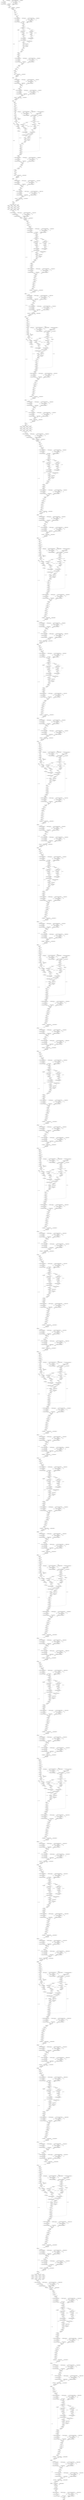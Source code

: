 strict digraph  {
"0 arg0_1" [id=0, type=input];
"1 quantize_per_tensor_default" [id=1, type=quantize_per_tensor];
"2 dequantize_per_tensor_default" [id=2, type=dequantize_per_tensor];
"3 _param_constant1" [id=3, type=get_attr];
"4 conv2d_scale_0" [id=4, type=get_attr];
"5 conv2d_zero_point_0" [id=5, type=get_attr];
"6 compressed_weight_updated_constant0" [id=6, type=get_attr];
"7 quantize_per_channel_default" [id=7, type=quantize_per_channel];
"8 dequantize_per_channel_default" [id=8, type=dequantize_per_channel];
"9 conv2d" [id=9, type=conv2d];
"10 permute" [id=10, type=permute];
"11 _param_constant2" [id=11, type=get_attr];
"12 _param_constant3" [id=12, type=get_attr];
"13 layer_norm" [id=13, type=layer_norm];
"14 _frozen_param0" [id=14, type=get_attr];
"15 pad" [id=15, type=pad];
"16 view_2" [id=16, type=view];
"17 permute_2" [id=17, type=permute];
"18 reshape" [id=18, type=reshape];
"19 _frozen_param1" [id=19, type=get_attr];
"20 reshape_0_0_nncf_smooth_quant_0" [id=20, type=call_module];
"21 quantize_per_tensor_default_1" [id=21, type=quantize_per_tensor];
"22 dequantize_per_tensor_default_1" [id=22, type=dequantize_per_tensor];
"23 linear_2_scale_0" [id=23, type=get_attr];
"24 linear_2_zero_point_0" [id=24, type=get_attr];
"25 compressed_weight_updated_constant1" [id=25, type=get_attr];
"26 quantize_per_channel_default_1" [id=26, type=quantize_per_channel];
"27 dequantize_per_channel_default_1" [id=27, type=dequantize_per_channel];
"28 linear_2" [id=28, type=linear];
"29 reshape_1" [id=29, type=reshape];
"30 permute_3" [id=30, type=permute];
"31 select" [id=31, type=select];
"32 select_1" [id=32, type=select];
"33 select_2" [id=33, type=select];
"34 linalg_vector_norm" [id=34, type=linalg_vector_norm];
"35 clamp_min" [id=35, type=clamp_min];
"36 expand_as" [id=36, type=expand_as];
"37 div" [id=37, type=div];
"38 quantize_per_tensor_default_2" [id=38, type=quantize_per_tensor];
"39 dequantize_per_tensor_default_2" [id=39, type=dequantize_per_tensor];
"40 linalg_vector_norm_1" [id=40, type=linalg_vector_norm];
"41 clamp_min_1" [id=41, type=clamp_min];
"42 expand_as_1" [id=42, type=expand_as];
"43 div_1" [id=43, type=div];
"44 quantize_per_tensor_default_3" [id=44, type=quantize_per_tensor];
"45 dequantize_per_tensor_default_3" [id=45, type=dequantize_per_tensor];
"46 transpose" [id=46, type=transpose];
"47 matmul" [id=47, type=matmul];
"48 _frozen_param3" [id=48, type=get_attr];
"49 mul_1" [id=49, type=mul];
"50 add" [id=50, type=add];
"51 softmax" [id=51, type=softmax];
"52 dropout" [id=52, type=dropout];
"53 matmul_1" [id=53, type=matmul];
"54 transpose_1" [id=54, type=transpose];
"55 reshape_2" [id=55, type=reshape];
"56 _param_constant11" [id=56, type=get_attr];
"57 reshape_2_0_0_nncf_smooth_quant_0" [id=57, type=call_module];
"58 quantize_per_tensor_default_4" [id=58, type=quantize_per_tensor];
"59 dequantize_per_tensor_default_4" [id=59, type=dequantize_per_tensor];
"60 linear_3_scale_0" [id=60, type=get_attr];
"61 linear_3_zero_point_0" [id=61, type=get_attr];
"62 compressed_weight_updated_constant2" [id=62, type=get_attr];
"63 quantize_per_channel_default_2" [id=63, type=quantize_per_channel];
"64 dequantize_per_channel_default_2" [id=64, type=dequantize_per_channel];
"65 linear_3" [id=65, type=linear];
"66 dropout_1" [id=66, type=dropout];
"67 view_3" [id=67, type=view];
"68 permute_4" [id=68, type=permute];
"69 reshape_3" [id=69, type=reshape];
"70 slice_2" [id=70, type=slice];
"71 slice_3" [id=71, type=slice];
"72 _param_constant12" [id=72, type=get_attr];
"73 _param_constant13" [id=73, type=get_attr];
"74 layer_norm_1" [id=74, type=layer_norm];
"75 add_1" [id=75, type=add];
"76 _param_constant15" [id=76, type=get_attr];
"77 add_1_0_0_nncf_smooth_quant_0" [id=77, type=call_module];
"78 quantize_per_tensor_default_5" [id=78, type=quantize_per_tensor];
"79 dequantize_per_tensor_default_5" [id=79, type=dequantize_per_tensor];
"80 linear_4_scale_0" [id=80, type=get_attr];
"81 linear_4_zero_point_0" [id=81, type=get_attr];
"82 compressed_weight_updated_constant3" [id=82, type=get_attr];
"83 quantize_per_channel_default_3" [id=83, type=quantize_per_channel];
"84 dequantize_per_channel_default_3" [id=84, type=dequantize_per_channel];
"85 linear_4" [id=85, type=linear];
"86 gelu" [id=86, type=gelu];
"87 dropout_2" [id=87, type=dropout];
"88 _param_constant17" [id=88, type=get_attr];
"89 dropout_2_0_0_nncf_smooth_quant_0" [id=89, type=call_module];
"90 quantize_per_tensor_default_6" [id=90, type=quantize_per_tensor];
"91 dequantize_per_tensor_default_6" [id=91, type=dequantize_per_tensor];
"92 linear_5_scale_0" [id=92, type=get_attr];
"93 linear_5_zero_point_0" [id=93, type=get_attr];
"94 compressed_weight_updated_constant4" [id=94, type=get_attr];
"95 quantize_per_channel_default_4" [id=95, type=quantize_per_channel];
"96 dequantize_per_channel_default_4" [id=96, type=dequantize_per_channel];
"97 linear_5" [id=97, type=linear];
"98 dropout_3" [id=98, type=dropout];
"99 _param_constant18" [id=99, type=get_attr];
"100 _param_constant19" [id=100, type=get_attr];
"101 layer_norm_2" [id=101, type=layer_norm];
"102 add_2" [id=102, type=add];
"103 _frozen_param4" [id=103, type=get_attr];
"104 pad_1" [id=104, type=pad];
"105 roll" [id=105, type=roll];
"106 view_6" [id=106, type=view];
"107 permute_6" [id=107, type=permute];
"108 reshape_4" [id=108, type=reshape];
"109 _frozen_param5" [id=109, type=get_attr];
"110 reshape_4_0_0_nncf_smooth_quant_0" [id=110, type=call_module];
"111 quantize_per_tensor_default_7" [id=111, type=quantize_per_tensor];
"112 dequantize_per_tensor_default_7" [id=112, type=dequantize_per_tensor];
"113 linear_8_scale_0" [id=113, type=get_attr];
"114 linear_8_zero_point_0" [id=114, type=get_attr];
"115 compressed_weight_updated_constant5" [id=115, type=get_attr];
"116 quantize_per_channel_default_5" [id=116, type=quantize_per_channel];
"117 dequantize_per_channel_default_5" [id=117, type=dequantize_per_channel];
"118 linear_8" [id=118, type=linear];
"119 reshape_5" [id=119, type=reshape];
"120 permute_7" [id=120, type=permute];
"121 select_3" [id=121, type=select];
"122 select_4" [id=122, type=select];
"123 select_5" [id=123, type=select];
"124 linalg_vector_norm_2" [id=124, type=linalg_vector_norm];
"125 clamp_min_2" [id=125, type=clamp_min];
"126 expand_as_2" [id=126, type=expand_as];
"127 div_2" [id=127, type=div];
"128 quantize_per_tensor_default_8" [id=128, type=quantize_per_tensor];
"129 dequantize_per_tensor_default_8" [id=129, type=dequantize_per_tensor];
"130 linalg_vector_norm_3" [id=130, type=linalg_vector_norm];
"131 clamp_min_3" [id=131, type=clamp_min];
"132 expand_as_3" [id=132, type=expand_as];
"133 div_3" [id=133, type=div];
"134 quantize_per_tensor_default_9" [id=134, type=quantize_per_tensor];
"135 dequantize_per_tensor_default_9" [id=135, type=dequantize_per_tensor];
"136 transpose_2" [id=136, type=transpose];
"137 matmul_2" [id=137, type=matmul];
"138 _frozen_param7" [id=138, type=get_attr];
"139 mul_3" [id=139, type=mul];
"140 add_3" [id=140, type=add];
"141 new_zeros" [id=141, type=new_zeros];
"142 view_7" [id=142, type=view];
"143 permute_8" [id=143, type=permute];
"144 reshape_6" [id=144, type=reshape];
"145 unsqueeze_2" [id=145, type=unsqueeze];
"146 unsqueeze_3" [id=146, type=unsqueeze];
"147 sub" [id=147, type=sub];
"148 ne" [id=148, type=ne];
"149 masked_fill" [id=149, type=masked_fill];
"150 eq" [id=150, type=eq];
"151 masked_fill_1" [id=151, type=masked_fill];
"152 view_8" [id=152, type=view];
"153 unsqueeze_4" [id=153, type=unsqueeze];
"154 unsqueeze_5" [id=154, type=unsqueeze];
"155 add_4" [id=155, type=add];
"156 view_9" [id=156, type=view];
"157 softmax_1" [id=157, type=softmax];
"158 dropout_4" [id=158, type=dropout];
"159 matmul_3" [id=159, type=matmul];
"160 transpose_3" [id=160, type=transpose];
"161 reshape_7" [id=161, type=reshape];
"162 _param_constant27" [id=162, type=get_attr];
"163 reshape_7_0_0_nncf_smooth_quant_0" [id=163, type=call_module];
"164 quantize_per_tensor_default_10" [id=164, type=quantize_per_tensor];
"165 dequantize_per_tensor_default_10" [id=165, type=dequantize_per_tensor];
"166 linear_9_scale_0" [id=166, type=get_attr];
"167 linear_9_zero_point_0" [id=167, type=get_attr];
"168 compressed_weight_updated_constant6" [id=168, type=get_attr];
"169 quantize_per_channel_default_6" [id=169, type=quantize_per_channel];
"170 dequantize_per_channel_default_6" [id=170, type=dequantize_per_channel];
"171 linear_9" [id=171, type=linear];
"172 dropout_5" [id=172, type=dropout];
"173 view_10" [id=173, type=view];
"174 permute_9" [id=174, type=permute];
"175 reshape_8" [id=175, type=reshape];
"176 roll_1" [id=176, type=roll];
"177 slice_23" [id=177, type=slice];
"178 slice_24" [id=178, type=slice];
"179 _param_constant28" [id=179, type=get_attr];
"180 _param_constant29" [id=180, type=get_attr];
"181 layer_norm_3" [id=181, type=layer_norm];
"182 add_5" [id=182, type=add];
"183 _param_constant31" [id=183, type=get_attr];
"184 add_5_0_0_nncf_smooth_quant_0" [id=184, type=call_module];
"185 quantize_per_tensor_default_11" [id=185, type=quantize_per_tensor];
"186 dequantize_per_tensor_default_11" [id=186, type=dequantize_per_tensor];
"187 linear_10_scale_0" [id=187, type=get_attr];
"188 linear_10_zero_point_0" [id=188, type=get_attr];
"189 compressed_weight_updated_constant7" [id=189, type=get_attr];
"190 quantize_per_channel_default_7" [id=190, type=quantize_per_channel];
"191 dequantize_per_channel_default_7" [id=191, type=dequantize_per_channel];
"192 linear_10" [id=192, type=linear];
"193 gelu_1" [id=193, type=gelu];
"194 dropout_6" [id=194, type=dropout];
"195 _param_constant33" [id=195, type=get_attr];
"196 dropout_6_0_0_nncf_smooth_quant_0" [id=196, type=call_module];
"197 quantize_per_tensor_default_12" [id=197, type=quantize_per_tensor];
"198 dequantize_per_tensor_default_12" [id=198, type=dequantize_per_tensor];
"199 linear_11_scale_0" [id=199, type=get_attr];
"200 linear_11_zero_point_0" [id=200, type=get_attr];
"201 compressed_weight_updated_constant8" [id=201, type=get_attr];
"202 quantize_per_channel_default_8" [id=202, type=quantize_per_channel];
"203 dequantize_per_channel_default_8" [id=203, type=dequantize_per_channel];
"204 linear_11" [id=204, type=linear];
"205 dropout_7" [id=205, type=dropout];
"206 _param_constant34" [id=206, type=get_attr];
"207 _param_constant35" [id=207, type=get_attr];
"208 layer_norm_4" [id=208, type=layer_norm];
"209 add_6" [id=209, type=add];
"210 pad_2" [id=210, type=pad];
"211 slice_25" [id=211, type=slice];
"212 slice_26" [id=212, type=slice];
"213 slice_27" [id=213, type=slice];
"214 slice_28" [id=214, type=slice];
"215 slice_29" [id=215, type=slice];
"216 slice_30" [id=216, type=slice];
"217 slice_31" [id=217, type=slice];
"218 slice_32" [id=218, type=slice];
"219 slice_33" [id=219, type=slice];
"220 slice_34" [id=220, type=slice];
"221 slice_35" [id=221, type=slice];
"222 slice_36" [id=222, type=slice];
"223 cat" [id=223, type=cat];
"224 cat_0_0_nncf_smooth_quant_0" [id=224, type=call_module];
"225 quantize_per_tensor_default_13" [id=225, type=quantize_per_tensor];
"226 dequantize_per_tensor_default_13" [id=226, type=dequantize_per_tensor];
"227 linear_12_scale_0" [id=227, type=get_attr];
"228 linear_12_zero_point_0" [id=228, type=get_attr];
"229 compressed_weight_updated_constant9" [id=229, type=get_attr];
"230 quantize_per_channel_default_9" [id=230, type=quantize_per_channel];
"231 dequantize_per_channel_default_9" [id=231, type=dequantize_per_channel];
"232 linear_12" [id=232, type=linear];
"233 _param_constant37" [id=233, type=get_attr];
"234 _param_constant38" [id=234, type=get_attr];
"235 layer_norm_5" [id=235, type=layer_norm];
"236 _frozen_param17" [id=236, type=get_attr];
"237 pad_3" [id=237, type=pad];
"238 view_13" [id=238, type=view];
"239 permute_11" [id=239, type=permute];
"240 reshape_9" [id=240, type=reshape];
"241 _frozen_param18" [id=241, type=get_attr];
"242 reshape_9_0_0_nncf_smooth_quant_0" [id=242, type=call_module];
"243 quantize_per_tensor_default_14" [id=243, type=quantize_per_tensor];
"244 dequantize_per_tensor_default_14" [id=244, type=dequantize_per_tensor];
"245 linear_15_scale_0" [id=245, type=get_attr];
"246 linear_15_zero_point_0" [id=246, type=get_attr];
"247 compressed_weight_updated_constant10" [id=247, type=get_attr];
"248 quantize_per_channel_default_10" [id=248, type=quantize_per_channel];
"249 dequantize_per_channel_default_10" [id=249, type=dequantize_per_channel];
"250 linear_15" [id=250, type=linear];
"251 reshape_10" [id=251, type=reshape];
"252 permute_12" [id=252, type=permute];
"253 select_6" [id=253, type=select];
"254 select_7" [id=254, type=select];
"255 select_8" [id=255, type=select];
"256 linalg_vector_norm_4" [id=256, type=linalg_vector_norm];
"257 clamp_min_4" [id=257, type=clamp_min];
"258 expand_as_4" [id=258, type=expand_as];
"259 div_4" [id=259, type=div];
"260 quantize_per_tensor_default_15" [id=260, type=quantize_per_tensor];
"261 dequantize_per_tensor_default_15" [id=261, type=dequantize_per_tensor];
"262 linalg_vector_norm_5" [id=262, type=linalg_vector_norm];
"263 clamp_min_5" [id=263, type=clamp_min];
"264 expand_as_5" [id=264, type=expand_as];
"265 div_5" [id=265, type=div];
"266 quantize_per_tensor_default_16" [id=266, type=quantize_per_tensor];
"267 dequantize_per_tensor_default_16" [id=267, type=dequantize_per_tensor];
"268 transpose_4" [id=268, type=transpose];
"269 matmul_4" [id=269, type=matmul];
"270 _frozen_param20" [id=270, type=get_attr];
"271 mul_5" [id=271, type=mul];
"272 add_7" [id=272, type=add];
"273 softmax_2" [id=273, type=softmax];
"274 dropout_8" [id=274, type=dropout];
"275 matmul_5" [id=275, type=matmul];
"276 transpose_5" [id=276, type=transpose];
"277 reshape_11" [id=277, type=reshape];
"278 _param_constant46" [id=278, type=get_attr];
"279 reshape_11_0_0_nncf_smooth_quant_0" [id=279, type=call_module];
"280 quantize_per_tensor_default_17" [id=280, type=quantize_per_tensor];
"281 dequantize_per_tensor_default_17" [id=281, type=dequantize_per_tensor];
"282 linear_16_scale_0" [id=282, type=get_attr];
"283 linear_16_zero_point_0" [id=283, type=get_attr];
"284 compressed_weight_updated_constant11" [id=284, type=get_attr];
"285 quantize_per_channel_default_11" [id=285, type=quantize_per_channel];
"286 dequantize_per_channel_default_11" [id=286, type=dequantize_per_channel];
"287 linear_16" [id=287, type=linear];
"288 dropout_9" [id=288, type=dropout];
"289 view_14" [id=289, type=view];
"290 permute_13" [id=290, type=permute];
"291 reshape_12" [id=291, type=reshape];
"292 slice_38" [id=292, type=slice];
"293 slice_39" [id=293, type=slice];
"294 slice_40" [id=294, type=slice];
"295 slice_41" [id=295, type=slice];
"296 contiguous_3" [id=296, type=contiguous];
"297 _param_constant47" [id=297, type=get_attr];
"298 _param_constant48" [id=298, type=get_attr];
"299 layer_norm_6" [id=299, type=layer_norm];
"300 add_8" [id=300, type=add];
"301 _param_constant50" [id=301, type=get_attr];
"302 add_8_0_0_nncf_smooth_quant_0" [id=302, type=call_module];
"303 quantize_per_tensor_default_18" [id=303, type=quantize_per_tensor];
"304 dequantize_per_tensor_default_18" [id=304, type=dequantize_per_tensor];
"305 linear_17_scale_0" [id=305, type=get_attr];
"306 linear_17_zero_point_0" [id=306, type=get_attr];
"307 compressed_weight_updated_constant12" [id=307, type=get_attr];
"308 quantize_per_channel_default_12" [id=308, type=quantize_per_channel];
"309 dequantize_per_channel_default_12" [id=309, type=dequantize_per_channel];
"310 linear_17" [id=310, type=linear];
"311 gelu_2" [id=311, type=gelu];
"312 dropout_10" [id=312, type=dropout];
"313 _param_constant52" [id=313, type=get_attr];
"314 dropout_10_0_0_nncf_smooth_quant_0" [id=314, type=call_module];
"315 quantize_per_tensor_default_19" [id=315, type=quantize_per_tensor];
"316 dequantize_per_tensor_default_19" [id=316, type=dequantize_per_tensor];
"317 linear_18_scale_0" [id=317, type=get_attr];
"318 linear_18_zero_point_0" [id=318, type=get_attr];
"319 compressed_weight_updated_constant13" [id=319, type=get_attr];
"320 quantize_per_channel_default_13" [id=320, type=quantize_per_channel];
"321 dequantize_per_channel_default_13" [id=321, type=dequantize_per_channel];
"322 linear_18" [id=322, type=linear];
"323 dropout_11" [id=323, type=dropout];
"324 _param_constant53" [id=324, type=get_attr];
"325 _param_constant54" [id=325, type=get_attr];
"326 layer_norm_7" [id=326, type=layer_norm];
"327 add_9" [id=327, type=add];
"328 _frozen_param21" [id=328, type=get_attr];
"329 pad_4" [id=329, type=pad];
"330 roll_2" [id=330, type=roll];
"331 view_17" [id=331, type=view];
"332 permute_15" [id=332, type=permute];
"333 reshape_13" [id=333, type=reshape];
"334 _frozen_param22" [id=334, type=get_attr];
"335 reshape_13_0_0_nncf_smooth_quant_0" [id=335, type=call_module];
"336 quantize_per_tensor_default_20" [id=336, type=quantize_per_tensor];
"337 dequantize_per_tensor_default_20" [id=337, type=dequantize_per_tensor];
"338 linear_21_scale_0" [id=338, type=get_attr];
"339 linear_21_zero_point_0" [id=339, type=get_attr];
"340 compressed_weight_updated_constant14" [id=340, type=get_attr];
"341 quantize_per_channel_default_14" [id=341, type=quantize_per_channel];
"342 dequantize_per_channel_default_14" [id=342, type=dequantize_per_channel];
"343 linear_21" [id=343, type=linear];
"344 reshape_14" [id=344, type=reshape];
"345 permute_16" [id=345, type=permute];
"346 select_9" [id=346, type=select];
"347 select_10" [id=347, type=select];
"348 select_11" [id=348, type=select];
"349 linalg_vector_norm_6" [id=349, type=linalg_vector_norm];
"350 clamp_min_6" [id=350, type=clamp_min];
"351 expand_as_6" [id=351, type=expand_as];
"352 div_6" [id=352, type=div];
"353 quantize_per_tensor_default_21" [id=353, type=quantize_per_tensor];
"354 dequantize_per_tensor_default_21" [id=354, type=dequantize_per_tensor];
"355 linalg_vector_norm_7" [id=355, type=linalg_vector_norm];
"356 clamp_min_7" [id=356, type=clamp_min];
"357 expand_as_7" [id=357, type=expand_as];
"358 div_7" [id=358, type=div];
"359 quantize_per_tensor_default_22" [id=359, type=quantize_per_tensor];
"360 dequantize_per_tensor_default_22" [id=360, type=dequantize_per_tensor];
"361 transpose_6" [id=361, type=transpose];
"362 matmul_6" [id=362, type=matmul];
"363 _frozen_param24" [id=363, type=get_attr];
"364 mul_7" [id=364, type=mul];
"365 add_10" [id=365, type=add];
"366 new_zeros_1" [id=366, type=new_zeros];
"367 view_18" [id=367, type=view];
"368 permute_17" [id=368, type=permute];
"369 reshape_15" [id=369, type=reshape];
"370 unsqueeze_8" [id=370, type=unsqueeze];
"371 unsqueeze_9" [id=371, type=unsqueeze];
"372 sub_1" [id=372, type=sub];
"373 ne_1" [id=373, type=ne];
"374 masked_fill_2" [id=374, type=masked_fill];
"375 eq_1" [id=375, type=eq];
"376 masked_fill_3" [id=376, type=masked_fill];
"377 view_19" [id=377, type=view];
"378 unsqueeze_10" [id=378, type=unsqueeze];
"379 unsqueeze_11" [id=379, type=unsqueeze];
"380 add_11" [id=380, type=add];
"381 view_20" [id=381, type=view];
"382 softmax_3" [id=382, type=softmax];
"383 dropout_12" [id=383, type=dropout];
"384 matmul_7" [id=384, type=matmul];
"385 transpose_7" [id=385, type=transpose];
"386 reshape_16" [id=386, type=reshape];
"387 _param_constant62" [id=387, type=get_attr];
"388 reshape_16_0_0_nncf_smooth_quant_0" [id=388, type=call_module];
"389 quantize_per_tensor_default_23" [id=389, type=quantize_per_tensor];
"390 dequantize_per_tensor_default_23" [id=390, type=dequantize_per_tensor];
"391 linear_22_scale_0" [id=391, type=get_attr];
"392 linear_22_zero_point_0" [id=392, type=get_attr];
"393 compressed_weight_updated_constant15" [id=393, type=get_attr];
"394 quantize_per_channel_default_15" [id=394, type=quantize_per_channel];
"395 dequantize_per_channel_default_15" [id=395, type=dequantize_per_channel];
"396 linear_22" [id=396, type=linear];
"397 dropout_13" [id=397, type=dropout];
"398 view_21" [id=398, type=view];
"399 permute_18" [id=399, type=permute];
"400 reshape_17" [id=400, type=reshape];
"401 roll_3" [id=401, type=roll];
"402 slice_61" [id=402, type=slice];
"403 slice_62" [id=403, type=slice];
"404 slice_63" [id=404, type=slice];
"405 slice_64" [id=405, type=slice];
"406 contiguous_5" [id=406, type=contiguous];
"407 _param_constant63" [id=407, type=get_attr];
"408 _param_constant64" [id=408, type=get_attr];
"409 layer_norm_8" [id=409, type=layer_norm];
"410 add_12" [id=410, type=add];
"411 _param_constant66" [id=411, type=get_attr];
"412 add_12_0_0_nncf_smooth_quant_0" [id=412, type=call_module];
"413 quantize_per_tensor_default_24" [id=413, type=quantize_per_tensor];
"414 dequantize_per_tensor_default_24" [id=414, type=dequantize_per_tensor];
"415 linear_23_scale_0" [id=415, type=get_attr];
"416 linear_23_zero_point_0" [id=416, type=get_attr];
"417 compressed_weight_updated_constant16" [id=417, type=get_attr];
"418 quantize_per_channel_default_16" [id=418, type=quantize_per_channel];
"419 dequantize_per_channel_default_16" [id=419, type=dequantize_per_channel];
"420 linear_23" [id=420, type=linear];
"421 gelu_3" [id=421, type=gelu];
"422 dropout_14" [id=422, type=dropout];
"423 _param_constant68" [id=423, type=get_attr];
"424 dropout_14_0_0_nncf_smooth_quant_0" [id=424, type=call_module];
"425 quantize_per_tensor_default_25" [id=425, type=quantize_per_tensor];
"426 dequantize_per_tensor_default_25" [id=426, type=dequantize_per_tensor];
"427 linear_24_scale_0" [id=427, type=get_attr];
"428 linear_24_zero_point_0" [id=428, type=get_attr];
"429 compressed_weight_updated_constant17" [id=429, type=get_attr];
"430 quantize_per_channel_default_17" [id=430, type=quantize_per_channel];
"431 dequantize_per_channel_default_17" [id=431, type=dequantize_per_channel];
"432 linear_24" [id=432, type=linear];
"433 dropout_15" [id=433, type=dropout];
"434 _param_constant69" [id=434, type=get_attr];
"435 _param_constant70" [id=435, type=get_attr];
"436 layer_norm_9" [id=436, type=layer_norm];
"437 add_13" [id=437, type=add];
"438 pad_5" [id=438, type=pad];
"439 slice_65" [id=439, type=slice];
"440 slice_66" [id=440, type=slice];
"441 slice_67" [id=441, type=slice];
"442 slice_68" [id=442, type=slice];
"443 slice_69" [id=443, type=slice];
"444 slice_70" [id=444, type=slice];
"445 slice_71" [id=445, type=slice];
"446 slice_72" [id=446, type=slice];
"447 slice_73" [id=447, type=slice];
"448 slice_74" [id=448, type=slice];
"449 slice_75" [id=449, type=slice];
"450 slice_76" [id=450, type=slice];
"451 cat_1" [id=451, type=cat];
"452 cat_1_0_0_nncf_smooth_quant_0" [id=452, type=call_module];
"453 quantize_per_tensor_default_26" [id=453, type=quantize_per_tensor];
"454 dequantize_per_tensor_default_26" [id=454, type=dequantize_per_tensor];
"455 linear_25_scale_0" [id=455, type=get_attr];
"456 linear_25_zero_point_0" [id=456, type=get_attr];
"457 compressed_weight_updated_constant18" [id=457, type=get_attr];
"458 quantize_per_channel_default_18" [id=458, type=quantize_per_channel];
"459 dequantize_per_channel_default_18" [id=459, type=dequantize_per_channel];
"460 linear_25" [id=460, type=linear];
"461 _param_constant72" [id=461, type=get_attr];
"462 _param_constant73" [id=462, type=get_attr];
"463 layer_norm_10" [id=463, type=layer_norm];
"464 _frozen_param34" [id=464, type=get_attr];
"465 pad_6" [id=465, type=pad];
"466 view_24" [id=466, type=view];
"467 permute_20" [id=467, type=permute];
"468 reshape_18" [id=468, type=reshape];
"469 _frozen_param35" [id=469, type=get_attr];
"470 reshape_18_0_0_nncf_smooth_quant_0" [id=470, type=call_module];
"471 quantize_per_tensor_default_27" [id=471, type=quantize_per_tensor];
"472 dequantize_per_tensor_default_27" [id=472, type=dequantize_per_tensor];
"473 linear_28_scale_0" [id=473, type=get_attr];
"474 linear_28_zero_point_0" [id=474, type=get_attr];
"475 compressed_weight_updated_constant19" [id=475, type=get_attr];
"476 quantize_per_channel_default_19" [id=476, type=quantize_per_channel];
"477 dequantize_per_channel_default_19" [id=477, type=dequantize_per_channel];
"478 linear_28" [id=478, type=linear];
"479 reshape_19" [id=479, type=reshape];
"480 permute_21" [id=480, type=permute];
"481 select_12" [id=481, type=select];
"482 select_13" [id=482, type=select];
"483 select_14" [id=483, type=select];
"484 linalg_vector_norm_8" [id=484, type=linalg_vector_norm];
"485 clamp_min_8" [id=485, type=clamp_min];
"486 expand_as_8" [id=486, type=expand_as];
"487 div_8" [id=487, type=div];
"488 quantize_per_tensor_default_28" [id=488, type=quantize_per_tensor];
"489 dequantize_per_tensor_default_28" [id=489, type=dequantize_per_tensor];
"490 linalg_vector_norm_9" [id=490, type=linalg_vector_norm];
"491 clamp_min_9" [id=491, type=clamp_min];
"492 expand_as_9" [id=492, type=expand_as];
"493 div_9" [id=493, type=div];
"494 quantize_per_tensor_default_29" [id=494, type=quantize_per_tensor];
"495 dequantize_per_tensor_default_29" [id=495, type=dequantize_per_tensor];
"496 transpose_8" [id=496, type=transpose];
"497 matmul_8" [id=497, type=matmul];
"498 _frozen_param37" [id=498, type=get_attr];
"499 mul_9" [id=499, type=mul];
"500 add_14" [id=500, type=add];
"501 softmax_4" [id=501, type=softmax];
"502 dropout_16" [id=502, type=dropout];
"503 matmul_9" [id=503, type=matmul];
"504 transpose_9" [id=504, type=transpose];
"505 reshape_20" [id=505, type=reshape];
"506 _param_constant81" [id=506, type=get_attr];
"507 reshape_20_0_0_nncf_smooth_quant_0" [id=507, type=call_module];
"508 quantize_per_tensor_default_30" [id=508, type=quantize_per_tensor];
"509 dequantize_per_tensor_default_30" [id=509, type=dequantize_per_tensor];
"510 linear_29_scale_0" [id=510, type=get_attr];
"511 linear_29_zero_point_0" [id=511, type=get_attr];
"512 compressed_weight_updated_constant20" [id=512, type=get_attr];
"513 quantize_per_channel_default_20" [id=513, type=quantize_per_channel];
"514 dequantize_per_channel_default_20" [id=514, type=dequantize_per_channel];
"515 linear_29" [id=515, type=linear];
"516 dropout_17" [id=516, type=dropout];
"517 view_25" [id=517, type=view];
"518 permute_22" [id=518, type=permute];
"519 reshape_21" [id=519, type=reshape];
"520 slice_78" [id=520, type=slice];
"521 slice_79" [id=521, type=slice];
"522 slice_80" [id=522, type=slice];
"523 slice_81" [id=523, type=slice];
"524 contiguous_7" [id=524, type=contiguous];
"525 _param_constant82" [id=525, type=get_attr];
"526 _param_constant83" [id=526, type=get_attr];
"527 layer_norm_11" [id=527, type=layer_norm];
"528 add_15" [id=528, type=add];
"529 _param_constant85" [id=529, type=get_attr];
"530 add_15_0_0_nncf_smooth_quant_0" [id=530, type=call_module];
"531 quantize_per_tensor_default_31" [id=531, type=quantize_per_tensor];
"532 dequantize_per_tensor_default_31" [id=532, type=dequantize_per_tensor];
"533 linear_30_scale_0" [id=533, type=get_attr];
"534 linear_30_zero_point_0" [id=534, type=get_attr];
"535 compressed_weight_updated_constant21" [id=535, type=get_attr];
"536 quantize_per_channel_default_21" [id=536, type=quantize_per_channel];
"537 dequantize_per_channel_default_21" [id=537, type=dequantize_per_channel];
"538 linear_30" [id=538, type=linear];
"539 gelu_4" [id=539, type=gelu];
"540 dropout_18" [id=540, type=dropout];
"541 _param_constant87" [id=541, type=get_attr];
"542 dropout_18_0_0_nncf_smooth_quant_0" [id=542, type=call_module];
"543 quantize_per_tensor_default_32" [id=543, type=quantize_per_tensor];
"544 dequantize_per_tensor_default_32" [id=544, type=dequantize_per_tensor];
"545 linear_31_scale_0" [id=545, type=get_attr];
"546 linear_31_zero_point_0" [id=546, type=get_attr];
"547 compressed_weight_updated_constant22" [id=547, type=get_attr];
"548 quantize_per_channel_default_22" [id=548, type=quantize_per_channel];
"549 dequantize_per_channel_default_22" [id=549, type=dequantize_per_channel];
"550 linear_31" [id=550, type=linear];
"551 dropout_19" [id=551, type=dropout];
"552 _param_constant88" [id=552, type=get_attr];
"553 _param_constant89" [id=553, type=get_attr];
"554 layer_norm_12" [id=554, type=layer_norm];
"555 add_16" [id=555, type=add];
"556 _frozen_param38" [id=556, type=get_attr];
"557 pad_7" [id=557, type=pad];
"558 roll_4" [id=558, type=roll];
"559 view_28" [id=559, type=view];
"560 permute_24" [id=560, type=permute];
"561 reshape_22" [id=561, type=reshape];
"562 _frozen_param39" [id=562, type=get_attr];
"563 reshape_22_0_0_nncf_smooth_quant_0" [id=563, type=call_module];
"564 quantize_per_tensor_default_33" [id=564, type=quantize_per_tensor];
"565 dequantize_per_tensor_default_33" [id=565, type=dequantize_per_tensor];
"566 linear_34_scale_0" [id=566, type=get_attr];
"567 linear_34_zero_point_0" [id=567, type=get_attr];
"568 compressed_weight_updated_constant23" [id=568, type=get_attr];
"569 quantize_per_channel_default_23" [id=569, type=quantize_per_channel];
"570 dequantize_per_channel_default_23" [id=570, type=dequantize_per_channel];
"571 linear_34" [id=571, type=linear];
"572 reshape_23" [id=572, type=reshape];
"573 permute_25" [id=573, type=permute];
"574 select_15" [id=574, type=select];
"575 select_16" [id=575, type=select];
"576 select_17" [id=576, type=select];
"577 linalg_vector_norm_10" [id=577, type=linalg_vector_norm];
"578 clamp_min_10" [id=578, type=clamp_min];
"579 expand_as_10" [id=579, type=expand_as];
"580 div_10" [id=580, type=div];
"581 quantize_per_tensor_default_34" [id=581, type=quantize_per_tensor];
"582 dequantize_per_tensor_default_34" [id=582, type=dequantize_per_tensor];
"583 linalg_vector_norm_11" [id=583, type=linalg_vector_norm];
"584 clamp_min_11" [id=584, type=clamp_min];
"585 expand_as_11" [id=585, type=expand_as];
"586 div_11" [id=586, type=div];
"587 quantize_per_tensor_default_35" [id=587, type=quantize_per_tensor];
"588 dequantize_per_tensor_default_35" [id=588, type=dequantize_per_tensor];
"589 transpose_10" [id=589, type=transpose];
"590 matmul_10" [id=590, type=matmul];
"591 _frozen_param41" [id=591, type=get_attr];
"592 mul_11" [id=592, type=mul];
"593 add_17" [id=593, type=add];
"594 new_zeros_2" [id=594, type=new_zeros];
"595 view_29" [id=595, type=view];
"596 permute_26" [id=596, type=permute];
"597 reshape_24" [id=597, type=reshape];
"598 unsqueeze_14" [id=598, type=unsqueeze];
"599 unsqueeze_15" [id=599, type=unsqueeze];
"600 sub_2" [id=600, type=sub];
"601 ne_2" [id=601, type=ne];
"602 masked_fill_4" [id=602, type=masked_fill];
"603 eq_2" [id=603, type=eq];
"604 masked_fill_5" [id=604, type=masked_fill];
"605 view_30" [id=605, type=view];
"606 unsqueeze_16" [id=606, type=unsqueeze];
"607 unsqueeze_17" [id=607, type=unsqueeze];
"608 add_18" [id=608, type=add];
"609 view_31" [id=609, type=view];
"610 softmax_5" [id=610, type=softmax];
"611 dropout_20" [id=611, type=dropout];
"612 matmul_11" [id=612, type=matmul];
"613 transpose_11" [id=613, type=transpose];
"614 reshape_25" [id=614, type=reshape];
"615 _param_constant97" [id=615, type=get_attr];
"616 reshape_25_0_0_nncf_smooth_quant_0" [id=616, type=call_module];
"617 quantize_per_tensor_default_36" [id=617, type=quantize_per_tensor];
"618 dequantize_per_tensor_default_36" [id=618, type=dequantize_per_tensor];
"619 linear_35_scale_0" [id=619, type=get_attr];
"620 linear_35_zero_point_0" [id=620, type=get_attr];
"621 compressed_weight_updated_constant24" [id=621, type=get_attr];
"622 quantize_per_channel_default_24" [id=622, type=quantize_per_channel];
"623 dequantize_per_channel_default_24" [id=623, type=dequantize_per_channel];
"624 linear_35" [id=624, type=linear];
"625 dropout_21" [id=625, type=dropout];
"626 view_32" [id=626, type=view];
"627 permute_27" [id=627, type=permute];
"628 reshape_26" [id=628, type=reshape];
"629 roll_5" [id=629, type=roll];
"630 slice_101" [id=630, type=slice];
"631 slice_102" [id=631, type=slice];
"632 slice_103" [id=632, type=slice];
"633 slice_104" [id=633, type=slice];
"634 contiguous_9" [id=634, type=contiguous];
"635 _param_constant98" [id=635, type=get_attr];
"636 _param_constant99" [id=636, type=get_attr];
"637 layer_norm_13" [id=637, type=layer_norm];
"638 add_19" [id=638, type=add];
"639 _param_constant101" [id=639, type=get_attr];
"640 add_19_0_0_nncf_smooth_quant_0" [id=640, type=call_module];
"641 quantize_per_tensor_default_37" [id=641, type=quantize_per_tensor];
"642 dequantize_per_tensor_default_37" [id=642, type=dequantize_per_tensor];
"643 linear_36_scale_0" [id=643, type=get_attr];
"644 linear_36_zero_point_0" [id=644, type=get_attr];
"645 compressed_weight_updated_constant25" [id=645, type=get_attr];
"646 quantize_per_channel_default_25" [id=646, type=quantize_per_channel];
"647 dequantize_per_channel_default_25" [id=647, type=dequantize_per_channel];
"648 linear_36" [id=648, type=linear];
"649 gelu_5" [id=649, type=gelu];
"650 dropout_22" [id=650, type=dropout];
"651 _param_constant103" [id=651, type=get_attr];
"652 dropout_22_0_0_nncf_smooth_quant_0" [id=652, type=call_module];
"653 quantize_per_tensor_default_38" [id=653, type=quantize_per_tensor];
"654 dequantize_per_tensor_default_38" [id=654, type=dequantize_per_tensor];
"655 linear_37_scale_0" [id=655, type=get_attr];
"656 linear_37_zero_point_0" [id=656, type=get_attr];
"657 compressed_weight_updated_constant26" [id=657, type=get_attr];
"658 quantize_per_channel_default_26" [id=658, type=quantize_per_channel];
"659 dequantize_per_channel_default_26" [id=659, type=dequantize_per_channel];
"660 linear_37" [id=660, type=linear];
"661 dropout_23" [id=661, type=dropout];
"662 _param_constant104" [id=662, type=get_attr];
"663 _param_constant105" [id=663, type=get_attr];
"664 layer_norm_14" [id=664, type=layer_norm];
"665 add_20" [id=665, type=add];
"666 _frozen_param51" [id=666, type=get_attr];
"667 pad_8" [id=667, type=pad];
"668 view_35" [id=668, type=view];
"669 permute_29" [id=669, type=permute];
"670 reshape_27" [id=670, type=reshape];
"671 _frozen_param52" [id=671, type=get_attr];
"672 reshape_27_0_0_nncf_smooth_quant_0" [id=672, type=call_module];
"673 quantize_per_tensor_default_39" [id=673, type=quantize_per_tensor];
"674 dequantize_per_tensor_default_39" [id=674, type=dequantize_per_tensor];
"675 linear_40_scale_0" [id=675, type=get_attr];
"676 linear_40_zero_point_0" [id=676, type=get_attr];
"677 compressed_weight_updated_constant27" [id=677, type=get_attr];
"678 quantize_per_channel_default_27" [id=678, type=quantize_per_channel];
"679 dequantize_per_channel_default_27" [id=679, type=dequantize_per_channel];
"680 linear_40" [id=680, type=linear];
"681 reshape_28" [id=681, type=reshape];
"682 permute_30" [id=682, type=permute];
"683 select_18" [id=683, type=select];
"684 select_19" [id=684, type=select];
"685 select_20" [id=685, type=select];
"686 linalg_vector_norm_12" [id=686, type=linalg_vector_norm];
"687 clamp_min_12" [id=687, type=clamp_min];
"688 expand_as_12" [id=688, type=expand_as];
"689 div_12" [id=689, type=div];
"690 quantize_per_tensor_default_40" [id=690, type=quantize_per_tensor];
"691 dequantize_per_tensor_default_40" [id=691, type=dequantize_per_tensor];
"692 linalg_vector_norm_13" [id=692, type=linalg_vector_norm];
"693 clamp_min_13" [id=693, type=clamp_min];
"694 expand_as_13" [id=694, type=expand_as];
"695 div_13" [id=695, type=div];
"696 quantize_per_tensor_default_41" [id=696, type=quantize_per_tensor];
"697 dequantize_per_tensor_default_41" [id=697, type=dequantize_per_tensor];
"698 transpose_12" [id=698, type=transpose];
"699 matmul_12" [id=699, type=matmul];
"700 _frozen_param54" [id=700, type=get_attr];
"701 mul_13" [id=701, type=mul];
"702 add_21" [id=702, type=add];
"703 softmax_6" [id=703, type=softmax];
"704 dropout_24" [id=704, type=dropout];
"705 matmul_13" [id=705, type=matmul];
"706 transpose_13" [id=706, type=transpose];
"707 reshape_29" [id=707, type=reshape];
"708 _param_constant113" [id=708, type=get_attr];
"709 reshape_29_0_0_nncf_smooth_quant_0" [id=709, type=call_module];
"710 quantize_per_tensor_default_42" [id=710, type=quantize_per_tensor];
"711 dequantize_per_tensor_default_42" [id=711, type=dequantize_per_tensor];
"712 linear_41_scale_0" [id=712, type=get_attr];
"713 linear_41_zero_point_0" [id=713, type=get_attr];
"714 compressed_weight_updated_constant28" [id=714, type=get_attr];
"715 quantize_per_channel_default_28" [id=715, type=quantize_per_channel];
"716 dequantize_per_channel_default_28" [id=716, type=dequantize_per_channel];
"717 linear_41" [id=717, type=linear];
"718 dropout_25" [id=718, type=dropout];
"719 view_36" [id=719, type=view];
"720 permute_31" [id=720, type=permute];
"721 reshape_30" [id=721, type=reshape];
"722 slice_106" [id=722, type=slice];
"723 slice_107" [id=723, type=slice];
"724 slice_108" [id=724, type=slice];
"725 slice_109" [id=725, type=slice];
"726 contiguous_11" [id=726, type=contiguous];
"727 _param_constant114" [id=727, type=get_attr];
"728 _param_constant115" [id=728, type=get_attr];
"729 layer_norm_15" [id=729, type=layer_norm];
"730 add_22" [id=730, type=add];
"731 _param_constant117" [id=731, type=get_attr];
"732 add_22_0_0_nncf_smooth_quant_0" [id=732, type=call_module];
"733 quantize_per_tensor_default_43" [id=733, type=quantize_per_tensor];
"734 dequantize_per_tensor_default_43" [id=734, type=dequantize_per_tensor];
"735 linear_42_scale_0" [id=735, type=get_attr];
"736 linear_42_zero_point_0" [id=736, type=get_attr];
"737 compressed_weight_updated_constant29" [id=737, type=get_attr];
"738 quantize_per_channel_default_29" [id=738, type=quantize_per_channel];
"739 dequantize_per_channel_default_29" [id=739, type=dequantize_per_channel];
"740 linear_42" [id=740, type=linear];
"741 gelu_6" [id=741, type=gelu];
"742 dropout_26" [id=742, type=dropout];
"743 _param_constant119" [id=743, type=get_attr];
"744 dropout_26_0_0_nncf_smooth_quant_0" [id=744, type=call_module];
"745 quantize_per_tensor_default_44" [id=745, type=quantize_per_tensor];
"746 dequantize_per_tensor_default_44" [id=746, type=dequantize_per_tensor];
"747 linear_43_scale_0" [id=747, type=get_attr];
"748 linear_43_zero_point_0" [id=748, type=get_attr];
"749 compressed_weight_updated_constant30" [id=749, type=get_attr];
"750 quantize_per_channel_default_30" [id=750, type=quantize_per_channel];
"751 dequantize_per_channel_default_30" [id=751, type=dequantize_per_channel];
"752 linear_43" [id=752, type=linear];
"753 dropout_27" [id=753, type=dropout];
"754 _param_constant120" [id=754, type=get_attr];
"755 _param_constant121" [id=755, type=get_attr];
"756 layer_norm_16" [id=756, type=layer_norm];
"757 add_23" [id=757, type=add];
"758 _frozen_param55" [id=758, type=get_attr];
"759 pad_9" [id=759, type=pad];
"760 roll_6" [id=760, type=roll];
"761 view_39" [id=761, type=view];
"762 permute_33" [id=762, type=permute];
"763 reshape_31" [id=763, type=reshape];
"764 _frozen_param56" [id=764, type=get_attr];
"765 reshape_31_0_0_nncf_smooth_quant_0" [id=765, type=call_module];
"766 quantize_per_tensor_default_45" [id=766, type=quantize_per_tensor];
"767 dequantize_per_tensor_default_45" [id=767, type=dequantize_per_tensor];
"768 linear_46_scale_0" [id=768, type=get_attr];
"769 linear_46_zero_point_0" [id=769, type=get_attr];
"770 compressed_weight_updated_constant31" [id=770, type=get_attr];
"771 quantize_per_channel_default_31" [id=771, type=quantize_per_channel];
"772 dequantize_per_channel_default_31" [id=772, type=dequantize_per_channel];
"773 linear_46" [id=773, type=linear];
"774 reshape_32" [id=774, type=reshape];
"775 permute_34" [id=775, type=permute];
"776 select_21" [id=776, type=select];
"777 select_22" [id=777, type=select];
"778 select_23" [id=778, type=select];
"779 linalg_vector_norm_14" [id=779, type=linalg_vector_norm];
"780 clamp_min_14" [id=780, type=clamp_min];
"781 expand_as_14" [id=781, type=expand_as];
"782 div_14" [id=782, type=div];
"783 quantize_per_tensor_default_46" [id=783, type=quantize_per_tensor];
"784 dequantize_per_tensor_default_46" [id=784, type=dequantize_per_tensor];
"785 linalg_vector_norm_15" [id=785, type=linalg_vector_norm];
"786 clamp_min_15" [id=786, type=clamp_min];
"787 expand_as_15" [id=787, type=expand_as];
"788 div_15" [id=788, type=div];
"789 quantize_per_tensor_default_47" [id=789, type=quantize_per_tensor];
"790 dequantize_per_tensor_default_47" [id=790, type=dequantize_per_tensor];
"791 transpose_14" [id=791, type=transpose];
"792 matmul_14" [id=792, type=matmul];
"793 _frozen_param58" [id=793, type=get_attr];
"794 mul_15" [id=794, type=mul];
"795 add_24" [id=795, type=add];
"796 new_zeros_3" [id=796, type=new_zeros];
"797 view_40" [id=797, type=view];
"798 permute_35" [id=798, type=permute];
"799 reshape_33" [id=799, type=reshape];
"800 unsqueeze_20" [id=800, type=unsqueeze];
"801 unsqueeze_21" [id=801, type=unsqueeze];
"802 sub_3" [id=802, type=sub];
"803 ne_3" [id=803, type=ne];
"804 masked_fill_6" [id=804, type=masked_fill];
"805 eq_3" [id=805, type=eq];
"806 masked_fill_7" [id=806, type=masked_fill];
"807 view_41" [id=807, type=view];
"808 unsqueeze_22" [id=808, type=unsqueeze];
"809 unsqueeze_23" [id=809, type=unsqueeze];
"810 add_25" [id=810, type=add];
"811 view_42" [id=811, type=view];
"812 softmax_7" [id=812, type=softmax];
"813 dropout_28" [id=813, type=dropout];
"814 matmul_15" [id=814, type=matmul];
"815 transpose_15" [id=815, type=transpose];
"816 reshape_34" [id=816, type=reshape];
"817 _param_constant129" [id=817, type=get_attr];
"818 reshape_34_0_0_nncf_smooth_quant_0" [id=818, type=call_module];
"819 quantize_per_tensor_default_48" [id=819, type=quantize_per_tensor];
"820 dequantize_per_tensor_default_48" [id=820, type=dequantize_per_tensor];
"821 linear_47_scale_0" [id=821, type=get_attr];
"822 linear_47_zero_point_0" [id=822, type=get_attr];
"823 compressed_weight_updated_constant32" [id=823, type=get_attr];
"824 quantize_per_channel_default_32" [id=824, type=quantize_per_channel];
"825 dequantize_per_channel_default_32" [id=825, type=dequantize_per_channel];
"826 linear_47" [id=826, type=linear];
"827 dropout_29" [id=827, type=dropout];
"828 view_43" [id=828, type=view];
"829 permute_36" [id=829, type=permute];
"830 reshape_35" [id=830, type=reshape];
"831 roll_7" [id=831, type=roll];
"832 slice_129" [id=832, type=slice];
"833 slice_130" [id=833, type=slice];
"834 slice_131" [id=834, type=slice];
"835 slice_132" [id=835, type=slice];
"836 contiguous_13" [id=836, type=contiguous];
"837 _param_constant130" [id=837, type=get_attr];
"838 _param_constant131" [id=838, type=get_attr];
"839 layer_norm_17" [id=839, type=layer_norm];
"840 add_26" [id=840, type=add];
"841 _param_constant133" [id=841, type=get_attr];
"842 add_26_0_0_nncf_smooth_quant_0" [id=842, type=call_module];
"843 quantize_per_tensor_default_49" [id=843, type=quantize_per_tensor];
"844 dequantize_per_tensor_default_49" [id=844, type=dequantize_per_tensor];
"845 linear_48_scale_0" [id=845, type=get_attr];
"846 linear_48_zero_point_0" [id=846, type=get_attr];
"847 compressed_weight_updated_constant33" [id=847, type=get_attr];
"848 quantize_per_channel_default_33" [id=848, type=quantize_per_channel];
"849 dequantize_per_channel_default_33" [id=849, type=dequantize_per_channel];
"850 linear_48" [id=850, type=linear];
"851 gelu_7" [id=851, type=gelu];
"852 dropout_30" [id=852, type=dropout];
"853 _param_constant135" [id=853, type=get_attr];
"854 dropout_30_0_0_nncf_smooth_quant_0" [id=854, type=call_module];
"855 quantize_per_tensor_default_50" [id=855, type=quantize_per_tensor];
"856 dequantize_per_tensor_default_50" [id=856, type=dequantize_per_tensor];
"857 linear_49_scale_0" [id=857, type=get_attr];
"858 linear_49_zero_point_0" [id=858, type=get_attr];
"859 compressed_weight_updated_constant34" [id=859, type=get_attr];
"860 quantize_per_channel_default_34" [id=860, type=quantize_per_channel];
"861 dequantize_per_channel_default_34" [id=861, type=dequantize_per_channel];
"862 linear_49" [id=862, type=linear];
"863 dropout_31" [id=863, type=dropout];
"864 _param_constant136" [id=864, type=get_attr];
"865 _param_constant137" [id=865, type=get_attr];
"866 layer_norm_18" [id=866, type=layer_norm];
"867 add_27" [id=867, type=add];
"868 _frozen_param68" [id=868, type=get_attr];
"869 pad_10" [id=869, type=pad];
"870 view_46" [id=870, type=view];
"871 permute_38" [id=871, type=permute];
"872 reshape_36" [id=872, type=reshape];
"873 _frozen_param69" [id=873, type=get_attr];
"874 reshape_36_0_0_nncf_smooth_quant_0" [id=874, type=call_module];
"875 quantize_per_tensor_default_51" [id=875, type=quantize_per_tensor];
"876 dequantize_per_tensor_default_51" [id=876, type=dequantize_per_tensor];
"877 linear_52_scale_0" [id=877, type=get_attr];
"878 linear_52_zero_point_0" [id=878, type=get_attr];
"879 compressed_weight_updated_constant35" [id=879, type=get_attr];
"880 quantize_per_channel_default_35" [id=880, type=quantize_per_channel];
"881 dequantize_per_channel_default_35" [id=881, type=dequantize_per_channel];
"882 linear_52" [id=882, type=linear];
"883 reshape_37" [id=883, type=reshape];
"884 permute_39" [id=884, type=permute];
"885 select_24" [id=885, type=select];
"886 select_25" [id=886, type=select];
"887 select_26" [id=887, type=select];
"888 linalg_vector_norm_16" [id=888, type=linalg_vector_norm];
"889 clamp_min_16" [id=889, type=clamp_min];
"890 expand_as_16" [id=890, type=expand_as];
"891 div_16" [id=891, type=div];
"892 quantize_per_tensor_default_52" [id=892, type=quantize_per_tensor];
"893 dequantize_per_tensor_default_52" [id=893, type=dequantize_per_tensor];
"894 linalg_vector_norm_17" [id=894, type=linalg_vector_norm];
"895 clamp_min_17" [id=895, type=clamp_min];
"896 expand_as_17" [id=896, type=expand_as];
"897 div_17" [id=897, type=div];
"898 quantize_per_tensor_default_53" [id=898, type=quantize_per_tensor];
"899 dequantize_per_tensor_default_53" [id=899, type=dequantize_per_tensor];
"900 transpose_16" [id=900, type=transpose];
"901 matmul_16" [id=901, type=matmul];
"902 _frozen_param71" [id=902, type=get_attr];
"903 mul_17" [id=903, type=mul];
"904 add_28" [id=904, type=add];
"905 softmax_8" [id=905, type=softmax];
"906 dropout_32" [id=906, type=dropout];
"907 matmul_17" [id=907, type=matmul];
"908 transpose_17" [id=908, type=transpose];
"909 reshape_38" [id=909, type=reshape];
"910 _param_constant145" [id=910, type=get_attr];
"911 reshape_38_0_0_nncf_smooth_quant_0" [id=911, type=call_module];
"912 quantize_per_tensor_default_54" [id=912, type=quantize_per_tensor];
"913 dequantize_per_tensor_default_54" [id=913, type=dequantize_per_tensor];
"914 linear_53_scale_0" [id=914, type=get_attr];
"915 linear_53_zero_point_0" [id=915, type=get_attr];
"916 compressed_weight_updated_constant36" [id=916, type=get_attr];
"917 quantize_per_channel_default_36" [id=917, type=quantize_per_channel];
"918 dequantize_per_channel_default_36" [id=918, type=dequantize_per_channel];
"919 linear_53" [id=919, type=linear];
"920 dropout_33" [id=920, type=dropout];
"921 view_47" [id=921, type=view];
"922 permute_40" [id=922, type=permute];
"923 reshape_39" [id=923, type=reshape];
"924 slice_134" [id=924, type=slice];
"925 slice_135" [id=925, type=slice];
"926 slice_136" [id=926, type=slice];
"927 slice_137" [id=927, type=slice];
"928 contiguous_15" [id=928, type=contiguous];
"929 _param_constant146" [id=929, type=get_attr];
"930 _param_constant147" [id=930, type=get_attr];
"931 layer_norm_19" [id=931, type=layer_norm];
"932 add_29" [id=932, type=add];
"933 _param_constant149" [id=933, type=get_attr];
"934 add_29_0_0_nncf_smooth_quant_0" [id=934, type=call_module];
"935 quantize_per_tensor_default_55" [id=935, type=quantize_per_tensor];
"936 dequantize_per_tensor_default_55" [id=936, type=dequantize_per_tensor];
"937 linear_54_scale_0" [id=937, type=get_attr];
"938 linear_54_zero_point_0" [id=938, type=get_attr];
"939 compressed_weight_updated_constant37" [id=939, type=get_attr];
"940 quantize_per_channel_default_37" [id=940, type=quantize_per_channel];
"941 dequantize_per_channel_default_37" [id=941, type=dequantize_per_channel];
"942 linear_54" [id=942, type=linear];
"943 gelu_8" [id=943, type=gelu];
"944 dropout_34" [id=944, type=dropout];
"945 _param_constant151" [id=945, type=get_attr];
"946 dropout_34_0_0_nncf_smooth_quant_0" [id=946, type=call_module];
"947 quantize_per_tensor_default_56" [id=947, type=quantize_per_tensor];
"948 dequantize_per_tensor_default_56" [id=948, type=dequantize_per_tensor];
"949 linear_55_scale_0" [id=949, type=get_attr];
"950 linear_55_zero_point_0" [id=950, type=get_attr];
"951 compressed_weight_updated_constant38" [id=951, type=get_attr];
"952 quantize_per_channel_default_38" [id=952, type=quantize_per_channel];
"953 dequantize_per_channel_default_38" [id=953, type=dequantize_per_channel];
"954 linear_55" [id=954, type=linear];
"955 dropout_35" [id=955, type=dropout];
"956 _param_constant152" [id=956, type=get_attr];
"957 _param_constant153" [id=957, type=get_attr];
"958 layer_norm_20" [id=958, type=layer_norm];
"959 add_30" [id=959, type=add];
"960 _frozen_param72" [id=960, type=get_attr];
"961 pad_11" [id=961, type=pad];
"962 roll_8" [id=962, type=roll];
"963 view_50" [id=963, type=view];
"964 permute_42" [id=964, type=permute];
"965 reshape_40" [id=965, type=reshape];
"966 _frozen_param73" [id=966, type=get_attr];
"967 reshape_40_0_0_nncf_smooth_quant_0" [id=967, type=call_module];
"968 quantize_per_tensor_default_57" [id=968, type=quantize_per_tensor];
"969 dequantize_per_tensor_default_57" [id=969, type=dequantize_per_tensor];
"970 linear_58_scale_0" [id=970, type=get_attr];
"971 linear_58_zero_point_0" [id=971, type=get_attr];
"972 compressed_weight_updated_constant39" [id=972, type=get_attr];
"973 quantize_per_channel_default_39" [id=973, type=quantize_per_channel];
"974 dequantize_per_channel_default_39" [id=974, type=dequantize_per_channel];
"975 linear_58" [id=975, type=linear];
"976 reshape_41" [id=976, type=reshape];
"977 permute_43" [id=977, type=permute];
"978 select_27" [id=978, type=select];
"979 select_28" [id=979, type=select];
"980 select_29" [id=980, type=select];
"981 linalg_vector_norm_18" [id=981, type=linalg_vector_norm];
"982 clamp_min_18" [id=982, type=clamp_min];
"983 expand_as_18" [id=983, type=expand_as];
"984 div_18" [id=984, type=div];
"985 quantize_per_tensor_default_58" [id=985, type=quantize_per_tensor];
"986 dequantize_per_tensor_default_58" [id=986, type=dequantize_per_tensor];
"987 linalg_vector_norm_19" [id=987, type=linalg_vector_norm];
"988 clamp_min_19" [id=988, type=clamp_min];
"989 expand_as_19" [id=989, type=expand_as];
"990 div_19" [id=990, type=div];
"991 quantize_per_tensor_default_59" [id=991, type=quantize_per_tensor];
"992 dequantize_per_tensor_default_59" [id=992, type=dequantize_per_tensor];
"993 transpose_18" [id=993, type=transpose];
"994 matmul_18" [id=994, type=matmul];
"995 _frozen_param75" [id=995, type=get_attr];
"996 mul_19" [id=996, type=mul];
"997 add_31" [id=997, type=add];
"998 new_zeros_4" [id=998, type=new_zeros];
"999 view_51" [id=999, type=view];
"1000 permute_44" [id=1000, type=permute];
"1001 reshape_42" [id=1001, type=reshape];
"1002 unsqueeze_26" [id=1002, type=unsqueeze];
"1003 unsqueeze_27" [id=1003, type=unsqueeze];
"1004 sub_4" [id=1004, type=sub];
"1005 ne_4" [id=1005, type=ne];
"1006 masked_fill_8" [id=1006, type=masked_fill];
"1007 eq_4" [id=1007, type=eq];
"1008 masked_fill_9" [id=1008, type=masked_fill];
"1009 view_52" [id=1009, type=view];
"1010 unsqueeze_28" [id=1010, type=unsqueeze];
"1011 unsqueeze_29" [id=1011, type=unsqueeze];
"1012 add_32" [id=1012, type=add];
"1013 view_53" [id=1013, type=view];
"1014 softmax_9" [id=1014, type=softmax];
"1015 dropout_36" [id=1015, type=dropout];
"1016 matmul_19" [id=1016, type=matmul];
"1017 transpose_19" [id=1017, type=transpose];
"1018 reshape_43" [id=1018, type=reshape];
"1019 _param_constant161" [id=1019, type=get_attr];
"1020 reshape_43_0_0_nncf_smooth_quant_0" [id=1020, type=call_module];
"1021 quantize_per_tensor_default_60" [id=1021, type=quantize_per_tensor];
"1022 dequantize_per_tensor_default_60" [id=1022, type=dequantize_per_tensor];
"1023 linear_59_scale_0" [id=1023, type=get_attr];
"1024 linear_59_zero_point_0" [id=1024, type=get_attr];
"1025 compressed_weight_updated_constant40" [id=1025, type=get_attr];
"1026 quantize_per_channel_default_40" [id=1026, type=quantize_per_channel];
"1027 dequantize_per_channel_default_40" [id=1027, type=dequantize_per_channel];
"1028 linear_59" [id=1028, type=linear];
"1029 dropout_37" [id=1029, type=dropout];
"1030 view_54" [id=1030, type=view];
"1031 permute_45" [id=1031, type=permute];
"1032 reshape_44" [id=1032, type=reshape];
"1033 roll_9" [id=1033, type=roll];
"1034 slice_157" [id=1034, type=slice];
"1035 slice_158" [id=1035, type=slice];
"1036 slice_159" [id=1036, type=slice];
"1037 slice_160" [id=1037, type=slice];
"1038 contiguous_17" [id=1038, type=contiguous];
"1039 _param_constant162" [id=1039, type=get_attr];
"1040 _param_constant163" [id=1040, type=get_attr];
"1041 layer_norm_21" [id=1041, type=layer_norm];
"1042 add_33" [id=1042, type=add];
"1043 _param_constant165" [id=1043, type=get_attr];
"1044 add_33_0_0_nncf_smooth_quant_0" [id=1044, type=call_module];
"1045 quantize_per_tensor_default_61" [id=1045, type=quantize_per_tensor];
"1046 dequantize_per_tensor_default_61" [id=1046, type=dequantize_per_tensor];
"1047 linear_60_scale_0" [id=1047, type=get_attr];
"1048 linear_60_zero_point_0" [id=1048, type=get_attr];
"1049 compressed_weight_updated_constant41" [id=1049, type=get_attr];
"1050 quantize_per_channel_default_41" [id=1050, type=quantize_per_channel];
"1051 dequantize_per_channel_default_41" [id=1051, type=dequantize_per_channel];
"1052 linear_60" [id=1052, type=linear];
"1053 gelu_9" [id=1053, type=gelu];
"1054 dropout_38" [id=1054, type=dropout];
"1055 _param_constant167" [id=1055, type=get_attr];
"1056 dropout_38_0_0_nncf_smooth_quant_0" [id=1056, type=call_module];
"1057 quantize_per_tensor_default_62" [id=1057, type=quantize_per_tensor];
"1058 dequantize_per_tensor_default_62" [id=1058, type=dequantize_per_tensor];
"1059 linear_61_scale_0" [id=1059, type=get_attr];
"1060 linear_61_zero_point_0" [id=1060, type=get_attr];
"1061 compressed_weight_updated_constant42" [id=1061, type=get_attr];
"1062 quantize_per_channel_default_42" [id=1062, type=quantize_per_channel];
"1063 dequantize_per_channel_default_42" [id=1063, type=dequantize_per_channel];
"1064 linear_61" [id=1064, type=linear];
"1065 dropout_39" [id=1065, type=dropout];
"1066 _param_constant168" [id=1066, type=get_attr];
"1067 _param_constant169" [id=1067, type=get_attr];
"1068 layer_norm_22" [id=1068, type=layer_norm];
"1069 add_34" [id=1069, type=add];
"1070 _frozen_param85" [id=1070, type=get_attr];
"1071 pad_12" [id=1071, type=pad];
"1072 view_57" [id=1072, type=view];
"1073 permute_47" [id=1073, type=permute];
"1074 reshape_45" [id=1074, type=reshape];
"1075 _frozen_param86" [id=1075, type=get_attr];
"1076 reshape_45_0_0_nncf_smooth_quant_0" [id=1076, type=call_module];
"1077 quantize_per_tensor_default_63" [id=1077, type=quantize_per_tensor];
"1078 dequantize_per_tensor_default_63" [id=1078, type=dequantize_per_tensor];
"1079 linear_64_scale_0" [id=1079, type=get_attr];
"1080 linear_64_zero_point_0" [id=1080, type=get_attr];
"1081 compressed_weight_updated_constant43" [id=1081, type=get_attr];
"1082 quantize_per_channel_default_43" [id=1082, type=quantize_per_channel];
"1083 dequantize_per_channel_default_43" [id=1083, type=dequantize_per_channel];
"1084 linear_64" [id=1084, type=linear];
"1085 reshape_46" [id=1085, type=reshape];
"1086 permute_48" [id=1086, type=permute];
"1087 select_30" [id=1087, type=select];
"1088 select_31" [id=1088, type=select];
"1089 select_32" [id=1089, type=select];
"1090 linalg_vector_norm_20" [id=1090, type=linalg_vector_norm];
"1091 clamp_min_20" [id=1091, type=clamp_min];
"1092 expand_as_20" [id=1092, type=expand_as];
"1093 div_20" [id=1093, type=div];
"1094 quantize_per_tensor_default_64" [id=1094, type=quantize_per_tensor];
"1095 dequantize_per_tensor_default_64" [id=1095, type=dequantize_per_tensor];
"1096 linalg_vector_norm_21" [id=1096, type=linalg_vector_norm];
"1097 clamp_min_21" [id=1097, type=clamp_min];
"1098 expand_as_21" [id=1098, type=expand_as];
"1099 div_21" [id=1099, type=div];
"1100 quantize_per_tensor_default_65" [id=1100, type=quantize_per_tensor];
"1101 dequantize_per_tensor_default_65" [id=1101, type=dequantize_per_tensor];
"1102 transpose_20" [id=1102, type=transpose];
"1103 matmul_20" [id=1103, type=matmul];
"1104 _frozen_param88" [id=1104, type=get_attr];
"1105 mul_21" [id=1105, type=mul];
"1106 add_35" [id=1106, type=add];
"1107 softmax_10" [id=1107, type=softmax];
"1108 dropout_40" [id=1108, type=dropout];
"1109 matmul_21" [id=1109, type=matmul];
"1110 transpose_21" [id=1110, type=transpose];
"1111 reshape_47" [id=1111, type=reshape];
"1112 _param_constant177" [id=1112, type=get_attr];
"1113 reshape_47_0_0_nncf_smooth_quant_0" [id=1113, type=call_module];
"1114 quantize_per_tensor_default_66" [id=1114, type=quantize_per_tensor];
"1115 dequantize_per_tensor_default_66" [id=1115, type=dequantize_per_tensor];
"1116 linear_65_scale_0" [id=1116, type=get_attr];
"1117 linear_65_zero_point_0" [id=1117, type=get_attr];
"1118 compressed_weight_updated_constant44" [id=1118, type=get_attr];
"1119 quantize_per_channel_default_44" [id=1119, type=quantize_per_channel];
"1120 dequantize_per_channel_default_44" [id=1120, type=dequantize_per_channel];
"1121 linear_65" [id=1121, type=linear];
"1122 dropout_41" [id=1122, type=dropout];
"1123 view_58" [id=1123, type=view];
"1124 permute_49" [id=1124, type=permute];
"1125 reshape_48" [id=1125, type=reshape];
"1126 slice_162" [id=1126, type=slice];
"1127 slice_163" [id=1127, type=slice];
"1128 slice_164" [id=1128, type=slice];
"1129 slice_165" [id=1129, type=slice];
"1130 contiguous_19" [id=1130, type=contiguous];
"1131 _param_constant178" [id=1131, type=get_attr];
"1132 _param_constant179" [id=1132, type=get_attr];
"1133 layer_norm_23" [id=1133, type=layer_norm];
"1134 add_36" [id=1134, type=add];
"1135 _param_constant181" [id=1135, type=get_attr];
"1136 add_36_0_0_nncf_smooth_quant_0" [id=1136, type=call_module];
"1137 quantize_per_tensor_default_67" [id=1137, type=quantize_per_tensor];
"1138 dequantize_per_tensor_default_67" [id=1138, type=dequantize_per_tensor];
"1139 linear_66_scale_0" [id=1139, type=get_attr];
"1140 linear_66_zero_point_0" [id=1140, type=get_attr];
"1141 compressed_weight_updated_constant45" [id=1141, type=get_attr];
"1142 quantize_per_channel_default_45" [id=1142, type=quantize_per_channel];
"1143 dequantize_per_channel_default_45" [id=1143, type=dequantize_per_channel];
"1144 linear_66" [id=1144, type=linear];
"1145 gelu_10" [id=1145, type=gelu];
"1146 dropout_42" [id=1146, type=dropout];
"1147 _param_constant183" [id=1147, type=get_attr];
"1148 dropout_42_0_0_nncf_smooth_quant_0" [id=1148, type=call_module];
"1149 quantize_per_tensor_default_68" [id=1149, type=quantize_per_tensor];
"1150 dequantize_per_tensor_default_68" [id=1150, type=dequantize_per_tensor];
"1151 linear_67_scale_0" [id=1151, type=get_attr];
"1152 linear_67_zero_point_0" [id=1152, type=get_attr];
"1153 compressed_weight_updated_constant46" [id=1153, type=get_attr];
"1154 quantize_per_channel_default_46" [id=1154, type=quantize_per_channel];
"1155 dequantize_per_channel_default_46" [id=1155, type=dequantize_per_channel];
"1156 linear_67" [id=1156, type=linear];
"1157 dropout_43" [id=1157, type=dropout];
"1158 _param_constant184" [id=1158, type=get_attr];
"1159 _param_constant185" [id=1159, type=get_attr];
"1160 layer_norm_24" [id=1160, type=layer_norm];
"1161 add_37" [id=1161, type=add];
"1162 _frozen_param89" [id=1162, type=get_attr];
"1163 pad_13" [id=1163, type=pad];
"1164 roll_10" [id=1164, type=roll];
"1165 view_61" [id=1165, type=view];
"1166 permute_51" [id=1166, type=permute];
"1167 reshape_49" [id=1167, type=reshape];
"1168 _frozen_param90" [id=1168, type=get_attr];
"1169 reshape_49_0_0_nncf_smooth_quant_0" [id=1169, type=call_module];
"1170 quantize_per_tensor_default_69" [id=1170, type=quantize_per_tensor];
"1171 dequantize_per_tensor_default_69" [id=1171, type=dequantize_per_tensor];
"1172 linear_70_scale_0" [id=1172, type=get_attr];
"1173 linear_70_zero_point_0" [id=1173, type=get_attr];
"1174 compressed_weight_updated_constant47" [id=1174, type=get_attr];
"1175 quantize_per_channel_default_47" [id=1175, type=quantize_per_channel];
"1176 dequantize_per_channel_default_47" [id=1176, type=dequantize_per_channel];
"1177 linear_70" [id=1177, type=linear];
"1178 reshape_50" [id=1178, type=reshape];
"1179 permute_52" [id=1179, type=permute];
"1180 select_33" [id=1180, type=select];
"1181 select_34" [id=1181, type=select];
"1182 select_35" [id=1182, type=select];
"1183 linalg_vector_norm_22" [id=1183, type=linalg_vector_norm];
"1184 clamp_min_22" [id=1184, type=clamp_min];
"1185 expand_as_22" [id=1185, type=expand_as];
"1186 div_22" [id=1186, type=div];
"1187 quantize_per_tensor_default_70" [id=1187, type=quantize_per_tensor];
"1188 dequantize_per_tensor_default_70" [id=1188, type=dequantize_per_tensor];
"1189 linalg_vector_norm_23" [id=1189, type=linalg_vector_norm];
"1190 clamp_min_23" [id=1190, type=clamp_min];
"1191 expand_as_23" [id=1191, type=expand_as];
"1192 div_23" [id=1192, type=div];
"1193 quantize_per_tensor_default_71" [id=1193, type=quantize_per_tensor];
"1194 dequantize_per_tensor_default_71" [id=1194, type=dequantize_per_tensor];
"1195 transpose_22" [id=1195, type=transpose];
"1196 matmul_22" [id=1196, type=matmul];
"1197 _frozen_param92" [id=1197, type=get_attr];
"1198 mul_23" [id=1198, type=mul];
"1199 add_38" [id=1199, type=add];
"1200 new_zeros_5" [id=1200, type=new_zeros];
"1201 view_62" [id=1201, type=view];
"1202 permute_53" [id=1202, type=permute];
"1203 reshape_51" [id=1203, type=reshape];
"1204 unsqueeze_32" [id=1204, type=unsqueeze];
"1205 unsqueeze_33" [id=1205, type=unsqueeze];
"1206 sub_5" [id=1206, type=sub];
"1207 ne_5" [id=1207, type=ne];
"1208 masked_fill_10" [id=1208, type=masked_fill];
"1209 eq_5" [id=1209, type=eq];
"1210 masked_fill_11" [id=1210, type=masked_fill];
"1211 view_63" [id=1211, type=view];
"1212 unsqueeze_34" [id=1212, type=unsqueeze];
"1213 unsqueeze_35" [id=1213, type=unsqueeze];
"1214 add_39" [id=1214, type=add];
"1215 view_64" [id=1215, type=view];
"1216 softmax_11" [id=1216, type=softmax];
"1217 dropout_44" [id=1217, type=dropout];
"1218 matmul_23" [id=1218, type=matmul];
"1219 transpose_23" [id=1219, type=transpose];
"1220 reshape_52" [id=1220, type=reshape];
"1221 _param_constant193" [id=1221, type=get_attr];
"1222 reshape_52_0_0_nncf_smooth_quant_0" [id=1222, type=call_module];
"1223 quantize_per_tensor_default_72" [id=1223, type=quantize_per_tensor];
"1224 dequantize_per_tensor_default_72" [id=1224, type=dequantize_per_tensor];
"1225 linear_71_scale_0" [id=1225, type=get_attr];
"1226 linear_71_zero_point_0" [id=1226, type=get_attr];
"1227 compressed_weight_updated_constant48" [id=1227, type=get_attr];
"1228 quantize_per_channel_default_48" [id=1228, type=quantize_per_channel];
"1229 dequantize_per_channel_default_48" [id=1229, type=dequantize_per_channel];
"1230 linear_71" [id=1230, type=linear];
"1231 dropout_45" [id=1231, type=dropout];
"1232 view_65" [id=1232, type=view];
"1233 permute_54" [id=1233, type=permute];
"1234 reshape_53" [id=1234, type=reshape];
"1235 roll_11" [id=1235, type=roll];
"1236 slice_185" [id=1236, type=slice];
"1237 slice_186" [id=1237, type=slice];
"1238 slice_187" [id=1238, type=slice];
"1239 slice_188" [id=1239, type=slice];
"1240 contiguous_21" [id=1240, type=contiguous];
"1241 _param_constant194" [id=1241, type=get_attr];
"1242 _param_constant195" [id=1242, type=get_attr];
"1243 layer_norm_25" [id=1243, type=layer_norm];
"1244 add_40" [id=1244, type=add];
"1245 _param_constant197" [id=1245, type=get_attr];
"1246 add_40_0_0_nncf_smooth_quant_0" [id=1246, type=call_module];
"1247 quantize_per_tensor_default_73" [id=1247, type=quantize_per_tensor];
"1248 dequantize_per_tensor_default_73" [id=1248, type=dequantize_per_tensor];
"1249 linear_72_scale_0" [id=1249, type=get_attr];
"1250 linear_72_zero_point_0" [id=1250, type=get_attr];
"1251 compressed_weight_updated_constant49" [id=1251, type=get_attr];
"1252 quantize_per_channel_default_49" [id=1252, type=quantize_per_channel];
"1253 dequantize_per_channel_default_49" [id=1253, type=dequantize_per_channel];
"1254 linear_72" [id=1254, type=linear];
"1255 gelu_11" [id=1255, type=gelu];
"1256 dropout_46" [id=1256, type=dropout];
"1257 _param_constant199" [id=1257, type=get_attr];
"1258 dropout_46_0_0_nncf_smooth_quant_0" [id=1258, type=call_module];
"1259 quantize_per_tensor_default_74" [id=1259, type=quantize_per_tensor];
"1260 dequantize_per_tensor_default_74" [id=1260, type=dequantize_per_tensor];
"1261 linear_73_scale_0" [id=1261, type=get_attr];
"1262 linear_73_zero_point_0" [id=1262, type=get_attr];
"1263 compressed_weight_updated_constant50" [id=1263, type=get_attr];
"1264 quantize_per_channel_default_50" [id=1264, type=quantize_per_channel];
"1265 dequantize_per_channel_default_50" [id=1265, type=dequantize_per_channel];
"1266 linear_73" [id=1266, type=linear];
"1267 dropout_47" [id=1267, type=dropout];
"1268 _param_constant200" [id=1268, type=get_attr];
"1269 _param_constant201" [id=1269, type=get_attr];
"1270 layer_norm_26" [id=1270, type=layer_norm];
"1271 add_41" [id=1271, type=add];
"1272 _frozen_param102" [id=1272, type=get_attr];
"1273 pad_14" [id=1273, type=pad];
"1274 view_68" [id=1274, type=view];
"1275 permute_56" [id=1275, type=permute];
"1276 reshape_54" [id=1276, type=reshape];
"1277 _frozen_param103" [id=1277, type=get_attr];
"1278 reshape_54_0_0_nncf_smooth_quant_0" [id=1278, type=call_module];
"1279 quantize_per_tensor_default_75" [id=1279, type=quantize_per_tensor];
"1280 dequantize_per_tensor_default_75" [id=1280, type=dequantize_per_tensor];
"1281 linear_76_scale_0" [id=1281, type=get_attr];
"1282 linear_76_zero_point_0" [id=1282, type=get_attr];
"1283 compressed_weight_updated_constant51" [id=1283, type=get_attr];
"1284 quantize_per_channel_default_51" [id=1284, type=quantize_per_channel];
"1285 dequantize_per_channel_default_51" [id=1285, type=dequantize_per_channel];
"1286 linear_76" [id=1286, type=linear];
"1287 reshape_55" [id=1287, type=reshape];
"1288 permute_57" [id=1288, type=permute];
"1289 select_36" [id=1289, type=select];
"1290 select_37" [id=1290, type=select];
"1291 select_38" [id=1291, type=select];
"1292 linalg_vector_norm_24" [id=1292, type=linalg_vector_norm];
"1293 clamp_min_24" [id=1293, type=clamp_min];
"1294 expand_as_24" [id=1294, type=expand_as];
"1295 div_24" [id=1295, type=div];
"1296 quantize_per_tensor_default_76" [id=1296, type=quantize_per_tensor];
"1297 dequantize_per_tensor_default_76" [id=1297, type=dequantize_per_tensor];
"1298 linalg_vector_norm_25" [id=1298, type=linalg_vector_norm];
"1299 clamp_min_25" [id=1299, type=clamp_min];
"1300 expand_as_25" [id=1300, type=expand_as];
"1301 div_25" [id=1301, type=div];
"1302 quantize_per_tensor_default_77" [id=1302, type=quantize_per_tensor];
"1303 dequantize_per_tensor_default_77" [id=1303, type=dequantize_per_tensor];
"1304 transpose_24" [id=1304, type=transpose];
"1305 matmul_24" [id=1305, type=matmul];
"1306 _frozen_param105" [id=1306, type=get_attr];
"1307 mul_25" [id=1307, type=mul];
"1308 add_42" [id=1308, type=add];
"1309 softmax_12" [id=1309, type=softmax];
"1310 dropout_48" [id=1310, type=dropout];
"1311 matmul_25" [id=1311, type=matmul];
"1312 transpose_25" [id=1312, type=transpose];
"1313 reshape_56" [id=1313, type=reshape];
"1314 _param_constant209" [id=1314, type=get_attr];
"1315 reshape_56_0_0_nncf_smooth_quant_0" [id=1315, type=call_module];
"1316 quantize_per_tensor_default_78" [id=1316, type=quantize_per_tensor];
"1317 dequantize_per_tensor_default_78" [id=1317, type=dequantize_per_tensor];
"1318 linear_77_scale_0" [id=1318, type=get_attr];
"1319 linear_77_zero_point_0" [id=1319, type=get_attr];
"1320 compressed_weight_updated_constant52" [id=1320, type=get_attr];
"1321 quantize_per_channel_default_52" [id=1321, type=quantize_per_channel];
"1322 dequantize_per_channel_default_52" [id=1322, type=dequantize_per_channel];
"1323 linear_77" [id=1323, type=linear];
"1324 dropout_49" [id=1324, type=dropout];
"1325 view_69" [id=1325, type=view];
"1326 permute_58" [id=1326, type=permute];
"1327 reshape_57" [id=1327, type=reshape];
"1328 slice_190" [id=1328, type=slice];
"1329 slice_191" [id=1329, type=slice];
"1330 slice_192" [id=1330, type=slice];
"1331 slice_193" [id=1331, type=slice];
"1332 contiguous_23" [id=1332, type=contiguous];
"1333 _param_constant210" [id=1333, type=get_attr];
"1334 _param_constant211" [id=1334, type=get_attr];
"1335 layer_norm_27" [id=1335, type=layer_norm];
"1336 add_43" [id=1336, type=add];
"1337 _param_constant213" [id=1337, type=get_attr];
"1338 add_43_0_0_nncf_smooth_quant_0" [id=1338, type=call_module];
"1339 quantize_per_tensor_default_79" [id=1339, type=quantize_per_tensor];
"1340 dequantize_per_tensor_default_79" [id=1340, type=dequantize_per_tensor];
"1341 linear_78_scale_0" [id=1341, type=get_attr];
"1342 linear_78_zero_point_0" [id=1342, type=get_attr];
"1343 compressed_weight_updated_constant53" [id=1343, type=get_attr];
"1344 quantize_per_channel_default_53" [id=1344, type=quantize_per_channel];
"1345 dequantize_per_channel_default_53" [id=1345, type=dequantize_per_channel];
"1346 linear_78" [id=1346, type=linear];
"1347 gelu_12" [id=1347, type=gelu];
"1348 dropout_50" [id=1348, type=dropout];
"1349 _param_constant215" [id=1349, type=get_attr];
"1350 dropout_50_0_0_nncf_smooth_quant_0" [id=1350, type=call_module];
"1351 quantize_per_tensor_default_80" [id=1351, type=quantize_per_tensor];
"1352 dequantize_per_tensor_default_80" [id=1352, type=dequantize_per_tensor];
"1353 linear_79_scale_0" [id=1353, type=get_attr];
"1354 linear_79_zero_point_0" [id=1354, type=get_attr];
"1355 compressed_weight_updated_constant54" [id=1355, type=get_attr];
"1356 quantize_per_channel_default_54" [id=1356, type=quantize_per_channel];
"1357 dequantize_per_channel_default_54" [id=1357, type=dequantize_per_channel];
"1358 linear_79" [id=1358, type=linear];
"1359 dropout_51" [id=1359, type=dropout];
"1360 _param_constant216" [id=1360, type=get_attr];
"1361 _param_constant217" [id=1361, type=get_attr];
"1362 layer_norm_28" [id=1362, type=layer_norm];
"1363 add_44" [id=1363, type=add];
"1364 _frozen_param106" [id=1364, type=get_attr];
"1365 pad_15" [id=1365, type=pad];
"1366 roll_12" [id=1366, type=roll];
"1367 view_72" [id=1367, type=view];
"1368 permute_60" [id=1368, type=permute];
"1369 reshape_58" [id=1369, type=reshape];
"1370 _frozen_param107" [id=1370, type=get_attr];
"1371 reshape_58_0_0_nncf_smooth_quant_0" [id=1371, type=call_module];
"1372 quantize_per_tensor_default_81" [id=1372, type=quantize_per_tensor];
"1373 dequantize_per_tensor_default_81" [id=1373, type=dequantize_per_tensor];
"1374 linear_82_scale_0" [id=1374, type=get_attr];
"1375 linear_82_zero_point_0" [id=1375, type=get_attr];
"1376 compressed_weight_updated_constant55" [id=1376, type=get_attr];
"1377 quantize_per_channel_default_55" [id=1377, type=quantize_per_channel];
"1378 dequantize_per_channel_default_55" [id=1378, type=dequantize_per_channel];
"1379 linear_82" [id=1379, type=linear];
"1380 reshape_59" [id=1380, type=reshape];
"1381 permute_61" [id=1381, type=permute];
"1382 select_39" [id=1382, type=select];
"1383 select_40" [id=1383, type=select];
"1384 select_41" [id=1384, type=select];
"1385 linalg_vector_norm_26" [id=1385, type=linalg_vector_norm];
"1386 clamp_min_26" [id=1386, type=clamp_min];
"1387 expand_as_26" [id=1387, type=expand_as];
"1388 div_26" [id=1388, type=div];
"1389 quantize_per_tensor_default_82" [id=1389, type=quantize_per_tensor];
"1390 dequantize_per_tensor_default_82" [id=1390, type=dequantize_per_tensor];
"1391 linalg_vector_norm_27" [id=1391, type=linalg_vector_norm];
"1392 clamp_min_27" [id=1392, type=clamp_min];
"1393 expand_as_27" [id=1393, type=expand_as];
"1394 div_27" [id=1394, type=div];
"1395 quantize_per_tensor_default_83" [id=1395, type=quantize_per_tensor];
"1396 dequantize_per_tensor_default_83" [id=1396, type=dequantize_per_tensor];
"1397 transpose_26" [id=1397, type=transpose];
"1398 matmul_26" [id=1398, type=matmul];
"1399 _frozen_param109" [id=1399, type=get_attr];
"1400 mul_27" [id=1400, type=mul];
"1401 add_45" [id=1401, type=add];
"1402 new_zeros_6" [id=1402, type=new_zeros];
"1403 view_73" [id=1403, type=view];
"1404 permute_62" [id=1404, type=permute];
"1405 reshape_60" [id=1405, type=reshape];
"1406 unsqueeze_38" [id=1406, type=unsqueeze];
"1407 unsqueeze_39" [id=1407, type=unsqueeze];
"1408 sub_6" [id=1408, type=sub];
"1409 ne_6" [id=1409, type=ne];
"1410 masked_fill_12" [id=1410, type=masked_fill];
"1411 eq_6" [id=1411, type=eq];
"1412 masked_fill_13" [id=1412, type=masked_fill];
"1413 view_74" [id=1413, type=view];
"1414 unsqueeze_40" [id=1414, type=unsqueeze];
"1415 unsqueeze_41" [id=1415, type=unsqueeze];
"1416 add_46" [id=1416, type=add];
"1417 view_75" [id=1417, type=view];
"1418 softmax_13" [id=1418, type=softmax];
"1419 dropout_52" [id=1419, type=dropout];
"1420 matmul_27" [id=1420, type=matmul];
"1421 transpose_27" [id=1421, type=transpose];
"1422 reshape_61" [id=1422, type=reshape];
"1423 _param_constant225" [id=1423, type=get_attr];
"1424 reshape_61_0_0_nncf_smooth_quant_0" [id=1424, type=call_module];
"1425 quantize_per_tensor_default_84" [id=1425, type=quantize_per_tensor];
"1426 dequantize_per_tensor_default_84" [id=1426, type=dequantize_per_tensor];
"1427 linear_83_scale_0" [id=1427, type=get_attr];
"1428 linear_83_zero_point_0" [id=1428, type=get_attr];
"1429 compressed_weight_updated_constant56" [id=1429, type=get_attr];
"1430 quantize_per_channel_default_56" [id=1430, type=quantize_per_channel];
"1431 dequantize_per_channel_default_56" [id=1431, type=dequantize_per_channel];
"1432 linear_83" [id=1432, type=linear];
"1433 dropout_53" [id=1433, type=dropout];
"1434 view_76" [id=1434, type=view];
"1435 permute_63" [id=1435, type=permute];
"1436 reshape_62" [id=1436, type=reshape];
"1437 roll_13" [id=1437, type=roll];
"1438 slice_213" [id=1438, type=slice];
"1439 slice_214" [id=1439, type=slice];
"1440 slice_215" [id=1440, type=slice];
"1441 slice_216" [id=1441, type=slice];
"1442 contiguous_25" [id=1442, type=contiguous];
"1443 _param_constant226" [id=1443, type=get_attr];
"1444 _param_constant227" [id=1444, type=get_attr];
"1445 layer_norm_29" [id=1445, type=layer_norm];
"1446 add_47" [id=1446, type=add];
"1447 _param_constant229" [id=1447, type=get_attr];
"1448 add_47_0_0_nncf_smooth_quant_0" [id=1448, type=call_module];
"1449 quantize_per_tensor_default_85" [id=1449, type=quantize_per_tensor];
"1450 dequantize_per_tensor_default_85" [id=1450, type=dequantize_per_tensor];
"1451 linear_84_scale_0" [id=1451, type=get_attr];
"1452 linear_84_zero_point_0" [id=1452, type=get_attr];
"1453 compressed_weight_updated_constant57" [id=1453, type=get_attr];
"1454 quantize_per_channel_default_57" [id=1454, type=quantize_per_channel];
"1455 dequantize_per_channel_default_57" [id=1455, type=dequantize_per_channel];
"1456 linear_84" [id=1456, type=linear];
"1457 gelu_13" [id=1457, type=gelu];
"1458 dropout_54" [id=1458, type=dropout];
"1459 _param_constant231" [id=1459, type=get_attr];
"1460 dropout_54_0_0_nncf_smooth_quant_0" [id=1460, type=call_module];
"1461 quantize_per_tensor_default_86" [id=1461, type=quantize_per_tensor];
"1462 dequantize_per_tensor_default_86" [id=1462, type=dequantize_per_tensor];
"1463 linear_85_scale_0" [id=1463, type=get_attr];
"1464 linear_85_zero_point_0" [id=1464, type=get_attr];
"1465 compressed_weight_updated_constant58" [id=1465, type=get_attr];
"1466 quantize_per_channel_default_58" [id=1466, type=quantize_per_channel];
"1467 dequantize_per_channel_default_58" [id=1467, type=dequantize_per_channel];
"1468 linear_85" [id=1468, type=linear];
"1469 dropout_55" [id=1469, type=dropout];
"1470 _param_constant232" [id=1470, type=get_attr];
"1471 _param_constant233" [id=1471, type=get_attr];
"1472 layer_norm_30" [id=1472, type=layer_norm];
"1473 add_48" [id=1473, type=add];
"1474 _frozen_param119" [id=1474, type=get_attr];
"1475 pad_16" [id=1475, type=pad];
"1476 view_79" [id=1476, type=view];
"1477 permute_65" [id=1477, type=permute];
"1478 reshape_63" [id=1478, type=reshape];
"1479 _frozen_param120" [id=1479, type=get_attr];
"1480 reshape_63_0_0_nncf_smooth_quant_0" [id=1480, type=call_module];
"1481 quantize_per_tensor_default_87" [id=1481, type=quantize_per_tensor];
"1482 dequantize_per_tensor_default_87" [id=1482, type=dequantize_per_tensor];
"1483 linear_88_scale_0" [id=1483, type=get_attr];
"1484 linear_88_zero_point_0" [id=1484, type=get_attr];
"1485 compressed_weight_updated_constant59" [id=1485, type=get_attr];
"1486 quantize_per_channel_default_59" [id=1486, type=quantize_per_channel];
"1487 dequantize_per_channel_default_59" [id=1487, type=dequantize_per_channel];
"1488 linear_88" [id=1488, type=linear];
"1489 reshape_64" [id=1489, type=reshape];
"1490 permute_66" [id=1490, type=permute];
"1491 select_42" [id=1491, type=select];
"1492 select_43" [id=1492, type=select];
"1493 select_44" [id=1493, type=select];
"1494 linalg_vector_norm_28" [id=1494, type=linalg_vector_norm];
"1495 clamp_min_28" [id=1495, type=clamp_min];
"1496 expand_as_28" [id=1496, type=expand_as];
"1497 div_28" [id=1497, type=div];
"1498 quantize_per_tensor_default_88" [id=1498, type=quantize_per_tensor];
"1499 dequantize_per_tensor_default_88" [id=1499, type=dequantize_per_tensor];
"1500 linalg_vector_norm_29" [id=1500, type=linalg_vector_norm];
"1501 clamp_min_29" [id=1501, type=clamp_min];
"1502 expand_as_29" [id=1502, type=expand_as];
"1503 div_29" [id=1503, type=div];
"1504 quantize_per_tensor_default_89" [id=1504, type=quantize_per_tensor];
"1505 dequantize_per_tensor_default_89" [id=1505, type=dequantize_per_tensor];
"1506 transpose_28" [id=1506, type=transpose];
"1507 matmul_28" [id=1507, type=matmul];
"1508 _frozen_param122" [id=1508, type=get_attr];
"1509 mul_29" [id=1509, type=mul];
"1510 add_49" [id=1510, type=add];
"1511 softmax_14" [id=1511, type=softmax];
"1512 dropout_56" [id=1512, type=dropout];
"1513 matmul_29" [id=1513, type=matmul];
"1514 transpose_29" [id=1514, type=transpose];
"1515 reshape_65" [id=1515, type=reshape];
"1516 _param_constant241" [id=1516, type=get_attr];
"1517 reshape_65_0_0_nncf_smooth_quant_0" [id=1517, type=call_module];
"1518 quantize_per_tensor_default_90" [id=1518, type=quantize_per_tensor];
"1519 dequantize_per_tensor_default_90" [id=1519, type=dequantize_per_tensor];
"1520 linear_89_scale_0" [id=1520, type=get_attr];
"1521 linear_89_zero_point_0" [id=1521, type=get_attr];
"1522 compressed_weight_updated_constant60" [id=1522, type=get_attr];
"1523 quantize_per_channel_default_60" [id=1523, type=quantize_per_channel];
"1524 dequantize_per_channel_default_60" [id=1524, type=dequantize_per_channel];
"1525 linear_89" [id=1525, type=linear];
"1526 dropout_57" [id=1526, type=dropout];
"1527 view_80" [id=1527, type=view];
"1528 permute_67" [id=1528, type=permute];
"1529 reshape_66" [id=1529, type=reshape];
"1530 slice_218" [id=1530, type=slice];
"1531 slice_219" [id=1531, type=slice];
"1532 slice_220" [id=1532, type=slice];
"1533 slice_221" [id=1533, type=slice];
"1534 contiguous_27" [id=1534, type=contiguous];
"1535 _param_constant242" [id=1535, type=get_attr];
"1536 _param_constant243" [id=1536, type=get_attr];
"1537 layer_norm_31" [id=1537, type=layer_norm];
"1538 add_50" [id=1538, type=add];
"1539 _param_constant245" [id=1539, type=get_attr];
"1540 add_50_0_0_nncf_smooth_quant_0" [id=1540, type=call_module];
"1541 quantize_per_tensor_default_91" [id=1541, type=quantize_per_tensor];
"1542 dequantize_per_tensor_default_91" [id=1542, type=dequantize_per_tensor];
"1543 linear_90_scale_0" [id=1543, type=get_attr];
"1544 linear_90_zero_point_0" [id=1544, type=get_attr];
"1545 compressed_weight_updated_constant61" [id=1545, type=get_attr];
"1546 quantize_per_channel_default_61" [id=1546, type=quantize_per_channel];
"1547 dequantize_per_channel_default_61" [id=1547, type=dequantize_per_channel];
"1548 linear_90" [id=1548, type=linear];
"1549 gelu_14" [id=1549, type=gelu];
"1550 dropout_58" [id=1550, type=dropout];
"1551 _param_constant247" [id=1551, type=get_attr];
"1552 dropout_58_0_0_nncf_smooth_quant_0" [id=1552, type=call_module];
"1553 quantize_per_tensor_default_92" [id=1553, type=quantize_per_tensor];
"1554 dequantize_per_tensor_default_92" [id=1554, type=dequantize_per_tensor];
"1555 linear_91_scale_0" [id=1555, type=get_attr];
"1556 linear_91_zero_point_0" [id=1556, type=get_attr];
"1557 compressed_weight_updated_constant62" [id=1557, type=get_attr];
"1558 quantize_per_channel_default_62" [id=1558, type=quantize_per_channel];
"1559 dequantize_per_channel_default_62" [id=1559, type=dequantize_per_channel];
"1560 linear_91" [id=1560, type=linear];
"1561 dropout_59" [id=1561, type=dropout];
"1562 _param_constant248" [id=1562, type=get_attr];
"1563 _param_constant249" [id=1563, type=get_attr];
"1564 layer_norm_32" [id=1564, type=layer_norm];
"1565 add_51" [id=1565, type=add];
"1566 _frozen_param123" [id=1566, type=get_attr];
"1567 pad_17" [id=1567, type=pad];
"1568 roll_14" [id=1568, type=roll];
"1569 view_83" [id=1569, type=view];
"1570 permute_69" [id=1570, type=permute];
"1571 reshape_67" [id=1571, type=reshape];
"1572 _frozen_param124" [id=1572, type=get_attr];
"1573 reshape_67_0_0_nncf_smooth_quant_0" [id=1573, type=call_module];
"1574 quantize_per_tensor_default_93" [id=1574, type=quantize_per_tensor];
"1575 dequantize_per_tensor_default_93" [id=1575, type=dequantize_per_tensor];
"1576 linear_94_scale_0" [id=1576, type=get_attr];
"1577 linear_94_zero_point_0" [id=1577, type=get_attr];
"1578 compressed_weight_updated_constant63" [id=1578, type=get_attr];
"1579 quantize_per_channel_default_63" [id=1579, type=quantize_per_channel];
"1580 dequantize_per_channel_default_63" [id=1580, type=dequantize_per_channel];
"1581 linear_94" [id=1581, type=linear];
"1582 reshape_68" [id=1582, type=reshape];
"1583 permute_70" [id=1583, type=permute];
"1584 select_45" [id=1584, type=select];
"1585 select_46" [id=1585, type=select];
"1586 select_47" [id=1586, type=select];
"1587 linalg_vector_norm_30" [id=1587, type=linalg_vector_norm];
"1588 clamp_min_30" [id=1588, type=clamp_min];
"1589 expand_as_30" [id=1589, type=expand_as];
"1590 div_30" [id=1590, type=div];
"1591 quantize_per_tensor_default_94" [id=1591, type=quantize_per_tensor];
"1592 dequantize_per_tensor_default_94" [id=1592, type=dequantize_per_tensor];
"1593 linalg_vector_norm_31" [id=1593, type=linalg_vector_norm];
"1594 clamp_min_31" [id=1594, type=clamp_min];
"1595 expand_as_31" [id=1595, type=expand_as];
"1596 div_31" [id=1596, type=div];
"1597 quantize_per_tensor_default_95" [id=1597, type=quantize_per_tensor];
"1598 dequantize_per_tensor_default_95" [id=1598, type=dequantize_per_tensor];
"1599 transpose_30" [id=1599, type=transpose];
"1600 matmul_30" [id=1600, type=matmul];
"1601 _frozen_param126" [id=1601, type=get_attr];
"1602 mul_31" [id=1602, type=mul];
"1603 add_52" [id=1603, type=add];
"1604 new_zeros_7" [id=1604, type=new_zeros];
"1605 view_84" [id=1605, type=view];
"1606 permute_71" [id=1606, type=permute];
"1607 reshape_69" [id=1607, type=reshape];
"1608 unsqueeze_44" [id=1608, type=unsqueeze];
"1609 unsqueeze_45" [id=1609, type=unsqueeze];
"1610 sub_7" [id=1610, type=sub];
"1611 ne_7" [id=1611, type=ne];
"1612 masked_fill_14" [id=1612, type=masked_fill];
"1613 eq_7" [id=1613, type=eq];
"1614 masked_fill_15" [id=1614, type=masked_fill];
"1615 view_85" [id=1615, type=view];
"1616 unsqueeze_46" [id=1616, type=unsqueeze];
"1617 unsqueeze_47" [id=1617, type=unsqueeze];
"1618 add_53" [id=1618, type=add];
"1619 view_86" [id=1619, type=view];
"1620 softmax_15" [id=1620, type=softmax];
"1621 dropout_60" [id=1621, type=dropout];
"1622 matmul_31" [id=1622, type=matmul];
"1623 transpose_31" [id=1623, type=transpose];
"1624 reshape_70" [id=1624, type=reshape];
"1625 _param_constant257" [id=1625, type=get_attr];
"1626 reshape_70_0_0_nncf_smooth_quant_0" [id=1626, type=call_module];
"1627 quantize_per_tensor_default_96" [id=1627, type=quantize_per_tensor];
"1628 dequantize_per_tensor_default_96" [id=1628, type=dequantize_per_tensor];
"1629 linear_95_scale_0" [id=1629, type=get_attr];
"1630 linear_95_zero_point_0" [id=1630, type=get_attr];
"1631 compressed_weight_updated_constant64" [id=1631, type=get_attr];
"1632 quantize_per_channel_default_64" [id=1632, type=quantize_per_channel];
"1633 dequantize_per_channel_default_64" [id=1633, type=dequantize_per_channel];
"1634 linear_95" [id=1634, type=linear];
"1635 dropout_61" [id=1635, type=dropout];
"1636 view_87" [id=1636, type=view];
"1637 permute_72" [id=1637, type=permute];
"1638 reshape_71" [id=1638, type=reshape];
"1639 roll_15" [id=1639, type=roll];
"1640 slice_241" [id=1640, type=slice];
"1641 slice_242" [id=1641, type=slice];
"1642 slice_243" [id=1642, type=slice];
"1643 slice_244" [id=1643, type=slice];
"1644 contiguous_29" [id=1644, type=contiguous];
"1645 _param_constant258" [id=1645, type=get_attr];
"1646 _param_constant259" [id=1646, type=get_attr];
"1647 layer_norm_33" [id=1647, type=layer_norm];
"1648 add_54" [id=1648, type=add];
"1649 _param_constant261" [id=1649, type=get_attr];
"1650 add_54_0_0_nncf_smooth_quant_0" [id=1650, type=call_module];
"1651 quantize_per_tensor_default_97" [id=1651, type=quantize_per_tensor];
"1652 dequantize_per_tensor_default_97" [id=1652, type=dequantize_per_tensor];
"1653 linear_96_scale_0" [id=1653, type=get_attr];
"1654 linear_96_zero_point_0" [id=1654, type=get_attr];
"1655 compressed_weight_updated_constant65" [id=1655, type=get_attr];
"1656 quantize_per_channel_default_65" [id=1656, type=quantize_per_channel];
"1657 dequantize_per_channel_default_65" [id=1657, type=dequantize_per_channel];
"1658 linear_96" [id=1658, type=linear];
"1659 gelu_15" [id=1659, type=gelu];
"1660 dropout_62" [id=1660, type=dropout];
"1661 _param_constant263" [id=1661, type=get_attr];
"1662 dropout_62_0_0_nncf_smooth_quant_0" [id=1662, type=call_module];
"1663 quantize_per_tensor_default_98" [id=1663, type=quantize_per_tensor];
"1664 dequantize_per_tensor_default_98" [id=1664, type=dequantize_per_tensor];
"1665 linear_97_scale_0" [id=1665, type=get_attr];
"1666 linear_97_zero_point_0" [id=1666, type=get_attr];
"1667 compressed_weight_updated_constant66" [id=1667, type=get_attr];
"1668 quantize_per_channel_default_66" [id=1668, type=quantize_per_channel];
"1669 dequantize_per_channel_default_66" [id=1669, type=dequantize_per_channel];
"1670 linear_97" [id=1670, type=linear];
"1671 dropout_63" [id=1671, type=dropout];
"1672 _param_constant264" [id=1672, type=get_attr];
"1673 _param_constant265" [id=1673, type=get_attr];
"1674 layer_norm_34" [id=1674, type=layer_norm];
"1675 add_55" [id=1675, type=add];
"1676 _frozen_param136" [id=1676, type=get_attr];
"1677 pad_18" [id=1677, type=pad];
"1678 view_90" [id=1678, type=view];
"1679 permute_74" [id=1679, type=permute];
"1680 reshape_72" [id=1680, type=reshape];
"1681 _frozen_param137" [id=1681, type=get_attr];
"1682 reshape_72_0_0_nncf_smooth_quant_0" [id=1682, type=call_module];
"1683 quantize_per_tensor_default_99" [id=1683, type=quantize_per_tensor];
"1684 dequantize_per_tensor_default_99" [id=1684, type=dequantize_per_tensor];
"1685 linear_100_scale_0" [id=1685, type=get_attr];
"1686 linear_100_zero_point_0" [id=1686, type=get_attr];
"1687 compressed_weight_updated_constant67" [id=1687, type=get_attr];
"1688 quantize_per_channel_default_67" [id=1688, type=quantize_per_channel];
"1689 dequantize_per_channel_default_67" [id=1689, type=dequantize_per_channel];
"1690 linear_100" [id=1690, type=linear];
"1691 reshape_73" [id=1691, type=reshape];
"1692 permute_75" [id=1692, type=permute];
"1693 select_48" [id=1693, type=select];
"1694 select_49" [id=1694, type=select];
"1695 select_50" [id=1695, type=select];
"1696 linalg_vector_norm_32" [id=1696, type=linalg_vector_norm];
"1697 clamp_min_32" [id=1697, type=clamp_min];
"1698 expand_as_32" [id=1698, type=expand_as];
"1699 div_32" [id=1699, type=div];
"1700 quantize_per_tensor_default_100" [id=1700, type=quantize_per_tensor];
"1701 dequantize_per_tensor_default_100" [id=1701, type=dequantize_per_tensor];
"1702 linalg_vector_norm_33" [id=1702, type=linalg_vector_norm];
"1703 clamp_min_33" [id=1703, type=clamp_min];
"1704 expand_as_33" [id=1704, type=expand_as];
"1705 div_33" [id=1705, type=div];
"1706 quantize_per_tensor_default_101" [id=1706, type=quantize_per_tensor];
"1707 dequantize_per_tensor_default_101" [id=1707, type=dequantize_per_tensor];
"1708 transpose_32" [id=1708, type=transpose];
"1709 matmul_32" [id=1709, type=matmul];
"1710 _frozen_param139" [id=1710, type=get_attr];
"1711 mul_33" [id=1711, type=mul];
"1712 add_56" [id=1712, type=add];
"1713 softmax_16" [id=1713, type=softmax];
"1714 dropout_64" [id=1714, type=dropout];
"1715 matmul_33" [id=1715, type=matmul];
"1716 transpose_33" [id=1716, type=transpose];
"1717 reshape_74" [id=1717, type=reshape];
"1718 _param_constant273" [id=1718, type=get_attr];
"1719 reshape_74_0_0_nncf_smooth_quant_0" [id=1719, type=call_module];
"1720 quantize_per_tensor_default_102" [id=1720, type=quantize_per_tensor];
"1721 dequantize_per_tensor_default_102" [id=1721, type=dequantize_per_tensor];
"1722 linear_101_scale_0" [id=1722, type=get_attr];
"1723 linear_101_zero_point_0" [id=1723, type=get_attr];
"1724 compressed_weight_updated_constant68" [id=1724, type=get_attr];
"1725 quantize_per_channel_default_68" [id=1725, type=quantize_per_channel];
"1726 dequantize_per_channel_default_68" [id=1726, type=dequantize_per_channel];
"1727 linear_101" [id=1727, type=linear];
"1728 dropout_65" [id=1728, type=dropout];
"1729 view_91" [id=1729, type=view];
"1730 permute_76" [id=1730, type=permute];
"1731 reshape_75" [id=1731, type=reshape];
"1732 slice_246" [id=1732, type=slice];
"1733 slice_247" [id=1733, type=slice];
"1734 slice_248" [id=1734, type=slice];
"1735 slice_249" [id=1735, type=slice];
"1736 contiguous_31" [id=1736, type=contiguous];
"1737 _param_constant274" [id=1737, type=get_attr];
"1738 _param_constant275" [id=1738, type=get_attr];
"1739 layer_norm_35" [id=1739, type=layer_norm];
"1740 add_57" [id=1740, type=add];
"1741 _param_constant277" [id=1741, type=get_attr];
"1742 add_57_0_0_nncf_smooth_quant_0" [id=1742, type=call_module];
"1743 quantize_per_tensor_default_103" [id=1743, type=quantize_per_tensor];
"1744 dequantize_per_tensor_default_103" [id=1744, type=dequantize_per_tensor];
"1745 linear_102_scale_0" [id=1745, type=get_attr];
"1746 linear_102_zero_point_0" [id=1746, type=get_attr];
"1747 compressed_weight_updated_constant69" [id=1747, type=get_attr];
"1748 quantize_per_channel_default_69" [id=1748, type=quantize_per_channel];
"1749 dequantize_per_channel_default_69" [id=1749, type=dequantize_per_channel];
"1750 linear_102" [id=1750, type=linear];
"1751 gelu_16" [id=1751, type=gelu];
"1752 dropout_66" [id=1752, type=dropout];
"1753 _param_constant279" [id=1753, type=get_attr];
"1754 dropout_66_0_0_nncf_smooth_quant_0" [id=1754, type=call_module];
"1755 quantize_per_tensor_default_104" [id=1755, type=quantize_per_tensor];
"1756 dequantize_per_tensor_default_104" [id=1756, type=dequantize_per_tensor];
"1757 linear_103_scale_0" [id=1757, type=get_attr];
"1758 linear_103_zero_point_0" [id=1758, type=get_attr];
"1759 compressed_weight_updated_constant70" [id=1759, type=get_attr];
"1760 quantize_per_channel_default_70" [id=1760, type=quantize_per_channel];
"1761 dequantize_per_channel_default_70" [id=1761, type=dequantize_per_channel];
"1762 linear_103" [id=1762, type=linear];
"1763 dropout_67" [id=1763, type=dropout];
"1764 _param_constant280" [id=1764, type=get_attr];
"1765 _param_constant281" [id=1765, type=get_attr];
"1766 layer_norm_36" [id=1766, type=layer_norm];
"1767 add_58" [id=1767, type=add];
"1768 _frozen_param140" [id=1768, type=get_attr];
"1769 pad_19" [id=1769, type=pad];
"1770 roll_16" [id=1770, type=roll];
"1771 view_94" [id=1771, type=view];
"1772 permute_78" [id=1772, type=permute];
"1773 reshape_76" [id=1773, type=reshape];
"1774 _frozen_param141" [id=1774, type=get_attr];
"1775 reshape_76_0_0_nncf_smooth_quant_0" [id=1775, type=call_module];
"1776 quantize_per_tensor_default_105" [id=1776, type=quantize_per_tensor];
"1777 dequantize_per_tensor_default_105" [id=1777, type=dequantize_per_tensor];
"1778 linear_106_scale_0" [id=1778, type=get_attr];
"1779 linear_106_zero_point_0" [id=1779, type=get_attr];
"1780 compressed_weight_updated_constant71" [id=1780, type=get_attr];
"1781 quantize_per_channel_default_71" [id=1781, type=quantize_per_channel];
"1782 dequantize_per_channel_default_71" [id=1782, type=dequantize_per_channel];
"1783 linear_106" [id=1783, type=linear];
"1784 reshape_77" [id=1784, type=reshape];
"1785 permute_79" [id=1785, type=permute];
"1786 select_51" [id=1786, type=select];
"1787 select_52" [id=1787, type=select];
"1788 select_53" [id=1788, type=select];
"1789 linalg_vector_norm_34" [id=1789, type=linalg_vector_norm];
"1790 clamp_min_34" [id=1790, type=clamp_min];
"1791 expand_as_34" [id=1791, type=expand_as];
"1792 div_34" [id=1792, type=div];
"1793 quantize_per_tensor_default_106" [id=1793, type=quantize_per_tensor];
"1794 dequantize_per_tensor_default_106" [id=1794, type=dequantize_per_tensor];
"1795 linalg_vector_norm_35" [id=1795, type=linalg_vector_norm];
"1796 clamp_min_35" [id=1796, type=clamp_min];
"1797 expand_as_35" [id=1797, type=expand_as];
"1798 div_35" [id=1798, type=div];
"1799 quantize_per_tensor_default_107" [id=1799, type=quantize_per_tensor];
"1800 dequantize_per_tensor_default_107" [id=1800, type=dequantize_per_tensor];
"1801 transpose_34" [id=1801, type=transpose];
"1802 matmul_34" [id=1802, type=matmul];
"1803 _frozen_param143" [id=1803, type=get_attr];
"1804 mul_35" [id=1804, type=mul];
"1805 add_59" [id=1805, type=add];
"1806 new_zeros_8" [id=1806, type=new_zeros];
"1807 view_95" [id=1807, type=view];
"1808 permute_80" [id=1808, type=permute];
"1809 reshape_78" [id=1809, type=reshape];
"1810 unsqueeze_50" [id=1810, type=unsqueeze];
"1811 unsqueeze_51" [id=1811, type=unsqueeze];
"1812 sub_8" [id=1812, type=sub];
"1813 ne_8" [id=1813, type=ne];
"1814 masked_fill_16" [id=1814, type=masked_fill];
"1815 eq_8" [id=1815, type=eq];
"1816 masked_fill_17" [id=1816, type=masked_fill];
"1817 view_96" [id=1817, type=view];
"1818 unsqueeze_52" [id=1818, type=unsqueeze];
"1819 unsqueeze_53" [id=1819, type=unsqueeze];
"1820 add_60" [id=1820, type=add];
"1821 view_97" [id=1821, type=view];
"1822 softmax_17" [id=1822, type=softmax];
"1823 dropout_68" [id=1823, type=dropout];
"1824 matmul_35" [id=1824, type=matmul];
"1825 transpose_35" [id=1825, type=transpose];
"1826 reshape_79" [id=1826, type=reshape];
"1827 _param_constant289" [id=1827, type=get_attr];
"1828 reshape_79_0_0_nncf_smooth_quant_0" [id=1828, type=call_module];
"1829 quantize_per_tensor_default_108" [id=1829, type=quantize_per_tensor];
"1830 dequantize_per_tensor_default_108" [id=1830, type=dequantize_per_tensor];
"1831 linear_107_scale_0" [id=1831, type=get_attr];
"1832 linear_107_zero_point_0" [id=1832, type=get_attr];
"1833 compressed_weight_updated_constant72" [id=1833, type=get_attr];
"1834 quantize_per_channel_default_72" [id=1834, type=quantize_per_channel];
"1835 dequantize_per_channel_default_72" [id=1835, type=dequantize_per_channel];
"1836 linear_107" [id=1836, type=linear];
"1837 dropout_69" [id=1837, type=dropout];
"1838 view_98" [id=1838, type=view];
"1839 permute_81" [id=1839, type=permute];
"1840 reshape_80" [id=1840, type=reshape];
"1841 roll_17" [id=1841, type=roll];
"1842 slice_269" [id=1842, type=slice];
"1843 slice_270" [id=1843, type=slice];
"1844 slice_271" [id=1844, type=slice];
"1845 slice_272" [id=1845, type=slice];
"1846 contiguous_33" [id=1846, type=contiguous];
"1847 _param_constant290" [id=1847, type=get_attr];
"1848 _param_constant291" [id=1848, type=get_attr];
"1849 layer_norm_37" [id=1849, type=layer_norm];
"1850 add_61" [id=1850, type=add];
"1851 _param_constant293" [id=1851, type=get_attr];
"1852 add_61_0_0_nncf_smooth_quant_0" [id=1852, type=call_module];
"1853 quantize_per_tensor_default_109" [id=1853, type=quantize_per_tensor];
"1854 dequantize_per_tensor_default_109" [id=1854, type=dequantize_per_tensor];
"1855 linear_108_scale_0" [id=1855, type=get_attr];
"1856 linear_108_zero_point_0" [id=1856, type=get_attr];
"1857 compressed_weight_updated_constant73" [id=1857, type=get_attr];
"1858 quantize_per_channel_default_73" [id=1858, type=quantize_per_channel];
"1859 dequantize_per_channel_default_73" [id=1859, type=dequantize_per_channel];
"1860 linear_108" [id=1860, type=linear];
"1861 gelu_17" [id=1861, type=gelu];
"1862 dropout_70" [id=1862, type=dropout];
"1863 _param_constant295" [id=1863, type=get_attr];
"1864 dropout_70_0_0_nncf_smooth_quant_0" [id=1864, type=call_module];
"1865 quantize_per_tensor_default_110" [id=1865, type=quantize_per_tensor];
"1866 dequantize_per_tensor_default_110" [id=1866, type=dequantize_per_tensor];
"1867 linear_109_scale_0" [id=1867, type=get_attr];
"1868 linear_109_zero_point_0" [id=1868, type=get_attr];
"1869 compressed_weight_updated_constant74" [id=1869, type=get_attr];
"1870 quantize_per_channel_default_74" [id=1870, type=quantize_per_channel];
"1871 dequantize_per_channel_default_74" [id=1871, type=dequantize_per_channel];
"1872 linear_109" [id=1872, type=linear];
"1873 dropout_71" [id=1873, type=dropout];
"1874 _param_constant296" [id=1874, type=get_attr];
"1875 _param_constant297" [id=1875, type=get_attr];
"1876 layer_norm_38" [id=1876, type=layer_norm];
"1877 add_62" [id=1877, type=add];
"1878 _frozen_param153" [id=1878, type=get_attr];
"1879 pad_20" [id=1879, type=pad];
"1880 view_101" [id=1880, type=view];
"1881 permute_83" [id=1881, type=permute];
"1882 reshape_81" [id=1882, type=reshape];
"1883 _frozen_param154" [id=1883, type=get_attr];
"1884 reshape_81_0_0_nncf_smooth_quant_0" [id=1884, type=call_module];
"1885 quantize_per_tensor_default_111" [id=1885, type=quantize_per_tensor];
"1886 dequantize_per_tensor_default_111" [id=1886, type=dequantize_per_tensor];
"1887 linear_112_scale_0" [id=1887, type=get_attr];
"1888 linear_112_zero_point_0" [id=1888, type=get_attr];
"1889 compressed_weight_updated_constant75" [id=1889, type=get_attr];
"1890 quantize_per_channel_default_75" [id=1890, type=quantize_per_channel];
"1891 dequantize_per_channel_default_75" [id=1891, type=dequantize_per_channel];
"1892 linear_112" [id=1892, type=linear];
"1893 reshape_82" [id=1893, type=reshape];
"1894 permute_84" [id=1894, type=permute];
"1895 select_54" [id=1895, type=select];
"1896 select_55" [id=1896, type=select];
"1897 select_56" [id=1897, type=select];
"1898 linalg_vector_norm_36" [id=1898, type=linalg_vector_norm];
"1899 clamp_min_36" [id=1899, type=clamp_min];
"1900 expand_as_36" [id=1900, type=expand_as];
"1901 div_36" [id=1901, type=div];
"1902 quantize_per_tensor_default_112" [id=1902, type=quantize_per_tensor];
"1903 dequantize_per_tensor_default_112" [id=1903, type=dequantize_per_tensor];
"1904 linalg_vector_norm_37" [id=1904, type=linalg_vector_norm];
"1905 clamp_min_37" [id=1905, type=clamp_min];
"1906 expand_as_37" [id=1906, type=expand_as];
"1907 div_37" [id=1907, type=div];
"1908 quantize_per_tensor_default_113" [id=1908, type=quantize_per_tensor];
"1909 dequantize_per_tensor_default_113" [id=1909, type=dequantize_per_tensor];
"1910 transpose_36" [id=1910, type=transpose];
"1911 matmul_36" [id=1911, type=matmul];
"1912 _frozen_param156" [id=1912, type=get_attr];
"1913 mul_37" [id=1913, type=mul];
"1914 add_63" [id=1914, type=add];
"1915 softmax_18" [id=1915, type=softmax];
"1916 dropout_72" [id=1916, type=dropout];
"1917 matmul_37" [id=1917, type=matmul];
"1918 transpose_37" [id=1918, type=transpose];
"1919 reshape_83" [id=1919, type=reshape];
"1920 _param_constant305" [id=1920, type=get_attr];
"1921 reshape_83_0_0_nncf_smooth_quant_0" [id=1921, type=call_module];
"1922 quantize_per_tensor_default_114" [id=1922, type=quantize_per_tensor];
"1923 dequantize_per_tensor_default_114" [id=1923, type=dequantize_per_tensor];
"1924 linear_113_scale_0" [id=1924, type=get_attr];
"1925 linear_113_zero_point_0" [id=1925, type=get_attr];
"1926 compressed_weight_updated_constant76" [id=1926, type=get_attr];
"1927 quantize_per_channel_default_76" [id=1927, type=quantize_per_channel];
"1928 dequantize_per_channel_default_76" [id=1928, type=dequantize_per_channel];
"1929 linear_113" [id=1929, type=linear];
"1930 dropout_73" [id=1930, type=dropout];
"1931 view_102" [id=1931, type=view];
"1932 permute_85" [id=1932, type=permute];
"1933 reshape_84" [id=1933, type=reshape];
"1934 slice_274" [id=1934, type=slice];
"1935 slice_275" [id=1935, type=slice];
"1936 slice_276" [id=1936, type=slice];
"1937 slice_277" [id=1937, type=slice];
"1938 contiguous_35" [id=1938, type=contiguous];
"1939 _param_constant306" [id=1939, type=get_attr];
"1940 _param_constant307" [id=1940, type=get_attr];
"1941 layer_norm_39" [id=1941, type=layer_norm];
"1942 add_64" [id=1942, type=add];
"1943 _param_constant309" [id=1943, type=get_attr];
"1944 add_64_0_0_nncf_smooth_quant_0" [id=1944, type=call_module];
"1945 quantize_per_tensor_default_115" [id=1945, type=quantize_per_tensor];
"1946 dequantize_per_tensor_default_115" [id=1946, type=dequantize_per_tensor];
"1947 linear_114_scale_0" [id=1947, type=get_attr];
"1948 linear_114_zero_point_0" [id=1948, type=get_attr];
"1949 compressed_weight_updated_constant77" [id=1949, type=get_attr];
"1950 quantize_per_channel_default_77" [id=1950, type=quantize_per_channel];
"1951 dequantize_per_channel_default_77" [id=1951, type=dequantize_per_channel];
"1952 linear_114" [id=1952, type=linear];
"1953 gelu_18" [id=1953, type=gelu];
"1954 dropout_74" [id=1954, type=dropout];
"1955 _param_constant311" [id=1955, type=get_attr];
"1956 dropout_74_0_0_nncf_smooth_quant_0" [id=1956, type=call_module];
"1957 quantize_per_tensor_default_116" [id=1957, type=quantize_per_tensor];
"1958 dequantize_per_tensor_default_116" [id=1958, type=dequantize_per_tensor];
"1959 linear_115_scale_0" [id=1959, type=get_attr];
"1960 linear_115_zero_point_0" [id=1960, type=get_attr];
"1961 compressed_weight_updated_constant78" [id=1961, type=get_attr];
"1962 quantize_per_channel_default_78" [id=1962, type=quantize_per_channel];
"1963 dequantize_per_channel_default_78" [id=1963, type=dequantize_per_channel];
"1964 linear_115" [id=1964, type=linear];
"1965 dropout_75" [id=1965, type=dropout];
"1966 _param_constant312" [id=1966, type=get_attr];
"1967 _param_constant313" [id=1967, type=get_attr];
"1968 layer_norm_40" [id=1968, type=layer_norm];
"1969 add_65" [id=1969, type=add];
"1970 _frozen_param157" [id=1970, type=get_attr];
"1971 pad_21" [id=1971, type=pad];
"1972 roll_18" [id=1972, type=roll];
"1973 view_105" [id=1973, type=view];
"1974 permute_87" [id=1974, type=permute];
"1975 reshape_85" [id=1975, type=reshape];
"1976 _frozen_param158" [id=1976, type=get_attr];
"1977 reshape_85_0_0_nncf_smooth_quant_0" [id=1977, type=call_module];
"1978 quantize_per_tensor_default_117" [id=1978, type=quantize_per_tensor];
"1979 dequantize_per_tensor_default_117" [id=1979, type=dequantize_per_tensor];
"1980 linear_118_scale_0" [id=1980, type=get_attr];
"1981 linear_118_zero_point_0" [id=1981, type=get_attr];
"1982 compressed_weight_updated_constant79" [id=1982, type=get_attr];
"1983 quantize_per_channel_default_79" [id=1983, type=quantize_per_channel];
"1984 dequantize_per_channel_default_79" [id=1984, type=dequantize_per_channel];
"1985 linear_118" [id=1985, type=linear];
"1986 reshape_86" [id=1986, type=reshape];
"1987 permute_88" [id=1987, type=permute];
"1988 select_57" [id=1988, type=select];
"1989 select_58" [id=1989, type=select];
"1990 select_59" [id=1990, type=select];
"1991 linalg_vector_norm_38" [id=1991, type=linalg_vector_norm];
"1992 clamp_min_38" [id=1992, type=clamp_min];
"1993 expand_as_38" [id=1993, type=expand_as];
"1994 div_38" [id=1994, type=div];
"1995 quantize_per_tensor_default_118" [id=1995, type=quantize_per_tensor];
"1996 dequantize_per_tensor_default_118" [id=1996, type=dequantize_per_tensor];
"1997 linalg_vector_norm_39" [id=1997, type=linalg_vector_norm];
"1998 clamp_min_39" [id=1998, type=clamp_min];
"1999 expand_as_39" [id=1999, type=expand_as];
"2000 div_39" [id=2000, type=div];
"2001 quantize_per_tensor_default_119" [id=2001, type=quantize_per_tensor];
"2002 dequantize_per_tensor_default_119" [id=2002, type=dequantize_per_tensor];
"2003 transpose_38" [id=2003, type=transpose];
"2004 matmul_38" [id=2004, type=matmul];
"2005 _frozen_param160" [id=2005, type=get_attr];
"2006 mul_39" [id=2006, type=mul];
"2007 add_66" [id=2007, type=add];
"2008 new_zeros_9" [id=2008, type=new_zeros];
"2009 view_106" [id=2009, type=view];
"2010 permute_89" [id=2010, type=permute];
"2011 reshape_87" [id=2011, type=reshape];
"2012 unsqueeze_56" [id=2012, type=unsqueeze];
"2013 unsqueeze_57" [id=2013, type=unsqueeze];
"2014 sub_9" [id=2014, type=sub];
"2015 ne_9" [id=2015, type=ne];
"2016 masked_fill_18" [id=2016, type=masked_fill];
"2017 eq_9" [id=2017, type=eq];
"2018 masked_fill_19" [id=2018, type=masked_fill];
"2019 view_107" [id=2019, type=view];
"2020 unsqueeze_58" [id=2020, type=unsqueeze];
"2021 unsqueeze_59" [id=2021, type=unsqueeze];
"2022 add_67" [id=2022, type=add];
"2023 view_108" [id=2023, type=view];
"2024 softmax_19" [id=2024, type=softmax];
"2025 dropout_76" [id=2025, type=dropout];
"2026 matmul_39" [id=2026, type=matmul];
"2027 transpose_39" [id=2027, type=transpose];
"2028 reshape_88" [id=2028, type=reshape];
"2029 _param_constant321" [id=2029, type=get_attr];
"2030 reshape_88_0_0_nncf_smooth_quant_0" [id=2030, type=call_module];
"2031 quantize_per_tensor_default_120" [id=2031, type=quantize_per_tensor];
"2032 dequantize_per_tensor_default_120" [id=2032, type=dequantize_per_tensor];
"2033 linear_119_scale_0" [id=2033, type=get_attr];
"2034 linear_119_zero_point_0" [id=2034, type=get_attr];
"2035 compressed_weight_updated_constant80" [id=2035, type=get_attr];
"2036 quantize_per_channel_default_80" [id=2036, type=quantize_per_channel];
"2037 dequantize_per_channel_default_80" [id=2037, type=dequantize_per_channel];
"2038 linear_119" [id=2038, type=linear];
"2039 dropout_77" [id=2039, type=dropout];
"2040 view_109" [id=2040, type=view];
"2041 permute_90" [id=2041, type=permute];
"2042 reshape_89" [id=2042, type=reshape];
"2043 roll_19" [id=2043, type=roll];
"2044 slice_297" [id=2044, type=slice];
"2045 slice_298" [id=2045, type=slice];
"2046 slice_299" [id=2046, type=slice];
"2047 slice_300" [id=2047, type=slice];
"2048 contiguous_37" [id=2048, type=contiguous];
"2049 _param_constant322" [id=2049, type=get_attr];
"2050 _param_constant323" [id=2050, type=get_attr];
"2051 layer_norm_41" [id=2051, type=layer_norm];
"2052 add_68" [id=2052, type=add];
"2053 _param_constant325" [id=2053, type=get_attr];
"2054 add_68_0_0_nncf_smooth_quant_0" [id=2054, type=call_module];
"2055 quantize_per_tensor_default_121" [id=2055, type=quantize_per_tensor];
"2056 dequantize_per_tensor_default_121" [id=2056, type=dequantize_per_tensor];
"2057 linear_120_scale_0" [id=2057, type=get_attr];
"2058 linear_120_zero_point_0" [id=2058, type=get_attr];
"2059 compressed_weight_updated_constant81" [id=2059, type=get_attr];
"2060 quantize_per_channel_default_81" [id=2060, type=quantize_per_channel];
"2061 dequantize_per_channel_default_81" [id=2061, type=dequantize_per_channel];
"2062 linear_120" [id=2062, type=linear];
"2063 gelu_19" [id=2063, type=gelu];
"2064 dropout_78" [id=2064, type=dropout];
"2065 _param_constant327" [id=2065, type=get_attr];
"2066 dropout_78_0_0_nncf_smooth_quant_0" [id=2066, type=call_module];
"2067 quantize_per_tensor_default_122" [id=2067, type=quantize_per_tensor];
"2068 dequantize_per_tensor_default_122" [id=2068, type=dequantize_per_tensor];
"2069 linear_121_scale_0" [id=2069, type=get_attr];
"2070 linear_121_zero_point_0" [id=2070, type=get_attr];
"2071 compressed_weight_updated_constant82" [id=2071, type=get_attr];
"2072 quantize_per_channel_default_82" [id=2072, type=quantize_per_channel];
"2073 dequantize_per_channel_default_82" [id=2073, type=dequantize_per_channel];
"2074 linear_121" [id=2074, type=linear];
"2075 dropout_79" [id=2075, type=dropout];
"2076 _param_constant328" [id=2076, type=get_attr];
"2077 _param_constant329" [id=2077, type=get_attr];
"2078 layer_norm_42" [id=2078, type=layer_norm];
"2079 add_69" [id=2079, type=add];
"2080 _frozen_param170" [id=2080, type=get_attr];
"2081 pad_22" [id=2081, type=pad];
"2082 view_112" [id=2082, type=view];
"2083 permute_92" [id=2083, type=permute];
"2084 reshape_90" [id=2084, type=reshape];
"2085 _frozen_param171" [id=2085, type=get_attr];
"2086 reshape_90_0_0_nncf_smooth_quant_0" [id=2086, type=call_module];
"2087 quantize_per_tensor_default_123" [id=2087, type=quantize_per_tensor];
"2088 dequantize_per_tensor_default_123" [id=2088, type=dequantize_per_tensor];
"2089 linear_124_scale_0" [id=2089, type=get_attr];
"2090 linear_124_zero_point_0" [id=2090, type=get_attr];
"2091 compressed_weight_updated_constant83" [id=2091, type=get_attr];
"2092 quantize_per_channel_default_83" [id=2092, type=quantize_per_channel];
"2093 dequantize_per_channel_default_83" [id=2093, type=dequantize_per_channel];
"2094 linear_124" [id=2094, type=linear];
"2095 reshape_91" [id=2095, type=reshape];
"2096 permute_93" [id=2096, type=permute];
"2097 select_60" [id=2097, type=select];
"2098 select_61" [id=2098, type=select];
"2099 select_62" [id=2099, type=select];
"2100 linalg_vector_norm_40" [id=2100, type=linalg_vector_norm];
"2101 clamp_min_40" [id=2101, type=clamp_min];
"2102 expand_as_40" [id=2102, type=expand_as];
"2103 div_40" [id=2103, type=div];
"2104 quantize_per_tensor_default_124" [id=2104, type=quantize_per_tensor];
"2105 dequantize_per_tensor_default_124" [id=2105, type=dequantize_per_tensor];
"2106 linalg_vector_norm_41" [id=2106, type=linalg_vector_norm];
"2107 clamp_min_41" [id=2107, type=clamp_min];
"2108 expand_as_41" [id=2108, type=expand_as];
"2109 div_41" [id=2109, type=div];
"2110 quantize_per_tensor_default_125" [id=2110, type=quantize_per_tensor];
"2111 dequantize_per_tensor_default_125" [id=2111, type=dequantize_per_tensor];
"2112 transpose_40" [id=2112, type=transpose];
"2113 matmul_40" [id=2113, type=matmul];
"2114 _frozen_param173" [id=2114, type=get_attr];
"2115 mul_41" [id=2115, type=mul];
"2116 add_70" [id=2116, type=add];
"2117 softmax_20" [id=2117, type=softmax];
"2118 dropout_80" [id=2118, type=dropout];
"2119 matmul_41" [id=2119, type=matmul];
"2120 transpose_41" [id=2120, type=transpose];
"2121 reshape_92" [id=2121, type=reshape];
"2122 _param_constant337" [id=2122, type=get_attr];
"2123 reshape_92_0_0_nncf_smooth_quant_0" [id=2123, type=call_module];
"2124 quantize_per_tensor_default_126" [id=2124, type=quantize_per_tensor];
"2125 dequantize_per_tensor_default_126" [id=2125, type=dequantize_per_tensor];
"2126 linear_125_scale_0" [id=2126, type=get_attr];
"2127 linear_125_zero_point_0" [id=2127, type=get_attr];
"2128 compressed_weight_updated_constant84" [id=2128, type=get_attr];
"2129 quantize_per_channel_default_84" [id=2129, type=quantize_per_channel];
"2130 dequantize_per_channel_default_84" [id=2130, type=dequantize_per_channel];
"2131 linear_125" [id=2131, type=linear];
"2132 dropout_81" [id=2132, type=dropout];
"2133 view_113" [id=2133, type=view];
"2134 permute_94" [id=2134, type=permute];
"2135 reshape_93" [id=2135, type=reshape];
"2136 slice_302" [id=2136, type=slice];
"2137 slice_303" [id=2137, type=slice];
"2138 slice_304" [id=2138, type=slice];
"2139 slice_305" [id=2139, type=slice];
"2140 contiguous_39" [id=2140, type=contiguous];
"2141 _param_constant338" [id=2141, type=get_attr];
"2142 _param_constant339" [id=2142, type=get_attr];
"2143 layer_norm_43" [id=2143, type=layer_norm];
"2144 add_71" [id=2144, type=add];
"2145 _param_constant341" [id=2145, type=get_attr];
"2146 add_71_0_0_nncf_smooth_quant_0" [id=2146, type=call_module];
"2147 quantize_per_tensor_default_127" [id=2147, type=quantize_per_tensor];
"2148 dequantize_per_tensor_default_127" [id=2148, type=dequantize_per_tensor];
"2149 linear_126_scale_0" [id=2149, type=get_attr];
"2150 linear_126_zero_point_0" [id=2150, type=get_attr];
"2151 compressed_weight_updated_constant85" [id=2151, type=get_attr];
"2152 quantize_per_channel_default_85" [id=2152, type=quantize_per_channel];
"2153 dequantize_per_channel_default_85" [id=2153, type=dequantize_per_channel];
"2154 linear_126" [id=2154, type=linear];
"2155 gelu_20" [id=2155, type=gelu];
"2156 dropout_82" [id=2156, type=dropout];
"2157 _param_constant343" [id=2157, type=get_attr];
"2158 dropout_82_0_0_nncf_smooth_quant_0" [id=2158, type=call_module];
"2159 quantize_per_tensor_default_128" [id=2159, type=quantize_per_tensor];
"2160 dequantize_per_tensor_default_128" [id=2160, type=dequantize_per_tensor];
"2161 linear_127_scale_0" [id=2161, type=get_attr];
"2162 linear_127_zero_point_0" [id=2162, type=get_attr];
"2163 compressed_weight_updated_constant86" [id=2163, type=get_attr];
"2164 quantize_per_channel_default_86" [id=2164, type=quantize_per_channel];
"2165 dequantize_per_channel_default_86" [id=2165, type=dequantize_per_channel];
"2166 linear_127" [id=2166, type=linear];
"2167 dropout_83" [id=2167, type=dropout];
"2168 _param_constant344" [id=2168, type=get_attr];
"2169 _param_constant345" [id=2169, type=get_attr];
"2170 layer_norm_44" [id=2170, type=layer_norm];
"2171 add_72" [id=2171, type=add];
"2172 _frozen_param174" [id=2172, type=get_attr];
"2173 pad_23" [id=2173, type=pad];
"2174 roll_20" [id=2174, type=roll];
"2175 view_116" [id=2175, type=view];
"2176 permute_96" [id=2176, type=permute];
"2177 reshape_94" [id=2177, type=reshape];
"2178 _frozen_param175" [id=2178, type=get_attr];
"2179 reshape_94_0_0_nncf_smooth_quant_0" [id=2179, type=call_module];
"2180 quantize_per_tensor_default_129" [id=2180, type=quantize_per_tensor];
"2181 dequantize_per_tensor_default_129" [id=2181, type=dequantize_per_tensor];
"2182 linear_130_scale_0" [id=2182, type=get_attr];
"2183 linear_130_zero_point_0" [id=2183, type=get_attr];
"2184 compressed_weight_updated_constant87" [id=2184, type=get_attr];
"2185 quantize_per_channel_default_87" [id=2185, type=quantize_per_channel];
"2186 dequantize_per_channel_default_87" [id=2186, type=dequantize_per_channel];
"2187 linear_130" [id=2187, type=linear];
"2188 reshape_95" [id=2188, type=reshape];
"2189 permute_97" [id=2189, type=permute];
"2190 select_63" [id=2190, type=select];
"2191 select_64" [id=2191, type=select];
"2192 select_65" [id=2192, type=select];
"2193 linalg_vector_norm_42" [id=2193, type=linalg_vector_norm];
"2194 clamp_min_42" [id=2194, type=clamp_min];
"2195 expand_as_42" [id=2195, type=expand_as];
"2196 div_42" [id=2196, type=div];
"2197 quantize_per_tensor_default_130" [id=2197, type=quantize_per_tensor];
"2198 dequantize_per_tensor_default_130" [id=2198, type=dequantize_per_tensor];
"2199 linalg_vector_norm_43" [id=2199, type=linalg_vector_norm];
"2200 clamp_min_43" [id=2200, type=clamp_min];
"2201 expand_as_43" [id=2201, type=expand_as];
"2202 div_43" [id=2202, type=div];
"2203 quantize_per_tensor_default_131" [id=2203, type=quantize_per_tensor];
"2204 dequantize_per_tensor_default_131" [id=2204, type=dequantize_per_tensor];
"2205 transpose_42" [id=2205, type=transpose];
"2206 matmul_42" [id=2206, type=matmul];
"2207 _frozen_param177" [id=2207, type=get_attr];
"2208 mul_43" [id=2208, type=mul];
"2209 add_73" [id=2209, type=add];
"2210 new_zeros_10" [id=2210, type=new_zeros];
"2211 view_117" [id=2211, type=view];
"2212 permute_98" [id=2212, type=permute];
"2213 reshape_96" [id=2213, type=reshape];
"2214 unsqueeze_62" [id=2214, type=unsqueeze];
"2215 unsqueeze_63" [id=2215, type=unsqueeze];
"2216 sub_10" [id=2216, type=sub];
"2217 ne_10" [id=2217, type=ne];
"2218 masked_fill_20" [id=2218, type=masked_fill];
"2219 eq_10" [id=2219, type=eq];
"2220 masked_fill_21" [id=2220, type=masked_fill];
"2221 view_118" [id=2221, type=view];
"2222 unsqueeze_64" [id=2222, type=unsqueeze];
"2223 unsqueeze_65" [id=2223, type=unsqueeze];
"2224 add_74" [id=2224, type=add];
"2225 view_119" [id=2225, type=view];
"2226 softmax_21" [id=2226, type=softmax];
"2227 dropout_84" [id=2227, type=dropout];
"2228 matmul_43" [id=2228, type=matmul];
"2229 transpose_43" [id=2229, type=transpose];
"2230 reshape_97" [id=2230, type=reshape];
"2231 _param_constant353" [id=2231, type=get_attr];
"2232 reshape_97_0_0_nncf_smooth_quant_0" [id=2232, type=call_module];
"2233 quantize_per_tensor_default_132" [id=2233, type=quantize_per_tensor];
"2234 dequantize_per_tensor_default_132" [id=2234, type=dequantize_per_tensor];
"2235 linear_131_scale_0" [id=2235, type=get_attr];
"2236 linear_131_zero_point_0" [id=2236, type=get_attr];
"2237 compressed_weight_updated_constant88" [id=2237, type=get_attr];
"2238 quantize_per_channel_default_88" [id=2238, type=quantize_per_channel];
"2239 dequantize_per_channel_default_88" [id=2239, type=dequantize_per_channel];
"2240 linear_131" [id=2240, type=linear];
"2241 dropout_85" [id=2241, type=dropout];
"2242 view_120" [id=2242, type=view];
"2243 permute_99" [id=2243, type=permute];
"2244 reshape_98" [id=2244, type=reshape];
"2245 roll_21" [id=2245, type=roll];
"2246 slice_325" [id=2246, type=slice];
"2247 slice_326" [id=2247, type=slice];
"2248 slice_327" [id=2248, type=slice];
"2249 slice_328" [id=2249, type=slice];
"2250 contiguous_41" [id=2250, type=contiguous];
"2251 _param_constant354" [id=2251, type=get_attr];
"2252 _param_constant355" [id=2252, type=get_attr];
"2253 layer_norm_45" [id=2253, type=layer_norm];
"2254 add_75" [id=2254, type=add];
"2255 _param_constant357" [id=2255, type=get_attr];
"2256 add_75_0_0_nncf_smooth_quant_0" [id=2256, type=call_module];
"2257 quantize_per_tensor_default_133" [id=2257, type=quantize_per_tensor];
"2258 dequantize_per_tensor_default_133" [id=2258, type=dequantize_per_tensor];
"2259 linear_132_scale_0" [id=2259, type=get_attr];
"2260 linear_132_zero_point_0" [id=2260, type=get_attr];
"2261 compressed_weight_updated_constant89" [id=2261, type=get_attr];
"2262 quantize_per_channel_default_89" [id=2262, type=quantize_per_channel];
"2263 dequantize_per_channel_default_89" [id=2263, type=dequantize_per_channel];
"2264 linear_132" [id=2264, type=linear];
"2265 gelu_21" [id=2265, type=gelu];
"2266 dropout_86" [id=2266, type=dropout];
"2267 _param_constant359" [id=2267, type=get_attr];
"2268 dropout_86_0_0_nncf_smooth_quant_0" [id=2268, type=call_module];
"2269 quantize_per_tensor_default_134" [id=2269, type=quantize_per_tensor];
"2270 dequantize_per_tensor_default_134" [id=2270, type=dequantize_per_tensor];
"2271 linear_133_scale_0" [id=2271, type=get_attr];
"2272 linear_133_zero_point_0" [id=2272, type=get_attr];
"2273 compressed_weight_updated_constant90" [id=2273, type=get_attr];
"2274 quantize_per_channel_default_90" [id=2274, type=quantize_per_channel];
"2275 dequantize_per_channel_default_90" [id=2275, type=dequantize_per_channel];
"2276 linear_133" [id=2276, type=linear];
"2277 dropout_87" [id=2277, type=dropout];
"2278 _param_constant360" [id=2278, type=get_attr];
"2279 _param_constant361" [id=2279, type=get_attr];
"2280 layer_norm_46" [id=2280, type=layer_norm];
"2281 add_76" [id=2281, type=add];
"2282 pad_24" [id=2282, type=pad];
"2283 slice_329" [id=2283, type=slice];
"2284 slice_330" [id=2284, type=slice];
"2285 slice_331" [id=2285, type=slice];
"2286 slice_332" [id=2286, type=slice];
"2287 slice_333" [id=2287, type=slice];
"2288 slice_334" [id=2288, type=slice];
"2289 slice_335" [id=2289, type=slice];
"2290 slice_336" [id=2290, type=slice];
"2291 slice_337" [id=2291, type=slice];
"2292 slice_338" [id=2292, type=slice];
"2293 slice_339" [id=2293, type=slice];
"2294 slice_340" [id=2294, type=slice];
"2295 cat_2" [id=2295, type=cat];
"2296 cat_2_0_0_nncf_smooth_quant_0" [id=2296, type=call_module];
"2297 quantize_per_tensor_default_135" [id=2297, type=quantize_per_tensor];
"2298 dequantize_per_tensor_default_135" [id=2298, type=dequantize_per_tensor];
"2299 linear_134_scale_0" [id=2299, type=get_attr];
"2300 linear_134_zero_point_0" [id=2300, type=get_attr];
"2301 compressed_weight_updated_constant91" [id=2301, type=get_attr];
"2302 quantize_per_channel_default_91" [id=2302, type=quantize_per_channel];
"2303 dequantize_per_channel_default_91" [id=2303, type=dequantize_per_channel];
"2304 linear_134" [id=2304, type=linear];
"2305 _param_constant363" [id=2305, type=get_attr];
"2306 _param_constant364" [id=2306, type=get_attr];
"2307 layer_norm_47" [id=2307, type=layer_norm];
"2308 _frozen_param187" [id=2308, type=get_attr];
"2309 pad_25" [id=2309, type=pad];
"2310 view_123" [id=2310, type=view];
"2311 permute_101" [id=2311, type=permute];
"2312 reshape_99" [id=2312, type=reshape];
"2313 _frozen_param188" [id=2313, type=get_attr];
"2314 reshape_99_0_0_nncf_smooth_quant_0" [id=2314, type=call_module];
"2315 quantize_per_tensor_default_136" [id=2315, type=quantize_per_tensor];
"2316 dequantize_per_tensor_default_136" [id=2316, type=dequantize_per_tensor];
"2317 linear_137_scale_0" [id=2317, type=get_attr];
"2318 linear_137_zero_point_0" [id=2318, type=get_attr];
"2319 compressed_weight_updated_constant92" [id=2319, type=get_attr];
"2320 quantize_per_channel_default_92" [id=2320, type=quantize_per_channel];
"2321 dequantize_per_channel_default_92" [id=2321, type=dequantize_per_channel];
"2322 linear_137" [id=2322, type=linear];
"2323 reshape_100" [id=2323, type=reshape];
"2324 permute_102" [id=2324, type=permute];
"2325 select_66" [id=2325, type=select];
"2326 select_67" [id=2326, type=select];
"2327 select_68" [id=2327, type=select];
"2328 linalg_vector_norm_44" [id=2328, type=linalg_vector_norm];
"2329 clamp_min_44" [id=2329, type=clamp_min];
"2330 expand_as_44" [id=2330, type=expand_as];
"2331 div_44" [id=2331, type=div];
"2332 quantize_per_tensor_default_137" [id=2332, type=quantize_per_tensor];
"2333 dequantize_per_tensor_default_137" [id=2333, type=dequantize_per_tensor];
"2334 linalg_vector_norm_45" [id=2334, type=linalg_vector_norm];
"2335 clamp_min_45" [id=2335, type=clamp_min];
"2336 expand_as_45" [id=2336, type=expand_as];
"2337 div_45" [id=2337, type=div];
"2338 quantize_per_tensor_default_138" [id=2338, type=quantize_per_tensor];
"2339 dequantize_per_tensor_default_138" [id=2339, type=dequantize_per_tensor];
"2340 transpose_44" [id=2340, type=transpose];
"2341 matmul_44" [id=2341, type=matmul];
"2342 _frozen_param190" [id=2342, type=get_attr];
"2343 mul_45" [id=2343, type=mul];
"2344 add_77" [id=2344, type=add];
"2345 softmax_22" [id=2345, type=softmax];
"2346 dropout_88" [id=2346, type=dropout];
"2347 matmul_45" [id=2347, type=matmul];
"2348 transpose_45" [id=2348, type=transpose];
"2349 reshape_101" [id=2349, type=reshape];
"2350 _param_constant372" [id=2350, type=get_attr];
"2351 reshape_101_0_0_nncf_smooth_quant_0" [id=2351, type=call_module];
"2352 quantize_per_tensor_default_139" [id=2352, type=quantize_per_tensor];
"2353 dequantize_per_tensor_default_139" [id=2353, type=dequantize_per_tensor];
"2354 linear_138_scale_0" [id=2354, type=get_attr];
"2355 linear_138_zero_point_0" [id=2355, type=get_attr];
"2356 compressed_weight_updated_constant93" [id=2356, type=get_attr];
"2357 quantize_per_channel_default_93" [id=2357, type=quantize_per_channel];
"2358 dequantize_per_channel_default_93" [id=2358, type=dequantize_per_channel];
"2359 linear_138" [id=2359, type=linear];
"2360 dropout_89" [id=2360, type=dropout];
"2361 view_124" [id=2361, type=view];
"2362 permute_103" [id=2362, type=permute];
"2363 reshape_102" [id=2363, type=reshape];
"2364 slice_342" [id=2364, type=slice];
"2365 slice_343" [id=2365, type=slice];
"2366 slice_344" [id=2366, type=slice];
"2367 slice_345" [id=2367, type=slice];
"2368 contiguous_43" [id=2368, type=contiguous];
"2369 _param_constant373" [id=2369, type=get_attr];
"2370 _param_constant374" [id=2370, type=get_attr];
"2371 layer_norm_48" [id=2371, type=layer_norm];
"2372 add_78" [id=2372, type=add];
"2373 _param_constant376" [id=2373, type=get_attr];
"2374 add_78_0_0_nncf_smooth_quant_0" [id=2374, type=call_module];
"2375 quantize_per_tensor_default_140" [id=2375, type=quantize_per_tensor];
"2376 dequantize_per_tensor_default_140" [id=2376, type=dequantize_per_tensor];
"2377 linear_139_scale_0" [id=2377, type=get_attr];
"2378 linear_139_zero_point_0" [id=2378, type=get_attr];
"2379 compressed_weight_updated_constant94" [id=2379, type=get_attr];
"2380 quantize_per_channel_default_94" [id=2380, type=quantize_per_channel];
"2381 dequantize_per_channel_default_94" [id=2381, type=dequantize_per_channel];
"2382 linear_139" [id=2382, type=linear];
"2383 gelu_22" [id=2383, type=gelu];
"2384 dropout_90" [id=2384, type=dropout];
"2385 _param_constant378" [id=2385, type=get_attr];
"2386 dropout_90_0_0_nncf_smooth_quant_0" [id=2386, type=call_module];
"2387 quantize_per_tensor_default_141" [id=2387, type=quantize_per_tensor];
"2388 dequantize_per_tensor_default_141" [id=2388, type=dequantize_per_tensor];
"2389 linear_140_scale_0" [id=2389, type=get_attr];
"2390 linear_140_zero_point_0" [id=2390, type=get_attr];
"2391 compressed_weight_updated_constant95" [id=2391, type=get_attr];
"2392 quantize_per_channel_default_95" [id=2392, type=quantize_per_channel];
"2393 dequantize_per_channel_default_95" [id=2393, type=dequantize_per_channel];
"2394 linear_140" [id=2394, type=linear];
"2395 dropout_91" [id=2395, type=dropout];
"2396 _param_constant379" [id=2396, type=get_attr];
"2397 _param_constant380" [id=2397, type=get_attr];
"2398 layer_norm_49" [id=2398, type=layer_norm];
"2399 add_79" [id=2399, type=add];
"2400 _frozen_param191" [id=2400, type=get_attr];
"2401 pad_26" [id=2401, type=pad];
"2402 view_127" [id=2402, type=view];
"2403 permute_105" [id=2403, type=permute];
"2404 reshape_103" [id=2404, type=reshape];
"2405 _frozen_param192" [id=2405, type=get_attr];
"2406 reshape_103_0_0_nncf_smooth_quant_0" [id=2406, type=call_module];
"2407 quantize_per_tensor_default_142" [id=2407, type=quantize_per_tensor];
"2408 dequantize_per_tensor_default_142" [id=2408, type=dequantize_per_tensor];
"2409 linear_143_scale_0" [id=2409, type=get_attr];
"2410 linear_143_zero_point_0" [id=2410, type=get_attr];
"2411 compressed_weight_updated_constant96" [id=2411, type=get_attr];
"2412 quantize_per_channel_default_96" [id=2412, type=quantize_per_channel];
"2413 dequantize_per_channel_default_96" [id=2413, type=dequantize_per_channel];
"2414 linear_143" [id=2414, type=linear];
"2415 reshape_104" [id=2415, type=reshape];
"2416 permute_106" [id=2416, type=permute];
"2417 select_69" [id=2417, type=select];
"2418 select_70" [id=2418, type=select];
"2419 select_71" [id=2419, type=select];
"2420 linalg_vector_norm_46" [id=2420, type=linalg_vector_norm];
"2421 clamp_min_46" [id=2421, type=clamp_min];
"2422 expand_as_46" [id=2422, type=expand_as];
"2423 div_46" [id=2423, type=div];
"2424 quantize_per_tensor_default_143" [id=2424, type=quantize_per_tensor];
"2425 dequantize_per_tensor_default_143" [id=2425, type=dequantize_per_tensor];
"2426 linalg_vector_norm_47" [id=2426, type=linalg_vector_norm];
"2427 clamp_min_47" [id=2427, type=clamp_min];
"2428 expand_as_47" [id=2428, type=expand_as];
"2429 div_47" [id=2429, type=div];
"2430 quantize_per_tensor_default_144" [id=2430, type=quantize_per_tensor];
"2431 dequantize_per_tensor_default_144" [id=2431, type=dequantize_per_tensor];
"2432 transpose_46" [id=2432, type=transpose];
"2433 matmul_46" [id=2433, type=matmul];
"2434 _frozen_param194" [id=2434, type=get_attr];
"2435 mul_47" [id=2435, type=mul];
"2436 add_80" [id=2436, type=add];
"2437 softmax_23" [id=2437, type=softmax];
"2438 dropout_92" [id=2438, type=dropout];
"2439 matmul_47" [id=2439, type=matmul];
"2440 transpose_47" [id=2440, type=transpose];
"2441 reshape_105" [id=2441, type=reshape];
"2442 _param_constant388" [id=2442, type=get_attr];
"2443 reshape_105_0_0_nncf_smooth_quant_0" [id=2443, type=call_module];
"2444 quantize_per_tensor_default_145" [id=2444, type=quantize_per_tensor];
"2445 dequantize_per_tensor_default_145" [id=2445, type=dequantize_per_tensor];
"2446 linear_144_scale_0" [id=2446, type=get_attr];
"2447 linear_144_zero_point_0" [id=2447, type=get_attr];
"2448 compressed_weight_updated_constant97" [id=2448, type=get_attr];
"2449 quantize_per_channel_default_97" [id=2449, type=quantize_per_channel];
"2450 dequantize_per_channel_default_97" [id=2450, type=dequantize_per_channel];
"2451 linear_144" [id=2451, type=linear];
"2452 dropout_93" [id=2452, type=dropout];
"2453 view_128" [id=2453, type=view];
"2454 permute_107" [id=2454, type=permute];
"2455 reshape_106" [id=2455, type=reshape];
"2456 slice_347" [id=2456, type=slice];
"2457 slice_348" [id=2457, type=slice];
"2458 slice_349" [id=2458, type=slice];
"2459 slice_350" [id=2459, type=slice];
"2460 contiguous_45" [id=2460, type=contiguous];
"2461 _param_constant389" [id=2461, type=get_attr];
"2462 _param_constant390" [id=2462, type=get_attr];
"2463 layer_norm_50" [id=2463, type=layer_norm];
"2464 add_81" [id=2464, type=add];
"2465 _param_constant392" [id=2465, type=get_attr];
"2466 add_81_0_0_nncf_smooth_quant_0" [id=2466, type=call_module];
"2467 quantize_per_tensor_default_146" [id=2467, type=quantize_per_tensor];
"2468 dequantize_per_tensor_default_146" [id=2468, type=dequantize_per_tensor];
"2469 linear_145_scale_0" [id=2469, type=get_attr];
"2470 linear_145_zero_point_0" [id=2470, type=get_attr];
"2471 compressed_weight_updated_constant98" [id=2471, type=get_attr];
"2472 quantize_per_channel_default_98" [id=2472, type=quantize_per_channel];
"2473 dequantize_per_channel_default_98" [id=2473, type=dequantize_per_channel];
"2474 linear_145" [id=2474, type=linear];
"2475 gelu_23" [id=2475, type=gelu];
"2476 dropout_94" [id=2476, type=dropout];
"2477 _param_constant394" [id=2477, type=get_attr];
"2478 dropout_94_0_0_nncf_smooth_quant_0" [id=2478, type=call_module];
"2479 quantize_per_tensor_default_147" [id=2479, type=quantize_per_tensor];
"2480 dequantize_per_tensor_default_147" [id=2480, type=dequantize_per_tensor];
"2481 linear_146_scale_0" [id=2481, type=get_attr];
"2482 linear_146_zero_point_0" [id=2482, type=get_attr];
"2483 compressed_weight_updated_constant99" [id=2483, type=get_attr];
"2484 quantize_per_channel_default_99" [id=2484, type=quantize_per_channel];
"2485 dequantize_per_channel_default_99" [id=2485, type=dequantize_per_channel];
"2486 linear_146" [id=2486, type=linear];
"2487 dropout_95" [id=2487, type=dropout];
"2488 _param_constant395" [id=2488, type=get_attr];
"2489 _param_constant396" [id=2489, type=get_attr];
"2490 layer_norm_51" [id=2490, type=layer_norm];
"2491 add_82" [id=2491, type=add];
"2492 _param_constant397" [id=2492, type=get_attr];
"2493 _param_constant398" [id=2493, type=get_attr];
"2494 layer_norm_52" [id=2494, type=layer_norm];
"2495 permute_108" [id=2495, type=permute];
"2496 adaptive_avg_pool2d" [id=2496, type=adaptive_avg_pool2d];
"2497 flatten" [id=2497, type=flatten];
"2498 _param_constant400" [id=2498, type=get_attr];
"2499 flatten_0_0_nncf_smooth_quant_0" [id=2499, type=call_module];
"2500 quantize_per_tensor_default_148" [id=2500, type=quantize_per_tensor];
"2501 dequantize_per_tensor_default_148" [id=2501, type=dequantize_per_tensor];
"2502 linear_147_scale_0" [id=2502, type=get_attr];
"2503 linear_147_zero_point_0" [id=2503, type=get_attr];
"2504 compressed_weight_updated_constant100" [id=2504, type=get_attr];
"2505 quantize_per_channel_default_100" [id=2505, type=quantize_per_channel];
"2506 dequantize_per_channel_default_100" [id=2506, type=dequantize_per_channel];
"2507 linear_147" [id=2507, type=linear];
"2508 output" [id=2508, type=output];
"0 arg0_1" -> "1 quantize_per_tensor_default"  [label="(1, 3, 224, 224)", style=solid];
"1 quantize_per_tensor_default" -> "2 dequantize_per_tensor_default"  [label="(1, 3, 224, 224)", style=solid];
"2 dequantize_per_tensor_default" -> "9 conv2d"  [label="(1, 3, 224, 224)", style=solid];
"3 _param_constant1" -> "9 conv2d"  [label="(96,)", style=solid];
"4 conv2d_scale_0" -> "7 quantize_per_channel_default"  [label="(96,)", style=solid];
"4 conv2d_scale_0" -> "8 dequantize_per_channel_default"  [label="(96,)", style=solid];
"5 conv2d_zero_point_0" -> "7 quantize_per_channel_default"  [label="(96,)", style=solid];
"5 conv2d_zero_point_0" -> "8 dequantize_per_channel_default"  [label="(96,)", style=solid];
"6 compressed_weight_updated_constant0" -> "7 quantize_per_channel_default"  [label="(96, 3, 4, 4)", style=solid];
"7 quantize_per_channel_default" -> "8 dequantize_per_channel_default"  [label="(96, 3, 4, 4)", style=solid];
"8 dequantize_per_channel_default" -> "9 conv2d"  [label="(96, 3, 4, 4)", style=solid];
"9 conv2d" -> "10 permute"  [label="(1, 96, 56, 56)", style=solid];
"10 permute" -> "13 layer_norm"  [label="(1, 56, 56, 96)", style=solid];
"11 _param_constant2" -> "13 layer_norm"  [label="(96,)", style=solid];
"12 _param_constant3" -> "13 layer_norm"  [label="(96,)", style=solid];
"13 layer_norm" -> "15 pad"  [label="(1, 56, 56, 96)", style=solid];
"13 layer_norm" -> "75 add_1"  [label="(1, 56, 56, 96)", style=solid];
"14 _frozen_param0" -> "50 add"  [label="(1, 3, 64, 64)", style=solid];
"15 pad" -> "16 view_2"  [label="(1, 56, 56, 96)", style=solid];
"16 view_2" -> "17 permute_2"  [label="(1, 7, 8, 7, 8, 96)", style=solid];
"17 permute_2" -> "18 reshape"  [label="(1, 7, 7, 8, 8, 96)", style=solid];
"18 reshape" -> "20 reshape_0_0_nncf_smooth_quant_0"  [label="(49, 64, 96)", style=solid];
"19 _frozen_param1" -> "28 linear_2"  [label="(288,)", style=solid];
"20 reshape_0_0_nncf_smooth_quant_0" -> "21 quantize_per_tensor_default_1"  [label="(49, 64, 96)", style=solid];
"21 quantize_per_tensor_default_1" -> "22 dequantize_per_tensor_default_1"  [label="(49, 64, 96)", style=solid];
"22 dequantize_per_tensor_default_1" -> "28 linear_2"  [label="(49, 64, 96)", style=solid];
"23 linear_2_scale_0" -> "26 quantize_per_channel_default_1"  [label="(288,)", style=solid];
"23 linear_2_scale_0" -> "27 dequantize_per_channel_default_1"  [label="(288,)", style=solid];
"24 linear_2_zero_point_0" -> "26 quantize_per_channel_default_1"  [label="(288,)", style=solid];
"24 linear_2_zero_point_0" -> "27 dequantize_per_channel_default_1"  [label="(288,)", style=solid];
"25 compressed_weight_updated_constant1" -> "26 quantize_per_channel_default_1"  [label="(288, 96)", style=solid];
"26 quantize_per_channel_default_1" -> "27 dequantize_per_channel_default_1"  [label="(288, 96)", style=solid];
"27 dequantize_per_channel_default_1" -> "28 linear_2"  [label="(288, 96)", style=solid];
"28 linear_2" -> "29 reshape_1"  [label="(49, 64, 288)", style=solid];
"29 reshape_1" -> "30 permute_3"  [label="(49, 64, 3, 3, 32)", style=solid];
"30 permute_3" -> "31 select"  [label="(3, 49, 3, 64, 32)", style=solid];
"30 permute_3" -> "32 select_1"  [label="(3, 49, 3, 64, 32)", style=solid];
"30 permute_3" -> "33 select_2"  [label="(3, 49, 3, 64, 32)", style=solid];
"31 select" -> "34 linalg_vector_norm"  [label="(49, 3, 64, 32)", style=solid];
"31 select" -> "36 expand_as"  [label="(49, 3, 64, 32)", style=solid];
"31 select" -> "37 div"  [label="(49, 3, 64, 32)", style=solid];
"32 select_1" -> "40 linalg_vector_norm_1"  [label="(49, 3, 64, 32)", style=solid];
"32 select_1" -> "42 expand_as_1"  [label="(49, 3, 64, 32)", style=solid];
"32 select_1" -> "43 div_1"  [label="(49, 3, 64, 32)", style=solid];
"33 select_2" -> "53 matmul_1"  [label="(49, 3, 64, 32)", style=solid];
"34 linalg_vector_norm" -> "35 clamp_min"  [label="(49, 3, 64, 1)", style=solid];
"35 clamp_min" -> "36 expand_as"  [label="(49, 3, 64, 1)", style=solid];
"36 expand_as" -> "37 div"  [label="(49, 3, 64, 32)", style=solid];
"37 div" -> "38 quantize_per_tensor_default_2"  [label="(49, 3, 64, 32)", style=solid];
"38 quantize_per_tensor_default_2" -> "39 dequantize_per_tensor_default_2"  [label="(49, 3, 64, 32)", style=solid];
"39 dequantize_per_tensor_default_2" -> "47 matmul"  [label="(49, 3, 64, 32)", style=solid];
"40 linalg_vector_norm_1" -> "41 clamp_min_1"  [label="(49, 3, 64, 1)", style=solid];
"41 clamp_min_1" -> "42 expand_as_1"  [label="(49, 3, 64, 1)", style=solid];
"42 expand_as_1" -> "43 div_1"  [label="(49, 3, 64, 32)", style=solid];
"43 div_1" -> "44 quantize_per_tensor_default_3"  [label="(49, 3, 64, 32)", style=solid];
"44 quantize_per_tensor_default_3" -> "45 dequantize_per_tensor_default_3"  [label="(49, 3, 64, 32)", style=solid];
"45 dequantize_per_tensor_default_3" -> "46 transpose"  [label="(49, 3, 64, 32)", style=solid];
"46 transpose" -> "47 matmul"  [label="(49, 3, 32, 64)", style=solid];
"47 matmul" -> "49 mul_1"  [label="(49, 3, 64, 64)", style=solid];
"48 _frozen_param3" -> "49 mul_1"  [label="(3, 1, 1)", style=solid];
"49 mul_1" -> "50 add"  [label="(49, 3, 64, 64)", style=solid];
"50 add" -> "51 softmax"  [label="(49, 3, 64, 64)", style=solid];
"51 softmax" -> "52 dropout"  [label="(49, 3, 64, 64)", style=solid];
"52 dropout" -> "53 matmul_1"  [label="(49, 3, 64, 64)", style=solid];
"53 matmul_1" -> "54 transpose_1"  [label="(49, 3, 64, 32)", style=solid];
"54 transpose_1" -> "55 reshape_2"  [label="(49, 64, 3, 32)", style=solid];
"55 reshape_2" -> "57 reshape_2_0_0_nncf_smooth_quant_0"  [label="(49, 64, 96)", style=solid];
"56 _param_constant11" -> "65 linear_3"  [label="(96,)", style=solid];
"57 reshape_2_0_0_nncf_smooth_quant_0" -> "58 quantize_per_tensor_default_4"  [label="(49, 64, 96)", style=solid];
"58 quantize_per_tensor_default_4" -> "59 dequantize_per_tensor_default_4"  [label="(49, 64, 96)", style=solid];
"59 dequantize_per_tensor_default_4" -> "65 linear_3"  [label="(49, 64, 96)", style=solid];
"60 linear_3_scale_0" -> "63 quantize_per_channel_default_2"  [label="(96,)", style=solid];
"60 linear_3_scale_0" -> "64 dequantize_per_channel_default_2"  [label="(96,)", style=solid];
"61 linear_3_zero_point_0" -> "63 quantize_per_channel_default_2"  [label="(96,)", style=solid];
"61 linear_3_zero_point_0" -> "64 dequantize_per_channel_default_2"  [label="(96,)", style=solid];
"62 compressed_weight_updated_constant2" -> "63 quantize_per_channel_default_2"  [label="(96, 96)", style=solid];
"63 quantize_per_channel_default_2" -> "64 dequantize_per_channel_default_2"  [label="(96, 96)", style=solid];
"64 dequantize_per_channel_default_2" -> "65 linear_3"  [label="(96, 96)", style=solid];
"65 linear_3" -> "66 dropout_1"  [label="(49, 64, 96)", style=solid];
"66 dropout_1" -> "67 view_3"  [label="(49, 64, 96)", style=solid];
"67 view_3" -> "68 permute_4"  [label="(1, 7, 7, 8, 8, 96)", style=solid];
"68 permute_4" -> "69 reshape_3"  [label="(1, 7, 8, 7, 8, 96)", style=solid];
"69 reshape_3" -> "70 slice_2"  [label="(1, 56, 56, 96)", style=solid];
"70 slice_2" -> "71 slice_3"  [label="(1, 56, 56, 96)", style=solid];
"71 slice_3" -> "74 layer_norm_1"  [label="(1, 56, 56, 96)", style=solid];
"72 _param_constant12" -> "74 layer_norm_1"  [label="(96,)", style=solid];
"73 _param_constant13" -> "74 layer_norm_1"  [label="(96,)", style=solid];
"74 layer_norm_1" -> "75 add_1"  [label="(1, 56, 56, 96)", style=solid];
"75 add_1" -> "77 add_1_0_0_nncf_smooth_quant_0"  [label="(1, 56, 56, 96)", style=solid];
"75 add_1" -> "102 add_2"  [label="(1, 56, 56, 96)", style=solid];
"76 _param_constant15" -> "85 linear_4"  [label="(384,)", style=solid];
"77 add_1_0_0_nncf_smooth_quant_0" -> "78 quantize_per_tensor_default_5"  [label="(1, 56, 56, 96)", style=solid];
"78 quantize_per_tensor_default_5" -> "79 dequantize_per_tensor_default_5"  [label="(1, 56, 56, 96)", style=solid];
"79 dequantize_per_tensor_default_5" -> "85 linear_4"  [label="(1, 56, 56, 96)", style=solid];
"80 linear_4_scale_0" -> "83 quantize_per_channel_default_3"  [label="(384,)", style=solid];
"80 linear_4_scale_0" -> "84 dequantize_per_channel_default_3"  [label="(384,)", style=solid];
"81 linear_4_zero_point_0" -> "83 quantize_per_channel_default_3"  [label="(384,)", style=solid];
"81 linear_4_zero_point_0" -> "84 dequantize_per_channel_default_3"  [label="(384,)", style=solid];
"82 compressed_weight_updated_constant3" -> "83 quantize_per_channel_default_3"  [label="(384, 96)", style=solid];
"83 quantize_per_channel_default_3" -> "84 dequantize_per_channel_default_3"  [label="(384, 96)", style=solid];
"84 dequantize_per_channel_default_3" -> "85 linear_4"  [label="(384, 96)", style=solid];
"85 linear_4" -> "86 gelu"  [label="(1, 56, 56, 384)", style=solid];
"86 gelu" -> "87 dropout_2"  [label="(1, 56, 56, 384)", style=solid];
"87 dropout_2" -> "89 dropout_2_0_0_nncf_smooth_quant_0"  [label="(1, 56, 56, 384)", style=solid];
"88 _param_constant17" -> "97 linear_5"  [label="(96,)", style=solid];
"89 dropout_2_0_0_nncf_smooth_quant_0" -> "90 quantize_per_tensor_default_6"  [label="(1, 56, 56, 384)", style=solid];
"90 quantize_per_tensor_default_6" -> "91 dequantize_per_tensor_default_6"  [label="(1, 56, 56, 384)", style=solid];
"91 dequantize_per_tensor_default_6" -> "97 linear_5"  [label="(1, 56, 56, 384)", style=solid];
"92 linear_5_scale_0" -> "95 quantize_per_channel_default_4"  [label="(96,)", style=solid];
"92 linear_5_scale_0" -> "96 dequantize_per_channel_default_4"  [label="(96,)", style=solid];
"93 linear_5_zero_point_0" -> "95 quantize_per_channel_default_4"  [label="(96,)", style=solid];
"93 linear_5_zero_point_0" -> "96 dequantize_per_channel_default_4"  [label="(96,)", style=solid];
"94 compressed_weight_updated_constant4" -> "95 quantize_per_channel_default_4"  [label="(96, 384)", style=solid];
"95 quantize_per_channel_default_4" -> "96 dequantize_per_channel_default_4"  [label="(96, 384)", style=solid];
"96 dequantize_per_channel_default_4" -> "97 linear_5"  [label="(96, 384)", style=solid];
"97 linear_5" -> "98 dropout_3"  [label="(1, 56, 56, 96)", style=solid];
"98 dropout_3" -> "101 layer_norm_2"  [label="(1, 56, 56, 96)", style=solid];
"99 _param_constant18" -> "101 layer_norm_2"  [label="(96,)", style=solid];
"100 _param_constant19" -> "101 layer_norm_2"  [label="(96,)", style=solid];
"101 layer_norm_2" -> "102 add_2"  [label="(1, 56, 56, 96)", style=solid];
"102 add_2" -> "104 pad_1"  [label="(1, 56, 56, 96)", style=solid];
"102 add_2" -> "182 add_5"  [label="(1, 56, 56, 96)", style=solid];
"103 _frozen_param4" -> "140 add_3"  [label="(1, 3, 64, 64)", style=solid];
"104 pad_1" -> "105 roll"  [label="(1, 56, 56, 96)", style=solid];
"105 roll" -> "106 view_6"  [label="(1, 56, 56, 96)", style=solid];
"106 view_6" -> "107 permute_6"  [label="(1, 7, 8, 7, 8, 96)", style=solid];
"107 permute_6" -> "108 reshape_4"  [label="(1, 7, 7, 8, 8, 96)", style=solid];
"108 reshape_4" -> "110 reshape_4_0_0_nncf_smooth_quant_0"  [label="(49, 64, 96)", style=solid];
"108 reshape_4" -> "141 new_zeros"  [label="(49, 64, 96)", style=solid];
"109 _frozen_param5" -> "118 linear_8"  [label="(288,)", style=solid];
"110 reshape_4_0_0_nncf_smooth_quant_0" -> "111 quantize_per_tensor_default_7"  [label="(49, 64, 96)", style=solid];
"111 quantize_per_tensor_default_7" -> "112 dequantize_per_tensor_default_7"  [label="(49, 64, 96)", style=solid];
"112 dequantize_per_tensor_default_7" -> "118 linear_8"  [label="(49, 64, 96)", style=solid];
"113 linear_8_scale_0" -> "116 quantize_per_channel_default_5"  [label="(288,)", style=solid];
"113 linear_8_scale_0" -> "117 dequantize_per_channel_default_5"  [label="(288,)", style=solid];
"114 linear_8_zero_point_0" -> "116 quantize_per_channel_default_5"  [label="(288,)", style=solid];
"114 linear_8_zero_point_0" -> "117 dequantize_per_channel_default_5"  [label="(288,)", style=solid];
"115 compressed_weight_updated_constant5" -> "116 quantize_per_channel_default_5"  [label="(288, 96)", style=solid];
"116 quantize_per_channel_default_5" -> "117 dequantize_per_channel_default_5"  [label="(288, 96)", style=solid];
"117 dequantize_per_channel_default_5" -> "118 linear_8"  [label="(288, 96)", style=solid];
"118 linear_8" -> "119 reshape_5"  [label="(49, 64, 288)", style=solid];
"119 reshape_5" -> "120 permute_7"  [label="(49, 64, 3, 3, 32)", style=solid];
"120 permute_7" -> "121 select_3"  [label="(3, 49, 3, 64, 32)", style=solid];
"120 permute_7" -> "122 select_4"  [label="(3, 49, 3, 64, 32)", style=solid];
"120 permute_7" -> "123 select_5"  [label="(3, 49, 3, 64, 32)", style=solid];
"121 select_3" -> "124 linalg_vector_norm_2"  [label="(49, 3, 64, 32)", style=solid];
"121 select_3" -> "126 expand_as_2"  [label="(49, 3, 64, 32)", style=solid];
"121 select_3" -> "127 div_2"  [label="(49, 3, 64, 32)", style=solid];
"122 select_4" -> "130 linalg_vector_norm_3"  [label="(49, 3, 64, 32)", style=solid];
"122 select_4" -> "132 expand_as_3"  [label="(49, 3, 64, 32)", style=solid];
"122 select_4" -> "133 div_3"  [label="(49, 3, 64, 32)", style=solid];
"123 select_5" -> "159 matmul_3"  [label="(49, 3, 64, 32)", style=solid];
"124 linalg_vector_norm_2" -> "125 clamp_min_2"  [label="(49, 3, 64, 1)", style=solid];
"125 clamp_min_2" -> "126 expand_as_2"  [label="(49, 3, 64, 1)", style=solid];
"126 expand_as_2" -> "127 div_2"  [label="(49, 3, 64, 32)", style=solid];
"127 div_2" -> "128 quantize_per_tensor_default_8"  [label="(49, 3, 64, 32)", style=solid];
"128 quantize_per_tensor_default_8" -> "129 dequantize_per_tensor_default_8"  [label="(49, 3, 64, 32)", style=solid];
"129 dequantize_per_tensor_default_8" -> "137 matmul_2"  [label="(49, 3, 64, 32)", style=solid];
"130 linalg_vector_norm_3" -> "131 clamp_min_3"  [label="(49, 3, 64, 1)", style=solid];
"131 clamp_min_3" -> "132 expand_as_3"  [label="(49, 3, 64, 1)", style=solid];
"132 expand_as_3" -> "133 div_3"  [label="(49, 3, 64, 32)", style=solid];
"133 div_3" -> "134 quantize_per_tensor_default_9"  [label="(49, 3, 64, 32)", style=solid];
"134 quantize_per_tensor_default_9" -> "135 dequantize_per_tensor_default_9"  [label="(49, 3, 64, 32)", style=solid];
"135 dequantize_per_tensor_default_9" -> "136 transpose_2"  [label="(49, 3, 64, 32)", style=solid];
"136 transpose_2" -> "137 matmul_2"  [label="(49, 3, 32, 64)", style=solid];
"137 matmul_2" -> "139 mul_3"  [label="(49, 3, 64, 64)", style=solid];
"138 _frozen_param7" -> "139 mul_3"  [label="(3, 1, 1)", style=solid];
"139 mul_3" -> "140 add_3"  [label="(49, 3, 64, 64)", style=solid];
"140 add_3" -> "152 view_8"  [label="(49, 3, 64, 64)", style=solid];
"141 new_zeros" -> "142 view_7"  [label="(56, 56)", style=solid];
"142 view_7" -> "143 permute_8"  [label="(7, 8, 7, 8)", style=solid];
"143 permute_8" -> "144 reshape_6"  [label="(7, 7, 8, 8)", style=solid];
"144 reshape_6" -> "145 unsqueeze_2"  [label="(49, 64)", style=solid];
"144 reshape_6" -> "146 unsqueeze_3"  [label="(49, 64)", style=solid];
"145 unsqueeze_2" -> "147 sub"  [label="(49, 1, 64)", style=solid];
"146 unsqueeze_3" -> "147 sub"  [label="(49, 64, 1)", style=solid];
"147 sub" -> "148 ne"  [label="(49, 64, 64)", style=solid];
"147 sub" -> "149 masked_fill"  [label="(49, 64, 64)", style=solid];
"147 sub" -> "150 eq"  [label="(49, 64, 64)", style=solid];
"148 ne" -> "149 masked_fill"  [label="(49, 64, 64)", style=solid];
"149 masked_fill" -> "151 masked_fill_1"  [label="(49, 64, 64)", style=solid];
"150 eq" -> "151 masked_fill_1"  [label="(49, 64, 64)", style=solid];
"151 masked_fill_1" -> "153 unsqueeze_4"  [label="(49, 64, 64)", style=solid];
"152 view_8" -> "155 add_4"  [label="(1, 49, 3, 64, 64)", style=solid];
"153 unsqueeze_4" -> "154 unsqueeze_5"  [label="(49, 1, 64, 64)", style=solid];
"154 unsqueeze_5" -> "155 add_4"  [label="(1, 49, 1, 64, 64)", style=solid];
"155 add_4" -> "156 view_9"  [label="(1, 49, 3, 64, 64)", style=solid];
"156 view_9" -> "157 softmax_1"  [label="(49, 3, 64, 64)", style=solid];
"157 softmax_1" -> "158 dropout_4"  [label="(49, 3, 64, 64)", style=solid];
"158 dropout_4" -> "159 matmul_3"  [label="(49, 3, 64, 64)", style=solid];
"159 matmul_3" -> "160 transpose_3"  [label="(49, 3, 64, 32)", style=solid];
"160 transpose_3" -> "161 reshape_7"  [label="(49, 64, 3, 32)", style=solid];
"161 reshape_7" -> "163 reshape_7_0_0_nncf_smooth_quant_0"  [label="(49, 64, 96)", style=solid];
"162 _param_constant27" -> "171 linear_9"  [label="(96,)", style=solid];
"163 reshape_7_0_0_nncf_smooth_quant_0" -> "164 quantize_per_tensor_default_10"  [label="(49, 64, 96)", style=solid];
"164 quantize_per_tensor_default_10" -> "165 dequantize_per_tensor_default_10"  [label="(49, 64, 96)", style=solid];
"165 dequantize_per_tensor_default_10" -> "171 linear_9"  [label="(49, 64, 96)", style=solid];
"166 linear_9_scale_0" -> "169 quantize_per_channel_default_6"  [label="(96,)", style=solid];
"166 linear_9_scale_0" -> "170 dequantize_per_channel_default_6"  [label="(96,)", style=solid];
"167 linear_9_zero_point_0" -> "169 quantize_per_channel_default_6"  [label="(96,)", style=solid];
"167 linear_9_zero_point_0" -> "170 dequantize_per_channel_default_6"  [label="(96,)", style=solid];
"168 compressed_weight_updated_constant6" -> "169 quantize_per_channel_default_6"  [label="(96, 96)", style=solid];
"169 quantize_per_channel_default_6" -> "170 dequantize_per_channel_default_6"  [label="(96, 96)", style=solid];
"170 dequantize_per_channel_default_6" -> "171 linear_9"  [label="(96, 96)", style=solid];
"171 linear_9" -> "172 dropout_5"  [label="(49, 64, 96)", style=solid];
"172 dropout_5" -> "173 view_10"  [label="(49, 64, 96)", style=solid];
"173 view_10" -> "174 permute_9"  [label="(1, 7, 7, 8, 8, 96)", style=solid];
"174 permute_9" -> "175 reshape_8"  [label="(1, 7, 8, 7, 8, 96)", style=solid];
"175 reshape_8" -> "176 roll_1"  [label="(1, 56, 56, 96)", style=solid];
"176 roll_1" -> "177 slice_23"  [label="(1, 56, 56, 96)", style=solid];
"177 slice_23" -> "178 slice_24"  [label="(1, 56, 56, 96)", style=solid];
"178 slice_24" -> "181 layer_norm_3"  [label="(1, 56, 56, 96)", style=solid];
"179 _param_constant28" -> "181 layer_norm_3"  [label="(96,)", style=solid];
"180 _param_constant29" -> "181 layer_norm_3"  [label="(96,)", style=solid];
"181 layer_norm_3" -> "182 add_5"  [label="(1, 56, 56, 96)", style=solid];
"182 add_5" -> "184 add_5_0_0_nncf_smooth_quant_0"  [label="(1, 56, 56, 96)", style=solid];
"182 add_5" -> "209 add_6"  [label="(1, 56, 56, 96)", style=solid];
"183 _param_constant31" -> "192 linear_10"  [label="(384,)", style=solid];
"184 add_5_0_0_nncf_smooth_quant_0" -> "185 quantize_per_tensor_default_11"  [label="(1, 56, 56, 96)", style=solid];
"185 quantize_per_tensor_default_11" -> "186 dequantize_per_tensor_default_11"  [label="(1, 56, 56, 96)", style=solid];
"186 dequantize_per_tensor_default_11" -> "192 linear_10"  [label="(1, 56, 56, 96)", style=solid];
"187 linear_10_scale_0" -> "190 quantize_per_channel_default_7"  [label="(384,)", style=solid];
"187 linear_10_scale_0" -> "191 dequantize_per_channel_default_7"  [label="(384,)", style=solid];
"188 linear_10_zero_point_0" -> "190 quantize_per_channel_default_7"  [label="(384,)", style=solid];
"188 linear_10_zero_point_0" -> "191 dequantize_per_channel_default_7"  [label="(384,)", style=solid];
"189 compressed_weight_updated_constant7" -> "190 quantize_per_channel_default_7"  [label="(384, 96)", style=solid];
"190 quantize_per_channel_default_7" -> "191 dequantize_per_channel_default_7"  [label="(384, 96)", style=solid];
"191 dequantize_per_channel_default_7" -> "192 linear_10"  [label="(384, 96)", style=solid];
"192 linear_10" -> "193 gelu_1"  [label="(1, 56, 56, 384)", style=solid];
"193 gelu_1" -> "194 dropout_6"  [label="(1, 56, 56, 384)", style=solid];
"194 dropout_6" -> "196 dropout_6_0_0_nncf_smooth_quant_0"  [label="(1, 56, 56, 384)", style=solid];
"195 _param_constant33" -> "204 linear_11"  [label="(96,)", style=solid];
"196 dropout_6_0_0_nncf_smooth_quant_0" -> "197 quantize_per_tensor_default_12"  [label="(1, 56, 56, 384)", style=solid];
"197 quantize_per_tensor_default_12" -> "198 dequantize_per_tensor_default_12"  [label="(1, 56, 56, 384)", style=solid];
"198 dequantize_per_tensor_default_12" -> "204 linear_11"  [label="(1, 56, 56, 384)", style=solid];
"199 linear_11_scale_0" -> "202 quantize_per_channel_default_8"  [label="(96,)", style=solid];
"199 linear_11_scale_0" -> "203 dequantize_per_channel_default_8"  [label="(96,)", style=solid];
"200 linear_11_zero_point_0" -> "202 quantize_per_channel_default_8"  [label="(96,)", style=solid];
"200 linear_11_zero_point_0" -> "203 dequantize_per_channel_default_8"  [label="(96,)", style=solid];
"201 compressed_weight_updated_constant8" -> "202 quantize_per_channel_default_8"  [label="(96, 384)", style=solid];
"202 quantize_per_channel_default_8" -> "203 dequantize_per_channel_default_8"  [label="(96, 384)", style=solid];
"203 dequantize_per_channel_default_8" -> "204 linear_11"  [label="(96, 384)", style=solid];
"204 linear_11" -> "205 dropout_7"  [label="(1, 56, 56, 96)", style=solid];
"205 dropout_7" -> "208 layer_norm_4"  [label="(1, 56, 56, 96)", style=solid];
"206 _param_constant34" -> "208 layer_norm_4"  [label="(96,)", style=solid];
"207 _param_constant35" -> "208 layer_norm_4"  [label="(96,)", style=solid];
"208 layer_norm_4" -> "209 add_6"  [label="(1, 56, 56, 96)", style=solid];
"209 add_6" -> "210 pad_2"  [label="(1, 56, 56, 96)", style=solid];
"210 pad_2" -> "211 slice_25"  [label="(1, 56, 56, 96)", style=solid];
"210 pad_2" -> "214 slice_28"  [label="(1, 56, 56, 96)", style=solid];
"210 pad_2" -> "217 slice_31"  [label="(1, 56, 56, 96)", style=solid];
"210 pad_2" -> "220 slice_34"  [label="(1, 56, 56, 96)", style=solid];
"211 slice_25" -> "212 slice_26"  [label="(1, 28, 56, 96)", style=solid];
"212 slice_26" -> "213 slice_27"  [label="(1, 28, 28, 96)", style=solid];
"213 slice_27" -> "223 cat"  [label="(1, 28, 28, 96)", style=solid];
"214 slice_28" -> "215 slice_29"  [label="(1, 28, 56, 96)", style=solid];
"215 slice_29" -> "216 slice_30"  [label="(1, 28, 28, 96)", style=solid];
"216 slice_30" -> "223 cat"  [label="(1, 28, 28, 96)", style=solid];
"217 slice_31" -> "218 slice_32"  [label="(1, 28, 56, 96)", style=solid];
"218 slice_32" -> "219 slice_33"  [label="(1, 28, 28, 96)", style=solid];
"219 slice_33" -> "223 cat"  [label="(1, 28, 28, 96)", style=solid];
"220 slice_34" -> "221 slice_35"  [label="(1, 28, 56, 96)", style=solid];
"221 slice_35" -> "222 slice_36"  [label="(1, 28, 28, 96)", style=solid];
"222 slice_36" -> "223 cat"  [label="(1, 28, 28, 96)", style=solid];
"223 cat" -> "224 cat_0_0_nncf_smooth_quant_0"  [label="(1, 28, 28, 384)", style=solid];
"224 cat_0_0_nncf_smooth_quant_0" -> "225 quantize_per_tensor_default_13"  [label="(1, 28, 28, 384)", style=solid];
"225 quantize_per_tensor_default_13" -> "226 dequantize_per_tensor_default_13"  [label="(1, 28, 28, 384)", style=solid];
"226 dequantize_per_tensor_default_13" -> "232 linear_12"  [label="(1, 28, 28, 384)", style=solid];
"227 linear_12_scale_0" -> "230 quantize_per_channel_default_9"  [label="(192,)", style=solid];
"227 linear_12_scale_0" -> "231 dequantize_per_channel_default_9"  [label="(192,)", style=solid];
"228 linear_12_zero_point_0" -> "230 quantize_per_channel_default_9"  [label="(192,)", style=solid];
"228 linear_12_zero_point_0" -> "231 dequantize_per_channel_default_9"  [label="(192,)", style=solid];
"229 compressed_weight_updated_constant9" -> "230 quantize_per_channel_default_9"  [label="(192, 384)", style=solid];
"230 quantize_per_channel_default_9" -> "231 dequantize_per_channel_default_9"  [label="(192, 384)", style=solid];
"231 dequantize_per_channel_default_9" -> "232 linear_12"  [label="(192, 384)", style=solid];
"232 linear_12" -> "235 layer_norm_5"  [label="(1, 28, 28, 192)", style=solid];
"233 _param_constant37" -> "235 layer_norm_5"  [label="(192,)", style=solid];
"234 _param_constant38" -> "235 layer_norm_5"  [label="(192,)", style=solid];
"235 layer_norm_5" -> "237 pad_3"  [label="(1, 28, 28, 192)", style=solid];
"235 layer_norm_5" -> "300 add_8"  [label="(1, 28, 28, 192)", style=solid];
"236 _frozen_param17" -> "272 add_7"  [label="(1, 6, 64, 64)", style=solid];
"237 pad_3" -> "238 view_13"  [label="(1, 32, 32, 192)", style=solid];
"238 view_13" -> "239 permute_11"  [label="(1, 4, 8, 4, 8, 192)", style=solid];
"239 permute_11" -> "240 reshape_9"  [label="(1, 4, 4, 8, 8, 192)", style=solid];
"240 reshape_9" -> "242 reshape_9_0_0_nncf_smooth_quant_0"  [label="(16, 64, 192)", style=solid];
"241 _frozen_param18" -> "250 linear_15"  [label="(576,)", style=solid];
"242 reshape_9_0_0_nncf_smooth_quant_0" -> "243 quantize_per_tensor_default_14"  [label="(16, 64, 192)", style=solid];
"243 quantize_per_tensor_default_14" -> "244 dequantize_per_tensor_default_14"  [label="(16, 64, 192)", style=solid];
"244 dequantize_per_tensor_default_14" -> "250 linear_15"  [label="(16, 64, 192)", style=solid];
"245 linear_15_scale_0" -> "248 quantize_per_channel_default_10"  [label="(576,)", style=solid];
"245 linear_15_scale_0" -> "249 dequantize_per_channel_default_10"  [label="(576,)", style=solid];
"246 linear_15_zero_point_0" -> "248 quantize_per_channel_default_10"  [label="(576,)", style=solid];
"246 linear_15_zero_point_0" -> "249 dequantize_per_channel_default_10"  [label="(576,)", style=solid];
"247 compressed_weight_updated_constant10" -> "248 quantize_per_channel_default_10"  [label="(576, 192)", style=solid];
"248 quantize_per_channel_default_10" -> "249 dequantize_per_channel_default_10"  [label="(576, 192)", style=solid];
"249 dequantize_per_channel_default_10" -> "250 linear_15"  [label="(576, 192)", style=solid];
"250 linear_15" -> "251 reshape_10"  [label="(16, 64, 576)", style=solid];
"251 reshape_10" -> "252 permute_12"  [label="(16, 64, 3, 6, 32)", style=solid];
"252 permute_12" -> "253 select_6"  [label="(3, 16, 6, 64, 32)", style=solid];
"252 permute_12" -> "254 select_7"  [label="(3, 16, 6, 64, 32)", style=solid];
"252 permute_12" -> "255 select_8"  [label="(3, 16, 6, 64, 32)", style=solid];
"253 select_6" -> "256 linalg_vector_norm_4"  [label="(16, 6, 64, 32)", style=solid];
"253 select_6" -> "258 expand_as_4"  [label="(16, 6, 64, 32)", style=solid];
"253 select_6" -> "259 div_4"  [label="(16, 6, 64, 32)", style=solid];
"254 select_7" -> "262 linalg_vector_norm_5"  [label="(16, 6, 64, 32)", style=solid];
"254 select_7" -> "264 expand_as_5"  [label="(16, 6, 64, 32)", style=solid];
"254 select_7" -> "265 div_5"  [label="(16, 6, 64, 32)", style=solid];
"255 select_8" -> "275 matmul_5"  [label="(16, 6, 64, 32)", style=solid];
"256 linalg_vector_norm_4" -> "257 clamp_min_4"  [label="(16, 6, 64, 1)", style=solid];
"257 clamp_min_4" -> "258 expand_as_4"  [label="(16, 6, 64, 1)", style=solid];
"258 expand_as_4" -> "259 div_4"  [label="(16, 6, 64, 32)", style=solid];
"259 div_4" -> "260 quantize_per_tensor_default_15"  [label="(16, 6, 64, 32)", style=solid];
"260 quantize_per_tensor_default_15" -> "261 dequantize_per_tensor_default_15"  [label="(16, 6, 64, 32)", style=solid];
"261 dequantize_per_tensor_default_15" -> "269 matmul_4"  [label="(16, 6, 64, 32)", style=solid];
"262 linalg_vector_norm_5" -> "263 clamp_min_5"  [label="(16, 6, 64, 1)", style=solid];
"263 clamp_min_5" -> "264 expand_as_5"  [label="(16, 6, 64, 1)", style=solid];
"264 expand_as_5" -> "265 div_5"  [label="(16, 6, 64, 32)", style=solid];
"265 div_5" -> "266 quantize_per_tensor_default_16"  [label="(16, 6, 64, 32)", style=solid];
"266 quantize_per_tensor_default_16" -> "267 dequantize_per_tensor_default_16"  [label="(16, 6, 64, 32)", style=solid];
"267 dequantize_per_tensor_default_16" -> "268 transpose_4"  [label="(16, 6, 64, 32)", style=solid];
"268 transpose_4" -> "269 matmul_4"  [label="(16, 6, 32, 64)", style=solid];
"269 matmul_4" -> "271 mul_5"  [label="(16, 6, 64, 64)", style=solid];
"270 _frozen_param20" -> "271 mul_5"  [label="(6, 1, 1)", style=solid];
"271 mul_5" -> "272 add_7"  [label="(16, 6, 64, 64)", style=solid];
"272 add_7" -> "273 softmax_2"  [label="(16, 6, 64, 64)", style=solid];
"273 softmax_2" -> "274 dropout_8"  [label="(16, 6, 64, 64)", style=solid];
"274 dropout_8" -> "275 matmul_5"  [label="(16, 6, 64, 64)", style=solid];
"275 matmul_5" -> "276 transpose_5"  [label="(16, 6, 64, 32)", style=solid];
"276 transpose_5" -> "277 reshape_11"  [label="(16, 64, 6, 32)", style=solid];
"277 reshape_11" -> "279 reshape_11_0_0_nncf_smooth_quant_0"  [label="(16, 64, 192)", style=solid];
"278 _param_constant46" -> "287 linear_16"  [label="(192,)", style=solid];
"279 reshape_11_0_0_nncf_smooth_quant_0" -> "280 quantize_per_tensor_default_17"  [label="(16, 64, 192)", style=solid];
"280 quantize_per_tensor_default_17" -> "281 dequantize_per_tensor_default_17"  [label="(16, 64, 192)", style=solid];
"281 dequantize_per_tensor_default_17" -> "287 linear_16"  [label="(16, 64, 192)", style=solid];
"282 linear_16_scale_0" -> "285 quantize_per_channel_default_11"  [label="(192,)", style=solid];
"282 linear_16_scale_0" -> "286 dequantize_per_channel_default_11"  [label="(192,)", style=solid];
"283 linear_16_zero_point_0" -> "285 quantize_per_channel_default_11"  [label="(192,)", style=solid];
"283 linear_16_zero_point_0" -> "286 dequantize_per_channel_default_11"  [label="(192,)", style=solid];
"284 compressed_weight_updated_constant11" -> "285 quantize_per_channel_default_11"  [label="(192, 192)", style=solid];
"285 quantize_per_channel_default_11" -> "286 dequantize_per_channel_default_11"  [label="(192, 192)", style=solid];
"286 dequantize_per_channel_default_11" -> "287 linear_16"  [label="(192, 192)", style=solid];
"287 linear_16" -> "288 dropout_9"  [label="(16, 64, 192)", style=solid];
"288 dropout_9" -> "289 view_14"  [label="(16, 64, 192)", style=solid];
"289 view_14" -> "290 permute_13"  [label="(1, 4, 4, 8, 8, 192)", style=solid];
"290 permute_13" -> "291 reshape_12"  [label="(1, 4, 8, 4, 8, 192)", style=solid];
"291 reshape_12" -> "292 slice_38"  [label="(1, 32, 32, 192)", style=solid];
"292 slice_38" -> "293 slice_39"  [label="(1, 32, 32, 192)", style=solid];
"293 slice_39" -> "294 slice_40"  [label="(1, 28, 32, 192)", style=solid];
"294 slice_40" -> "295 slice_41"  [label="(1, 28, 28, 192)", style=solid];
"295 slice_41" -> "296 contiguous_3"  [label="(1, 28, 28, 192)", style=solid];
"296 contiguous_3" -> "299 layer_norm_6"  [label="(1, 28, 28, 192)", style=solid];
"297 _param_constant47" -> "299 layer_norm_6"  [label="(192,)", style=solid];
"298 _param_constant48" -> "299 layer_norm_6"  [label="(192,)", style=solid];
"299 layer_norm_6" -> "300 add_8"  [label="(1, 28, 28, 192)", style=solid];
"300 add_8" -> "302 add_8_0_0_nncf_smooth_quant_0"  [label="(1, 28, 28, 192)", style=solid];
"300 add_8" -> "327 add_9"  [label="(1, 28, 28, 192)", style=solid];
"301 _param_constant50" -> "310 linear_17"  [label="(768,)", style=solid];
"302 add_8_0_0_nncf_smooth_quant_0" -> "303 quantize_per_tensor_default_18"  [label="(1, 28, 28, 192)", style=solid];
"303 quantize_per_tensor_default_18" -> "304 dequantize_per_tensor_default_18"  [label="(1, 28, 28, 192)", style=solid];
"304 dequantize_per_tensor_default_18" -> "310 linear_17"  [label="(1, 28, 28, 192)", style=solid];
"305 linear_17_scale_0" -> "308 quantize_per_channel_default_12"  [label="(768,)", style=solid];
"305 linear_17_scale_0" -> "309 dequantize_per_channel_default_12"  [label="(768,)", style=solid];
"306 linear_17_zero_point_0" -> "308 quantize_per_channel_default_12"  [label="(768,)", style=solid];
"306 linear_17_zero_point_0" -> "309 dequantize_per_channel_default_12"  [label="(768,)", style=solid];
"307 compressed_weight_updated_constant12" -> "308 quantize_per_channel_default_12"  [label="(768, 192)", style=solid];
"308 quantize_per_channel_default_12" -> "309 dequantize_per_channel_default_12"  [label="(768, 192)", style=solid];
"309 dequantize_per_channel_default_12" -> "310 linear_17"  [label="(768, 192)", style=solid];
"310 linear_17" -> "311 gelu_2"  [label="(1, 28, 28, 768)", style=solid];
"311 gelu_2" -> "312 dropout_10"  [label="(1, 28, 28, 768)", style=solid];
"312 dropout_10" -> "314 dropout_10_0_0_nncf_smooth_quant_0"  [label="(1, 28, 28, 768)", style=solid];
"313 _param_constant52" -> "322 linear_18"  [label="(192,)", style=solid];
"314 dropout_10_0_0_nncf_smooth_quant_0" -> "315 quantize_per_tensor_default_19"  [label="(1, 28, 28, 768)", style=solid];
"315 quantize_per_tensor_default_19" -> "316 dequantize_per_tensor_default_19"  [label="(1, 28, 28, 768)", style=solid];
"316 dequantize_per_tensor_default_19" -> "322 linear_18"  [label="(1, 28, 28, 768)", style=solid];
"317 linear_18_scale_0" -> "320 quantize_per_channel_default_13"  [label="(192,)", style=solid];
"317 linear_18_scale_0" -> "321 dequantize_per_channel_default_13"  [label="(192,)", style=solid];
"318 linear_18_zero_point_0" -> "320 quantize_per_channel_default_13"  [label="(192,)", style=solid];
"318 linear_18_zero_point_0" -> "321 dequantize_per_channel_default_13"  [label="(192,)", style=solid];
"319 compressed_weight_updated_constant13" -> "320 quantize_per_channel_default_13"  [label="(192, 768)", style=solid];
"320 quantize_per_channel_default_13" -> "321 dequantize_per_channel_default_13"  [label="(192, 768)", style=solid];
"321 dequantize_per_channel_default_13" -> "322 linear_18"  [label="(192, 768)", style=solid];
"322 linear_18" -> "323 dropout_11"  [label="(1, 28, 28, 192)", style=solid];
"323 dropout_11" -> "326 layer_norm_7"  [label="(1, 28, 28, 192)", style=solid];
"324 _param_constant53" -> "326 layer_norm_7"  [label="(192,)", style=solid];
"325 _param_constant54" -> "326 layer_norm_7"  [label="(192,)", style=solid];
"326 layer_norm_7" -> "327 add_9"  [label="(1, 28, 28, 192)", style=solid];
"327 add_9" -> "329 pad_4"  [label="(1, 28, 28, 192)", style=solid];
"327 add_9" -> "410 add_12"  [label="(1, 28, 28, 192)", style=solid];
"328 _frozen_param21" -> "365 add_10"  [label="(1, 6, 64, 64)", style=solid];
"329 pad_4" -> "330 roll_2"  [label="(1, 32, 32, 192)", style=solid];
"330 roll_2" -> "331 view_17"  [label="(1, 32, 32, 192)", style=solid];
"331 view_17" -> "332 permute_15"  [label="(1, 4, 8, 4, 8, 192)", style=solid];
"332 permute_15" -> "333 reshape_13"  [label="(1, 4, 4, 8, 8, 192)", style=solid];
"333 reshape_13" -> "335 reshape_13_0_0_nncf_smooth_quant_0"  [label="(16, 64, 192)", style=solid];
"333 reshape_13" -> "366 new_zeros_1"  [label="(16, 64, 192)", style=solid];
"334 _frozen_param22" -> "343 linear_21"  [label="(576,)", style=solid];
"335 reshape_13_0_0_nncf_smooth_quant_0" -> "336 quantize_per_tensor_default_20"  [label="(16, 64, 192)", style=solid];
"336 quantize_per_tensor_default_20" -> "337 dequantize_per_tensor_default_20"  [label="(16, 64, 192)", style=solid];
"337 dequantize_per_tensor_default_20" -> "343 linear_21"  [label="(16, 64, 192)", style=solid];
"338 linear_21_scale_0" -> "341 quantize_per_channel_default_14"  [label="(576,)", style=solid];
"338 linear_21_scale_0" -> "342 dequantize_per_channel_default_14"  [label="(576,)", style=solid];
"339 linear_21_zero_point_0" -> "341 quantize_per_channel_default_14"  [label="(576,)", style=solid];
"339 linear_21_zero_point_0" -> "342 dequantize_per_channel_default_14"  [label="(576,)", style=solid];
"340 compressed_weight_updated_constant14" -> "341 quantize_per_channel_default_14"  [label="(576, 192)", style=solid];
"341 quantize_per_channel_default_14" -> "342 dequantize_per_channel_default_14"  [label="(576, 192)", style=solid];
"342 dequantize_per_channel_default_14" -> "343 linear_21"  [label="(576, 192)", style=solid];
"343 linear_21" -> "344 reshape_14"  [label="(16, 64, 576)", style=solid];
"344 reshape_14" -> "345 permute_16"  [label="(16, 64, 3, 6, 32)", style=solid];
"345 permute_16" -> "346 select_9"  [label="(3, 16, 6, 64, 32)", style=solid];
"345 permute_16" -> "347 select_10"  [label="(3, 16, 6, 64, 32)", style=solid];
"345 permute_16" -> "348 select_11"  [label="(3, 16, 6, 64, 32)", style=solid];
"346 select_9" -> "349 linalg_vector_norm_6"  [label="(16, 6, 64, 32)", style=solid];
"346 select_9" -> "351 expand_as_6"  [label="(16, 6, 64, 32)", style=solid];
"346 select_9" -> "352 div_6"  [label="(16, 6, 64, 32)", style=solid];
"347 select_10" -> "355 linalg_vector_norm_7"  [label="(16, 6, 64, 32)", style=solid];
"347 select_10" -> "357 expand_as_7"  [label="(16, 6, 64, 32)", style=solid];
"347 select_10" -> "358 div_7"  [label="(16, 6, 64, 32)", style=solid];
"348 select_11" -> "384 matmul_7"  [label="(16, 6, 64, 32)", style=solid];
"349 linalg_vector_norm_6" -> "350 clamp_min_6"  [label="(16, 6, 64, 1)", style=solid];
"350 clamp_min_6" -> "351 expand_as_6"  [label="(16, 6, 64, 1)", style=solid];
"351 expand_as_6" -> "352 div_6"  [label="(16, 6, 64, 32)", style=solid];
"352 div_6" -> "353 quantize_per_tensor_default_21"  [label="(16, 6, 64, 32)", style=solid];
"353 quantize_per_tensor_default_21" -> "354 dequantize_per_tensor_default_21"  [label="(16, 6, 64, 32)", style=solid];
"354 dequantize_per_tensor_default_21" -> "362 matmul_6"  [label="(16, 6, 64, 32)", style=solid];
"355 linalg_vector_norm_7" -> "356 clamp_min_7"  [label="(16, 6, 64, 1)", style=solid];
"356 clamp_min_7" -> "357 expand_as_7"  [label="(16, 6, 64, 1)", style=solid];
"357 expand_as_7" -> "358 div_7"  [label="(16, 6, 64, 32)", style=solid];
"358 div_7" -> "359 quantize_per_tensor_default_22"  [label="(16, 6, 64, 32)", style=solid];
"359 quantize_per_tensor_default_22" -> "360 dequantize_per_tensor_default_22"  [label="(16, 6, 64, 32)", style=solid];
"360 dequantize_per_tensor_default_22" -> "361 transpose_6"  [label="(16, 6, 64, 32)", style=solid];
"361 transpose_6" -> "362 matmul_6"  [label="(16, 6, 32, 64)", style=solid];
"362 matmul_6" -> "364 mul_7"  [label="(16, 6, 64, 64)", style=solid];
"363 _frozen_param24" -> "364 mul_7"  [label="(6, 1, 1)", style=solid];
"364 mul_7" -> "365 add_10"  [label="(16, 6, 64, 64)", style=solid];
"365 add_10" -> "377 view_19"  [label="(16, 6, 64, 64)", style=solid];
"366 new_zeros_1" -> "367 view_18"  [label="(32, 32)", style=solid];
"367 view_18" -> "368 permute_17"  [label="(4, 8, 4, 8)", style=solid];
"368 permute_17" -> "369 reshape_15"  [label="(4, 4, 8, 8)", style=solid];
"369 reshape_15" -> "370 unsqueeze_8"  [label="(16, 64)", style=solid];
"369 reshape_15" -> "371 unsqueeze_9"  [label="(16, 64)", style=solid];
"370 unsqueeze_8" -> "372 sub_1"  [label="(16, 1, 64)", style=solid];
"371 unsqueeze_9" -> "372 sub_1"  [label="(16, 64, 1)", style=solid];
"372 sub_1" -> "373 ne_1"  [label="(16, 64, 64)", style=solid];
"372 sub_1" -> "374 masked_fill_2"  [label="(16, 64, 64)", style=solid];
"372 sub_1" -> "375 eq_1"  [label="(16, 64, 64)", style=solid];
"373 ne_1" -> "374 masked_fill_2"  [label="(16, 64, 64)", style=solid];
"374 masked_fill_2" -> "376 masked_fill_3"  [label="(16, 64, 64)", style=solid];
"375 eq_1" -> "376 masked_fill_3"  [label="(16, 64, 64)", style=solid];
"376 masked_fill_3" -> "378 unsqueeze_10"  [label="(16, 64, 64)", style=solid];
"377 view_19" -> "380 add_11"  [label="(1, 16, 6, 64, 64)", style=solid];
"378 unsqueeze_10" -> "379 unsqueeze_11"  [label="(16, 1, 64, 64)", style=solid];
"379 unsqueeze_11" -> "380 add_11"  [label="(1, 16, 1, 64, 64)", style=solid];
"380 add_11" -> "381 view_20"  [label="(1, 16, 6, 64, 64)", style=solid];
"381 view_20" -> "382 softmax_3"  [label="(16, 6, 64, 64)", style=solid];
"382 softmax_3" -> "383 dropout_12"  [label="(16, 6, 64, 64)", style=solid];
"383 dropout_12" -> "384 matmul_7"  [label="(16, 6, 64, 64)", style=solid];
"384 matmul_7" -> "385 transpose_7"  [label="(16, 6, 64, 32)", style=solid];
"385 transpose_7" -> "386 reshape_16"  [label="(16, 64, 6, 32)", style=solid];
"386 reshape_16" -> "388 reshape_16_0_0_nncf_smooth_quant_0"  [label="(16, 64, 192)", style=solid];
"387 _param_constant62" -> "396 linear_22"  [label="(192,)", style=solid];
"388 reshape_16_0_0_nncf_smooth_quant_0" -> "389 quantize_per_tensor_default_23"  [label="(16, 64, 192)", style=solid];
"389 quantize_per_tensor_default_23" -> "390 dequantize_per_tensor_default_23"  [label="(16, 64, 192)", style=solid];
"390 dequantize_per_tensor_default_23" -> "396 linear_22"  [label="(16, 64, 192)", style=solid];
"391 linear_22_scale_0" -> "394 quantize_per_channel_default_15"  [label="(192,)", style=solid];
"391 linear_22_scale_0" -> "395 dequantize_per_channel_default_15"  [label="(192,)", style=solid];
"392 linear_22_zero_point_0" -> "394 quantize_per_channel_default_15"  [label="(192,)", style=solid];
"392 linear_22_zero_point_0" -> "395 dequantize_per_channel_default_15"  [label="(192,)", style=solid];
"393 compressed_weight_updated_constant15" -> "394 quantize_per_channel_default_15"  [label="(192, 192)", style=solid];
"394 quantize_per_channel_default_15" -> "395 dequantize_per_channel_default_15"  [label="(192, 192)", style=solid];
"395 dequantize_per_channel_default_15" -> "396 linear_22"  [label="(192, 192)", style=solid];
"396 linear_22" -> "397 dropout_13"  [label="(16, 64, 192)", style=solid];
"397 dropout_13" -> "398 view_21"  [label="(16, 64, 192)", style=solid];
"398 view_21" -> "399 permute_18"  [label="(1, 4, 4, 8, 8, 192)", style=solid];
"399 permute_18" -> "400 reshape_17"  [label="(1, 4, 8, 4, 8, 192)", style=solid];
"400 reshape_17" -> "401 roll_3"  [label="(1, 32, 32, 192)", style=solid];
"401 roll_3" -> "402 slice_61"  [label="(1, 32, 32, 192)", style=solid];
"402 slice_61" -> "403 slice_62"  [label="(1, 32, 32, 192)", style=solid];
"403 slice_62" -> "404 slice_63"  [label="(1, 28, 32, 192)", style=solid];
"404 slice_63" -> "405 slice_64"  [label="(1, 28, 28, 192)", style=solid];
"405 slice_64" -> "406 contiguous_5"  [label="(1, 28, 28, 192)", style=solid];
"406 contiguous_5" -> "409 layer_norm_8"  [label="(1, 28, 28, 192)", style=solid];
"407 _param_constant63" -> "409 layer_norm_8"  [label="(192,)", style=solid];
"408 _param_constant64" -> "409 layer_norm_8"  [label="(192,)", style=solid];
"409 layer_norm_8" -> "410 add_12"  [label="(1, 28, 28, 192)", style=solid];
"410 add_12" -> "412 add_12_0_0_nncf_smooth_quant_0"  [label="(1, 28, 28, 192)", style=solid];
"410 add_12" -> "437 add_13"  [label="(1, 28, 28, 192)", style=solid];
"411 _param_constant66" -> "420 linear_23"  [label="(768,)", style=solid];
"412 add_12_0_0_nncf_smooth_quant_0" -> "413 quantize_per_tensor_default_24"  [label="(1, 28, 28, 192)", style=solid];
"413 quantize_per_tensor_default_24" -> "414 dequantize_per_tensor_default_24"  [label="(1, 28, 28, 192)", style=solid];
"414 dequantize_per_tensor_default_24" -> "420 linear_23"  [label="(1, 28, 28, 192)", style=solid];
"415 linear_23_scale_0" -> "418 quantize_per_channel_default_16"  [label="(768,)", style=solid];
"415 linear_23_scale_0" -> "419 dequantize_per_channel_default_16"  [label="(768,)", style=solid];
"416 linear_23_zero_point_0" -> "418 quantize_per_channel_default_16"  [label="(768,)", style=solid];
"416 linear_23_zero_point_0" -> "419 dequantize_per_channel_default_16"  [label="(768,)", style=solid];
"417 compressed_weight_updated_constant16" -> "418 quantize_per_channel_default_16"  [label="(768, 192)", style=solid];
"418 quantize_per_channel_default_16" -> "419 dequantize_per_channel_default_16"  [label="(768, 192)", style=solid];
"419 dequantize_per_channel_default_16" -> "420 linear_23"  [label="(768, 192)", style=solid];
"420 linear_23" -> "421 gelu_3"  [label="(1, 28, 28, 768)", style=solid];
"421 gelu_3" -> "422 dropout_14"  [label="(1, 28, 28, 768)", style=solid];
"422 dropout_14" -> "424 dropout_14_0_0_nncf_smooth_quant_0"  [label="(1, 28, 28, 768)", style=solid];
"423 _param_constant68" -> "432 linear_24"  [label="(192,)", style=solid];
"424 dropout_14_0_0_nncf_smooth_quant_0" -> "425 quantize_per_tensor_default_25"  [label="(1, 28, 28, 768)", style=solid];
"425 quantize_per_tensor_default_25" -> "426 dequantize_per_tensor_default_25"  [label="(1, 28, 28, 768)", style=solid];
"426 dequantize_per_tensor_default_25" -> "432 linear_24"  [label="(1, 28, 28, 768)", style=solid];
"427 linear_24_scale_0" -> "430 quantize_per_channel_default_17"  [label="(192,)", style=solid];
"427 linear_24_scale_0" -> "431 dequantize_per_channel_default_17"  [label="(192,)", style=solid];
"428 linear_24_zero_point_0" -> "430 quantize_per_channel_default_17"  [label="(192,)", style=solid];
"428 linear_24_zero_point_0" -> "431 dequantize_per_channel_default_17"  [label="(192,)", style=solid];
"429 compressed_weight_updated_constant17" -> "430 quantize_per_channel_default_17"  [label="(192, 768)", style=solid];
"430 quantize_per_channel_default_17" -> "431 dequantize_per_channel_default_17"  [label="(192, 768)", style=solid];
"431 dequantize_per_channel_default_17" -> "432 linear_24"  [label="(192, 768)", style=solid];
"432 linear_24" -> "433 dropout_15"  [label="(1, 28, 28, 192)", style=solid];
"433 dropout_15" -> "436 layer_norm_9"  [label="(1, 28, 28, 192)", style=solid];
"434 _param_constant69" -> "436 layer_norm_9"  [label="(192,)", style=solid];
"435 _param_constant70" -> "436 layer_norm_9"  [label="(192,)", style=solid];
"436 layer_norm_9" -> "437 add_13"  [label="(1, 28, 28, 192)", style=solid];
"437 add_13" -> "438 pad_5"  [label="(1, 28, 28, 192)", style=solid];
"438 pad_5" -> "439 slice_65"  [label="(1, 28, 28, 192)", style=solid];
"438 pad_5" -> "442 slice_68"  [label="(1, 28, 28, 192)", style=solid];
"438 pad_5" -> "445 slice_71"  [label="(1, 28, 28, 192)", style=solid];
"438 pad_5" -> "448 slice_74"  [label="(1, 28, 28, 192)", style=solid];
"439 slice_65" -> "440 slice_66"  [label="(1, 14, 28, 192)", style=solid];
"440 slice_66" -> "441 slice_67"  [label="(1, 14, 14, 192)", style=solid];
"441 slice_67" -> "451 cat_1"  [label="(1, 14, 14, 192)", style=solid];
"442 slice_68" -> "443 slice_69"  [label="(1, 14, 28, 192)", style=solid];
"443 slice_69" -> "444 slice_70"  [label="(1, 14, 14, 192)", style=solid];
"444 slice_70" -> "451 cat_1"  [label="(1, 14, 14, 192)", style=solid];
"445 slice_71" -> "446 slice_72"  [label="(1, 14, 28, 192)", style=solid];
"446 slice_72" -> "447 slice_73"  [label="(1, 14, 14, 192)", style=solid];
"447 slice_73" -> "451 cat_1"  [label="(1, 14, 14, 192)", style=solid];
"448 slice_74" -> "449 slice_75"  [label="(1, 14, 28, 192)", style=solid];
"449 slice_75" -> "450 slice_76"  [label="(1, 14, 14, 192)", style=solid];
"450 slice_76" -> "451 cat_1"  [label="(1, 14, 14, 192)", style=solid];
"451 cat_1" -> "452 cat_1_0_0_nncf_smooth_quant_0"  [label="(1, 14, 14, 768)", style=solid];
"452 cat_1_0_0_nncf_smooth_quant_0" -> "453 quantize_per_tensor_default_26"  [label="(1, 14, 14, 768)", style=solid];
"453 quantize_per_tensor_default_26" -> "454 dequantize_per_tensor_default_26"  [label="(1, 14, 14, 768)", style=solid];
"454 dequantize_per_tensor_default_26" -> "460 linear_25"  [label="(1, 14, 14, 768)", style=solid];
"455 linear_25_scale_0" -> "458 quantize_per_channel_default_18"  [label="(384,)", style=solid];
"455 linear_25_scale_0" -> "459 dequantize_per_channel_default_18"  [label="(384,)", style=solid];
"456 linear_25_zero_point_0" -> "458 quantize_per_channel_default_18"  [label="(384,)", style=solid];
"456 linear_25_zero_point_0" -> "459 dequantize_per_channel_default_18"  [label="(384,)", style=solid];
"457 compressed_weight_updated_constant18" -> "458 quantize_per_channel_default_18"  [label="(384, 768)", style=solid];
"458 quantize_per_channel_default_18" -> "459 dequantize_per_channel_default_18"  [label="(384, 768)", style=solid];
"459 dequantize_per_channel_default_18" -> "460 linear_25"  [label="(384, 768)", style=solid];
"460 linear_25" -> "463 layer_norm_10"  [label="(1, 14, 14, 384)", style=solid];
"461 _param_constant72" -> "463 layer_norm_10"  [label="(384,)", style=solid];
"462 _param_constant73" -> "463 layer_norm_10"  [label="(384,)", style=solid];
"463 layer_norm_10" -> "465 pad_6"  [label="(1, 14, 14, 384)", style=solid];
"463 layer_norm_10" -> "528 add_15"  [label="(1, 14, 14, 384)", style=solid];
"464 _frozen_param34" -> "500 add_14"  [label="(1, 12, 64, 64)", style=solid];
"465 pad_6" -> "466 view_24"  [label="(1, 16, 16, 384)", style=solid];
"466 view_24" -> "467 permute_20"  [label="(1, 2, 8, 2, 8, 384)", style=solid];
"467 permute_20" -> "468 reshape_18"  [label="(1, 2, 2, 8, 8, 384)", style=solid];
"468 reshape_18" -> "470 reshape_18_0_0_nncf_smooth_quant_0"  [label="(4, 64, 384)", style=solid];
"469 _frozen_param35" -> "478 linear_28"  [label="(1152,)", style=solid];
"470 reshape_18_0_0_nncf_smooth_quant_0" -> "471 quantize_per_tensor_default_27"  [label="(4, 64, 384)", style=solid];
"471 quantize_per_tensor_default_27" -> "472 dequantize_per_tensor_default_27"  [label="(4, 64, 384)", style=solid];
"472 dequantize_per_tensor_default_27" -> "478 linear_28"  [label="(4, 64, 384)", style=solid];
"473 linear_28_scale_0" -> "476 quantize_per_channel_default_19"  [label="(1152,)", style=solid];
"473 linear_28_scale_0" -> "477 dequantize_per_channel_default_19"  [label="(1152,)", style=solid];
"474 linear_28_zero_point_0" -> "476 quantize_per_channel_default_19"  [label="(1152,)", style=solid];
"474 linear_28_zero_point_0" -> "477 dequantize_per_channel_default_19"  [label="(1152,)", style=solid];
"475 compressed_weight_updated_constant19" -> "476 quantize_per_channel_default_19"  [label="(1152, 384)", style=solid];
"476 quantize_per_channel_default_19" -> "477 dequantize_per_channel_default_19"  [label="(1152, 384)", style=solid];
"477 dequantize_per_channel_default_19" -> "478 linear_28"  [label="(1152, 384)", style=solid];
"478 linear_28" -> "479 reshape_19"  [label="(4, 64, 1152)", style=solid];
"479 reshape_19" -> "480 permute_21"  [label="(4, 64, 3, 12, 32)", style=solid];
"480 permute_21" -> "481 select_12"  [label="(3, 4, 12, 64, 32)", style=solid];
"480 permute_21" -> "482 select_13"  [label="(3, 4, 12, 64, 32)", style=solid];
"480 permute_21" -> "483 select_14"  [label="(3, 4, 12, 64, 32)", style=solid];
"481 select_12" -> "484 linalg_vector_norm_8"  [label="(4, 12, 64, 32)", style=solid];
"481 select_12" -> "486 expand_as_8"  [label="(4, 12, 64, 32)", style=solid];
"481 select_12" -> "487 div_8"  [label="(4, 12, 64, 32)", style=solid];
"482 select_13" -> "490 linalg_vector_norm_9"  [label="(4, 12, 64, 32)", style=solid];
"482 select_13" -> "492 expand_as_9"  [label="(4, 12, 64, 32)", style=solid];
"482 select_13" -> "493 div_9"  [label="(4, 12, 64, 32)", style=solid];
"483 select_14" -> "503 matmul_9"  [label="(4, 12, 64, 32)", style=solid];
"484 linalg_vector_norm_8" -> "485 clamp_min_8"  [label="(4, 12, 64, 1)", style=solid];
"485 clamp_min_8" -> "486 expand_as_8"  [label="(4, 12, 64, 1)", style=solid];
"486 expand_as_8" -> "487 div_8"  [label="(4, 12, 64, 32)", style=solid];
"487 div_8" -> "488 quantize_per_tensor_default_28"  [label="(4, 12, 64, 32)", style=solid];
"488 quantize_per_tensor_default_28" -> "489 dequantize_per_tensor_default_28"  [label="(4, 12, 64, 32)", style=solid];
"489 dequantize_per_tensor_default_28" -> "497 matmul_8"  [label="(4, 12, 64, 32)", style=solid];
"490 linalg_vector_norm_9" -> "491 clamp_min_9"  [label="(4, 12, 64, 1)", style=solid];
"491 clamp_min_9" -> "492 expand_as_9"  [label="(4, 12, 64, 1)", style=solid];
"492 expand_as_9" -> "493 div_9"  [label="(4, 12, 64, 32)", style=solid];
"493 div_9" -> "494 quantize_per_tensor_default_29"  [label="(4, 12, 64, 32)", style=solid];
"494 quantize_per_tensor_default_29" -> "495 dequantize_per_tensor_default_29"  [label="(4, 12, 64, 32)", style=solid];
"495 dequantize_per_tensor_default_29" -> "496 transpose_8"  [label="(4, 12, 64, 32)", style=solid];
"496 transpose_8" -> "497 matmul_8"  [label="(4, 12, 32, 64)", style=solid];
"497 matmul_8" -> "499 mul_9"  [label="(4, 12, 64, 64)", style=solid];
"498 _frozen_param37" -> "499 mul_9"  [label="(12, 1, 1)", style=solid];
"499 mul_9" -> "500 add_14"  [label="(4, 12, 64, 64)", style=solid];
"500 add_14" -> "501 softmax_4"  [label="(4, 12, 64, 64)", style=solid];
"501 softmax_4" -> "502 dropout_16"  [label="(4, 12, 64, 64)", style=solid];
"502 dropout_16" -> "503 matmul_9"  [label="(4, 12, 64, 64)", style=solid];
"503 matmul_9" -> "504 transpose_9"  [label="(4, 12, 64, 32)", style=solid];
"504 transpose_9" -> "505 reshape_20"  [label="(4, 64, 12, 32)", style=solid];
"505 reshape_20" -> "507 reshape_20_0_0_nncf_smooth_quant_0"  [label="(4, 64, 384)", style=solid];
"506 _param_constant81" -> "515 linear_29"  [label="(384,)", style=solid];
"507 reshape_20_0_0_nncf_smooth_quant_0" -> "508 quantize_per_tensor_default_30"  [label="(4, 64, 384)", style=solid];
"508 quantize_per_tensor_default_30" -> "509 dequantize_per_tensor_default_30"  [label="(4, 64, 384)", style=solid];
"509 dequantize_per_tensor_default_30" -> "515 linear_29"  [label="(4, 64, 384)", style=solid];
"510 linear_29_scale_0" -> "513 quantize_per_channel_default_20"  [label="(384,)", style=solid];
"510 linear_29_scale_0" -> "514 dequantize_per_channel_default_20"  [label="(384,)", style=solid];
"511 linear_29_zero_point_0" -> "513 quantize_per_channel_default_20"  [label="(384,)", style=solid];
"511 linear_29_zero_point_0" -> "514 dequantize_per_channel_default_20"  [label="(384,)", style=solid];
"512 compressed_weight_updated_constant20" -> "513 quantize_per_channel_default_20"  [label="(384, 384)", style=solid];
"513 quantize_per_channel_default_20" -> "514 dequantize_per_channel_default_20"  [label="(384, 384)", style=solid];
"514 dequantize_per_channel_default_20" -> "515 linear_29"  [label="(384, 384)", style=solid];
"515 linear_29" -> "516 dropout_17"  [label="(4, 64, 384)", style=solid];
"516 dropout_17" -> "517 view_25"  [label="(4, 64, 384)", style=solid];
"517 view_25" -> "518 permute_22"  [label="(1, 2, 2, 8, 8, 384)", style=solid];
"518 permute_22" -> "519 reshape_21"  [label="(1, 2, 8, 2, 8, 384)", style=solid];
"519 reshape_21" -> "520 slice_78"  [label="(1, 16, 16, 384)", style=solid];
"520 slice_78" -> "521 slice_79"  [label="(1, 16, 16, 384)", style=solid];
"521 slice_79" -> "522 slice_80"  [label="(1, 14, 16, 384)", style=solid];
"522 slice_80" -> "523 slice_81"  [label="(1, 14, 14, 384)", style=solid];
"523 slice_81" -> "524 contiguous_7"  [label="(1, 14, 14, 384)", style=solid];
"524 contiguous_7" -> "527 layer_norm_11"  [label="(1, 14, 14, 384)", style=solid];
"525 _param_constant82" -> "527 layer_norm_11"  [label="(384,)", style=solid];
"526 _param_constant83" -> "527 layer_norm_11"  [label="(384,)", style=solid];
"527 layer_norm_11" -> "528 add_15"  [label="(1, 14, 14, 384)", style=solid];
"528 add_15" -> "530 add_15_0_0_nncf_smooth_quant_0"  [label="(1, 14, 14, 384)", style=solid];
"528 add_15" -> "555 add_16"  [label="(1, 14, 14, 384)", style=solid];
"529 _param_constant85" -> "538 linear_30"  [label="(1536,)", style=solid];
"530 add_15_0_0_nncf_smooth_quant_0" -> "531 quantize_per_tensor_default_31"  [label="(1, 14, 14, 384)", style=solid];
"531 quantize_per_tensor_default_31" -> "532 dequantize_per_tensor_default_31"  [label="(1, 14, 14, 384)", style=solid];
"532 dequantize_per_tensor_default_31" -> "538 linear_30"  [label="(1, 14, 14, 384)", style=solid];
"533 linear_30_scale_0" -> "536 quantize_per_channel_default_21"  [label="(1536,)", style=solid];
"533 linear_30_scale_0" -> "537 dequantize_per_channel_default_21"  [label="(1536,)", style=solid];
"534 linear_30_zero_point_0" -> "536 quantize_per_channel_default_21"  [label="(1536,)", style=solid];
"534 linear_30_zero_point_0" -> "537 dequantize_per_channel_default_21"  [label="(1536,)", style=solid];
"535 compressed_weight_updated_constant21" -> "536 quantize_per_channel_default_21"  [label="(1536, 384)", style=solid];
"536 quantize_per_channel_default_21" -> "537 dequantize_per_channel_default_21"  [label="(1536, 384)", style=solid];
"537 dequantize_per_channel_default_21" -> "538 linear_30"  [label="(1536, 384)", style=solid];
"538 linear_30" -> "539 gelu_4"  [label="(1, 14, 14, 1536)", style=solid];
"539 gelu_4" -> "540 dropout_18"  [label="(1, 14, 14, 1536)", style=solid];
"540 dropout_18" -> "542 dropout_18_0_0_nncf_smooth_quant_0"  [label="(1, 14, 14, 1536)", style=solid];
"541 _param_constant87" -> "550 linear_31"  [label="(384,)", style=solid];
"542 dropout_18_0_0_nncf_smooth_quant_0" -> "543 quantize_per_tensor_default_32"  [label="(1, 14, 14, 1536)", style=solid];
"543 quantize_per_tensor_default_32" -> "544 dequantize_per_tensor_default_32"  [label="(1, 14, 14, 1536)", style=solid];
"544 dequantize_per_tensor_default_32" -> "550 linear_31"  [label="(1, 14, 14, 1536)", style=solid];
"545 linear_31_scale_0" -> "548 quantize_per_channel_default_22"  [label="(384,)", style=solid];
"545 linear_31_scale_0" -> "549 dequantize_per_channel_default_22"  [label="(384,)", style=solid];
"546 linear_31_zero_point_0" -> "548 quantize_per_channel_default_22"  [label="(384,)", style=solid];
"546 linear_31_zero_point_0" -> "549 dequantize_per_channel_default_22"  [label="(384,)", style=solid];
"547 compressed_weight_updated_constant22" -> "548 quantize_per_channel_default_22"  [label="(384, 1536)", style=solid];
"548 quantize_per_channel_default_22" -> "549 dequantize_per_channel_default_22"  [label="(384, 1536)", style=solid];
"549 dequantize_per_channel_default_22" -> "550 linear_31"  [label="(384, 1536)", style=solid];
"550 linear_31" -> "551 dropout_19"  [label="(1, 14, 14, 384)", style=solid];
"551 dropout_19" -> "554 layer_norm_12"  [label="(1, 14, 14, 384)", style=solid];
"552 _param_constant88" -> "554 layer_norm_12"  [label="(384,)", style=solid];
"553 _param_constant89" -> "554 layer_norm_12"  [label="(384,)", style=solid];
"554 layer_norm_12" -> "555 add_16"  [label="(1, 14, 14, 384)", style=solid];
"555 add_16" -> "557 pad_7"  [label="(1, 14, 14, 384)", style=solid];
"555 add_16" -> "638 add_19"  [label="(1, 14, 14, 384)", style=solid];
"556 _frozen_param38" -> "593 add_17"  [label="(1, 12, 64, 64)", style=solid];
"557 pad_7" -> "558 roll_4"  [label="(1, 16, 16, 384)", style=solid];
"558 roll_4" -> "559 view_28"  [label="(1, 16, 16, 384)", style=solid];
"559 view_28" -> "560 permute_24"  [label="(1, 2, 8, 2, 8, 384)", style=solid];
"560 permute_24" -> "561 reshape_22"  [label="(1, 2, 2, 8, 8, 384)", style=solid];
"561 reshape_22" -> "563 reshape_22_0_0_nncf_smooth_quant_0"  [label="(4, 64, 384)", style=solid];
"561 reshape_22" -> "594 new_zeros_2"  [label="(4, 64, 384)", style=solid];
"562 _frozen_param39" -> "571 linear_34"  [label="(1152,)", style=solid];
"563 reshape_22_0_0_nncf_smooth_quant_0" -> "564 quantize_per_tensor_default_33"  [label="(4, 64, 384)", style=solid];
"564 quantize_per_tensor_default_33" -> "565 dequantize_per_tensor_default_33"  [label="(4, 64, 384)", style=solid];
"565 dequantize_per_tensor_default_33" -> "571 linear_34"  [label="(4, 64, 384)", style=solid];
"566 linear_34_scale_0" -> "569 quantize_per_channel_default_23"  [label="(1152,)", style=solid];
"566 linear_34_scale_0" -> "570 dequantize_per_channel_default_23"  [label="(1152,)", style=solid];
"567 linear_34_zero_point_0" -> "569 quantize_per_channel_default_23"  [label="(1152,)", style=solid];
"567 linear_34_zero_point_0" -> "570 dequantize_per_channel_default_23"  [label="(1152,)", style=solid];
"568 compressed_weight_updated_constant23" -> "569 quantize_per_channel_default_23"  [label="(1152, 384)", style=solid];
"569 quantize_per_channel_default_23" -> "570 dequantize_per_channel_default_23"  [label="(1152, 384)", style=solid];
"570 dequantize_per_channel_default_23" -> "571 linear_34"  [label="(1152, 384)", style=solid];
"571 linear_34" -> "572 reshape_23"  [label="(4, 64, 1152)", style=solid];
"572 reshape_23" -> "573 permute_25"  [label="(4, 64, 3, 12, 32)", style=solid];
"573 permute_25" -> "574 select_15"  [label="(3, 4, 12, 64, 32)", style=solid];
"573 permute_25" -> "575 select_16"  [label="(3, 4, 12, 64, 32)", style=solid];
"573 permute_25" -> "576 select_17"  [label="(3, 4, 12, 64, 32)", style=solid];
"574 select_15" -> "577 linalg_vector_norm_10"  [label="(4, 12, 64, 32)", style=solid];
"574 select_15" -> "579 expand_as_10"  [label="(4, 12, 64, 32)", style=solid];
"574 select_15" -> "580 div_10"  [label="(4, 12, 64, 32)", style=solid];
"575 select_16" -> "583 linalg_vector_norm_11"  [label="(4, 12, 64, 32)", style=solid];
"575 select_16" -> "585 expand_as_11"  [label="(4, 12, 64, 32)", style=solid];
"575 select_16" -> "586 div_11"  [label="(4, 12, 64, 32)", style=solid];
"576 select_17" -> "612 matmul_11"  [label="(4, 12, 64, 32)", style=solid];
"577 linalg_vector_norm_10" -> "578 clamp_min_10"  [label="(4, 12, 64, 1)", style=solid];
"578 clamp_min_10" -> "579 expand_as_10"  [label="(4, 12, 64, 1)", style=solid];
"579 expand_as_10" -> "580 div_10"  [label="(4, 12, 64, 32)", style=solid];
"580 div_10" -> "581 quantize_per_tensor_default_34"  [label="(4, 12, 64, 32)", style=solid];
"581 quantize_per_tensor_default_34" -> "582 dequantize_per_tensor_default_34"  [label="(4, 12, 64, 32)", style=solid];
"582 dequantize_per_tensor_default_34" -> "590 matmul_10"  [label="(4, 12, 64, 32)", style=solid];
"583 linalg_vector_norm_11" -> "584 clamp_min_11"  [label="(4, 12, 64, 1)", style=solid];
"584 clamp_min_11" -> "585 expand_as_11"  [label="(4, 12, 64, 1)", style=solid];
"585 expand_as_11" -> "586 div_11"  [label="(4, 12, 64, 32)", style=solid];
"586 div_11" -> "587 quantize_per_tensor_default_35"  [label="(4, 12, 64, 32)", style=solid];
"587 quantize_per_tensor_default_35" -> "588 dequantize_per_tensor_default_35"  [label="(4, 12, 64, 32)", style=solid];
"588 dequantize_per_tensor_default_35" -> "589 transpose_10"  [label="(4, 12, 64, 32)", style=solid];
"589 transpose_10" -> "590 matmul_10"  [label="(4, 12, 32, 64)", style=solid];
"590 matmul_10" -> "592 mul_11"  [label="(4, 12, 64, 64)", style=solid];
"591 _frozen_param41" -> "592 mul_11"  [label="(12, 1, 1)", style=solid];
"592 mul_11" -> "593 add_17"  [label="(4, 12, 64, 64)", style=solid];
"593 add_17" -> "605 view_30"  [label="(4, 12, 64, 64)", style=solid];
"594 new_zeros_2" -> "595 view_29"  [label="(16, 16)", style=solid];
"595 view_29" -> "596 permute_26"  [label="(2, 8, 2, 8)", style=solid];
"596 permute_26" -> "597 reshape_24"  [label="(2, 2, 8, 8)", style=solid];
"597 reshape_24" -> "598 unsqueeze_14"  [label="(4, 64)", style=solid];
"597 reshape_24" -> "599 unsqueeze_15"  [label="(4, 64)", style=solid];
"598 unsqueeze_14" -> "600 sub_2"  [label="(4, 1, 64)", style=solid];
"599 unsqueeze_15" -> "600 sub_2"  [label="(4, 64, 1)", style=solid];
"600 sub_2" -> "601 ne_2"  [label="(4, 64, 64)", style=solid];
"600 sub_2" -> "602 masked_fill_4"  [label="(4, 64, 64)", style=solid];
"600 sub_2" -> "603 eq_2"  [label="(4, 64, 64)", style=solid];
"601 ne_2" -> "602 masked_fill_4"  [label="(4, 64, 64)", style=solid];
"602 masked_fill_4" -> "604 masked_fill_5"  [label="(4, 64, 64)", style=solid];
"603 eq_2" -> "604 masked_fill_5"  [label="(4, 64, 64)", style=solid];
"604 masked_fill_5" -> "606 unsqueeze_16"  [label="(4, 64, 64)", style=solid];
"605 view_30" -> "608 add_18"  [label="(1, 4, 12, 64, 64)", style=solid];
"606 unsqueeze_16" -> "607 unsqueeze_17"  [label="(4, 1, 64, 64)", style=solid];
"607 unsqueeze_17" -> "608 add_18"  [label="(1, 4, 1, 64, 64)", style=solid];
"608 add_18" -> "609 view_31"  [label="(1, 4, 12, 64, 64)", style=solid];
"609 view_31" -> "610 softmax_5"  [label="(4, 12, 64, 64)", style=solid];
"610 softmax_5" -> "611 dropout_20"  [label="(4, 12, 64, 64)", style=solid];
"611 dropout_20" -> "612 matmul_11"  [label="(4, 12, 64, 64)", style=solid];
"612 matmul_11" -> "613 transpose_11"  [label="(4, 12, 64, 32)", style=solid];
"613 transpose_11" -> "614 reshape_25"  [label="(4, 64, 12, 32)", style=solid];
"614 reshape_25" -> "616 reshape_25_0_0_nncf_smooth_quant_0"  [label="(4, 64, 384)", style=solid];
"615 _param_constant97" -> "624 linear_35"  [label="(384,)", style=solid];
"616 reshape_25_0_0_nncf_smooth_quant_0" -> "617 quantize_per_tensor_default_36"  [label="(4, 64, 384)", style=solid];
"617 quantize_per_tensor_default_36" -> "618 dequantize_per_tensor_default_36"  [label="(4, 64, 384)", style=solid];
"618 dequantize_per_tensor_default_36" -> "624 linear_35"  [label="(4, 64, 384)", style=solid];
"619 linear_35_scale_0" -> "622 quantize_per_channel_default_24"  [label="(384,)", style=solid];
"619 linear_35_scale_0" -> "623 dequantize_per_channel_default_24"  [label="(384,)", style=solid];
"620 linear_35_zero_point_0" -> "622 quantize_per_channel_default_24"  [label="(384,)", style=solid];
"620 linear_35_zero_point_0" -> "623 dequantize_per_channel_default_24"  [label="(384,)", style=solid];
"621 compressed_weight_updated_constant24" -> "622 quantize_per_channel_default_24"  [label="(384, 384)", style=solid];
"622 quantize_per_channel_default_24" -> "623 dequantize_per_channel_default_24"  [label="(384, 384)", style=solid];
"623 dequantize_per_channel_default_24" -> "624 linear_35"  [label="(384, 384)", style=solid];
"624 linear_35" -> "625 dropout_21"  [label="(4, 64, 384)", style=solid];
"625 dropout_21" -> "626 view_32"  [label="(4, 64, 384)", style=solid];
"626 view_32" -> "627 permute_27"  [label="(1, 2, 2, 8, 8, 384)", style=solid];
"627 permute_27" -> "628 reshape_26"  [label="(1, 2, 8, 2, 8, 384)", style=solid];
"628 reshape_26" -> "629 roll_5"  [label="(1, 16, 16, 384)", style=solid];
"629 roll_5" -> "630 slice_101"  [label="(1, 16, 16, 384)", style=solid];
"630 slice_101" -> "631 slice_102"  [label="(1, 16, 16, 384)", style=solid];
"631 slice_102" -> "632 slice_103"  [label="(1, 14, 16, 384)", style=solid];
"632 slice_103" -> "633 slice_104"  [label="(1, 14, 14, 384)", style=solid];
"633 slice_104" -> "634 contiguous_9"  [label="(1, 14, 14, 384)", style=solid];
"634 contiguous_9" -> "637 layer_norm_13"  [label="(1, 14, 14, 384)", style=solid];
"635 _param_constant98" -> "637 layer_norm_13"  [label="(384,)", style=solid];
"636 _param_constant99" -> "637 layer_norm_13"  [label="(384,)", style=solid];
"637 layer_norm_13" -> "638 add_19"  [label="(1, 14, 14, 384)", style=solid];
"638 add_19" -> "640 add_19_0_0_nncf_smooth_quant_0"  [label="(1, 14, 14, 384)", style=solid];
"638 add_19" -> "665 add_20"  [label="(1, 14, 14, 384)", style=solid];
"639 _param_constant101" -> "648 linear_36"  [label="(1536,)", style=solid];
"640 add_19_0_0_nncf_smooth_quant_0" -> "641 quantize_per_tensor_default_37"  [label="(1, 14, 14, 384)", style=solid];
"641 quantize_per_tensor_default_37" -> "642 dequantize_per_tensor_default_37"  [label="(1, 14, 14, 384)", style=solid];
"642 dequantize_per_tensor_default_37" -> "648 linear_36"  [label="(1, 14, 14, 384)", style=solid];
"643 linear_36_scale_0" -> "646 quantize_per_channel_default_25"  [label="(1536,)", style=solid];
"643 linear_36_scale_0" -> "647 dequantize_per_channel_default_25"  [label="(1536,)", style=solid];
"644 linear_36_zero_point_0" -> "646 quantize_per_channel_default_25"  [label="(1536,)", style=solid];
"644 linear_36_zero_point_0" -> "647 dequantize_per_channel_default_25"  [label="(1536,)", style=solid];
"645 compressed_weight_updated_constant25" -> "646 quantize_per_channel_default_25"  [label="(1536, 384)", style=solid];
"646 quantize_per_channel_default_25" -> "647 dequantize_per_channel_default_25"  [label="(1536, 384)", style=solid];
"647 dequantize_per_channel_default_25" -> "648 linear_36"  [label="(1536, 384)", style=solid];
"648 linear_36" -> "649 gelu_5"  [label="(1, 14, 14, 1536)", style=solid];
"649 gelu_5" -> "650 dropout_22"  [label="(1, 14, 14, 1536)", style=solid];
"650 dropout_22" -> "652 dropout_22_0_0_nncf_smooth_quant_0"  [label="(1, 14, 14, 1536)", style=solid];
"651 _param_constant103" -> "660 linear_37"  [label="(384,)", style=solid];
"652 dropout_22_0_0_nncf_smooth_quant_0" -> "653 quantize_per_tensor_default_38"  [label="(1, 14, 14, 1536)", style=solid];
"653 quantize_per_tensor_default_38" -> "654 dequantize_per_tensor_default_38"  [label="(1, 14, 14, 1536)", style=solid];
"654 dequantize_per_tensor_default_38" -> "660 linear_37"  [label="(1, 14, 14, 1536)", style=solid];
"655 linear_37_scale_0" -> "658 quantize_per_channel_default_26"  [label="(384,)", style=solid];
"655 linear_37_scale_0" -> "659 dequantize_per_channel_default_26"  [label="(384,)", style=solid];
"656 linear_37_zero_point_0" -> "658 quantize_per_channel_default_26"  [label="(384,)", style=solid];
"656 linear_37_zero_point_0" -> "659 dequantize_per_channel_default_26"  [label="(384,)", style=solid];
"657 compressed_weight_updated_constant26" -> "658 quantize_per_channel_default_26"  [label="(384, 1536)", style=solid];
"658 quantize_per_channel_default_26" -> "659 dequantize_per_channel_default_26"  [label="(384, 1536)", style=solid];
"659 dequantize_per_channel_default_26" -> "660 linear_37"  [label="(384, 1536)", style=solid];
"660 linear_37" -> "661 dropout_23"  [label="(1, 14, 14, 384)", style=solid];
"661 dropout_23" -> "664 layer_norm_14"  [label="(1, 14, 14, 384)", style=solid];
"662 _param_constant104" -> "664 layer_norm_14"  [label="(384,)", style=solid];
"663 _param_constant105" -> "664 layer_norm_14"  [label="(384,)", style=solid];
"664 layer_norm_14" -> "665 add_20"  [label="(1, 14, 14, 384)", style=solid];
"665 add_20" -> "667 pad_8"  [label="(1, 14, 14, 384)", style=solid];
"665 add_20" -> "730 add_22"  [label="(1, 14, 14, 384)", style=solid];
"666 _frozen_param51" -> "702 add_21"  [label="(1, 12, 64, 64)", style=solid];
"667 pad_8" -> "668 view_35"  [label="(1, 16, 16, 384)", style=solid];
"668 view_35" -> "669 permute_29"  [label="(1, 2, 8, 2, 8, 384)", style=solid];
"669 permute_29" -> "670 reshape_27"  [label="(1, 2, 2, 8, 8, 384)", style=solid];
"670 reshape_27" -> "672 reshape_27_0_0_nncf_smooth_quant_0"  [label="(4, 64, 384)", style=solid];
"671 _frozen_param52" -> "680 linear_40"  [label="(1152,)", style=solid];
"672 reshape_27_0_0_nncf_smooth_quant_0" -> "673 quantize_per_tensor_default_39"  [label="(4, 64, 384)", style=solid];
"673 quantize_per_tensor_default_39" -> "674 dequantize_per_tensor_default_39"  [label="(4, 64, 384)", style=solid];
"674 dequantize_per_tensor_default_39" -> "680 linear_40"  [label="(4, 64, 384)", style=solid];
"675 linear_40_scale_0" -> "678 quantize_per_channel_default_27"  [label="(1152,)", style=solid];
"675 linear_40_scale_0" -> "679 dequantize_per_channel_default_27"  [label="(1152,)", style=solid];
"676 linear_40_zero_point_0" -> "678 quantize_per_channel_default_27"  [label="(1152,)", style=solid];
"676 linear_40_zero_point_0" -> "679 dequantize_per_channel_default_27"  [label="(1152,)", style=solid];
"677 compressed_weight_updated_constant27" -> "678 quantize_per_channel_default_27"  [label="(1152, 384)", style=solid];
"678 quantize_per_channel_default_27" -> "679 dequantize_per_channel_default_27"  [label="(1152, 384)", style=solid];
"679 dequantize_per_channel_default_27" -> "680 linear_40"  [label="(1152, 384)", style=solid];
"680 linear_40" -> "681 reshape_28"  [label="(4, 64, 1152)", style=solid];
"681 reshape_28" -> "682 permute_30"  [label="(4, 64, 3, 12, 32)", style=solid];
"682 permute_30" -> "683 select_18"  [label="(3, 4, 12, 64, 32)", style=solid];
"682 permute_30" -> "684 select_19"  [label="(3, 4, 12, 64, 32)", style=solid];
"682 permute_30" -> "685 select_20"  [label="(3, 4, 12, 64, 32)", style=solid];
"683 select_18" -> "686 linalg_vector_norm_12"  [label="(4, 12, 64, 32)", style=solid];
"683 select_18" -> "688 expand_as_12"  [label="(4, 12, 64, 32)", style=solid];
"683 select_18" -> "689 div_12"  [label="(4, 12, 64, 32)", style=solid];
"684 select_19" -> "692 linalg_vector_norm_13"  [label="(4, 12, 64, 32)", style=solid];
"684 select_19" -> "694 expand_as_13"  [label="(4, 12, 64, 32)", style=solid];
"684 select_19" -> "695 div_13"  [label="(4, 12, 64, 32)", style=solid];
"685 select_20" -> "705 matmul_13"  [label="(4, 12, 64, 32)", style=solid];
"686 linalg_vector_norm_12" -> "687 clamp_min_12"  [label="(4, 12, 64, 1)", style=solid];
"687 clamp_min_12" -> "688 expand_as_12"  [label="(4, 12, 64, 1)", style=solid];
"688 expand_as_12" -> "689 div_12"  [label="(4, 12, 64, 32)", style=solid];
"689 div_12" -> "690 quantize_per_tensor_default_40"  [label="(4, 12, 64, 32)", style=solid];
"690 quantize_per_tensor_default_40" -> "691 dequantize_per_tensor_default_40"  [label="(4, 12, 64, 32)", style=solid];
"691 dequantize_per_tensor_default_40" -> "699 matmul_12"  [label="(4, 12, 64, 32)", style=solid];
"692 linalg_vector_norm_13" -> "693 clamp_min_13"  [label="(4, 12, 64, 1)", style=solid];
"693 clamp_min_13" -> "694 expand_as_13"  [label="(4, 12, 64, 1)", style=solid];
"694 expand_as_13" -> "695 div_13"  [label="(4, 12, 64, 32)", style=solid];
"695 div_13" -> "696 quantize_per_tensor_default_41"  [label="(4, 12, 64, 32)", style=solid];
"696 quantize_per_tensor_default_41" -> "697 dequantize_per_tensor_default_41"  [label="(4, 12, 64, 32)", style=solid];
"697 dequantize_per_tensor_default_41" -> "698 transpose_12"  [label="(4, 12, 64, 32)", style=solid];
"698 transpose_12" -> "699 matmul_12"  [label="(4, 12, 32, 64)", style=solid];
"699 matmul_12" -> "701 mul_13"  [label="(4, 12, 64, 64)", style=solid];
"700 _frozen_param54" -> "701 mul_13"  [label="(12, 1, 1)", style=solid];
"701 mul_13" -> "702 add_21"  [label="(4, 12, 64, 64)", style=solid];
"702 add_21" -> "703 softmax_6"  [label="(4, 12, 64, 64)", style=solid];
"703 softmax_6" -> "704 dropout_24"  [label="(4, 12, 64, 64)", style=solid];
"704 dropout_24" -> "705 matmul_13"  [label="(4, 12, 64, 64)", style=solid];
"705 matmul_13" -> "706 transpose_13"  [label="(4, 12, 64, 32)", style=solid];
"706 transpose_13" -> "707 reshape_29"  [label="(4, 64, 12, 32)", style=solid];
"707 reshape_29" -> "709 reshape_29_0_0_nncf_smooth_quant_0"  [label="(4, 64, 384)", style=solid];
"708 _param_constant113" -> "717 linear_41"  [label="(384,)", style=solid];
"709 reshape_29_0_0_nncf_smooth_quant_0" -> "710 quantize_per_tensor_default_42"  [label="(4, 64, 384)", style=solid];
"710 quantize_per_tensor_default_42" -> "711 dequantize_per_tensor_default_42"  [label="(4, 64, 384)", style=solid];
"711 dequantize_per_tensor_default_42" -> "717 linear_41"  [label="(4, 64, 384)", style=solid];
"712 linear_41_scale_0" -> "715 quantize_per_channel_default_28"  [label="(384,)", style=solid];
"712 linear_41_scale_0" -> "716 dequantize_per_channel_default_28"  [label="(384,)", style=solid];
"713 linear_41_zero_point_0" -> "715 quantize_per_channel_default_28"  [label="(384,)", style=solid];
"713 linear_41_zero_point_0" -> "716 dequantize_per_channel_default_28"  [label="(384,)", style=solid];
"714 compressed_weight_updated_constant28" -> "715 quantize_per_channel_default_28"  [label="(384, 384)", style=solid];
"715 quantize_per_channel_default_28" -> "716 dequantize_per_channel_default_28"  [label="(384, 384)", style=solid];
"716 dequantize_per_channel_default_28" -> "717 linear_41"  [label="(384, 384)", style=solid];
"717 linear_41" -> "718 dropout_25"  [label="(4, 64, 384)", style=solid];
"718 dropout_25" -> "719 view_36"  [label="(4, 64, 384)", style=solid];
"719 view_36" -> "720 permute_31"  [label="(1, 2, 2, 8, 8, 384)", style=solid];
"720 permute_31" -> "721 reshape_30"  [label="(1, 2, 8, 2, 8, 384)", style=solid];
"721 reshape_30" -> "722 slice_106"  [label="(1, 16, 16, 384)", style=solid];
"722 slice_106" -> "723 slice_107"  [label="(1, 16, 16, 384)", style=solid];
"723 slice_107" -> "724 slice_108"  [label="(1, 14, 16, 384)", style=solid];
"724 slice_108" -> "725 slice_109"  [label="(1, 14, 14, 384)", style=solid];
"725 slice_109" -> "726 contiguous_11"  [label="(1, 14, 14, 384)", style=solid];
"726 contiguous_11" -> "729 layer_norm_15"  [label="(1, 14, 14, 384)", style=solid];
"727 _param_constant114" -> "729 layer_norm_15"  [label="(384,)", style=solid];
"728 _param_constant115" -> "729 layer_norm_15"  [label="(384,)", style=solid];
"729 layer_norm_15" -> "730 add_22"  [label="(1, 14, 14, 384)", style=solid];
"730 add_22" -> "732 add_22_0_0_nncf_smooth_quant_0"  [label="(1, 14, 14, 384)", style=solid];
"730 add_22" -> "757 add_23"  [label="(1, 14, 14, 384)", style=solid];
"731 _param_constant117" -> "740 linear_42"  [label="(1536,)", style=solid];
"732 add_22_0_0_nncf_smooth_quant_0" -> "733 quantize_per_tensor_default_43"  [label="(1, 14, 14, 384)", style=solid];
"733 quantize_per_tensor_default_43" -> "734 dequantize_per_tensor_default_43"  [label="(1, 14, 14, 384)", style=solid];
"734 dequantize_per_tensor_default_43" -> "740 linear_42"  [label="(1, 14, 14, 384)", style=solid];
"735 linear_42_scale_0" -> "738 quantize_per_channel_default_29"  [label="(1536,)", style=solid];
"735 linear_42_scale_0" -> "739 dequantize_per_channel_default_29"  [label="(1536,)", style=solid];
"736 linear_42_zero_point_0" -> "738 quantize_per_channel_default_29"  [label="(1536,)", style=solid];
"736 linear_42_zero_point_0" -> "739 dequantize_per_channel_default_29"  [label="(1536,)", style=solid];
"737 compressed_weight_updated_constant29" -> "738 quantize_per_channel_default_29"  [label="(1536, 384)", style=solid];
"738 quantize_per_channel_default_29" -> "739 dequantize_per_channel_default_29"  [label="(1536, 384)", style=solid];
"739 dequantize_per_channel_default_29" -> "740 linear_42"  [label="(1536, 384)", style=solid];
"740 linear_42" -> "741 gelu_6"  [label="(1, 14, 14, 1536)", style=solid];
"741 gelu_6" -> "742 dropout_26"  [label="(1, 14, 14, 1536)", style=solid];
"742 dropout_26" -> "744 dropout_26_0_0_nncf_smooth_quant_0"  [label="(1, 14, 14, 1536)", style=solid];
"743 _param_constant119" -> "752 linear_43"  [label="(384,)", style=solid];
"744 dropout_26_0_0_nncf_smooth_quant_0" -> "745 quantize_per_tensor_default_44"  [label="(1, 14, 14, 1536)", style=solid];
"745 quantize_per_tensor_default_44" -> "746 dequantize_per_tensor_default_44"  [label="(1, 14, 14, 1536)", style=solid];
"746 dequantize_per_tensor_default_44" -> "752 linear_43"  [label="(1, 14, 14, 1536)", style=solid];
"747 linear_43_scale_0" -> "750 quantize_per_channel_default_30"  [label="(384,)", style=solid];
"747 linear_43_scale_0" -> "751 dequantize_per_channel_default_30"  [label="(384,)", style=solid];
"748 linear_43_zero_point_0" -> "750 quantize_per_channel_default_30"  [label="(384,)", style=solid];
"748 linear_43_zero_point_0" -> "751 dequantize_per_channel_default_30"  [label="(384,)", style=solid];
"749 compressed_weight_updated_constant30" -> "750 quantize_per_channel_default_30"  [label="(384, 1536)", style=solid];
"750 quantize_per_channel_default_30" -> "751 dequantize_per_channel_default_30"  [label="(384, 1536)", style=solid];
"751 dequantize_per_channel_default_30" -> "752 linear_43"  [label="(384, 1536)", style=solid];
"752 linear_43" -> "753 dropout_27"  [label="(1, 14, 14, 384)", style=solid];
"753 dropout_27" -> "756 layer_norm_16"  [label="(1, 14, 14, 384)", style=solid];
"754 _param_constant120" -> "756 layer_norm_16"  [label="(384,)", style=solid];
"755 _param_constant121" -> "756 layer_norm_16"  [label="(384,)", style=solid];
"756 layer_norm_16" -> "757 add_23"  [label="(1, 14, 14, 384)", style=solid];
"757 add_23" -> "759 pad_9"  [label="(1, 14, 14, 384)", style=solid];
"757 add_23" -> "840 add_26"  [label="(1, 14, 14, 384)", style=solid];
"758 _frozen_param55" -> "795 add_24"  [label="(1, 12, 64, 64)", style=solid];
"759 pad_9" -> "760 roll_6"  [label="(1, 16, 16, 384)", style=solid];
"760 roll_6" -> "761 view_39"  [label="(1, 16, 16, 384)", style=solid];
"761 view_39" -> "762 permute_33"  [label="(1, 2, 8, 2, 8, 384)", style=solid];
"762 permute_33" -> "763 reshape_31"  [label="(1, 2, 2, 8, 8, 384)", style=solid];
"763 reshape_31" -> "765 reshape_31_0_0_nncf_smooth_quant_0"  [label="(4, 64, 384)", style=solid];
"763 reshape_31" -> "796 new_zeros_3"  [label="(4, 64, 384)", style=solid];
"764 _frozen_param56" -> "773 linear_46"  [label="(1152,)", style=solid];
"765 reshape_31_0_0_nncf_smooth_quant_0" -> "766 quantize_per_tensor_default_45"  [label="(4, 64, 384)", style=solid];
"766 quantize_per_tensor_default_45" -> "767 dequantize_per_tensor_default_45"  [label="(4, 64, 384)", style=solid];
"767 dequantize_per_tensor_default_45" -> "773 linear_46"  [label="(4, 64, 384)", style=solid];
"768 linear_46_scale_0" -> "771 quantize_per_channel_default_31"  [label="(1152,)", style=solid];
"768 linear_46_scale_0" -> "772 dequantize_per_channel_default_31"  [label="(1152,)", style=solid];
"769 linear_46_zero_point_0" -> "771 quantize_per_channel_default_31"  [label="(1152,)", style=solid];
"769 linear_46_zero_point_0" -> "772 dequantize_per_channel_default_31"  [label="(1152,)", style=solid];
"770 compressed_weight_updated_constant31" -> "771 quantize_per_channel_default_31"  [label="(1152, 384)", style=solid];
"771 quantize_per_channel_default_31" -> "772 dequantize_per_channel_default_31"  [label="(1152, 384)", style=solid];
"772 dequantize_per_channel_default_31" -> "773 linear_46"  [label="(1152, 384)", style=solid];
"773 linear_46" -> "774 reshape_32"  [label="(4, 64, 1152)", style=solid];
"774 reshape_32" -> "775 permute_34"  [label="(4, 64, 3, 12, 32)", style=solid];
"775 permute_34" -> "776 select_21"  [label="(3, 4, 12, 64, 32)", style=solid];
"775 permute_34" -> "777 select_22"  [label="(3, 4, 12, 64, 32)", style=solid];
"775 permute_34" -> "778 select_23"  [label="(3, 4, 12, 64, 32)", style=solid];
"776 select_21" -> "779 linalg_vector_norm_14"  [label="(4, 12, 64, 32)", style=solid];
"776 select_21" -> "781 expand_as_14"  [label="(4, 12, 64, 32)", style=solid];
"776 select_21" -> "782 div_14"  [label="(4, 12, 64, 32)", style=solid];
"777 select_22" -> "785 linalg_vector_norm_15"  [label="(4, 12, 64, 32)", style=solid];
"777 select_22" -> "787 expand_as_15"  [label="(4, 12, 64, 32)", style=solid];
"777 select_22" -> "788 div_15"  [label="(4, 12, 64, 32)", style=solid];
"778 select_23" -> "814 matmul_15"  [label="(4, 12, 64, 32)", style=solid];
"779 linalg_vector_norm_14" -> "780 clamp_min_14"  [label="(4, 12, 64, 1)", style=solid];
"780 clamp_min_14" -> "781 expand_as_14"  [label="(4, 12, 64, 1)", style=solid];
"781 expand_as_14" -> "782 div_14"  [label="(4, 12, 64, 32)", style=solid];
"782 div_14" -> "783 quantize_per_tensor_default_46"  [label="(4, 12, 64, 32)", style=solid];
"783 quantize_per_tensor_default_46" -> "784 dequantize_per_tensor_default_46"  [label="(4, 12, 64, 32)", style=solid];
"784 dequantize_per_tensor_default_46" -> "792 matmul_14"  [label="(4, 12, 64, 32)", style=solid];
"785 linalg_vector_norm_15" -> "786 clamp_min_15"  [label="(4, 12, 64, 1)", style=solid];
"786 clamp_min_15" -> "787 expand_as_15"  [label="(4, 12, 64, 1)", style=solid];
"787 expand_as_15" -> "788 div_15"  [label="(4, 12, 64, 32)", style=solid];
"788 div_15" -> "789 quantize_per_tensor_default_47"  [label="(4, 12, 64, 32)", style=solid];
"789 quantize_per_tensor_default_47" -> "790 dequantize_per_tensor_default_47"  [label="(4, 12, 64, 32)", style=solid];
"790 dequantize_per_tensor_default_47" -> "791 transpose_14"  [label="(4, 12, 64, 32)", style=solid];
"791 transpose_14" -> "792 matmul_14"  [label="(4, 12, 32, 64)", style=solid];
"792 matmul_14" -> "794 mul_15"  [label="(4, 12, 64, 64)", style=solid];
"793 _frozen_param58" -> "794 mul_15"  [label="(12, 1, 1)", style=solid];
"794 mul_15" -> "795 add_24"  [label="(4, 12, 64, 64)", style=solid];
"795 add_24" -> "807 view_41"  [label="(4, 12, 64, 64)", style=solid];
"796 new_zeros_3" -> "797 view_40"  [label="(16, 16)", style=solid];
"797 view_40" -> "798 permute_35"  [label="(2, 8, 2, 8)", style=solid];
"798 permute_35" -> "799 reshape_33"  [label="(2, 2, 8, 8)", style=solid];
"799 reshape_33" -> "800 unsqueeze_20"  [label="(4, 64)", style=solid];
"799 reshape_33" -> "801 unsqueeze_21"  [label="(4, 64)", style=solid];
"800 unsqueeze_20" -> "802 sub_3"  [label="(4, 1, 64)", style=solid];
"801 unsqueeze_21" -> "802 sub_3"  [label="(4, 64, 1)", style=solid];
"802 sub_3" -> "803 ne_3"  [label="(4, 64, 64)", style=solid];
"802 sub_3" -> "804 masked_fill_6"  [label="(4, 64, 64)", style=solid];
"802 sub_3" -> "805 eq_3"  [label="(4, 64, 64)", style=solid];
"803 ne_3" -> "804 masked_fill_6"  [label="(4, 64, 64)", style=solid];
"804 masked_fill_6" -> "806 masked_fill_7"  [label="(4, 64, 64)", style=solid];
"805 eq_3" -> "806 masked_fill_7"  [label="(4, 64, 64)", style=solid];
"806 masked_fill_7" -> "808 unsqueeze_22"  [label="(4, 64, 64)", style=solid];
"807 view_41" -> "810 add_25"  [label="(1, 4, 12, 64, 64)", style=solid];
"808 unsqueeze_22" -> "809 unsqueeze_23"  [label="(4, 1, 64, 64)", style=solid];
"809 unsqueeze_23" -> "810 add_25"  [label="(1, 4, 1, 64, 64)", style=solid];
"810 add_25" -> "811 view_42"  [label="(1, 4, 12, 64, 64)", style=solid];
"811 view_42" -> "812 softmax_7"  [label="(4, 12, 64, 64)", style=solid];
"812 softmax_7" -> "813 dropout_28"  [label="(4, 12, 64, 64)", style=solid];
"813 dropout_28" -> "814 matmul_15"  [label="(4, 12, 64, 64)", style=solid];
"814 matmul_15" -> "815 transpose_15"  [label="(4, 12, 64, 32)", style=solid];
"815 transpose_15" -> "816 reshape_34"  [label="(4, 64, 12, 32)", style=solid];
"816 reshape_34" -> "818 reshape_34_0_0_nncf_smooth_quant_0"  [label="(4, 64, 384)", style=solid];
"817 _param_constant129" -> "826 linear_47"  [label="(384,)", style=solid];
"818 reshape_34_0_0_nncf_smooth_quant_0" -> "819 quantize_per_tensor_default_48"  [label="(4, 64, 384)", style=solid];
"819 quantize_per_tensor_default_48" -> "820 dequantize_per_tensor_default_48"  [label="(4, 64, 384)", style=solid];
"820 dequantize_per_tensor_default_48" -> "826 linear_47"  [label="(4, 64, 384)", style=solid];
"821 linear_47_scale_0" -> "824 quantize_per_channel_default_32"  [label="(384,)", style=solid];
"821 linear_47_scale_0" -> "825 dequantize_per_channel_default_32"  [label="(384,)", style=solid];
"822 linear_47_zero_point_0" -> "824 quantize_per_channel_default_32"  [label="(384,)", style=solid];
"822 linear_47_zero_point_0" -> "825 dequantize_per_channel_default_32"  [label="(384,)", style=solid];
"823 compressed_weight_updated_constant32" -> "824 quantize_per_channel_default_32"  [label="(384, 384)", style=solid];
"824 quantize_per_channel_default_32" -> "825 dequantize_per_channel_default_32"  [label="(384, 384)", style=solid];
"825 dequantize_per_channel_default_32" -> "826 linear_47"  [label="(384, 384)", style=solid];
"826 linear_47" -> "827 dropout_29"  [label="(4, 64, 384)", style=solid];
"827 dropout_29" -> "828 view_43"  [label="(4, 64, 384)", style=solid];
"828 view_43" -> "829 permute_36"  [label="(1, 2, 2, 8, 8, 384)", style=solid];
"829 permute_36" -> "830 reshape_35"  [label="(1, 2, 8, 2, 8, 384)", style=solid];
"830 reshape_35" -> "831 roll_7"  [label="(1, 16, 16, 384)", style=solid];
"831 roll_7" -> "832 slice_129"  [label="(1, 16, 16, 384)", style=solid];
"832 slice_129" -> "833 slice_130"  [label="(1, 16, 16, 384)", style=solid];
"833 slice_130" -> "834 slice_131"  [label="(1, 14, 16, 384)", style=solid];
"834 slice_131" -> "835 slice_132"  [label="(1, 14, 14, 384)", style=solid];
"835 slice_132" -> "836 contiguous_13"  [label="(1, 14, 14, 384)", style=solid];
"836 contiguous_13" -> "839 layer_norm_17"  [label="(1, 14, 14, 384)", style=solid];
"837 _param_constant130" -> "839 layer_norm_17"  [label="(384,)", style=solid];
"838 _param_constant131" -> "839 layer_norm_17"  [label="(384,)", style=solid];
"839 layer_norm_17" -> "840 add_26"  [label="(1, 14, 14, 384)", style=solid];
"840 add_26" -> "842 add_26_0_0_nncf_smooth_quant_0"  [label="(1, 14, 14, 384)", style=solid];
"840 add_26" -> "867 add_27"  [label="(1, 14, 14, 384)", style=solid];
"841 _param_constant133" -> "850 linear_48"  [label="(1536,)", style=solid];
"842 add_26_0_0_nncf_smooth_quant_0" -> "843 quantize_per_tensor_default_49"  [label="(1, 14, 14, 384)", style=solid];
"843 quantize_per_tensor_default_49" -> "844 dequantize_per_tensor_default_49"  [label="(1, 14, 14, 384)", style=solid];
"844 dequantize_per_tensor_default_49" -> "850 linear_48"  [label="(1, 14, 14, 384)", style=solid];
"845 linear_48_scale_0" -> "848 quantize_per_channel_default_33"  [label="(1536,)", style=solid];
"845 linear_48_scale_0" -> "849 dequantize_per_channel_default_33"  [label="(1536,)", style=solid];
"846 linear_48_zero_point_0" -> "848 quantize_per_channel_default_33"  [label="(1536,)", style=solid];
"846 linear_48_zero_point_0" -> "849 dequantize_per_channel_default_33"  [label="(1536,)", style=solid];
"847 compressed_weight_updated_constant33" -> "848 quantize_per_channel_default_33"  [label="(1536, 384)", style=solid];
"848 quantize_per_channel_default_33" -> "849 dequantize_per_channel_default_33"  [label="(1536, 384)", style=solid];
"849 dequantize_per_channel_default_33" -> "850 linear_48"  [label="(1536, 384)", style=solid];
"850 linear_48" -> "851 gelu_7"  [label="(1, 14, 14, 1536)", style=solid];
"851 gelu_7" -> "852 dropout_30"  [label="(1, 14, 14, 1536)", style=solid];
"852 dropout_30" -> "854 dropout_30_0_0_nncf_smooth_quant_0"  [label="(1, 14, 14, 1536)", style=solid];
"853 _param_constant135" -> "862 linear_49"  [label="(384,)", style=solid];
"854 dropout_30_0_0_nncf_smooth_quant_0" -> "855 quantize_per_tensor_default_50"  [label="(1, 14, 14, 1536)", style=solid];
"855 quantize_per_tensor_default_50" -> "856 dequantize_per_tensor_default_50"  [label="(1, 14, 14, 1536)", style=solid];
"856 dequantize_per_tensor_default_50" -> "862 linear_49"  [label="(1, 14, 14, 1536)", style=solid];
"857 linear_49_scale_0" -> "860 quantize_per_channel_default_34"  [label="(384,)", style=solid];
"857 linear_49_scale_0" -> "861 dequantize_per_channel_default_34"  [label="(384,)", style=solid];
"858 linear_49_zero_point_0" -> "860 quantize_per_channel_default_34"  [label="(384,)", style=solid];
"858 linear_49_zero_point_0" -> "861 dequantize_per_channel_default_34"  [label="(384,)", style=solid];
"859 compressed_weight_updated_constant34" -> "860 quantize_per_channel_default_34"  [label="(384, 1536)", style=solid];
"860 quantize_per_channel_default_34" -> "861 dequantize_per_channel_default_34"  [label="(384, 1536)", style=solid];
"861 dequantize_per_channel_default_34" -> "862 linear_49"  [label="(384, 1536)", style=solid];
"862 linear_49" -> "863 dropout_31"  [label="(1, 14, 14, 384)", style=solid];
"863 dropout_31" -> "866 layer_norm_18"  [label="(1, 14, 14, 384)", style=solid];
"864 _param_constant136" -> "866 layer_norm_18"  [label="(384,)", style=solid];
"865 _param_constant137" -> "866 layer_norm_18"  [label="(384,)", style=solid];
"866 layer_norm_18" -> "867 add_27"  [label="(1, 14, 14, 384)", style=solid];
"867 add_27" -> "869 pad_10"  [label="(1, 14, 14, 384)", style=solid];
"867 add_27" -> "932 add_29"  [label="(1, 14, 14, 384)", style=solid];
"868 _frozen_param68" -> "904 add_28"  [label="(1, 12, 64, 64)", style=solid];
"869 pad_10" -> "870 view_46"  [label="(1, 16, 16, 384)", style=solid];
"870 view_46" -> "871 permute_38"  [label="(1, 2, 8, 2, 8, 384)", style=solid];
"871 permute_38" -> "872 reshape_36"  [label="(1, 2, 2, 8, 8, 384)", style=solid];
"872 reshape_36" -> "874 reshape_36_0_0_nncf_smooth_quant_0"  [label="(4, 64, 384)", style=solid];
"873 _frozen_param69" -> "882 linear_52"  [label="(1152,)", style=solid];
"874 reshape_36_0_0_nncf_smooth_quant_0" -> "875 quantize_per_tensor_default_51"  [label="(4, 64, 384)", style=solid];
"875 quantize_per_tensor_default_51" -> "876 dequantize_per_tensor_default_51"  [label="(4, 64, 384)", style=solid];
"876 dequantize_per_tensor_default_51" -> "882 linear_52"  [label="(4, 64, 384)", style=solid];
"877 linear_52_scale_0" -> "880 quantize_per_channel_default_35"  [label="(1152,)", style=solid];
"877 linear_52_scale_0" -> "881 dequantize_per_channel_default_35"  [label="(1152,)", style=solid];
"878 linear_52_zero_point_0" -> "880 quantize_per_channel_default_35"  [label="(1152,)", style=solid];
"878 linear_52_zero_point_0" -> "881 dequantize_per_channel_default_35"  [label="(1152,)", style=solid];
"879 compressed_weight_updated_constant35" -> "880 quantize_per_channel_default_35"  [label="(1152, 384)", style=solid];
"880 quantize_per_channel_default_35" -> "881 dequantize_per_channel_default_35"  [label="(1152, 384)", style=solid];
"881 dequantize_per_channel_default_35" -> "882 linear_52"  [label="(1152, 384)", style=solid];
"882 linear_52" -> "883 reshape_37"  [label="(4, 64, 1152)", style=solid];
"883 reshape_37" -> "884 permute_39"  [label="(4, 64, 3, 12, 32)", style=solid];
"884 permute_39" -> "885 select_24"  [label="(3, 4, 12, 64, 32)", style=solid];
"884 permute_39" -> "886 select_25"  [label="(3, 4, 12, 64, 32)", style=solid];
"884 permute_39" -> "887 select_26"  [label="(3, 4, 12, 64, 32)", style=solid];
"885 select_24" -> "888 linalg_vector_norm_16"  [label="(4, 12, 64, 32)", style=solid];
"885 select_24" -> "890 expand_as_16"  [label="(4, 12, 64, 32)", style=solid];
"885 select_24" -> "891 div_16"  [label="(4, 12, 64, 32)", style=solid];
"886 select_25" -> "894 linalg_vector_norm_17"  [label="(4, 12, 64, 32)", style=solid];
"886 select_25" -> "896 expand_as_17"  [label="(4, 12, 64, 32)", style=solid];
"886 select_25" -> "897 div_17"  [label="(4, 12, 64, 32)", style=solid];
"887 select_26" -> "907 matmul_17"  [label="(4, 12, 64, 32)", style=solid];
"888 linalg_vector_norm_16" -> "889 clamp_min_16"  [label="(4, 12, 64, 1)", style=solid];
"889 clamp_min_16" -> "890 expand_as_16"  [label="(4, 12, 64, 1)", style=solid];
"890 expand_as_16" -> "891 div_16"  [label="(4, 12, 64, 32)", style=solid];
"891 div_16" -> "892 quantize_per_tensor_default_52"  [label="(4, 12, 64, 32)", style=solid];
"892 quantize_per_tensor_default_52" -> "893 dequantize_per_tensor_default_52"  [label="(4, 12, 64, 32)", style=solid];
"893 dequantize_per_tensor_default_52" -> "901 matmul_16"  [label="(4, 12, 64, 32)", style=solid];
"894 linalg_vector_norm_17" -> "895 clamp_min_17"  [label="(4, 12, 64, 1)", style=solid];
"895 clamp_min_17" -> "896 expand_as_17"  [label="(4, 12, 64, 1)", style=solid];
"896 expand_as_17" -> "897 div_17"  [label="(4, 12, 64, 32)", style=solid];
"897 div_17" -> "898 quantize_per_tensor_default_53"  [label="(4, 12, 64, 32)", style=solid];
"898 quantize_per_tensor_default_53" -> "899 dequantize_per_tensor_default_53"  [label="(4, 12, 64, 32)", style=solid];
"899 dequantize_per_tensor_default_53" -> "900 transpose_16"  [label="(4, 12, 64, 32)", style=solid];
"900 transpose_16" -> "901 matmul_16"  [label="(4, 12, 32, 64)", style=solid];
"901 matmul_16" -> "903 mul_17"  [label="(4, 12, 64, 64)", style=solid];
"902 _frozen_param71" -> "903 mul_17"  [label="(12, 1, 1)", style=solid];
"903 mul_17" -> "904 add_28"  [label="(4, 12, 64, 64)", style=solid];
"904 add_28" -> "905 softmax_8"  [label="(4, 12, 64, 64)", style=solid];
"905 softmax_8" -> "906 dropout_32"  [label="(4, 12, 64, 64)", style=solid];
"906 dropout_32" -> "907 matmul_17"  [label="(4, 12, 64, 64)", style=solid];
"907 matmul_17" -> "908 transpose_17"  [label="(4, 12, 64, 32)", style=solid];
"908 transpose_17" -> "909 reshape_38"  [label="(4, 64, 12, 32)", style=solid];
"909 reshape_38" -> "911 reshape_38_0_0_nncf_smooth_quant_0"  [label="(4, 64, 384)", style=solid];
"910 _param_constant145" -> "919 linear_53"  [label="(384,)", style=solid];
"911 reshape_38_0_0_nncf_smooth_quant_0" -> "912 quantize_per_tensor_default_54"  [label="(4, 64, 384)", style=solid];
"912 quantize_per_tensor_default_54" -> "913 dequantize_per_tensor_default_54"  [label="(4, 64, 384)", style=solid];
"913 dequantize_per_tensor_default_54" -> "919 linear_53"  [label="(4, 64, 384)", style=solid];
"914 linear_53_scale_0" -> "917 quantize_per_channel_default_36"  [label="(384,)", style=solid];
"914 linear_53_scale_0" -> "918 dequantize_per_channel_default_36"  [label="(384,)", style=solid];
"915 linear_53_zero_point_0" -> "917 quantize_per_channel_default_36"  [label="(384,)", style=solid];
"915 linear_53_zero_point_0" -> "918 dequantize_per_channel_default_36"  [label="(384,)", style=solid];
"916 compressed_weight_updated_constant36" -> "917 quantize_per_channel_default_36"  [label="(384, 384)", style=solid];
"917 quantize_per_channel_default_36" -> "918 dequantize_per_channel_default_36"  [label="(384, 384)", style=solid];
"918 dequantize_per_channel_default_36" -> "919 linear_53"  [label="(384, 384)", style=solid];
"919 linear_53" -> "920 dropout_33"  [label="(4, 64, 384)", style=solid];
"920 dropout_33" -> "921 view_47"  [label="(4, 64, 384)", style=solid];
"921 view_47" -> "922 permute_40"  [label="(1, 2, 2, 8, 8, 384)", style=solid];
"922 permute_40" -> "923 reshape_39"  [label="(1, 2, 8, 2, 8, 384)", style=solid];
"923 reshape_39" -> "924 slice_134"  [label="(1, 16, 16, 384)", style=solid];
"924 slice_134" -> "925 slice_135"  [label="(1, 16, 16, 384)", style=solid];
"925 slice_135" -> "926 slice_136"  [label="(1, 14, 16, 384)", style=solid];
"926 slice_136" -> "927 slice_137"  [label="(1, 14, 14, 384)", style=solid];
"927 slice_137" -> "928 contiguous_15"  [label="(1, 14, 14, 384)", style=solid];
"928 contiguous_15" -> "931 layer_norm_19"  [label="(1, 14, 14, 384)", style=solid];
"929 _param_constant146" -> "931 layer_norm_19"  [label="(384,)", style=solid];
"930 _param_constant147" -> "931 layer_norm_19"  [label="(384,)", style=solid];
"931 layer_norm_19" -> "932 add_29"  [label="(1, 14, 14, 384)", style=solid];
"932 add_29" -> "934 add_29_0_0_nncf_smooth_quant_0"  [label="(1, 14, 14, 384)", style=solid];
"932 add_29" -> "959 add_30"  [label="(1, 14, 14, 384)", style=solid];
"933 _param_constant149" -> "942 linear_54"  [label="(1536,)", style=solid];
"934 add_29_0_0_nncf_smooth_quant_0" -> "935 quantize_per_tensor_default_55"  [label="(1, 14, 14, 384)", style=solid];
"935 quantize_per_tensor_default_55" -> "936 dequantize_per_tensor_default_55"  [label="(1, 14, 14, 384)", style=solid];
"936 dequantize_per_tensor_default_55" -> "942 linear_54"  [label="(1, 14, 14, 384)", style=solid];
"937 linear_54_scale_0" -> "940 quantize_per_channel_default_37"  [label="(1536,)", style=solid];
"937 linear_54_scale_0" -> "941 dequantize_per_channel_default_37"  [label="(1536,)", style=solid];
"938 linear_54_zero_point_0" -> "940 quantize_per_channel_default_37"  [label="(1536,)", style=solid];
"938 linear_54_zero_point_0" -> "941 dequantize_per_channel_default_37"  [label="(1536,)", style=solid];
"939 compressed_weight_updated_constant37" -> "940 quantize_per_channel_default_37"  [label="(1536, 384)", style=solid];
"940 quantize_per_channel_default_37" -> "941 dequantize_per_channel_default_37"  [label="(1536, 384)", style=solid];
"941 dequantize_per_channel_default_37" -> "942 linear_54"  [label="(1536, 384)", style=solid];
"942 linear_54" -> "943 gelu_8"  [label="(1, 14, 14, 1536)", style=solid];
"943 gelu_8" -> "944 dropout_34"  [label="(1, 14, 14, 1536)", style=solid];
"944 dropout_34" -> "946 dropout_34_0_0_nncf_smooth_quant_0"  [label="(1, 14, 14, 1536)", style=solid];
"945 _param_constant151" -> "954 linear_55"  [label="(384,)", style=solid];
"946 dropout_34_0_0_nncf_smooth_quant_0" -> "947 quantize_per_tensor_default_56"  [label="(1, 14, 14, 1536)", style=solid];
"947 quantize_per_tensor_default_56" -> "948 dequantize_per_tensor_default_56"  [label="(1, 14, 14, 1536)", style=solid];
"948 dequantize_per_tensor_default_56" -> "954 linear_55"  [label="(1, 14, 14, 1536)", style=solid];
"949 linear_55_scale_0" -> "952 quantize_per_channel_default_38"  [label="(384,)", style=solid];
"949 linear_55_scale_0" -> "953 dequantize_per_channel_default_38"  [label="(384,)", style=solid];
"950 linear_55_zero_point_0" -> "952 quantize_per_channel_default_38"  [label="(384,)", style=solid];
"950 linear_55_zero_point_0" -> "953 dequantize_per_channel_default_38"  [label="(384,)", style=solid];
"951 compressed_weight_updated_constant38" -> "952 quantize_per_channel_default_38"  [label="(384, 1536)", style=solid];
"952 quantize_per_channel_default_38" -> "953 dequantize_per_channel_default_38"  [label="(384, 1536)", style=solid];
"953 dequantize_per_channel_default_38" -> "954 linear_55"  [label="(384, 1536)", style=solid];
"954 linear_55" -> "955 dropout_35"  [label="(1, 14, 14, 384)", style=solid];
"955 dropout_35" -> "958 layer_norm_20"  [label="(1, 14, 14, 384)", style=solid];
"956 _param_constant152" -> "958 layer_norm_20"  [label="(384,)", style=solid];
"957 _param_constant153" -> "958 layer_norm_20"  [label="(384,)", style=solid];
"958 layer_norm_20" -> "959 add_30"  [label="(1, 14, 14, 384)", style=solid];
"959 add_30" -> "961 pad_11"  [label="(1, 14, 14, 384)", style=solid];
"959 add_30" -> "1042 add_33"  [label="(1, 14, 14, 384)", style=solid];
"960 _frozen_param72" -> "997 add_31"  [label="(1, 12, 64, 64)", style=solid];
"961 pad_11" -> "962 roll_8"  [label="(1, 16, 16, 384)", style=solid];
"962 roll_8" -> "963 view_50"  [label="(1, 16, 16, 384)", style=solid];
"963 view_50" -> "964 permute_42"  [label="(1, 2, 8, 2, 8, 384)", style=solid];
"964 permute_42" -> "965 reshape_40"  [label="(1, 2, 2, 8, 8, 384)", style=solid];
"965 reshape_40" -> "967 reshape_40_0_0_nncf_smooth_quant_0"  [label="(4, 64, 384)", style=solid];
"965 reshape_40" -> "998 new_zeros_4"  [label="(4, 64, 384)", style=solid];
"966 _frozen_param73" -> "975 linear_58"  [label="(1152,)", style=solid];
"967 reshape_40_0_0_nncf_smooth_quant_0" -> "968 quantize_per_tensor_default_57"  [label="(4, 64, 384)", style=solid];
"968 quantize_per_tensor_default_57" -> "969 dequantize_per_tensor_default_57"  [label="(4, 64, 384)", style=solid];
"969 dequantize_per_tensor_default_57" -> "975 linear_58"  [label="(4, 64, 384)", style=solid];
"970 linear_58_scale_0" -> "973 quantize_per_channel_default_39"  [label="(1152,)", style=solid];
"970 linear_58_scale_0" -> "974 dequantize_per_channel_default_39"  [label="(1152,)", style=solid];
"971 linear_58_zero_point_0" -> "973 quantize_per_channel_default_39"  [label="(1152,)", style=solid];
"971 linear_58_zero_point_0" -> "974 dequantize_per_channel_default_39"  [label="(1152,)", style=solid];
"972 compressed_weight_updated_constant39" -> "973 quantize_per_channel_default_39"  [label="(1152, 384)", style=solid];
"973 quantize_per_channel_default_39" -> "974 dequantize_per_channel_default_39"  [label="(1152, 384)", style=solid];
"974 dequantize_per_channel_default_39" -> "975 linear_58"  [label="(1152, 384)", style=solid];
"975 linear_58" -> "976 reshape_41"  [label="(4, 64, 1152)", style=solid];
"976 reshape_41" -> "977 permute_43"  [label="(4, 64, 3, 12, 32)", style=solid];
"977 permute_43" -> "978 select_27"  [label="(3, 4, 12, 64, 32)", style=solid];
"977 permute_43" -> "979 select_28"  [label="(3, 4, 12, 64, 32)", style=solid];
"977 permute_43" -> "980 select_29"  [label="(3, 4, 12, 64, 32)", style=solid];
"978 select_27" -> "981 linalg_vector_norm_18"  [label="(4, 12, 64, 32)", style=solid];
"978 select_27" -> "983 expand_as_18"  [label="(4, 12, 64, 32)", style=solid];
"978 select_27" -> "984 div_18"  [label="(4, 12, 64, 32)", style=solid];
"979 select_28" -> "987 linalg_vector_norm_19"  [label="(4, 12, 64, 32)", style=solid];
"979 select_28" -> "989 expand_as_19"  [label="(4, 12, 64, 32)", style=solid];
"979 select_28" -> "990 div_19"  [label="(4, 12, 64, 32)", style=solid];
"980 select_29" -> "1016 matmul_19"  [label="(4, 12, 64, 32)", style=solid];
"981 linalg_vector_norm_18" -> "982 clamp_min_18"  [label="(4, 12, 64, 1)", style=solid];
"982 clamp_min_18" -> "983 expand_as_18"  [label="(4, 12, 64, 1)", style=solid];
"983 expand_as_18" -> "984 div_18"  [label="(4, 12, 64, 32)", style=solid];
"984 div_18" -> "985 quantize_per_tensor_default_58"  [label="(4, 12, 64, 32)", style=solid];
"985 quantize_per_tensor_default_58" -> "986 dequantize_per_tensor_default_58"  [label="(4, 12, 64, 32)", style=solid];
"986 dequantize_per_tensor_default_58" -> "994 matmul_18"  [label="(4, 12, 64, 32)", style=solid];
"987 linalg_vector_norm_19" -> "988 clamp_min_19"  [label="(4, 12, 64, 1)", style=solid];
"988 clamp_min_19" -> "989 expand_as_19"  [label="(4, 12, 64, 1)", style=solid];
"989 expand_as_19" -> "990 div_19"  [label="(4, 12, 64, 32)", style=solid];
"990 div_19" -> "991 quantize_per_tensor_default_59"  [label="(4, 12, 64, 32)", style=solid];
"991 quantize_per_tensor_default_59" -> "992 dequantize_per_tensor_default_59"  [label="(4, 12, 64, 32)", style=solid];
"992 dequantize_per_tensor_default_59" -> "993 transpose_18"  [label="(4, 12, 64, 32)", style=solid];
"993 transpose_18" -> "994 matmul_18"  [label="(4, 12, 32, 64)", style=solid];
"994 matmul_18" -> "996 mul_19"  [label="(4, 12, 64, 64)", style=solid];
"995 _frozen_param75" -> "996 mul_19"  [label="(12, 1, 1)", style=solid];
"996 mul_19" -> "997 add_31"  [label="(4, 12, 64, 64)", style=solid];
"997 add_31" -> "1009 view_52"  [label="(4, 12, 64, 64)", style=solid];
"998 new_zeros_4" -> "999 view_51"  [label="(16, 16)", style=solid];
"999 view_51" -> "1000 permute_44"  [label="(2, 8, 2, 8)", style=solid];
"1000 permute_44" -> "1001 reshape_42"  [label="(2, 2, 8, 8)", style=solid];
"1001 reshape_42" -> "1002 unsqueeze_26"  [label="(4, 64)", style=solid];
"1001 reshape_42" -> "1003 unsqueeze_27"  [label="(4, 64)", style=solid];
"1002 unsqueeze_26" -> "1004 sub_4"  [label="(4, 1, 64)", style=solid];
"1003 unsqueeze_27" -> "1004 sub_4"  [label="(4, 64, 1)", style=solid];
"1004 sub_4" -> "1005 ne_4"  [label="(4, 64, 64)", style=solid];
"1004 sub_4" -> "1006 masked_fill_8"  [label="(4, 64, 64)", style=solid];
"1004 sub_4" -> "1007 eq_4"  [label="(4, 64, 64)", style=solid];
"1005 ne_4" -> "1006 masked_fill_8"  [label="(4, 64, 64)", style=solid];
"1006 masked_fill_8" -> "1008 masked_fill_9"  [label="(4, 64, 64)", style=solid];
"1007 eq_4" -> "1008 masked_fill_9"  [label="(4, 64, 64)", style=solid];
"1008 masked_fill_9" -> "1010 unsqueeze_28"  [label="(4, 64, 64)", style=solid];
"1009 view_52" -> "1012 add_32"  [label="(1, 4, 12, 64, 64)", style=solid];
"1010 unsqueeze_28" -> "1011 unsqueeze_29"  [label="(4, 1, 64, 64)", style=solid];
"1011 unsqueeze_29" -> "1012 add_32"  [label="(1, 4, 1, 64, 64)", style=solid];
"1012 add_32" -> "1013 view_53"  [label="(1, 4, 12, 64, 64)", style=solid];
"1013 view_53" -> "1014 softmax_9"  [label="(4, 12, 64, 64)", style=solid];
"1014 softmax_9" -> "1015 dropout_36"  [label="(4, 12, 64, 64)", style=solid];
"1015 dropout_36" -> "1016 matmul_19"  [label="(4, 12, 64, 64)", style=solid];
"1016 matmul_19" -> "1017 transpose_19"  [label="(4, 12, 64, 32)", style=solid];
"1017 transpose_19" -> "1018 reshape_43"  [label="(4, 64, 12, 32)", style=solid];
"1018 reshape_43" -> "1020 reshape_43_0_0_nncf_smooth_quant_0"  [label="(4, 64, 384)", style=solid];
"1019 _param_constant161" -> "1028 linear_59"  [label="(384,)", style=solid];
"1020 reshape_43_0_0_nncf_smooth_quant_0" -> "1021 quantize_per_tensor_default_60"  [label="(4, 64, 384)", style=solid];
"1021 quantize_per_tensor_default_60" -> "1022 dequantize_per_tensor_default_60"  [label="(4, 64, 384)", style=solid];
"1022 dequantize_per_tensor_default_60" -> "1028 linear_59"  [label="(4, 64, 384)", style=solid];
"1023 linear_59_scale_0" -> "1026 quantize_per_channel_default_40"  [label="(384,)", style=solid];
"1023 linear_59_scale_0" -> "1027 dequantize_per_channel_default_40"  [label="(384,)", style=solid];
"1024 linear_59_zero_point_0" -> "1026 quantize_per_channel_default_40"  [label="(384,)", style=solid];
"1024 linear_59_zero_point_0" -> "1027 dequantize_per_channel_default_40"  [label="(384,)", style=solid];
"1025 compressed_weight_updated_constant40" -> "1026 quantize_per_channel_default_40"  [label="(384, 384)", style=solid];
"1026 quantize_per_channel_default_40" -> "1027 dequantize_per_channel_default_40"  [label="(384, 384)", style=solid];
"1027 dequantize_per_channel_default_40" -> "1028 linear_59"  [label="(384, 384)", style=solid];
"1028 linear_59" -> "1029 dropout_37"  [label="(4, 64, 384)", style=solid];
"1029 dropout_37" -> "1030 view_54"  [label="(4, 64, 384)", style=solid];
"1030 view_54" -> "1031 permute_45"  [label="(1, 2, 2, 8, 8, 384)", style=solid];
"1031 permute_45" -> "1032 reshape_44"  [label="(1, 2, 8, 2, 8, 384)", style=solid];
"1032 reshape_44" -> "1033 roll_9"  [label="(1, 16, 16, 384)", style=solid];
"1033 roll_9" -> "1034 slice_157"  [label="(1, 16, 16, 384)", style=solid];
"1034 slice_157" -> "1035 slice_158"  [label="(1, 16, 16, 384)", style=solid];
"1035 slice_158" -> "1036 slice_159"  [label="(1, 14, 16, 384)", style=solid];
"1036 slice_159" -> "1037 slice_160"  [label="(1, 14, 14, 384)", style=solid];
"1037 slice_160" -> "1038 contiguous_17"  [label="(1, 14, 14, 384)", style=solid];
"1038 contiguous_17" -> "1041 layer_norm_21"  [label="(1, 14, 14, 384)", style=solid];
"1039 _param_constant162" -> "1041 layer_norm_21"  [label="(384,)", style=solid];
"1040 _param_constant163" -> "1041 layer_norm_21"  [label="(384,)", style=solid];
"1041 layer_norm_21" -> "1042 add_33"  [label="(1, 14, 14, 384)", style=solid];
"1042 add_33" -> "1044 add_33_0_0_nncf_smooth_quant_0"  [label="(1, 14, 14, 384)", style=solid];
"1042 add_33" -> "1069 add_34"  [label="(1, 14, 14, 384)", style=solid];
"1043 _param_constant165" -> "1052 linear_60"  [label="(1536,)", style=solid];
"1044 add_33_0_0_nncf_smooth_quant_0" -> "1045 quantize_per_tensor_default_61"  [label="(1, 14, 14, 384)", style=solid];
"1045 quantize_per_tensor_default_61" -> "1046 dequantize_per_tensor_default_61"  [label="(1, 14, 14, 384)", style=solid];
"1046 dequantize_per_tensor_default_61" -> "1052 linear_60"  [label="(1, 14, 14, 384)", style=solid];
"1047 linear_60_scale_0" -> "1050 quantize_per_channel_default_41"  [label="(1536,)", style=solid];
"1047 linear_60_scale_0" -> "1051 dequantize_per_channel_default_41"  [label="(1536,)", style=solid];
"1048 linear_60_zero_point_0" -> "1050 quantize_per_channel_default_41"  [label="(1536,)", style=solid];
"1048 linear_60_zero_point_0" -> "1051 dequantize_per_channel_default_41"  [label="(1536,)", style=solid];
"1049 compressed_weight_updated_constant41" -> "1050 quantize_per_channel_default_41"  [label="(1536, 384)", style=solid];
"1050 quantize_per_channel_default_41" -> "1051 dequantize_per_channel_default_41"  [label="(1536, 384)", style=solid];
"1051 dequantize_per_channel_default_41" -> "1052 linear_60"  [label="(1536, 384)", style=solid];
"1052 linear_60" -> "1053 gelu_9"  [label="(1, 14, 14, 1536)", style=solid];
"1053 gelu_9" -> "1054 dropout_38"  [label="(1, 14, 14, 1536)", style=solid];
"1054 dropout_38" -> "1056 dropout_38_0_0_nncf_smooth_quant_0"  [label="(1, 14, 14, 1536)", style=solid];
"1055 _param_constant167" -> "1064 linear_61"  [label="(384,)", style=solid];
"1056 dropout_38_0_0_nncf_smooth_quant_0" -> "1057 quantize_per_tensor_default_62"  [label="(1, 14, 14, 1536)", style=solid];
"1057 quantize_per_tensor_default_62" -> "1058 dequantize_per_tensor_default_62"  [label="(1, 14, 14, 1536)", style=solid];
"1058 dequantize_per_tensor_default_62" -> "1064 linear_61"  [label="(1, 14, 14, 1536)", style=solid];
"1059 linear_61_scale_0" -> "1062 quantize_per_channel_default_42"  [label="(384,)", style=solid];
"1059 linear_61_scale_0" -> "1063 dequantize_per_channel_default_42"  [label="(384,)", style=solid];
"1060 linear_61_zero_point_0" -> "1062 quantize_per_channel_default_42"  [label="(384,)", style=solid];
"1060 linear_61_zero_point_0" -> "1063 dequantize_per_channel_default_42"  [label="(384,)", style=solid];
"1061 compressed_weight_updated_constant42" -> "1062 quantize_per_channel_default_42"  [label="(384, 1536)", style=solid];
"1062 quantize_per_channel_default_42" -> "1063 dequantize_per_channel_default_42"  [label="(384, 1536)", style=solid];
"1063 dequantize_per_channel_default_42" -> "1064 linear_61"  [label="(384, 1536)", style=solid];
"1064 linear_61" -> "1065 dropout_39"  [label="(1, 14, 14, 384)", style=solid];
"1065 dropout_39" -> "1068 layer_norm_22"  [label="(1, 14, 14, 384)", style=solid];
"1066 _param_constant168" -> "1068 layer_norm_22"  [label="(384,)", style=solid];
"1067 _param_constant169" -> "1068 layer_norm_22"  [label="(384,)", style=solid];
"1068 layer_norm_22" -> "1069 add_34"  [label="(1, 14, 14, 384)", style=solid];
"1069 add_34" -> "1071 pad_12"  [label="(1, 14, 14, 384)", style=solid];
"1069 add_34" -> "1134 add_36"  [label="(1, 14, 14, 384)", style=solid];
"1070 _frozen_param85" -> "1106 add_35"  [label="(1, 12, 64, 64)", style=solid];
"1071 pad_12" -> "1072 view_57"  [label="(1, 16, 16, 384)", style=solid];
"1072 view_57" -> "1073 permute_47"  [label="(1, 2, 8, 2, 8, 384)", style=solid];
"1073 permute_47" -> "1074 reshape_45"  [label="(1, 2, 2, 8, 8, 384)", style=solid];
"1074 reshape_45" -> "1076 reshape_45_0_0_nncf_smooth_quant_0"  [label="(4, 64, 384)", style=solid];
"1075 _frozen_param86" -> "1084 linear_64"  [label="(1152,)", style=solid];
"1076 reshape_45_0_0_nncf_smooth_quant_0" -> "1077 quantize_per_tensor_default_63"  [label="(4, 64, 384)", style=solid];
"1077 quantize_per_tensor_default_63" -> "1078 dequantize_per_tensor_default_63"  [label="(4, 64, 384)", style=solid];
"1078 dequantize_per_tensor_default_63" -> "1084 linear_64"  [label="(4, 64, 384)", style=solid];
"1079 linear_64_scale_0" -> "1082 quantize_per_channel_default_43"  [label="(1152,)", style=solid];
"1079 linear_64_scale_0" -> "1083 dequantize_per_channel_default_43"  [label="(1152,)", style=solid];
"1080 linear_64_zero_point_0" -> "1082 quantize_per_channel_default_43"  [label="(1152,)", style=solid];
"1080 linear_64_zero_point_0" -> "1083 dequantize_per_channel_default_43"  [label="(1152,)", style=solid];
"1081 compressed_weight_updated_constant43" -> "1082 quantize_per_channel_default_43"  [label="(1152, 384)", style=solid];
"1082 quantize_per_channel_default_43" -> "1083 dequantize_per_channel_default_43"  [label="(1152, 384)", style=solid];
"1083 dequantize_per_channel_default_43" -> "1084 linear_64"  [label="(1152, 384)", style=solid];
"1084 linear_64" -> "1085 reshape_46"  [label="(4, 64, 1152)", style=solid];
"1085 reshape_46" -> "1086 permute_48"  [label="(4, 64, 3, 12, 32)", style=solid];
"1086 permute_48" -> "1087 select_30"  [label="(3, 4, 12, 64, 32)", style=solid];
"1086 permute_48" -> "1088 select_31"  [label="(3, 4, 12, 64, 32)", style=solid];
"1086 permute_48" -> "1089 select_32"  [label="(3, 4, 12, 64, 32)", style=solid];
"1087 select_30" -> "1090 linalg_vector_norm_20"  [label="(4, 12, 64, 32)", style=solid];
"1087 select_30" -> "1092 expand_as_20"  [label="(4, 12, 64, 32)", style=solid];
"1087 select_30" -> "1093 div_20"  [label="(4, 12, 64, 32)", style=solid];
"1088 select_31" -> "1096 linalg_vector_norm_21"  [label="(4, 12, 64, 32)", style=solid];
"1088 select_31" -> "1098 expand_as_21"  [label="(4, 12, 64, 32)", style=solid];
"1088 select_31" -> "1099 div_21"  [label="(4, 12, 64, 32)", style=solid];
"1089 select_32" -> "1109 matmul_21"  [label="(4, 12, 64, 32)", style=solid];
"1090 linalg_vector_norm_20" -> "1091 clamp_min_20"  [label="(4, 12, 64, 1)", style=solid];
"1091 clamp_min_20" -> "1092 expand_as_20"  [label="(4, 12, 64, 1)", style=solid];
"1092 expand_as_20" -> "1093 div_20"  [label="(4, 12, 64, 32)", style=solid];
"1093 div_20" -> "1094 quantize_per_tensor_default_64"  [label="(4, 12, 64, 32)", style=solid];
"1094 quantize_per_tensor_default_64" -> "1095 dequantize_per_tensor_default_64"  [label="(4, 12, 64, 32)", style=solid];
"1095 dequantize_per_tensor_default_64" -> "1103 matmul_20"  [label="(4, 12, 64, 32)", style=solid];
"1096 linalg_vector_norm_21" -> "1097 clamp_min_21"  [label="(4, 12, 64, 1)", style=solid];
"1097 clamp_min_21" -> "1098 expand_as_21"  [label="(4, 12, 64, 1)", style=solid];
"1098 expand_as_21" -> "1099 div_21"  [label="(4, 12, 64, 32)", style=solid];
"1099 div_21" -> "1100 quantize_per_tensor_default_65"  [label="(4, 12, 64, 32)", style=solid];
"1100 quantize_per_tensor_default_65" -> "1101 dequantize_per_tensor_default_65"  [label="(4, 12, 64, 32)", style=solid];
"1101 dequantize_per_tensor_default_65" -> "1102 transpose_20"  [label="(4, 12, 64, 32)", style=solid];
"1102 transpose_20" -> "1103 matmul_20"  [label="(4, 12, 32, 64)", style=solid];
"1103 matmul_20" -> "1105 mul_21"  [label="(4, 12, 64, 64)", style=solid];
"1104 _frozen_param88" -> "1105 mul_21"  [label="(12, 1, 1)", style=solid];
"1105 mul_21" -> "1106 add_35"  [label="(4, 12, 64, 64)", style=solid];
"1106 add_35" -> "1107 softmax_10"  [label="(4, 12, 64, 64)", style=solid];
"1107 softmax_10" -> "1108 dropout_40"  [label="(4, 12, 64, 64)", style=solid];
"1108 dropout_40" -> "1109 matmul_21"  [label="(4, 12, 64, 64)", style=solid];
"1109 matmul_21" -> "1110 transpose_21"  [label="(4, 12, 64, 32)", style=solid];
"1110 transpose_21" -> "1111 reshape_47"  [label="(4, 64, 12, 32)", style=solid];
"1111 reshape_47" -> "1113 reshape_47_0_0_nncf_smooth_quant_0"  [label="(4, 64, 384)", style=solid];
"1112 _param_constant177" -> "1121 linear_65"  [label="(384,)", style=solid];
"1113 reshape_47_0_0_nncf_smooth_quant_0" -> "1114 quantize_per_tensor_default_66"  [label="(4, 64, 384)", style=solid];
"1114 quantize_per_tensor_default_66" -> "1115 dequantize_per_tensor_default_66"  [label="(4, 64, 384)", style=solid];
"1115 dequantize_per_tensor_default_66" -> "1121 linear_65"  [label="(4, 64, 384)", style=solid];
"1116 linear_65_scale_0" -> "1119 quantize_per_channel_default_44"  [label="(384,)", style=solid];
"1116 linear_65_scale_0" -> "1120 dequantize_per_channel_default_44"  [label="(384,)", style=solid];
"1117 linear_65_zero_point_0" -> "1119 quantize_per_channel_default_44"  [label="(384,)", style=solid];
"1117 linear_65_zero_point_0" -> "1120 dequantize_per_channel_default_44"  [label="(384,)", style=solid];
"1118 compressed_weight_updated_constant44" -> "1119 quantize_per_channel_default_44"  [label="(384, 384)", style=solid];
"1119 quantize_per_channel_default_44" -> "1120 dequantize_per_channel_default_44"  [label="(384, 384)", style=solid];
"1120 dequantize_per_channel_default_44" -> "1121 linear_65"  [label="(384, 384)", style=solid];
"1121 linear_65" -> "1122 dropout_41"  [label="(4, 64, 384)", style=solid];
"1122 dropout_41" -> "1123 view_58"  [label="(4, 64, 384)", style=solid];
"1123 view_58" -> "1124 permute_49"  [label="(1, 2, 2, 8, 8, 384)", style=solid];
"1124 permute_49" -> "1125 reshape_48"  [label="(1, 2, 8, 2, 8, 384)", style=solid];
"1125 reshape_48" -> "1126 slice_162"  [label="(1, 16, 16, 384)", style=solid];
"1126 slice_162" -> "1127 slice_163"  [label="(1, 16, 16, 384)", style=solid];
"1127 slice_163" -> "1128 slice_164"  [label="(1, 14, 16, 384)", style=solid];
"1128 slice_164" -> "1129 slice_165"  [label="(1, 14, 14, 384)", style=solid];
"1129 slice_165" -> "1130 contiguous_19"  [label="(1, 14, 14, 384)", style=solid];
"1130 contiguous_19" -> "1133 layer_norm_23"  [label="(1, 14, 14, 384)", style=solid];
"1131 _param_constant178" -> "1133 layer_norm_23"  [label="(384,)", style=solid];
"1132 _param_constant179" -> "1133 layer_norm_23"  [label="(384,)", style=solid];
"1133 layer_norm_23" -> "1134 add_36"  [label="(1, 14, 14, 384)", style=solid];
"1134 add_36" -> "1136 add_36_0_0_nncf_smooth_quant_0"  [label="(1, 14, 14, 384)", style=solid];
"1134 add_36" -> "1161 add_37"  [label="(1, 14, 14, 384)", style=solid];
"1135 _param_constant181" -> "1144 linear_66"  [label="(1536,)", style=solid];
"1136 add_36_0_0_nncf_smooth_quant_0" -> "1137 quantize_per_tensor_default_67"  [label="(1, 14, 14, 384)", style=solid];
"1137 quantize_per_tensor_default_67" -> "1138 dequantize_per_tensor_default_67"  [label="(1, 14, 14, 384)", style=solid];
"1138 dequantize_per_tensor_default_67" -> "1144 linear_66"  [label="(1, 14, 14, 384)", style=solid];
"1139 linear_66_scale_0" -> "1142 quantize_per_channel_default_45"  [label="(1536,)", style=solid];
"1139 linear_66_scale_0" -> "1143 dequantize_per_channel_default_45"  [label="(1536,)", style=solid];
"1140 linear_66_zero_point_0" -> "1142 quantize_per_channel_default_45"  [label="(1536,)", style=solid];
"1140 linear_66_zero_point_0" -> "1143 dequantize_per_channel_default_45"  [label="(1536,)", style=solid];
"1141 compressed_weight_updated_constant45" -> "1142 quantize_per_channel_default_45"  [label="(1536, 384)", style=solid];
"1142 quantize_per_channel_default_45" -> "1143 dequantize_per_channel_default_45"  [label="(1536, 384)", style=solid];
"1143 dequantize_per_channel_default_45" -> "1144 linear_66"  [label="(1536, 384)", style=solid];
"1144 linear_66" -> "1145 gelu_10"  [label="(1, 14, 14, 1536)", style=solid];
"1145 gelu_10" -> "1146 dropout_42"  [label="(1, 14, 14, 1536)", style=solid];
"1146 dropout_42" -> "1148 dropout_42_0_0_nncf_smooth_quant_0"  [label="(1, 14, 14, 1536)", style=solid];
"1147 _param_constant183" -> "1156 linear_67"  [label="(384,)", style=solid];
"1148 dropout_42_0_0_nncf_smooth_quant_0" -> "1149 quantize_per_tensor_default_68"  [label="(1, 14, 14, 1536)", style=solid];
"1149 quantize_per_tensor_default_68" -> "1150 dequantize_per_tensor_default_68"  [label="(1, 14, 14, 1536)", style=solid];
"1150 dequantize_per_tensor_default_68" -> "1156 linear_67"  [label="(1, 14, 14, 1536)", style=solid];
"1151 linear_67_scale_0" -> "1154 quantize_per_channel_default_46"  [label="(384,)", style=solid];
"1151 linear_67_scale_0" -> "1155 dequantize_per_channel_default_46"  [label="(384,)", style=solid];
"1152 linear_67_zero_point_0" -> "1154 quantize_per_channel_default_46"  [label="(384,)", style=solid];
"1152 linear_67_zero_point_0" -> "1155 dequantize_per_channel_default_46"  [label="(384,)", style=solid];
"1153 compressed_weight_updated_constant46" -> "1154 quantize_per_channel_default_46"  [label="(384, 1536)", style=solid];
"1154 quantize_per_channel_default_46" -> "1155 dequantize_per_channel_default_46"  [label="(384, 1536)", style=solid];
"1155 dequantize_per_channel_default_46" -> "1156 linear_67"  [label="(384, 1536)", style=solid];
"1156 linear_67" -> "1157 dropout_43"  [label="(1, 14, 14, 384)", style=solid];
"1157 dropout_43" -> "1160 layer_norm_24"  [label="(1, 14, 14, 384)", style=solid];
"1158 _param_constant184" -> "1160 layer_norm_24"  [label="(384,)", style=solid];
"1159 _param_constant185" -> "1160 layer_norm_24"  [label="(384,)", style=solid];
"1160 layer_norm_24" -> "1161 add_37"  [label="(1, 14, 14, 384)", style=solid];
"1161 add_37" -> "1163 pad_13"  [label="(1, 14, 14, 384)", style=solid];
"1161 add_37" -> "1244 add_40"  [label="(1, 14, 14, 384)", style=solid];
"1162 _frozen_param89" -> "1199 add_38"  [label="(1, 12, 64, 64)", style=solid];
"1163 pad_13" -> "1164 roll_10"  [label="(1, 16, 16, 384)", style=solid];
"1164 roll_10" -> "1165 view_61"  [label="(1, 16, 16, 384)", style=solid];
"1165 view_61" -> "1166 permute_51"  [label="(1, 2, 8, 2, 8, 384)", style=solid];
"1166 permute_51" -> "1167 reshape_49"  [label="(1, 2, 2, 8, 8, 384)", style=solid];
"1167 reshape_49" -> "1169 reshape_49_0_0_nncf_smooth_quant_0"  [label="(4, 64, 384)", style=solid];
"1167 reshape_49" -> "1200 new_zeros_5"  [label="(4, 64, 384)", style=solid];
"1168 _frozen_param90" -> "1177 linear_70"  [label="(1152,)", style=solid];
"1169 reshape_49_0_0_nncf_smooth_quant_0" -> "1170 quantize_per_tensor_default_69"  [label="(4, 64, 384)", style=solid];
"1170 quantize_per_tensor_default_69" -> "1171 dequantize_per_tensor_default_69"  [label="(4, 64, 384)", style=solid];
"1171 dequantize_per_tensor_default_69" -> "1177 linear_70"  [label="(4, 64, 384)", style=solid];
"1172 linear_70_scale_0" -> "1175 quantize_per_channel_default_47"  [label="(1152,)", style=solid];
"1172 linear_70_scale_0" -> "1176 dequantize_per_channel_default_47"  [label="(1152,)", style=solid];
"1173 linear_70_zero_point_0" -> "1175 quantize_per_channel_default_47"  [label="(1152,)", style=solid];
"1173 linear_70_zero_point_0" -> "1176 dequantize_per_channel_default_47"  [label="(1152,)", style=solid];
"1174 compressed_weight_updated_constant47" -> "1175 quantize_per_channel_default_47"  [label="(1152, 384)", style=solid];
"1175 quantize_per_channel_default_47" -> "1176 dequantize_per_channel_default_47"  [label="(1152, 384)", style=solid];
"1176 dequantize_per_channel_default_47" -> "1177 linear_70"  [label="(1152, 384)", style=solid];
"1177 linear_70" -> "1178 reshape_50"  [label="(4, 64, 1152)", style=solid];
"1178 reshape_50" -> "1179 permute_52"  [label="(4, 64, 3, 12, 32)", style=solid];
"1179 permute_52" -> "1180 select_33"  [label="(3, 4, 12, 64, 32)", style=solid];
"1179 permute_52" -> "1181 select_34"  [label="(3, 4, 12, 64, 32)", style=solid];
"1179 permute_52" -> "1182 select_35"  [label="(3, 4, 12, 64, 32)", style=solid];
"1180 select_33" -> "1183 linalg_vector_norm_22"  [label="(4, 12, 64, 32)", style=solid];
"1180 select_33" -> "1185 expand_as_22"  [label="(4, 12, 64, 32)", style=solid];
"1180 select_33" -> "1186 div_22"  [label="(4, 12, 64, 32)", style=solid];
"1181 select_34" -> "1189 linalg_vector_norm_23"  [label="(4, 12, 64, 32)", style=solid];
"1181 select_34" -> "1191 expand_as_23"  [label="(4, 12, 64, 32)", style=solid];
"1181 select_34" -> "1192 div_23"  [label="(4, 12, 64, 32)", style=solid];
"1182 select_35" -> "1218 matmul_23"  [label="(4, 12, 64, 32)", style=solid];
"1183 linalg_vector_norm_22" -> "1184 clamp_min_22"  [label="(4, 12, 64, 1)", style=solid];
"1184 clamp_min_22" -> "1185 expand_as_22"  [label="(4, 12, 64, 1)", style=solid];
"1185 expand_as_22" -> "1186 div_22"  [label="(4, 12, 64, 32)", style=solid];
"1186 div_22" -> "1187 quantize_per_tensor_default_70"  [label="(4, 12, 64, 32)", style=solid];
"1187 quantize_per_tensor_default_70" -> "1188 dequantize_per_tensor_default_70"  [label="(4, 12, 64, 32)", style=solid];
"1188 dequantize_per_tensor_default_70" -> "1196 matmul_22"  [label="(4, 12, 64, 32)", style=solid];
"1189 linalg_vector_norm_23" -> "1190 clamp_min_23"  [label="(4, 12, 64, 1)", style=solid];
"1190 clamp_min_23" -> "1191 expand_as_23"  [label="(4, 12, 64, 1)", style=solid];
"1191 expand_as_23" -> "1192 div_23"  [label="(4, 12, 64, 32)", style=solid];
"1192 div_23" -> "1193 quantize_per_tensor_default_71"  [label="(4, 12, 64, 32)", style=solid];
"1193 quantize_per_tensor_default_71" -> "1194 dequantize_per_tensor_default_71"  [label="(4, 12, 64, 32)", style=solid];
"1194 dequantize_per_tensor_default_71" -> "1195 transpose_22"  [label="(4, 12, 64, 32)", style=solid];
"1195 transpose_22" -> "1196 matmul_22"  [label="(4, 12, 32, 64)", style=solid];
"1196 matmul_22" -> "1198 mul_23"  [label="(4, 12, 64, 64)", style=solid];
"1197 _frozen_param92" -> "1198 mul_23"  [label="(12, 1, 1)", style=solid];
"1198 mul_23" -> "1199 add_38"  [label="(4, 12, 64, 64)", style=solid];
"1199 add_38" -> "1211 view_63"  [label="(4, 12, 64, 64)", style=solid];
"1200 new_zeros_5" -> "1201 view_62"  [label="(16, 16)", style=solid];
"1201 view_62" -> "1202 permute_53"  [label="(2, 8, 2, 8)", style=solid];
"1202 permute_53" -> "1203 reshape_51"  [label="(2, 2, 8, 8)", style=solid];
"1203 reshape_51" -> "1204 unsqueeze_32"  [label="(4, 64)", style=solid];
"1203 reshape_51" -> "1205 unsqueeze_33"  [label="(4, 64)", style=solid];
"1204 unsqueeze_32" -> "1206 sub_5"  [label="(4, 1, 64)", style=solid];
"1205 unsqueeze_33" -> "1206 sub_5"  [label="(4, 64, 1)", style=solid];
"1206 sub_5" -> "1207 ne_5"  [label="(4, 64, 64)", style=solid];
"1206 sub_5" -> "1208 masked_fill_10"  [label="(4, 64, 64)", style=solid];
"1206 sub_5" -> "1209 eq_5"  [label="(4, 64, 64)", style=solid];
"1207 ne_5" -> "1208 masked_fill_10"  [label="(4, 64, 64)", style=solid];
"1208 masked_fill_10" -> "1210 masked_fill_11"  [label="(4, 64, 64)", style=solid];
"1209 eq_5" -> "1210 masked_fill_11"  [label="(4, 64, 64)", style=solid];
"1210 masked_fill_11" -> "1212 unsqueeze_34"  [label="(4, 64, 64)", style=solid];
"1211 view_63" -> "1214 add_39"  [label="(1, 4, 12, 64, 64)", style=solid];
"1212 unsqueeze_34" -> "1213 unsqueeze_35"  [label="(4, 1, 64, 64)", style=solid];
"1213 unsqueeze_35" -> "1214 add_39"  [label="(1, 4, 1, 64, 64)", style=solid];
"1214 add_39" -> "1215 view_64"  [label="(1, 4, 12, 64, 64)", style=solid];
"1215 view_64" -> "1216 softmax_11"  [label="(4, 12, 64, 64)", style=solid];
"1216 softmax_11" -> "1217 dropout_44"  [label="(4, 12, 64, 64)", style=solid];
"1217 dropout_44" -> "1218 matmul_23"  [label="(4, 12, 64, 64)", style=solid];
"1218 matmul_23" -> "1219 transpose_23"  [label="(4, 12, 64, 32)", style=solid];
"1219 transpose_23" -> "1220 reshape_52"  [label="(4, 64, 12, 32)", style=solid];
"1220 reshape_52" -> "1222 reshape_52_0_0_nncf_smooth_quant_0"  [label="(4, 64, 384)", style=solid];
"1221 _param_constant193" -> "1230 linear_71"  [label="(384,)", style=solid];
"1222 reshape_52_0_0_nncf_smooth_quant_0" -> "1223 quantize_per_tensor_default_72"  [label="(4, 64, 384)", style=solid];
"1223 quantize_per_tensor_default_72" -> "1224 dequantize_per_tensor_default_72"  [label="(4, 64, 384)", style=solid];
"1224 dequantize_per_tensor_default_72" -> "1230 linear_71"  [label="(4, 64, 384)", style=solid];
"1225 linear_71_scale_0" -> "1228 quantize_per_channel_default_48"  [label="(384,)", style=solid];
"1225 linear_71_scale_0" -> "1229 dequantize_per_channel_default_48"  [label="(384,)", style=solid];
"1226 linear_71_zero_point_0" -> "1228 quantize_per_channel_default_48"  [label="(384,)", style=solid];
"1226 linear_71_zero_point_0" -> "1229 dequantize_per_channel_default_48"  [label="(384,)", style=solid];
"1227 compressed_weight_updated_constant48" -> "1228 quantize_per_channel_default_48"  [label="(384, 384)", style=solid];
"1228 quantize_per_channel_default_48" -> "1229 dequantize_per_channel_default_48"  [label="(384, 384)", style=solid];
"1229 dequantize_per_channel_default_48" -> "1230 linear_71"  [label="(384, 384)", style=solid];
"1230 linear_71" -> "1231 dropout_45"  [label="(4, 64, 384)", style=solid];
"1231 dropout_45" -> "1232 view_65"  [label="(4, 64, 384)", style=solid];
"1232 view_65" -> "1233 permute_54"  [label="(1, 2, 2, 8, 8, 384)", style=solid];
"1233 permute_54" -> "1234 reshape_53"  [label="(1, 2, 8, 2, 8, 384)", style=solid];
"1234 reshape_53" -> "1235 roll_11"  [label="(1, 16, 16, 384)", style=solid];
"1235 roll_11" -> "1236 slice_185"  [label="(1, 16, 16, 384)", style=solid];
"1236 slice_185" -> "1237 slice_186"  [label="(1, 16, 16, 384)", style=solid];
"1237 slice_186" -> "1238 slice_187"  [label="(1, 14, 16, 384)", style=solid];
"1238 slice_187" -> "1239 slice_188"  [label="(1, 14, 14, 384)", style=solid];
"1239 slice_188" -> "1240 contiguous_21"  [label="(1, 14, 14, 384)", style=solid];
"1240 contiguous_21" -> "1243 layer_norm_25"  [label="(1, 14, 14, 384)", style=solid];
"1241 _param_constant194" -> "1243 layer_norm_25"  [label="(384,)", style=solid];
"1242 _param_constant195" -> "1243 layer_norm_25"  [label="(384,)", style=solid];
"1243 layer_norm_25" -> "1244 add_40"  [label="(1, 14, 14, 384)", style=solid];
"1244 add_40" -> "1246 add_40_0_0_nncf_smooth_quant_0"  [label="(1, 14, 14, 384)", style=solid];
"1244 add_40" -> "1271 add_41"  [label="(1, 14, 14, 384)", style=solid];
"1245 _param_constant197" -> "1254 linear_72"  [label="(1536,)", style=solid];
"1246 add_40_0_0_nncf_smooth_quant_0" -> "1247 quantize_per_tensor_default_73"  [label="(1, 14, 14, 384)", style=solid];
"1247 quantize_per_tensor_default_73" -> "1248 dequantize_per_tensor_default_73"  [label="(1, 14, 14, 384)", style=solid];
"1248 dequantize_per_tensor_default_73" -> "1254 linear_72"  [label="(1, 14, 14, 384)", style=solid];
"1249 linear_72_scale_0" -> "1252 quantize_per_channel_default_49"  [label="(1536,)", style=solid];
"1249 linear_72_scale_0" -> "1253 dequantize_per_channel_default_49"  [label="(1536,)", style=solid];
"1250 linear_72_zero_point_0" -> "1252 quantize_per_channel_default_49"  [label="(1536,)", style=solid];
"1250 linear_72_zero_point_0" -> "1253 dequantize_per_channel_default_49"  [label="(1536,)", style=solid];
"1251 compressed_weight_updated_constant49" -> "1252 quantize_per_channel_default_49"  [label="(1536, 384)", style=solid];
"1252 quantize_per_channel_default_49" -> "1253 dequantize_per_channel_default_49"  [label="(1536, 384)", style=solid];
"1253 dequantize_per_channel_default_49" -> "1254 linear_72"  [label="(1536, 384)", style=solid];
"1254 linear_72" -> "1255 gelu_11"  [label="(1, 14, 14, 1536)", style=solid];
"1255 gelu_11" -> "1256 dropout_46"  [label="(1, 14, 14, 1536)", style=solid];
"1256 dropout_46" -> "1258 dropout_46_0_0_nncf_smooth_quant_0"  [label="(1, 14, 14, 1536)", style=solid];
"1257 _param_constant199" -> "1266 linear_73"  [label="(384,)", style=solid];
"1258 dropout_46_0_0_nncf_smooth_quant_0" -> "1259 quantize_per_tensor_default_74"  [label="(1, 14, 14, 1536)", style=solid];
"1259 quantize_per_tensor_default_74" -> "1260 dequantize_per_tensor_default_74"  [label="(1, 14, 14, 1536)", style=solid];
"1260 dequantize_per_tensor_default_74" -> "1266 linear_73"  [label="(1, 14, 14, 1536)", style=solid];
"1261 linear_73_scale_0" -> "1264 quantize_per_channel_default_50"  [label="(384,)", style=solid];
"1261 linear_73_scale_0" -> "1265 dequantize_per_channel_default_50"  [label="(384,)", style=solid];
"1262 linear_73_zero_point_0" -> "1264 quantize_per_channel_default_50"  [label="(384,)", style=solid];
"1262 linear_73_zero_point_0" -> "1265 dequantize_per_channel_default_50"  [label="(384,)", style=solid];
"1263 compressed_weight_updated_constant50" -> "1264 quantize_per_channel_default_50"  [label="(384, 1536)", style=solid];
"1264 quantize_per_channel_default_50" -> "1265 dequantize_per_channel_default_50"  [label="(384, 1536)", style=solid];
"1265 dequantize_per_channel_default_50" -> "1266 linear_73"  [label="(384, 1536)", style=solid];
"1266 linear_73" -> "1267 dropout_47"  [label="(1, 14, 14, 384)", style=solid];
"1267 dropout_47" -> "1270 layer_norm_26"  [label="(1, 14, 14, 384)", style=solid];
"1268 _param_constant200" -> "1270 layer_norm_26"  [label="(384,)", style=solid];
"1269 _param_constant201" -> "1270 layer_norm_26"  [label="(384,)", style=solid];
"1270 layer_norm_26" -> "1271 add_41"  [label="(1, 14, 14, 384)", style=solid];
"1271 add_41" -> "1273 pad_14"  [label="(1, 14, 14, 384)", style=solid];
"1271 add_41" -> "1336 add_43"  [label="(1, 14, 14, 384)", style=solid];
"1272 _frozen_param102" -> "1308 add_42"  [label="(1, 12, 64, 64)", style=solid];
"1273 pad_14" -> "1274 view_68"  [label="(1, 16, 16, 384)", style=solid];
"1274 view_68" -> "1275 permute_56"  [label="(1, 2, 8, 2, 8, 384)", style=solid];
"1275 permute_56" -> "1276 reshape_54"  [label="(1, 2, 2, 8, 8, 384)", style=solid];
"1276 reshape_54" -> "1278 reshape_54_0_0_nncf_smooth_quant_0"  [label="(4, 64, 384)", style=solid];
"1277 _frozen_param103" -> "1286 linear_76"  [label="(1152,)", style=solid];
"1278 reshape_54_0_0_nncf_smooth_quant_0" -> "1279 quantize_per_tensor_default_75"  [label="(4, 64, 384)", style=solid];
"1279 quantize_per_tensor_default_75" -> "1280 dequantize_per_tensor_default_75"  [label="(4, 64, 384)", style=solid];
"1280 dequantize_per_tensor_default_75" -> "1286 linear_76"  [label="(4, 64, 384)", style=solid];
"1281 linear_76_scale_0" -> "1284 quantize_per_channel_default_51"  [label="(1152,)", style=solid];
"1281 linear_76_scale_0" -> "1285 dequantize_per_channel_default_51"  [label="(1152,)", style=solid];
"1282 linear_76_zero_point_0" -> "1284 quantize_per_channel_default_51"  [label="(1152,)", style=solid];
"1282 linear_76_zero_point_0" -> "1285 dequantize_per_channel_default_51"  [label="(1152,)", style=solid];
"1283 compressed_weight_updated_constant51" -> "1284 quantize_per_channel_default_51"  [label="(1152, 384)", style=solid];
"1284 quantize_per_channel_default_51" -> "1285 dequantize_per_channel_default_51"  [label="(1152, 384)", style=solid];
"1285 dequantize_per_channel_default_51" -> "1286 linear_76"  [label="(1152, 384)", style=solid];
"1286 linear_76" -> "1287 reshape_55"  [label="(4, 64, 1152)", style=solid];
"1287 reshape_55" -> "1288 permute_57"  [label="(4, 64, 3, 12, 32)", style=solid];
"1288 permute_57" -> "1289 select_36"  [label="(3, 4, 12, 64, 32)", style=solid];
"1288 permute_57" -> "1290 select_37"  [label="(3, 4, 12, 64, 32)", style=solid];
"1288 permute_57" -> "1291 select_38"  [label="(3, 4, 12, 64, 32)", style=solid];
"1289 select_36" -> "1292 linalg_vector_norm_24"  [label="(4, 12, 64, 32)", style=solid];
"1289 select_36" -> "1294 expand_as_24"  [label="(4, 12, 64, 32)", style=solid];
"1289 select_36" -> "1295 div_24"  [label="(4, 12, 64, 32)", style=solid];
"1290 select_37" -> "1298 linalg_vector_norm_25"  [label="(4, 12, 64, 32)", style=solid];
"1290 select_37" -> "1300 expand_as_25"  [label="(4, 12, 64, 32)", style=solid];
"1290 select_37" -> "1301 div_25"  [label="(4, 12, 64, 32)", style=solid];
"1291 select_38" -> "1311 matmul_25"  [label="(4, 12, 64, 32)", style=solid];
"1292 linalg_vector_norm_24" -> "1293 clamp_min_24"  [label="(4, 12, 64, 1)", style=solid];
"1293 clamp_min_24" -> "1294 expand_as_24"  [label="(4, 12, 64, 1)", style=solid];
"1294 expand_as_24" -> "1295 div_24"  [label="(4, 12, 64, 32)", style=solid];
"1295 div_24" -> "1296 quantize_per_tensor_default_76"  [label="(4, 12, 64, 32)", style=solid];
"1296 quantize_per_tensor_default_76" -> "1297 dequantize_per_tensor_default_76"  [label="(4, 12, 64, 32)", style=solid];
"1297 dequantize_per_tensor_default_76" -> "1305 matmul_24"  [label="(4, 12, 64, 32)", style=solid];
"1298 linalg_vector_norm_25" -> "1299 clamp_min_25"  [label="(4, 12, 64, 1)", style=solid];
"1299 clamp_min_25" -> "1300 expand_as_25"  [label="(4, 12, 64, 1)", style=solid];
"1300 expand_as_25" -> "1301 div_25"  [label="(4, 12, 64, 32)", style=solid];
"1301 div_25" -> "1302 quantize_per_tensor_default_77"  [label="(4, 12, 64, 32)", style=solid];
"1302 quantize_per_tensor_default_77" -> "1303 dequantize_per_tensor_default_77"  [label="(4, 12, 64, 32)", style=solid];
"1303 dequantize_per_tensor_default_77" -> "1304 transpose_24"  [label="(4, 12, 64, 32)", style=solid];
"1304 transpose_24" -> "1305 matmul_24"  [label="(4, 12, 32, 64)", style=solid];
"1305 matmul_24" -> "1307 mul_25"  [label="(4, 12, 64, 64)", style=solid];
"1306 _frozen_param105" -> "1307 mul_25"  [label="(12, 1, 1)", style=solid];
"1307 mul_25" -> "1308 add_42"  [label="(4, 12, 64, 64)", style=solid];
"1308 add_42" -> "1309 softmax_12"  [label="(4, 12, 64, 64)", style=solid];
"1309 softmax_12" -> "1310 dropout_48"  [label="(4, 12, 64, 64)", style=solid];
"1310 dropout_48" -> "1311 matmul_25"  [label="(4, 12, 64, 64)", style=solid];
"1311 matmul_25" -> "1312 transpose_25"  [label="(4, 12, 64, 32)", style=solid];
"1312 transpose_25" -> "1313 reshape_56"  [label="(4, 64, 12, 32)", style=solid];
"1313 reshape_56" -> "1315 reshape_56_0_0_nncf_smooth_quant_0"  [label="(4, 64, 384)", style=solid];
"1314 _param_constant209" -> "1323 linear_77"  [label="(384,)", style=solid];
"1315 reshape_56_0_0_nncf_smooth_quant_0" -> "1316 quantize_per_tensor_default_78"  [label="(4, 64, 384)", style=solid];
"1316 quantize_per_tensor_default_78" -> "1317 dequantize_per_tensor_default_78"  [label="(4, 64, 384)", style=solid];
"1317 dequantize_per_tensor_default_78" -> "1323 linear_77"  [label="(4, 64, 384)", style=solid];
"1318 linear_77_scale_0" -> "1321 quantize_per_channel_default_52"  [label="(384,)", style=solid];
"1318 linear_77_scale_0" -> "1322 dequantize_per_channel_default_52"  [label="(384,)", style=solid];
"1319 linear_77_zero_point_0" -> "1321 quantize_per_channel_default_52"  [label="(384,)", style=solid];
"1319 linear_77_zero_point_0" -> "1322 dequantize_per_channel_default_52"  [label="(384,)", style=solid];
"1320 compressed_weight_updated_constant52" -> "1321 quantize_per_channel_default_52"  [label="(384, 384)", style=solid];
"1321 quantize_per_channel_default_52" -> "1322 dequantize_per_channel_default_52"  [label="(384, 384)", style=solid];
"1322 dequantize_per_channel_default_52" -> "1323 linear_77"  [label="(384, 384)", style=solid];
"1323 linear_77" -> "1324 dropout_49"  [label="(4, 64, 384)", style=solid];
"1324 dropout_49" -> "1325 view_69"  [label="(4, 64, 384)", style=solid];
"1325 view_69" -> "1326 permute_58"  [label="(1, 2, 2, 8, 8, 384)", style=solid];
"1326 permute_58" -> "1327 reshape_57"  [label="(1, 2, 8, 2, 8, 384)", style=solid];
"1327 reshape_57" -> "1328 slice_190"  [label="(1, 16, 16, 384)", style=solid];
"1328 slice_190" -> "1329 slice_191"  [label="(1, 16, 16, 384)", style=solid];
"1329 slice_191" -> "1330 slice_192"  [label="(1, 14, 16, 384)", style=solid];
"1330 slice_192" -> "1331 slice_193"  [label="(1, 14, 14, 384)", style=solid];
"1331 slice_193" -> "1332 contiguous_23"  [label="(1, 14, 14, 384)", style=solid];
"1332 contiguous_23" -> "1335 layer_norm_27"  [label="(1, 14, 14, 384)", style=solid];
"1333 _param_constant210" -> "1335 layer_norm_27"  [label="(384,)", style=solid];
"1334 _param_constant211" -> "1335 layer_norm_27"  [label="(384,)", style=solid];
"1335 layer_norm_27" -> "1336 add_43"  [label="(1, 14, 14, 384)", style=solid];
"1336 add_43" -> "1338 add_43_0_0_nncf_smooth_quant_0"  [label="(1, 14, 14, 384)", style=solid];
"1336 add_43" -> "1363 add_44"  [label="(1, 14, 14, 384)", style=solid];
"1337 _param_constant213" -> "1346 linear_78"  [label="(1536,)", style=solid];
"1338 add_43_0_0_nncf_smooth_quant_0" -> "1339 quantize_per_tensor_default_79"  [label="(1, 14, 14, 384)", style=solid];
"1339 quantize_per_tensor_default_79" -> "1340 dequantize_per_tensor_default_79"  [label="(1, 14, 14, 384)", style=solid];
"1340 dequantize_per_tensor_default_79" -> "1346 linear_78"  [label="(1, 14, 14, 384)", style=solid];
"1341 linear_78_scale_0" -> "1344 quantize_per_channel_default_53"  [label="(1536,)", style=solid];
"1341 linear_78_scale_0" -> "1345 dequantize_per_channel_default_53"  [label="(1536,)", style=solid];
"1342 linear_78_zero_point_0" -> "1344 quantize_per_channel_default_53"  [label="(1536,)", style=solid];
"1342 linear_78_zero_point_0" -> "1345 dequantize_per_channel_default_53"  [label="(1536,)", style=solid];
"1343 compressed_weight_updated_constant53" -> "1344 quantize_per_channel_default_53"  [label="(1536, 384)", style=solid];
"1344 quantize_per_channel_default_53" -> "1345 dequantize_per_channel_default_53"  [label="(1536, 384)", style=solid];
"1345 dequantize_per_channel_default_53" -> "1346 linear_78"  [label="(1536, 384)", style=solid];
"1346 linear_78" -> "1347 gelu_12"  [label="(1, 14, 14, 1536)", style=solid];
"1347 gelu_12" -> "1348 dropout_50"  [label="(1, 14, 14, 1536)", style=solid];
"1348 dropout_50" -> "1350 dropout_50_0_0_nncf_smooth_quant_0"  [label="(1, 14, 14, 1536)", style=solid];
"1349 _param_constant215" -> "1358 linear_79"  [label="(384,)", style=solid];
"1350 dropout_50_0_0_nncf_smooth_quant_0" -> "1351 quantize_per_tensor_default_80"  [label="(1, 14, 14, 1536)", style=solid];
"1351 quantize_per_tensor_default_80" -> "1352 dequantize_per_tensor_default_80"  [label="(1, 14, 14, 1536)", style=solid];
"1352 dequantize_per_tensor_default_80" -> "1358 linear_79"  [label="(1, 14, 14, 1536)", style=solid];
"1353 linear_79_scale_0" -> "1356 quantize_per_channel_default_54"  [label="(384,)", style=solid];
"1353 linear_79_scale_0" -> "1357 dequantize_per_channel_default_54"  [label="(384,)", style=solid];
"1354 linear_79_zero_point_0" -> "1356 quantize_per_channel_default_54"  [label="(384,)", style=solid];
"1354 linear_79_zero_point_0" -> "1357 dequantize_per_channel_default_54"  [label="(384,)", style=solid];
"1355 compressed_weight_updated_constant54" -> "1356 quantize_per_channel_default_54"  [label="(384, 1536)", style=solid];
"1356 quantize_per_channel_default_54" -> "1357 dequantize_per_channel_default_54"  [label="(384, 1536)", style=solid];
"1357 dequantize_per_channel_default_54" -> "1358 linear_79"  [label="(384, 1536)", style=solid];
"1358 linear_79" -> "1359 dropout_51"  [label="(1, 14, 14, 384)", style=solid];
"1359 dropout_51" -> "1362 layer_norm_28"  [label="(1, 14, 14, 384)", style=solid];
"1360 _param_constant216" -> "1362 layer_norm_28"  [label="(384,)", style=solid];
"1361 _param_constant217" -> "1362 layer_norm_28"  [label="(384,)", style=solid];
"1362 layer_norm_28" -> "1363 add_44"  [label="(1, 14, 14, 384)", style=solid];
"1363 add_44" -> "1365 pad_15"  [label="(1, 14, 14, 384)", style=solid];
"1363 add_44" -> "1446 add_47"  [label="(1, 14, 14, 384)", style=solid];
"1364 _frozen_param106" -> "1401 add_45"  [label="(1, 12, 64, 64)", style=solid];
"1365 pad_15" -> "1366 roll_12"  [label="(1, 16, 16, 384)", style=solid];
"1366 roll_12" -> "1367 view_72"  [label="(1, 16, 16, 384)", style=solid];
"1367 view_72" -> "1368 permute_60"  [label="(1, 2, 8, 2, 8, 384)", style=solid];
"1368 permute_60" -> "1369 reshape_58"  [label="(1, 2, 2, 8, 8, 384)", style=solid];
"1369 reshape_58" -> "1371 reshape_58_0_0_nncf_smooth_quant_0"  [label="(4, 64, 384)", style=solid];
"1369 reshape_58" -> "1402 new_zeros_6"  [label="(4, 64, 384)", style=solid];
"1370 _frozen_param107" -> "1379 linear_82"  [label="(1152,)", style=solid];
"1371 reshape_58_0_0_nncf_smooth_quant_0" -> "1372 quantize_per_tensor_default_81"  [label="(4, 64, 384)", style=solid];
"1372 quantize_per_tensor_default_81" -> "1373 dequantize_per_tensor_default_81"  [label="(4, 64, 384)", style=solid];
"1373 dequantize_per_tensor_default_81" -> "1379 linear_82"  [label="(4, 64, 384)", style=solid];
"1374 linear_82_scale_0" -> "1377 quantize_per_channel_default_55"  [label="(1152,)", style=solid];
"1374 linear_82_scale_0" -> "1378 dequantize_per_channel_default_55"  [label="(1152,)", style=solid];
"1375 linear_82_zero_point_0" -> "1377 quantize_per_channel_default_55"  [label="(1152,)", style=solid];
"1375 linear_82_zero_point_0" -> "1378 dequantize_per_channel_default_55"  [label="(1152,)", style=solid];
"1376 compressed_weight_updated_constant55" -> "1377 quantize_per_channel_default_55"  [label="(1152, 384)", style=solid];
"1377 quantize_per_channel_default_55" -> "1378 dequantize_per_channel_default_55"  [label="(1152, 384)", style=solid];
"1378 dequantize_per_channel_default_55" -> "1379 linear_82"  [label="(1152, 384)", style=solid];
"1379 linear_82" -> "1380 reshape_59"  [label="(4, 64, 1152)", style=solid];
"1380 reshape_59" -> "1381 permute_61"  [label="(4, 64, 3, 12, 32)", style=solid];
"1381 permute_61" -> "1382 select_39"  [label="(3, 4, 12, 64, 32)", style=solid];
"1381 permute_61" -> "1383 select_40"  [label="(3, 4, 12, 64, 32)", style=solid];
"1381 permute_61" -> "1384 select_41"  [label="(3, 4, 12, 64, 32)", style=solid];
"1382 select_39" -> "1385 linalg_vector_norm_26"  [label="(4, 12, 64, 32)", style=solid];
"1382 select_39" -> "1387 expand_as_26"  [label="(4, 12, 64, 32)", style=solid];
"1382 select_39" -> "1388 div_26"  [label="(4, 12, 64, 32)", style=solid];
"1383 select_40" -> "1391 linalg_vector_norm_27"  [label="(4, 12, 64, 32)", style=solid];
"1383 select_40" -> "1393 expand_as_27"  [label="(4, 12, 64, 32)", style=solid];
"1383 select_40" -> "1394 div_27"  [label="(4, 12, 64, 32)", style=solid];
"1384 select_41" -> "1420 matmul_27"  [label="(4, 12, 64, 32)", style=solid];
"1385 linalg_vector_norm_26" -> "1386 clamp_min_26"  [label="(4, 12, 64, 1)", style=solid];
"1386 clamp_min_26" -> "1387 expand_as_26"  [label="(4, 12, 64, 1)", style=solid];
"1387 expand_as_26" -> "1388 div_26"  [label="(4, 12, 64, 32)", style=solid];
"1388 div_26" -> "1389 quantize_per_tensor_default_82"  [label="(4, 12, 64, 32)", style=solid];
"1389 quantize_per_tensor_default_82" -> "1390 dequantize_per_tensor_default_82"  [label="(4, 12, 64, 32)", style=solid];
"1390 dequantize_per_tensor_default_82" -> "1398 matmul_26"  [label="(4, 12, 64, 32)", style=solid];
"1391 linalg_vector_norm_27" -> "1392 clamp_min_27"  [label="(4, 12, 64, 1)", style=solid];
"1392 clamp_min_27" -> "1393 expand_as_27"  [label="(4, 12, 64, 1)", style=solid];
"1393 expand_as_27" -> "1394 div_27"  [label="(4, 12, 64, 32)", style=solid];
"1394 div_27" -> "1395 quantize_per_tensor_default_83"  [label="(4, 12, 64, 32)", style=solid];
"1395 quantize_per_tensor_default_83" -> "1396 dequantize_per_tensor_default_83"  [label="(4, 12, 64, 32)", style=solid];
"1396 dequantize_per_tensor_default_83" -> "1397 transpose_26"  [label="(4, 12, 64, 32)", style=solid];
"1397 transpose_26" -> "1398 matmul_26"  [label="(4, 12, 32, 64)", style=solid];
"1398 matmul_26" -> "1400 mul_27"  [label="(4, 12, 64, 64)", style=solid];
"1399 _frozen_param109" -> "1400 mul_27"  [label="(12, 1, 1)", style=solid];
"1400 mul_27" -> "1401 add_45"  [label="(4, 12, 64, 64)", style=solid];
"1401 add_45" -> "1413 view_74"  [label="(4, 12, 64, 64)", style=solid];
"1402 new_zeros_6" -> "1403 view_73"  [label="(16, 16)", style=solid];
"1403 view_73" -> "1404 permute_62"  [label="(2, 8, 2, 8)", style=solid];
"1404 permute_62" -> "1405 reshape_60"  [label="(2, 2, 8, 8)", style=solid];
"1405 reshape_60" -> "1406 unsqueeze_38"  [label="(4, 64)", style=solid];
"1405 reshape_60" -> "1407 unsqueeze_39"  [label="(4, 64)", style=solid];
"1406 unsqueeze_38" -> "1408 sub_6"  [label="(4, 1, 64)", style=solid];
"1407 unsqueeze_39" -> "1408 sub_6"  [label="(4, 64, 1)", style=solid];
"1408 sub_6" -> "1409 ne_6"  [label="(4, 64, 64)", style=solid];
"1408 sub_6" -> "1410 masked_fill_12"  [label="(4, 64, 64)", style=solid];
"1408 sub_6" -> "1411 eq_6"  [label="(4, 64, 64)", style=solid];
"1409 ne_6" -> "1410 masked_fill_12"  [label="(4, 64, 64)", style=solid];
"1410 masked_fill_12" -> "1412 masked_fill_13"  [label="(4, 64, 64)", style=solid];
"1411 eq_6" -> "1412 masked_fill_13"  [label="(4, 64, 64)", style=solid];
"1412 masked_fill_13" -> "1414 unsqueeze_40"  [label="(4, 64, 64)", style=solid];
"1413 view_74" -> "1416 add_46"  [label="(1, 4, 12, 64, 64)", style=solid];
"1414 unsqueeze_40" -> "1415 unsqueeze_41"  [label="(4, 1, 64, 64)", style=solid];
"1415 unsqueeze_41" -> "1416 add_46"  [label="(1, 4, 1, 64, 64)", style=solid];
"1416 add_46" -> "1417 view_75"  [label="(1, 4, 12, 64, 64)", style=solid];
"1417 view_75" -> "1418 softmax_13"  [label="(4, 12, 64, 64)", style=solid];
"1418 softmax_13" -> "1419 dropout_52"  [label="(4, 12, 64, 64)", style=solid];
"1419 dropout_52" -> "1420 matmul_27"  [label="(4, 12, 64, 64)", style=solid];
"1420 matmul_27" -> "1421 transpose_27"  [label="(4, 12, 64, 32)", style=solid];
"1421 transpose_27" -> "1422 reshape_61"  [label="(4, 64, 12, 32)", style=solid];
"1422 reshape_61" -> "1424 reshape_61_0_0_nncf_smooth_quant_0"  [label="(4, 64, 384)", style=solid];
"1423 _param_constant225" -> "1432 linear_83"  [label="(384,)", style=solid];
"1424 reshape_61_0_0_nncf_smooth_quant_0" -> "1425 quantize_per_tensor_default_84"  [label="(4, 64, 384)", style=solid];
"1425 quantize_per_tensor_default_84" -> "1426 dequantize_per_tensor_default_84"  [label="(4, 64, 384)", style=solid];
"1426 dequantize_per_tensor_default_84" -> "1432 linear_83"  [label="(4, 64, 384)", style=solid];
"1427 linear_83_scale_0" -> "1430 quantize_per_channel_default_56"  [label="(384,)", style=solid];
"1427 linear_83_scale_0" -> "1431 dequantize_per_channel_default_56"  [label="(384,)", style=solid];
"1428 linear_83_zero_point_0" -> "1430 quantize_per_channel_default_56"  [label="(384,)", style=solid];
"1428 linear_83_zero_point_0" -> "1431 dequantize_per_channel_default_56"  [label="(384,)", style=solid];
"1429 compressed_weight_updated_constant56" -> "1430 quantize_per_channel_default_56"  [label="(384, 384)", style=solid];
"1430 quantize_per_channel_default_56" -> "1431 dequantize_per_channel_default_56"  [label="(384, 384)", style=solid];
"1431 dequantize_per_channel_default_56" -> "1432 linear_83"  [label="(384, 384)", style=solid];
"1432 linear_83" -> "1433 dropout_53"  [label="(4, 64, 384)", style=solid];
"1433 dropout_53" -> "1434 view_76"  [label="(4, 64, 384)", style=solid];
"1434 view_76" -> "1435 permute_63"  [label="(1, 2, 2, 8, 8, 384)", style=solid];
"1435 permute_63" -> "1436 reshape_62"  [label="(1, 2, 8, 2, 8, 384)", style=solid];
"1436 reshape_62" -> "1437 roll_13"  [label="(1, 16, 16, 384)", style=solid];
"1437 roll_13" -> "1438 slice_213"  [label="(1, 16, 16, 384)", style=solid];
"1438 slice_213" -> "1439 slice_214"  [label="(1, 16, 16, 384)", style=solid];
"1439 slice_214" -> "1440 slice_215"  [label="(1, 14, 16, 384)", style=solid];
"1440 slice_215" -> "1441 slice_216"  [label="(1, 14, 14, 384)", style=solid];
"1441 slice_216" -> "1442 contiguous_25"  [label="(1, 14, 14, 384)", style=solid];
"1442 contiguous_25" -> "1445 layer_norm_29"  [label="(1, 14, 14, 384)", style=solid];
"1443 _param_constant226" -> "1445 layer_norm_29"  [label="(384,)", style=solid];
"1444 _param_constant227" -> "1445 layer_norm_29"  [label="(384,)", style=solid];
"1445 layer_norm_29" -> "1446 add_47"  [label="(1, 14, 14, 384)", style=solid];
"1446 add_47" -> "1448 add_47_0_0_nncf_smooth_quant_0"  [label="(1, 14, 14, 384)", style=solid];
"1446 add_47" -> "1473 add_48"  [label="(1, 14, 14, 384)", style=solid];
"1447 _param_constant229" -> "1456 linear_84"  [label="(1536,)", style=solid];
"1448 add_47_0_0_nncf_smooth_quant_0" -> "1449 quantize_per_tensor_default_85"  [label="(1, 14, 14, 384)", style=solid];
"1449 quantize_per_tensor_default_85" -> "1450 dequantize_per_tensor_default_85"  [label="(1, 14, 14, 384)", style=solid];
"1450 dequantize_per_tensor_default_85" -> "1456 linear_84"  [label="(1, 14, 14, 384)", style=solid];
"1451 linear_84_scale_0" -> "1454 quantize_per_channel_default_57"  [label="(1536,)", style=solid];
"1451 linear_84_scale_0" -> "1455 dequantize_per_channel_default_57"  [label="(1536,)", style=solid];
"1452 linear_84_zero_point_0" -> "1454 quantize_per_channel_default_57"  [label="(1536,)", style=solid];
"1452 linear_84_zero_point_0" -> "1455 dequantize_per_channel_default_57"  [label="(1536,)", style=solid];
"1453 compressed_weight_updated_constant57" -> "1454 quantize_per_channel_default_57"  [label="(1536, 384)", style=solid];
"1454 quantize_per_channel_default_57" -> "1455 dequantize_per_channel_default_57"  [label="(1536, 384)", style=solid];
"1455 dequantize_per_channel_default_57" -> "1456 linear_84"  [label="(1536, 384)", style=solid];
"1456 linear_84" -> "1457 gelu_13"  [label="(1, 14, 14, 1536)", style=solid];
"1457 gelu_13" -> "1458 dropout_54"  [label="(1, 14, 14, 1536)", style=solid];
"1458 dropout_54" -> "1460 dropout_54_0_0_nncf_smooth_quant_0"  [label="(1, 14, 14, 1536)", style=solid];
"1459 _param_constant231" -> "1468 linear_85"  [label="(384,)", style=solid];
"1460 dropout_54_0_0_nncf_smooth_quant_0" -> "1461 quantize_per_tensor_default_86"  [label="(1, 14, 14, 1536)", style=solid];
"1461 quantize_per_tensor_default_86" -> "1462 dequantize_per_tensor_default_86"  [label="(1, 14, 14, 1536)", style=solid];
"1462 dequantize_per_tensor_default_86" -> "1468 linear_85"  [label="(1, 14, 14, 1536)", style=solid];
"1463 linear_85_scale_0" -> "1466 quantize_per_channel_default_58"  [label="(384,)", style=solid];
"1463 linear_85_scale_0" -> "1467 dequantize_per_channel_default_58"  [label="(384,)", style=solid];
"1464 linear_85_zero_point_0" -> "1466 quantize_per_channel_default_58"  [label="(384,)", style=solid];
"1464 linear_85_zero_point_0" -> "1467 dequantize_per_channel_default_58"  [label="(384,)", style=solid];
"1465 compressed_weight_updated_constant58" -> "1466 quantize_per_channel_default_58"  [label="(384, 1536)", style=solid];
"1466 quantize_per_channel_default_58" -> "1467 dequantize_per_channel_default_58"  [label="(384, 1536)", style=solid];
"1467 dequantize_per_channel_default_58" -> "1468 linear_85"  [label="(384, 1536)", style=solid];
"1468 linear_85" -> "1469 dropout_55"  [label="(1, 14, 14, 384)", style=solid];
"1469 dropout_55" -> "1472 layer_norm_30"  [label="(1, 14, 14, 384)", style=solid];
"1470 _param_constant232" -> "1472 layer_norm_30"  [label="(384,)", style=solid];
"1471 _param_constant233" -> "1472 layer_norm_30"  [label="(384,)", style=solid];
"1472 layer_norm_30" -> "1473 add_48"  [label="(1, 14, 14, 384)", style=solid];
"1473 add_48" -> "1475 pad_16"  [label="(1, 14, 14, 384)", style=solid];
"1473 add_48" -> "1538 add_50"  [label="(1, 14, 14, 384)", style=solid];
"1474 _frozen_param119" -> "1510 add_49"  [label="(1, 12, 64, 64)", style=solid];
"1475 pad_16" -> "1476 view_79"  [label="(1, 16, 16, 384)", style=solid];
"1476 view_79" -> "1477 permute_65"  [label="(1, 2, 8, 2, 8, 384)", style=solid];
"1477 permute_65" -> "1478 reshape_63"  [label="(1, 2, 2, 8, 8, 384)", style=solid];
"1478 reshape_63" -> "1480 reshape_63_0_0_nncf_smooth_quant_0"  [label="(4, 64, 384)", style=solid];
"1479 _frozen_param120" -> "1488 linear_88"  [label="(1152,)", style=solid];
"1480 reshape_63_0_0_nncf_smooth_quant_0" -> "1481 quantize_per_tensor_default_87"  [label="(4, 64, 384)", style=solid];
"1481 quantize_per_tensor_default_87" -> "1482 dequantize_per_tensor_default_87"  [label="(4, 64, 384)", style=solid];
"1482 dequantize_per_tensor_default_87" -> "1488 linear_88"  [label="(4, 64, 384)", style=solid];
"1483 linear_88_scale_0" -> "1486 quantize_per_channel_default_59"  [label="(1152,)", style=solid];
"1483 linear_88_scale_0" -> "1487 dequantize_per_channel_default_59"  [label="(1152,)", style=solid];
"1484 linear_88_zero_point_0" -> "1486 quantize_per_channel_default_59"  [label="(1152,)", style=solid];
"1484 linear_88_zero_point_0" -> "1487 dequantize_per_channel_default_59"  [label="(1152,)", style=solid];
"1485 compressed_weight_updated_constant59" -> "1486 quantize_per_channel_default_59"  [label="(1152, 384)", style=solid];
"1486 quantize_per_channel_default_59" -> "1487 dequantize_per_channel_default_59"  [label="(1152, 384)", style=solid];
"1487 dequantize_per_channel_default_59" -> "1488 linear_88"  [label="(1152, 384)", style=solid];
"1488 linear_88" -> "1489 reshape_64"  [label="(4, 64, 1152)", style=solid];
"1489 reshape_64" -> "1490 permute_66"  [label="(4, 64, 3, 12, 32)", style=solid];
"1490 permute_66" -> "1491 select_42"  [label="(3, 4, 12, 64, 32)", style=solid];
"1490 permute_66" -> "1492 select_43"  [label="(3, 4, 12, 64, 32)", style=solid];
"1490 permute_66" -> "1493 select_44"  [label="(3, 4, 12, 64, 32)", style=solid];
"1491 select_42" -> "1494 linalg_vector_norm_28"  [label="(4, 12, 64, 32)", style=solid];
"1491 select_42" -> "1496 expand_as_28"  [label="(4, 12, 64, 32)", style=solid];
"1491 select_42" -> "1497 div_28"  [label="(4, 12, 64, 32)", style=solid];
"1492 select_43" -> "1500 linalg_vector_norm_29"  [label="(4, 12, 64, 32)", style=solid];
"1492 select_43" -> "1502 expand_as_29"  [label="(4, 12, 64, 32)", style=solid];
"1492 select_43" -> "1503 div_29"  [label="(4, 12, 64, 32)", style=solid];
"1493 select_44" -> "1513 matmul_29"  [label="(4, 12, 64, 32)", style=solid];
"1494 linalg_vector_norm_28" -> "1495 clamp_min_28"  [label="(4, 12, 64, 1)", style=solid];
"1495 clamp_min_28" -> "1496 expand_as_28"  [label="(4, 12, 64, 1)", style=solid];
"1496 expand_as_28" -> "1497 div_28"  [label="(4, 12, 64, 32)", style=solid];
"1497 div_28" -> "1498 quantize_per_tensor_default_88"  [label="(4, 12, 64, 32)", style=solid];
"1498 quantize_per_tensor_default_88" -> "1499 dequantize_per_tensor_default_88"  [label="(4, 12, 64, 32)", style=solid];
"1499 dequantize_per_tensor_default_88" -> "1507 matmul_28"  [label="(4, 12, 64, 32)", style=solid];
"1500 linalg_vector_norm_29" -> "1501 clamp_min_29"  [label="(4, 12, 64, 1)", style=solid];
"1501 clamp_min_29" -> "1502 expand_as_29"  [label="(4, 12, 64, 1)", style=solid];
"1502 expand_as_29" -> "1503 div_29"  [label="(4, 12, 64, 32)", style=solid];
"1503 div_29" -> "1504 quantize_per_tensor_default_89"  [label="(4, 12, 64, 32)", style=solid];
"1504 quantize_per_tensor_default_89" -> "1505 dequantize_per_tensor_default_89"  [label="(4, 12, 64, 32)", style=solid];
"1505 dequantize_per_tensor_default_89" -> "1506 transpose_28"  [label="(4, 12, 64, 32)", style=solid];
"1506 transpose_28" -> "1507 matmul_28"  [label="(4, 12, 32, 64)", style=solid];
"1507 matmul_28" -> "1509 mul_29"  [label="(4, 12, 64, 64)", style=solid];
"1508 _frozen_param122" -> "1509 mul_29"  [label="(12, 1, 1)", style=solid];
"1509 mul_29" -> "1510 add_49"  [label="(4, 12, 64, 64)", style=solid];
"1510 add_49" -> "1511 softmax_14"  [label="(4, 12, 64, 64)", style=solid];
"1511 softmax_14" -> "1512 dropout_56"  [label="(4, 12, 64, 64)", style=solid];
"1512 dropout_56" -> "1513 matmul_29"  [label="(4, 12, 64, 64)", style=solid];
"1513 matmul_29" -> "1514 transpose_29"  [label="(4, 12, 64, 32)", style=solid];
"1514 transpose_29" -> "1515 reshape_65"  [label="(4, 64, 12, 32)", style=solid];
"1515 reshape_65" -> "1517 reshape_65_0_0_nncf_smooth_quant_0"  [label="(4, 64, 384)", style=solid];
"1516 _param_constant241" -> "1525 linear_89"  [label="(384,)", style=solid];
"1517 reshape_65_0_0_nncf_smooth_quant_0" -> "1518 quantize_per_tensor_default_90"  [label="(4, 64, 384)", style=solid];
"1518 quantize_per_tensor_default_90" -> "1519 dequantize_per_tensor_default_90"  [label="(4, 64, 384)", style=solid];
"1519 dequantize_per_tensor_default_90" -> "1525 linear_89"  [label="(4, 64, 384)", style=solid];
"1520 linear_89_scale_0" -> "1523 quantize_per_channel_default_60"  [label="(384,)", style=solid];
"1520 linear_89_scale_0" -> "1524 dequantize_per_channel_default_60"  [label="(384,)", style=solid];
"1521 linear_89_zero_point_0" -> "1523 quantize_per_channel_default_60"  [label="(384,)", style=solid];
"1521 linear_89_zero_point_0" -> "1524 dequantize_per_channel_default_60"  [label="(384,)", style=solid];
"1522 compressed_weight_updated_constant60" -> "1523 quantize_per_channel_default_60"  [label="(384, 384)", style=solid];
"1523 quantize_per_channel_default_60" -> "1524 dequantize_per_channel_default_60"  [label="(384, 384)", style=solid];
"1524 dequantize_per_channel_default_60" -> "1525 linear_89"  [label="(384, 384)", style=solid];
"1525 linear_89" -> "1526 dropout_57"  [label="(4, 64, 384)", style=solid];
"1526 dropout_57" -> "1527 view_80"  [label="(4, 64, 384)", style=solid];
"1527 view_80" -> "1528 permute_67"  [label="(1, 2, 2, 8, 8, 384)", style=solid];
"1528 permute_67" -> "1529 reshape_66"  [label="(1, 2, 8, 2, 8, 384)", style=solid];
"1529 reshape_66" -> "1530 slice_218"  [label="(1, 16, 16, 384)", style=solid];
"1530 slice_218" -> "1531 slice_219"  [label="(1, 16, 16, 384)", style=solid];
"1531 slice_219" -> "1532 slice_220"  [label="(1, 14, 16, 384)", style=solid];
"1532 slice_220" -> "1533 slice_221"  [label="(1, 14, 14, 384)", style=solid];
"1533 slice_221" -> "1534 contiguous_27"  [label="(1, 14, 14, 384)", style=solid];
"1534 contiguous_27" -> "1537 layer_norm_31"  [label="(1, 14, 14, 384)", style=solid];
"1535 _param_constant242" -> "1537 layer_norm_31"  [label="(384,)", style=solid];
"1536 _param_constant243" -> "1537 layer_norm_31"  [label="(384,)", style=solid];
"1537 layer_norm_31" -> "1538 add_50"  [label="(1, 14, 14, 384)", style=solid];
"1538 add_50" -> "1540 add_50_0_0_nncf_smooth_quant_0"  [label="(1, 14, 14, 384)", style=solid];
"1538 add_50" -> "1565 add_51"  [label="(1, 14, 14, 384)", style=solid];
"1539 _param_constant245" -> "1548 linear_90"  [label="(1536,)", style=solid];
"1540 add_50_0_0_nncf_smooth_quant_0" -> "1541 quantize_per_tensor_default_91"  [label="(1, 14, 14, 384)", style=solid];
"1541 quantize_per_tensor_default_91" -> "1542 dequantize_per_tensor_default_91"  [label="(1, 14, 14, 384)", style=solid];
"1542 dequantize_per_tensor_default_91" -> "1548 linear_90"  [label="(1, 14, 14, 384)", style=solid];
"1543 linear_90_scale_0" -> "1546 quantize_per_channel_default_61"  [label="(1536,)", style=solid];
"1543 linear_90_scale_0" -> "1547 dequantize_per_channel_default_61"  [label="(1536,)", style=solid];
"1544 linear_90_zero_point_0" -> "1546 quantize_per_channel_default_61"  [label="(1536,)", style=solid];
"1544 linear_90_zero_point_0" -> "1547 dequantize_per_channel_default_61"  [label="(1536,)", style=solid];
"1545 compressed_weight_updated_constant61" -> "1546 quantize_per_channel_default_61"  [label="(1536, 384)", style=solid];
"1546 quantize_per_channel_default_61" -> "1547 dequantize_per_channel_default_61"  [label="(1536, 384)", style=solid];
"1547 dequantize_per_channel_default_61" -> "1548 linear_90"  [label="(1536, 384)", style=solid];
"1548 linear_90" -> "1549 gelu_14"  [label="(1, 14, 14, 1536)", style=solid];
"1549 gelu_14" -> "1550 dropout_58"  [label="(1, 14, 14, 1536)", style=solid];
"1550 dropout_58" -> "1552 dropout_58_0_0_nncf_smooth_quant_0"  [label="(1, 14, 14, 1536)", style=solid];
"1551 _param_constant247" -> "1560 linear_91"  [label="(384,)", style=solid];
"1552 dropout_58_0_0_nncf_smooth_quant_0" -> "1553 quantize_per_tensor_default_92"  [label="(1, 14, 14, 1536)", style=solid];
"1553 quantize_per_tensor_default_92" -> "1554 dequantize_per_tensor_default_92"  [label="(1, 14, 14, 1536)", style=solid];
"1554 dequantize_per_tensor_default_92" -> "1560 linear_91"  [label="(1, 14, 14, 1536)", style=solid];
"1555 linear_91_scale_0" -> "1558 quantize_per_channel_default_62"  [label="(384,)", style=solid];
"1555 linear_91_scale_0" -> "1559 dequantize_per_channel_default_62"  [label="(384,)", style=solid];
"1556 linear_91_zero_point_0" -> "1558 quantize_per_channel_default_62"  [label="(384,)", style=solid];
"1556 linear_91_zero_point_0" -> "1559 dequantize_per_channel_default_62"  [label="(384,)", style=solid];
"1557 compressed_weight_updated_constant62" -> "1558 quantize_per_channel_default_62"  [label="(384, 1536)", style=solid];
"1558 quantize_per_channel_default_62" -> "1559 dequantize_per_channel_default_62"  [label="(384, 1536)", style=solid];
"1559 dequantize_per_channel_default_62" -> "1560 linear_91"  [label="(384, 1536)", style=solid];
"1560 linear_91" -> "1561 dropout_59"  [label="(1, 14, 14, 384)", style=solid];
"1561 dropout_59" -> "1564 layer_norm_32"  [label="(1, 14, 14, 384)", style=solid];
"1562 _param_constant248" -> "1564 layer_norm_32"  [label="(384,)", style=solid];
"1563 _param_constant249" -> "1564 layer_norm_32"  [label="(384,)", style=solid];
"1564 layer_norm_32" -> "1565 add_51"  [label="(1, 14, 14, 384)", style=solid];
"1565 add_51" -> "1567 pad_17"  [label="(1, 14, 14, 384)", style=solid];
"1565 add_51" -> "1648 add_54"  [label="(1, 14, 14, 384)", style=solid];
"1566 _frozen_param123" -> "1603 add_52"  [label="(1, 12, 64, 64)", style=solid];
"1567 pad_17" -> "1568 roll_14"  [label="(1, 16, 16, 384)", style=solid];
"1568 roll_14" -> "1569 view_83"  [label="(1, 16, 16, 384)", style=solid];
"1569 view_83" -> "1570 permute_69"  [label="(1, 2, 8, 2, 8, 384)", style=solid];
"1570 permute_69" -> "1571 reshape_67"  [label="(1, 2, 2, 8, 8, 384)", style=solid];
"1571 reshape_67" -> "1573 reshape_67_0_0_nncf_smooth_quant_0"  [label="(4, 64, 384)", style=solid];
"1571 reshape_67" -> "1604 new_zeros_7"  [label="(4, 64, 384)", style=solid];
"1572 _frozen_param124" -> "1581 linear_94"  [label="(1152,)", style=solid];
"1573 reshape_67_0_0_nncf_smooth_quant_0" -> "1574 quantize_per_tensor_default_93"  [label="(4, 64, 384)", style=solid];
"1574 quantize_per_tensor_default_93" -> "1575 dequantize_per_tensor_default_93"  [label="(4, 64, 384)", style=solid];
"1575 dequantize_per_tensor_default_93" -> "1581 linear_94"  [label="(4, 64, 384)", style=solid];
"1576 linear_94_scale_0" -> "1579 quantize_per_channel_default_63"  [label="(1152,)", style=solid];
"1576 linear_94_scale_0" -> "1580 dequantize_per_channel_default_63"  [label="(1152,)", style=solid];
"1577 linear_94_zero_point_0" -> "1579 quantize_per_channel_default_63"  [label="(1152,)", style=solid];
"1577 linear_94_zero_point_0" -> "1580 dequantize_per_channel_default_63"  [label="(1152,)", style=solid];
"1578 compressed_weight_updated_constant63" -> "1579 quantize_per_channel_default_63"  [label="(1152, 384)", style=solid];
"1579 quantize_per_channel_default_63" -> "1580 dequantize_per_channel_default_63"  [label="(1152, 384)", style=solid];
"1580 dequantize_per_channel_default_63" -> "1581 linear_94"  [label="(1152, 384)", style=solid];
"1581 linear_94" -> "1582 reshape_68"  [label="(4, 64, 1152)", style=solid];
"1582 reshape_68" -> "1583 permute_70"  [label="(4, 64, 3, 12, 32)", style=solid];
"1583 permute_70" -> "1584 select_45"  [label="(3, 4, 12, 64, 32)", style=solid];
"1583 permute_70" -> "1585 select_46"  [label="(3, 4, 12, 64, 32)", style=solid];
"1583 permute_70" -> "1586 select_47"  [label="(3, 4, 12, 64, 32)", style=solid];
"1584 select_45" -> "1587 linalg_vector_norm_30"  [label="(4, 12, 64, 32)", style=solid];
"1584 select_45" -> "1589 expand_as_30"  [label="(4, 12, 64, 32)", style=solid];
"1584 select_45" -> "1590 div_30"  [label="(4, 12, 64, 32)", style=solid];
"1585 select_46" -> "1593 linalg_vector_norm_31"  [label="(4, 12, 64, 32)", style=solid];
"1585 select_46" -> "1595 expand_as_31"  [label="(4, 12, 64, 32)", style=solid];
"1585 select_46" -> "1596 div_31"  [label="(4, 12, 64, 32)", style=solid];
"1586 select_47" -> "1622 matmul_31"  [label="(4, 12, 64, 32)", style=solid];
"1587 linalg_vector_norm_30" -> "1588 clamp_min_30"  [label="(4, 12, 64, 1)", style=solid];
"1588 clamp_min_30" -> "1589 expand_as_30"  [label="(4, 12, 64, 1)", style=solid];
"1589 expand_as_30" -> "1590 div_30"  [label="(4, 12, 64, 32)", style=solid];
"1590 div_30" -> "1591 quantize_per_tensor_default_94"  [label="(4, 12, 64, 32)", style=solid];
"1591 quantize_per_tensor_default_94" -> "1592 dequantize_per_tensor_default_94"  [label="(4, 12, 64, 32)", style=solid];
"1592 dequantize_per_tensor_default_94" -> "1600 matmul_30"  [label="(4, 12, 64, 32)", style=solid];
"1593 linalg_vector_norm_31" -> "1594 clamp_min_31"  [label="(4, 12, 64, 1)", style=solid];
"1594 clamp_min_31" -> "1595 expand_as_31"  [label="(4, 12, 64, 1)", style=solid];
"1595 expand_as_31" -> "1596 div_31"  [label="(4, 12, 64, 32)", style=solid];
"1596 div_31" -> "1597 quantize_per_tensor_default_95"  [label="(4, 12, 64, 32)", style=solid];
"1597 quantize_per_tensor_default_95" -> "1598 dequantize_per_tensor_default_95"  [label="(4, 12, 64, 32)", style=solid];
"1598 dequantize_per_tensor_default_95" -> "1599 transpose_30"  [label="(4, 12, 64, 32)", style=solid];
"1599 transpose_30" -> "1600 matmul_30"  [label="(4, 12, 32, 64)", style=solid];
"1600 matmul_30" -> "1602 mul_31"  [label="(4, 12, 64, 64)", style=solid];
"1601 _frozen_param126" -> "1602 mul_31"  [label="(12, 1, 1)", style=solid];
"1602 mul_31" -> "1603 add_52"  [label="(4, 12, 64, 64)", style=solid];
"1603 add_52" -> "1615 view_85"  [label="(4, 12, 64, 64)", style=solid];
"1604 new_zeros_7" -> "1605 view_84"  [label="(16, 16)", style=solid];
"1605 view_84" -> "1606 permute_71"  [label="(2, 8, 2, 8)", style=solid];
"1606 permute_71" -> "1607 reshape_69"  [label="(2, 2, 8, 8)", style=solid];
"1607 reshape_69" -> "1608 unsqueeze_44"  [label="(4, 64)", style=solid];
"1607 reshape_69" -> "1609 unsqueeze_45"  [label="(4, 64)", style=solid];
"1608 unsqueeze_44" -> "1610 sub_7"  [label="(4, 1, 64)", style=solid];
"1609 unsqueeze_45" -> "1610 sub_7"  [label="(4, 64, 1)", style=solid];
"1610 sub_7" -> "1611 ne_7"  [label="(4, 64, 64)", style=solid];
"1610 sub_7" -> "1612 masked_fill_14"  [label="(4, 64, 64)", style=solid];
"1610 sub_7" -> "1613 eq_7"  [label="(4, 64, 64)", style=solid];
"1611 ne_7" -> "1612 masked_fill_14"  [label="(4, 64, 64)", style=solid];
"1612 masked_fill_14" -> "1614 masked_fill_15"  [label="(4, 64, 64)", style=solid];
"1613 eq_7" -> "1614 masked_fill_15"  [label="(4, 64, 64)", style=solid];
"1614 masked_fill_15" -> "1616 unsqueeze_46"  [label="(4, 64, 64)", style=solid];
"1615 view_85" -> "1618 add_53"  [label="(1, 4, 12, 64, 64)", style=solid];
"1616 unsqueeze_46" -> "1617 unsqueeze_47"  [label="(4, 1, 64, 64)", style=solid];
"1617 unsqueeze_47" -> "1618 add_53"  [label="(1, 4, 1, 64, 64)", style=solid];
"1618 add_53" -> "1619 view_86"  [label="(1, 4, 12, 64, 64)", style=solid];
"1619 view_86" -> "1620 softmax_15"  [label="(4, 12, 64, 64)", style=solid];
"1620 softmax_15" -> "1621 dropout_60"  [label="(4, 12, 64, 64)", style=solid];
"1621 dropout_60" -> "1622 matmul_31"  [label="(4, 12, 64, 64)", style=solid];
"1622 matmul_31" -> "1623 transpose_31"  [label="(4, 12, 64, 32)", style=solid];
"1623 transpose_31" -> "1624 reshape_70"  [label="(4, 64, 12, 32)", style=solid];
"1624 reshape_70" -> "1626 reshape_70_0_0_nncf_smooth_quant_0"  [label="(4, 64, 384)", style=solid];
"1625 _param_constant257" -> "1634 linear_95"  [label="(384,)", style=solid];
"1626 reshape_70_0_0_nncf_smooth_quant_0" -> "1627 quantize_per_tensor_default_96"  [label="(4, 64, 384)", style=solid];
"1627 quantize_per_tensor_default_96" -> "1628 dequantize_per_tensor_default_96"  [label="(4, 64, 384)", style=solid];
"1628 dequantize_per_tensor_default_96" -> "1634 linear_95"  [label="(4, 64, 384)", style=solid];
"1629 linear_95_scale_0" -> "1632 quantize_per_channel_default_64"  [label="(384,)", style=solid];
"1629 linear_95_scale_0" -> "1633 dequantize_per_channel_default_64"  [label="(384,)", style=solid];
"1630 linear_95_zero_point_0" -> "1632 quantize_per_channel_default_64"  [label="(384,)", style=solid];
"1630 linear_95_zero_point_0" -> "1633 dequantize_per_channel_default_64"  [label="(384,)", style=solid];
"1631 compressed_weight_updated_constant64" -> "1632 quantize_per_channel_default_64"  [label="(384, 384)", style=solid];
"1632 quantize_per_channel_default_64" -> "1633 dequantize_per_channel_default_64"  [label="(384, 384)", style=solid];
"1633 dequantize_per_channel_default_64" -> "1634 linear_95"  [label="(384, 384)", style=solid];
"1634 linear_95" -> "1635 dropout_61"  [label="(4, 64, 384)", style=solid];
"1635 dropout_61" -> "1636 view_87"  [label="(4, 64, 384)", style=solid];
"1636 view_87" -> "1637 permute_72"  [label="(1, 2, 2, 8, 8, 384)", style=solid];
"1637 permute_72" -> "1638 reshape_71"  [label="(1, 2, 8, 2, 8, 384)", style=solid];
"1638 reshape_71" -> "1639 roll_15"  [label="(1, 16, 16, 384)", style=solid];
"1639 roll_15" -> "1640 slice_241"  [label="(1, 16, 16, 384)", style=solid];
"1640 slice_241" -> "1641 slice_242"  [label="(1, 16, 16, 384)", style=solid];
"1641 slice_242" -> "1642 slice_243"  [label="(1, 14, 16, 384)", style=solid];
"1642 slice_243" -> "1643 slice_244"  [label="(1, 14, 14, 384)", style=solid];
"1643 slice_244" -> "1644 contiguous_29"  [label="(1, 14, 14, 384)", style=solid];
"1644 contiguous_29" -> "1647 layer_norm_33"  [label="(1, 14, 14, 384)", style=solid];
"1645 _param_constant258" -> "1647 layer_norm_33"  [label="(384,)", style=solid];
"1646 _param_constant259" -> "1647 layer_norm_33"  [label="(384,)", style=solid];
"1647 layer_norm_33" -> "1648 add_54"  [label="(1, 14, 14, 384)", style=solid];
"1648 add_54" -> "1650 add_54_0_0_nncf_smooth_quant_0"  [label="(1, 14, 14, 384)", style=solid];
"1648 add_54" -> "1675 add_55"  [label="(1, 14, 14, 384)", style=solid];
"1649 _param_constant261" -> "1658 linear_96"  [label="(1536,)", style=solid];
"1650 add_54_0_0_nncf_smooth_quant_0" -> "1651 quantize_per_tensor_default_97"  [label="(1, 14, 14, 384)", style=solid];
"1651 quantize_per_tensor_default_97" -> "1652 dequantize_per_tensor_default_97"  [label="(1, 14, 14, 384)", style=solid];
"1652 dequantize_per_tensor_default_97" -> "1658 linear_96"  [label="(1, 14, 14, 384)", style=solid];
"1653 linear_96_scale_0" -> "1656 quantize_per_channel_default_65"  [label="(1536,)", style=solid];
"1653 linear_96_scale_0" -> "1657 dequantize_per_channel_default_65"  [label="(1536,)", style=solid];
"1654 linear_96_zero_point_0" -> "1656 quantize_per_channel_default_65"  [label="(1536,)", style=solid];
"1654 linear_96_zero_point_0" -> "1657 dequantize_per_channel_default_65"  [label="(1536,)", style=solid];
"1655 compressed_weight_updated_constant65" -> "1656 quantize_per_channel_default_65"  [label="(1536, 384)", style=solid];
"1656 quantize_per_channel_default_65" -> "1657 dequantize_per_channel_default_65"  [label="(1536, 384)", style=solid];
"1657 dequantize_per_channel_default_65" -> "1658 linear_96"  [label="(1536, 384)", style=solid];
"1658 linear_96" -> "1659 gelu_15"  [label="(1, 14, 14, 1536)", style=solid];
"1659 gelu_15" -> "1660 dropout_62"  [label="(1, 14, 14, 1536)", style=solid];
"1660 dropout_62" -> "1662 dropout_62_0_0_nncf_smooth_quant_0"  [label="(1, 14, 14, 1536)", style=solid];
"1661 _param_constant263" -> "1670 linear_97"  [label="(384,)", style=solid];
"1662 dropout_62_0_0_nncf_smooth_quant_0" -> "1663 quantize_per_tensor_default_98"  [label="(1, 14, 14, 1536)", style=solid];
"1663 quantize_per_tensor_default_98" -> "1664 dequantize_per_tensor_default_98"  [label="(1, 14, 14, 1536)", style=solid];
"1664 dequantize_per_tensor_default_98" -> "1670 linear_97"  [label="(1, 14, 14, 1536)", style=solid];
"1665 linear_97_scale_0" -> "1668 quantize_per_channel_default_66"  [label="(384,)", style=solid];
"1665 linear_97_scale_0" -> "1669 dequantize_per_channel_default_66"  [label="(384,)", style=solid];
"1666 linear_97_zero_point_0" -> "1668 quantize_per_channel_default_66"  [label="(384,)", style=solid];
"1666 linear_97_zero_point_0" -> "1669 dequantize_per_channel_default_66"  [label="(384,)", style=solid];
"1667 compressed_weight_updated_constant66" -> "1668 quantize_per_channel_default_66"  [label="(384, 1536)", style=solid];
"1668 quantize_per_channel_default_66" -> "1669 dequantize_per_channel_default_66"  [label="(384, 1536)", style=solid];
"1669 dequantize_per_channel_default_66" -> "1670 linear_97"  [label="(384, 1536)", style=solid];
"1670 linear_97" -> "1671 dropout_63"  [label="(1, 14, 14, 384)", style=solid];
"1671 dropout_63" -> "1674 layer_norm_34"  [label="(1, 14, 14, 384)", style=solid];
"1672 _param_constant264" -> "1674 layer_norm_34"  [label="(384,)", style=solid];
"1673 _param_constant265" -> "1674 layer_norm_34"  [label="(384,)", style=solid];
"1674 layer_norm_34" -> "1675 add_55"  [label="(1, 14, 14, 384)", style=solid];
"1675 add_55" -> "1677 pad_18"  [label="(1, 14, 14, 384)", style=solid];
"1675 add_55" -> "1740 add_57"  [label="(1, 14, 14, 384)", style=solid];
"1676 _frozen_param136" -> "1712 add_56"  [label="(1, 12, 64, 64)", style=solid];
"1677 pad_18" -> "1678 view_90"  [label="(1, 16, 16, 384)", style=solid];
"1678 view_90" -> "1679 permute_74"  [label="(1, 2, 8, 2, 8, 384)", style=solid];
"1679 permute_74" -> "1680 reshape_72"  [label="(1, 2, 2, 8, 8, 384)", style=solid];
"1680 reshape_72" -> "1682 reshape_72_0_0_nncf_smooth_quant_0"  [label="(4, 64, 384)", style=solid];
"1681 _frozen_param137" -> "1690 linear_100"  [label="(1152,)", style=solid];
"1682 reshape_72_0_0_nncf_smooth_quant_0" -> "1683 quantize_per_tensor_default_99"  [label="(4, 64, 384)", style=solid];
"1683 quantize_per_tensor_default_99" -> "1684 dequantize_per_tensor_default_99"  [label="(4, 64, 384)", style=solid];
"1684 dequantize_per_tensor_default_99" -> "1690 linear_100"  [label="(4, 64, 384)", style=solid];
"1685 linear_100_scale_0" -> "1688 quantize_per_channel_default_67"  [label="(1152,)", style=solid];
"1685 linear_100_scale_0" -> "1689 dequantize_per_channel_default_67"  [label="(1152,)", style=solid];
"1686 linear_100_zero_point_0" -> "1688 quantize_per_channel_default_67"  [label="(1152,)", style=solid];
"1686 linear_100_zero_point_0" -> "1689 dequantize_per_channel_default_67"  [label="(1152,)", style=solid];
"1687 compressed_weight_updated_constant67" -> "1688 quantize_per_channel_default_67"  [label="(1152, 384)", style=solid];
"1688 quantize_per_channel_default_67" -> "1689 dequantize_per_channel_default_67"  [label="(1152, 384)", style=solid];
"1689 dequantize_per_channel_default_67" -> "1690 linear_100"  [label="(1152, 384)", style=solid];
"1690 linear_100" -> "1691 reshape_73"  [label="(4, 64, 1152)", style=solid];
"1691 reshape_73" -> "1692 permute_75"  [label="(4, 64, 3, 12, 32)", style=solid];
"1692 permute_75" -> "1693 select_48"  [label="(3, 4, 12, 64, 32)", style=solid];
"1692 permute_75" -> "1694 select_49"  [label="(3, 4, 12, 64, 32)", style=solid];
"1692 permute_75" -> "1695 select_50"  [label="(3, 4, 12, 64, 32)", style=solid];
"1693 select_48" -> "1696 linalg_vector_norm_32"  [label="(4, 12, 64, 32)", style=solid];
"1693 select_48" -> "1698 expand_as_32"  [label="(4, 12, 64, 32)", style=solid];
"1693 select_48" -> "1699 div_32"  [label="(4, 12, 64, 32)", style=solid];
"1694 select_49" -> "1702 linalg_vector_norm_33"  [label="(4, 12, 64, 32)", style=solid];
"1694 select_49" -> "1704 expand_as_33"  [label="(4, 12, 64, 32)", style=solid];
"1694 select_49" -> "1705 div_33"  [label="(4, 12, 64, 32)", style=solid];
"1695 select_50" -> "1715 matmul_33"  [label="(4, 12, 64, 32)", style=solid];
"1696 linalg_vector_norm_32" -> "1697 clamp_min_32"  [label="(4, 12, 64, 1)", style=solid];
"1697 clamp_min_32" -> "1698 expand_as_32"  [label="(4, 12, 64, 1)", style=solid];
"1698 expand_as_32" -> "1699 div_32"  [label="(4, 12, 64, 32)", style=solid];
"1699 div_32" -> "1700 quantize_per_tensor_default_100"  [label="(4, 12, 64, 32)", style=solid];
"1700 quantize_per_tensor_default_100" -> "1701 dequantize_per_tensor_default_100"  [label="(4, 12, 64, 32)", style=solid];
"1701 dequantize_per_tensor_default_100" -> "1709 matmul_32"  [label="(4, 12, 64, 32)", style=solid];
"1702 linalg_vector_norm_33" -> "1703 clamp_min_33"  [label="(4, 12, 64, 1)", style=solid];
"1703 clamp_min_33" -> "1704 expand_as_33"  [label="(4, 12, 64, 1)", style=solid];
"1704 expand_as_33" -> "1705 div_33"  [label="(4, 12, 64, 32)", style=solid];
"1705 div_33" -> "1706 quantize_per_tensor_default_101"  [label="(4, 12, 64, 32)", style=solid];
"1706 quantize_per_tensor_default_101" -> "1707 dequantize_per_tensor_default_101"  [label="(4, 12, 64, 32)", style=solid];
"1707 dequantize_per_tensor_default_101" -> "1708 transpose_32"  [label="(4, 12, 64, 32)", style=solid];
"1708 transpose_32" -> "1709 matmul_32"  [label="(4, 12, 32, 64)", style=solid];
"1709 matmul_32" -> "1711 mul_33"  [label="(4, 12, 64, 64)", style=solid];
"1710 _frozen_param139" -> "1711 mul_33"  [label="(12, 1, 1)", style=solid];
"1711 mul_33" -> "1712 add_56"  [label="(4, 12, 64, 64)", style=solid];
"1712 add_56" -> "1713 softmax_16"  [label="(4, 12, 64, 64)", style=solid];
"1713 softmax_16" -> "1714 dropout_64"  [label="(4, 12, 64, 64)", style=solid];
"1714 dropout_64" -> "1715 matmul_33"  [label="(4, 12, 64, 64)", style=solid];
"1715 matmul_33" -> "1716 transpose_33"  [label="(4, 12, 64, 32)", style=solid];
"1716 transpose_33" -> "1717 reshape_74"  [label="(4, 64, 12, 32)", style=solid];
"1717 reshape_74" -> "1719 reshape_74_0_0_nncf_smooth_quant_0"  [label="(4, 64, 384)", style=solid];
"1718 _param_constant273" -> "1727 linear_101"  [label="(384,)", style=solid];
"1719 reshape_74_0_0_nncf_smooth_quant_0" -> "1720 quantize_per_tensor_default_102"  [label="(4, 64, 384)", style=solid];
"1720 quantize_per_tensor_default_102" -> "1721 dequantize_per_tensor_default_102"  [label="(4, 64, 384)", style=solid];
"1721 dequantize_per_tensor_default_102" -> "1727 linear_101"  [label="(4, 64, 384)", style=solid];
"1722 linear_101_scale_0" -> "1725 quantize_per_channel_default_68"  [label="(384,)", style=solid];
"1722 linear_101_scale_0" -> "1726 dequantize_per_channel_default_68"  [label="(384,)", style=solid];
"1723 linear_101_zero_point_0" -> "1725 quantize_per_channel_default_68"  [label="(384,)", style=solid];
"1723 linear_101_zero_point_0" -> "1726 dequantize_per_channel_default_68"  [label="(384,)", style=solid];
"1724 compressed_weight_updated_constant68" -> "1725 quantize_per_channel_default_68"  [label="(384, 384)", style=solid];
"1725 quantize_per_channel_default_68" -> "1726 dequantize_per_channel_default_68"  [label="(384, 384)", style=solid];
"1726 dequantize_per_channel_default_68" -> "1727 linear_101"  [label="(384, 384)", style=solid];
"1727 linear_101" -> "1728 dropout_65"  [label="(4, 64, 384)", style=solid];
"1728 dropout_65" -> "1729 view_91"  [label="(4, 64, 384)", style=solid];
"1729 view_91" -> "1730 permute_76"  [label="(1, 2, 2, 8, 8, 384)", style=solid];
"1730 permute_76" -> "1731 reshape_75"  [label="(1, 2, 8, 2, 8, 384)", style=solid];
"1731 reshape_75" -> "1732 slice_246"  [label="(1, 16, 16, 384)", style=solid];
"1732 slice_246" -> "1733 slice_247"  [label="(1, 16, 16, 384)", style=solid];
"1733 slice_247" -> "1734 slice_248"  [label="(1, 14, 16, 384)", style=solid];
"1734 slice_248" -> "1735 slice_249"  [label="(1, 14, 14, 384)", style=solid];
"1735 slice_249" -> "1736 contiguous_31"  [label="(1, 14, 14, 384)", style=solid];
"1736 contiguous_31" -> "1739 layer_norm_35"  [label="(1, 14, 14, 384)", style=solid];
"1737 _param_constant274" -> "1739 layer_norm_35"  [label="(384,)", style=solid];
"1738 _param_constant275" -> "1739 layer_norm_35"  [label="(384,)", style=solid];
"1739 layer_norm_35" -> "1740 add_57"  [label="(1, 14, 14, 384)", style=solid];
"1740 add_57" -> "1742 add_57_0_0_nncf_smooth_quant_0"  [label="(1, 14, 14, 384)", style=solid];
"1740 add_57" -> "1767 add_58"  [label="(1, 14, 14, 384)", style=solid];
"1741 _param_constant277" -> "1750 linear_102"  [label="(1536,)", style=solid];
"1742 add_57_0_0_nncf_smooth_quant_0" -> "1743 quantize_per_tensor_default_103"  [label="(1, 14, 14, 384)", style=solid];
"1743 quantize_per_tensor_default_103" -> "1744 dequantize_per_tensor_default_103"  [label="(1, 14, 14, 384)", style=solid];
"1744 dequantize_per_tensor_default_103" -> "1750 linear_102"  [label="(1, 14, 14, 384)", style=solid];
"1745 linear_102_scale_0" -> "1748 quantize_per_channel_default_69"  [label="(1536,)", style=solid];
"1745 linear_102_scale_0" -> "1749 dequantize_per_channel_default_69"  [label="(1536,)", style=solid];
"1746 linear_102_zero_point_0" -> "1748 quantize_per_channel_default_69"  [label="(1536,)", style=solid];
"1746 linear_102_zero_point_0" -> "1749 dequantize_per_channel_default_69"  [label="(1536,)", style=solid];
"1747 compressed_weight_updated_constant69" -> "1748 quantize_per_channel_default_69"  [label="(1536, 384)", style=solid];
"1748 quantize_per_channel_default_69" -> "1749 dequantize_per_channel_default_69"  [label="(1536, 384)", style=solid];
"1749 dequantize_per_channel_default_69" -> "1750 linear_102"  [label="(1536, 384)", style=solid];
"1750 linear_102" -> "1751 gelu_16"  [label="(1, 14, 14, 1536)", style=solid];
"1751 gelu_16" -> "1752 dropout_66"  [label="(1, 14, 14, 1536)", style=solid];
"1752 dropout_66" -> "1754 dropout_66_0_0_nncf_smooth_quant_0"  [label="(1, 14, 14, 1536)", style=solid];
"1753 _param_constant279" -> "1762 linear_103"  [label="(384,)", style=solid];
"1754 dropout_66_0_0_nncf_smooth_quant_0" -> "1755 quantize_per_tensor_default_104"  [label="(1, 14, 14, 1536)", style=solid];
"1755 quantize_per_tensor_default_104" -> "1756 dequantize_per_tensor_default_104"  [label="(1, 14, 14, 1536)", style=solid];
"1756 dequantize_per_tensor_default_104" -> "1762 linear_103"  [label="(1, 14, 14, 1536)", style=solid];
"1757 linear_103_scale_0" -> "1760 quantize_per_channel_default_70"  [label="(384,)", style=solid];
"1757 linear_103_scale_0" -> "1761 dequantize_per_channel_default_70"  [label="(384,)", style=solid];
"1758 linear_103_zero_point_0" -> "1760 quantize_per_channel_default_70"  [label="(384,)", style=solid];
"1758 linear_103_zero_point_0" -> "1761 dequantize_per_channel_default_70"  [label="(384,)", style=solid];
"1759 compressed_weight_updated_constant70" -> "1760 quantize_per_channel_default_70"  [label="(384, 1536)", style=solid];
"1760 quantize_per_channel_default_70" -> "1761 dequantize_per_channel_default_70"  [label="(384, 1536)", style=solid];
"1761 dequantize_per_channel_default_70" -> "1762 linear_103"  [label="(384, 1536)", style=solid];
"1762 linear_103" -> "1763 dropout_67"  [label="(1, 14, 14, 384)", style=solid];
"1763 dropout_67" -> "1766 layer_norm_36"  [label="(1, 14, 14, 384)", style=solid];
"1764 _param_constant280" -> "1766 layer_norm_36"  [label="(384,)", style=solid];
"1765 _param_constant281" -> "1766 layer_norm_36"  [label="(384,)", style=solid];
"1766 layer_norm_36" -> "1767 add_58"  [label="(1, 14, 14, 384)", style=solid];
"1767 add_58" -> "1769 pad_19"  [label="(1, 14, 14, 384)", style=solid];
"1767 add_58" -> "1850 add_61"  [label="(1, 14, 14, 384)", style=solid];
"1768 _frozen_param140" -> "1805 add_59"  [label="(1, 12, 64, 64)", style=solid];
"1769 pad_19" -> "1770 roll_16"  [label="(1, 16, 16, 384)", style=solid];
"1770 roll_16" -> "1771 view_94"  [label="(1, 16, 16, 384)", style=solid];
"1771 view_94" -> "1772 permute_78"  [label="(1, 2, 8, 2, 8, 384)", style=solid];
"1772 permute_78" -> "1773 reshape_76"  [label="(1, 2, 2, 8, 8, 384)", style=solid];
"1773 reshape_76" -> "1775 reshape_76_0_0_nncf_smooth_quant_0"  [label="(4, 64, 384)", style=solid];
"1773 reshape_76" -> "1806 new_zeros_8"  [label="(4, 64, 384)", style=solid];
"1774 _frozen_param141" -> "1783 linear_106"  [label="(1152,)", style=solid];
"1775 reshape_76_0_0_nncf_smooth_quant_0" -> "1776 quantize_per_tensor_default_105"  [label="(4, 64, 384)", style=solid];
"1776 quantize_per_tensor_default_105" -> "1777 dequantize_per_tensor_default_105"  [label="(4, 64, 384)", style=solid];
"1777 dequantize_per_tensor_default_105" -> "1783 linear_106"  [label="(4, 64, 384)", style=solid];
"1778 linear_106_scale_0" -> "1781 quantize_per_channel_default_71"  [label="(1152,)", style=solid];
"1778 linear_106_scale_0" -> "1782 dequantize_per_channel_default_71"  [label="(1152,)", style=solid];
"1779 linear_106_zero_point_0" -> "1781 quantize_per_channel_default_71"  [label="(1152,)", style=solid];
"1779 linear_106_zero_point_0" -> "1782 dequantize_per_channel_default_71"  [label="(1152,)", style=solid];
"1780 compressed_weight_updated_constant71" -> "1781 quantize_per_channel_default_71"  [label="(1152, 384)", style=solid];
"1781 quantize_per_channel_default_71" -> "1782 dequantize_per_channel_default_71"  [label="(1152, 384)", style=solid];
"1782 dequantize_per_channel_default_71" -> "1783 linear_106"  [label="(1152, 384)", style=solid];
"1783 linear_106" -> "1784 reshape_77"  [label="(4, 64, 1152)", style=solid];
"1784 reshape_77" -> "1785 permute_79"  [label="(4, 64, 3, 12, 32)", style=solid];
"1785 permute_79" -> "1786 select_51"  [label="(3, 4, 12, 64, 32)", style=solid];
"1785 permute_79" -> "1787 select_52"  [label="(3, 4, 12, 64, 32)", style=solid];
"1785 permute_79" -> "1788 select_53"  [label="(3, 4, 12, 64, 32)", style=solid];
"1786 select_51" -> "1789 linalg_vector_norm_34"  [label="(4, 12, 64, 32)", style=solid];
"1786 select_51" -> "1791 expand_as_34"  [label="(4, 12, 64, 32)", style=solid];
"1786 select_51" -> "1792 div_34"  [label="(4, 12, 64, 32)", style=solid];
"1787 select_52" -> "1795 linalg_vector_norm_35"  [label="(4, 12, 64, 32)", style=solid];
"1787 select_52" -> "1797 expand_as_35"  [label="(4, 12, 64, 32)", style=solid];
"1787 select_52" -> "1798 div_35"  [label="(4, 12, 64, 32)", style=solid];
"1788 select_53" -> "1824 matmul_35"  [label="(4, 12, 64, 32)", style=solid];
"1789 linalg_vector_norm_34" -> "1790 clamp_min_34"  [label="(4, 12, 64, 1)", style=solid];
"1790 clamp_min_34" -> "1791 expand_as_34"  [label="(4, 12, 64, 1)", style=solid];
"1791 expand_as_34" -> "1792 div_34"  [label="(4, 12, 64, 32)", style=solid];
"1792 div_34" -> "1793 quantize_per_tensor_default_106"  [label="(4, 12, 64, 32)", style=solid];
"1793 quantize_per_tensor_default_106" -> "1794 dequantize_per_tensor_default_106"  [label="(4, 12, 64, 32)", style=solid];
"1794 dequantize_per_tensor_default_106" -> "1802 matmul_34"  [label="(4, 12, 64, 32)", style=solid];
"1795 linalg_vector_norm_35" -> "1796 clamp_min_35"  [label="(4, 12, 64, 1)", style=solid];
"1796 clamp_min_35" -> "1797 expand_as_35"  [label="(4, 12, 64, 1)", style=solid];
"1797 expand_as_35" -> "1798 div_35"  [label="(4, 12, 64, 32)", style=solid];
"1798 div_35" -> "1799 quantize_per_tensor_default_107"  [label="(4, 12, 64, 32)", style=solid];
"1799 quantize_per_tensor_default_107" -> "1800 dequantize_per_tensor_default_107"  [label="(4, 12, 64, 32)", style=solid];
"1800 dequantize_per_tensor_default_107" -> "1801 transpose_34"  [label="(4, 12, 64, 32)", style=solid];
"1801 transpose_34" -> "1802 matmul_34"  [label="(4, 12, 32, 64)", style=solid];
"1802 matmul_34" -> "1804 mul_35"  [label="(4, 12, 64, 64)", style=solid];
"1803 _frozen_param143" -> "1804 mul_35"  [label="(12, 1, 1)", style=solid];
"1804 mul_35" -> "1805 add_59"  [label="(4, 12, 64, 64)", style=solid];
"1805 add_59" -> "1817 view_96"  [label="(4, 12, 64, 64)", style=solid];
"1806 new_zeros_8" -> "1807 view_95"  [label="(16, 16)", style=solid];
"1807 view_95" -> "1808 permute_80"  [label="(2, 8, 2, 8)", style=solid];
"1808 permute_80" -> "1809 reshape_78"  [label="(2, 2, 8, 8)", style=solid];
"1809 reshape_78" -> "1810 unsqueeze_50"  [label="(4, 64)", style=solid];
"1809 reshape_78" -> "1811 unsqueeze_51"  [label="(4, 64)", style=solid];
"1810 unsqueeze_50" -> "1812 sub_8"  [label="(4, 1, 64)", style=solid];
"1811 unsqueeze_51" -> "1812 sub_8"  [label="(4, 64, 1)", style=solid];
"1812 sub_8" -> "1813 ne_8"  [label="(4, 64, 64)", style=solid];
"1812 sub_8" -> "1814 masked_fill_16"  [label="(4, 64, 64)", style=solid];
"1812 sub_8" -> "1815 eq_8"  [label="(4, 64, 64)", style=solid];
"1813 ne_8" -> "1814 masked_fill_16"  [label="(4, 64, 64)", style=solid];
"1814 masked_fill_16" -> "1816 masked_fill_17"  [label="(4, 64, 64)", style=solid];
"1815 eq_8" -> "1816 masked_fill_17"  [label="(4, 64, 64)", style=solid];
"1816 masked_fill_17" -> "1818 unsqueeze_52"  [label="(4, 64, 64)", style=solid];
"1817 view_96" -> "1820 add_60"  [label="(1, 4, 12, 64, 64)", style=solid];
"1818 unsqueeze_52" -> "1819 unsqueeze_53"  [label="(4, 1, 64, 64)", style=solid];
"1819 unsqueeze_53" -> "1820 add_60"  [label="(1, 4, 1, 64, 64)", style=solid];
"1820 add_60" -> "1821 view_97"  [label="(1, 4, 12, 64, 64)", style=solid];
"1821 view_97" -> "1822 softmax_17"  [label="(4, 12, 64, 64)", style=solid];
"1822 softmax_17" -> "1823 dropout_68"  [label="(4, 12, 64, 64)", style=solid];
"1823 dropout_68" -> "1824 matmul_35"  [label="(4, 12, 64, 64)", style=solid];
"1824 matmul_35" -> "1825 transpose_35"  [label="(4, 12, 64, 32)", style=solid];
"1825 transpose_35" -> "1826 reshape_79"  [label="(4, 64, 12, 32)", style=solid];
"1826 reshape_79" -> "1828 reshape_79_0_0_nncf_smooth_quant_0"  [label="(4, 64, 384)", style=solid];
"1827 _param_constant289" -> "1836 linear_107"  [label="(384,)", style=solid];
"1828 reshape_79_0_0_nncf_smooth_quant_0" -> "1829 quantize_per_tensor_default_108"  [label="(4, 64, 384)", style=solid];
"1829 quantize_per_tensor_default_108" -> "1830 dequantize_per_tensor_default_108"  [label="(4, 64, 384)", style=solid];
"1830 dequantize_per_tensor_default_108" -> "1836 linear_107"  [label="(4, 64, 384)", style=solid];
"1831 linear_107_scale_0" -> "1834 quantize_per_channel_default_72"  [label="(384,)", style=solid];
"1831 linear_107_scale_0" -> "1835 dequantize_per_channel_default_72"  [label="(384,)", style=solid];
"1832 linear_107_zero_point_0" -> "1834 quantize_per_channel_default_72"  [label="(384,)", style=solid];
"1832 linear_107_zero_point_0" -> "1835 dequantize_per_channel_default_72"  [label="(384,)", style=solid];
"1833 compressed_weight_updated_constant72" -> "1834 quantize_per_channel_default_72"  [label="(384, 384)", style=solid];
"1834 quantize_per_channel_default_72" -> "1835 dequantize_per_channel_default_72"  [label="(384, 384)", style=solid];
"1835 dequantize_per_channel_default_72" -> "1836 linear_107"  [label="(384, 384)", style=solid];
"1836 linear_107" -> "1837 dropout_69"  [label="(4, 64, 384)", style=solid];
"1837 dropout_69" -> "1838 view_98"  [label="(4, 64, 384)", style=solid];
"1838 view_98" -> "1839 permute_81"  [label="(1, 2, 2, 8, 8, 384)", style=solid];
"1839 permute_81" -> "1840 reshape_80"  [label="(1, 2, 8, 2, 8, 384)", style=solid];
"1840 reshape_80" -> "1841 roll_17"  [label="(1, 16, 16, 384)", style=solid];
"1841 roll_17" -> "1842 slice_269"  [label="(1, 16, 16, 384)", style=solid];
"1842 slice_269" -> "1843 slice_270"  [label="(1, 16, 16, 384)", style=solid];
"1843 slice_270" -> "1844 slice_271"  [label="(1, 14, 16, 384)", style=solid];
"1844 slice_271" -> "1845 slice_272"  [label="(1, 14, 14, 384)", style=solid];
"1845 slice_272" -> "1846 contiguous_33"  [label="(1, 14, 14, 384)", style=solid];
"1846 contiguous_33" -> "1849 layer_norm_37"  [label="(1, 14, 14, 384)", style=solid];
"1847 _param_constant290" -> "1849 layer_norm_37"  [label="(384,)", style=solid];
"1848 _param_constant291" -> "1849 layer_norm_37"  [label="(384,)", style=solid];
"1849 layer_norm_37" -> "1850 add_61"  [label="(1, 14, 14, 384)", style=solid];
"1850 add_61" -> "1852 add_61_0_0_nncf_smooth_quant_0"  [label="(1, 14, 14, 384)", style=solid];
"1850 add_61" -> "1877 add_62"  [label="(1, 14, 14, 384)", style=solid];
"1851 _param_constant293" -> "1860 linear_108"  [label="(1536,)", style=solid];
"1852 add_61_0_0_nncf_smooth_quant_0" -> "1853 quantize_per_tensor_default_109"  [label="(1, 14, 14, 384)", style=solid];
"1853 quantize_per_tensor_default_109" -> "1854 dequantize_per_tensor_default_109"  [label="(1, 14, 14, 384)", style=solid];
"1854 dequantize_per_tensor_default_109" -> "1860 linear_108"  [label="(1, 14, 14, 384)", style=solid];
"1855 linear_108_scale_0" -> "1858 quantize_per_channel_default_73"  [label="(1536,)", style=solid];
"1855 linear_108_scale_0" -> "1859 dequantize_per_channel_default_73"  [label="(1536,)", style=solid];
"1856 linear_108_zero_point_0" -> "1858 quantize_per_channel_default_73"  [label="(1536,)", style=solid];
"1856 linear_108_zero_point_0" -> "1859 dequantize_per_channel_default_73"  [label="(1536,)", style=solid];
"1857 compressed_weight_updated_constant73" -> "1858 quantize_per_channel_default_73"  [label="(1536, 384)", style=solid];
"1858 quantize_per_channel_default_73" -> "1859 dequantize_per_channel_default_73"  [label="(1536, 384)", style=solid];
"1859 dequantize_per_channel_default_73" -> "1860 linear_108"  [label="(1536, 384)", style=solid];
"1860 linear_108" -> "1861 gelu_17"  [label="(1, 14, 14, 1536)", style=solid];
"1861 gelu_17" -> "1862 dropout_70"  [label="(1, 14, 14, 1536)", style=solid];
"1862 dropout_70" -> "1864 dropout_70_0_0_nncf_smooth_quant_0"  [label="(1, 14, 14, 1536)", style=solid];
"1863 _param_constant295" -> "1872 linear_109"  [label="(384,)", style=solid];
"1864 dropout_70_0_0_nncf_smooth_quant_0" -> "1865 quantize_per_tensor_default_110"  [label="(1, 14, 14, 1536)", style=solid];
"1865 quantize_per_tensor_default_110" -> "1866 dequantize_per_tensor_default_110"  [label="(1, 14, 14, 1536)", style=solid];
"1866 dequantize_per_tensor_default_110" -> "1872 linear_109"  [label="(1, 14, 14, 1536)", style=solid];
"1867 linear_109_scale_0" -> "1870 quantize_per_channel_default_74"  [label="(384,)", style=solid];
"1867 linear_109_scale_0" -> "1871 dequantize_per_channel_default_74"  [label="(384,)", style=solid];
"1868 linear_109_zero_point_0" -> "1870 quantize_per_channel_default_74"  [label="(384,)", style=solid];
"1868 linear_109_zero_point_0" -> "1871 dequantize_per_channel_default_74"  [label="(384,)", style=solid];
"1869 compressed_weight_updated_constant74" -> "1870 quantize_per_channel_default_74"  [label="(384, 1536)", style=solid];
"1870 quantize_per_channel_default_74" -> "1871 dequantize_per_channel_default_74"  [label="(384, 1536)", style=solid];
"1871 dequantize_per_channel_default_74" -> "1872 linear_109"  [label="(384, 1536)", style=solid];
"1872 linear_109" -> "1873 dropout_71"  [label="(1, 14, 14, 384)", style=solid];
"1873 dropout_71" -> "1876 layer_norm_38"  [label="(1, 14, 14, 384)", style=solid];
"1874 _param_constant296" -> "1876 layer_norm_38"  [label="(384,)", style=solid];
"1875 _param_constant297" -> "1876 layer_norm_38"  [label="(384,)", style=solid];
"1876 layer_norm_38" -> "1877 add_62"  [label="(1, 14, 14, 384)", style=solid];
"1877 add_62" -> "1879 pad_20"  [label="(1, 14, 14, 384)", style=solid];
"1877 add_62" -> "1942 add_64"  [label="(1, 14, 14, 384)", style=solid];
"1878 _frozen_param153" -> "1914 add_63"  [label="(1, 12, 64, 64)", style=solid];
"1879 pad_20" -> "1880 view_101"  [label="(1, 16, 16, 384)", style=solid];
"1880 view_101" -> "1881 permute_83"  [label="(1, 2, 8, 2, 8, 384)", style=solid];
"1881 permute_83" -> "1882 reshape_81"  [label="(1, 2, 2, 8, 8, 384)", style=solid];
"1882 reshape_81" -> "1884 reshape_81_0_0_nncf_smooth_quant_0"  [label="(4, 64, 384)", style=solid];
"1883 _frozen_param154" -> "1892 linear_112"  [label="(1152,)", style=solid];
"1884 reshape_81_0_0_nncf_smooth_quant_0" -> "1885 quantize_per_tensor_default_111"  [label="(4, 64, 384)", style=solid];
"1885 quantize_per_tensor_default_111" -> "1886 dequantize_per_tensor_default_111"  [label="(4, 64, 384)", style=solid];
"1886 dequantize_per_tensor_default_111" -> "1892 linear_112"  [label="(4, 64, 384)", style=solid];
"1887 linear_112_scale_0" -> "1890 quantize_per_channel_default_75"  [label="(1152,)", style=solid];
"1887 linear_112_scale_0" -> "1891 dequantize_per_channel_default_75"  [label="(1152,)", style=solid];
"1888 linear_112_zero_point_0" -> "1890 quantize_per_channel_default_75"  [label="(1152,)", style=solid];
"1888 linear_112_zero_point_0" -> "1891 dequantize_per_channel_default_75"  [label="(1152,)", style=solid];
"1889 compressed_weight_updated_constant75" -> "1890 quantize_per_channel_default_75"  [label="(1152, 384)", style=solid];
"1890 quantize_per_channel_default_75" -> "1891 dequantize_per_channel_default_75"  [label="(1152, 384)", style=solid];
"1891 dequantize_per_channel_default_75" -> "1892 linear_112"  [label="(1152, 384)", style=solid];
"1892 linear_112" -> "1893 reshape_82"  [label="(4, 64, 1152)", style=solid];
"1893 reshape_82" -> "1894 permute_84"  [label="(4, 64, 3, 12, 32)", style=solid];
"1894 permute_84" -> "1895 select_54"  [label="(3, 4, 12, 64, 32)", style=solid];
"1894 permute_84" -> "1896 select_55"  [label="(3, 4, 12, 64, 32)", style=solid];
"1894 permute_84" -> "1897 select_56"  [label="(3, 4, 12, 64, 32)", style=solid];
"1895 select_54" -> "1898 linalg_vector_norm_36"  [label="(4, 12, 64, 32)", style=solid];
"1895 select_54" -> "1900 expand_as_36"  [label="(4, 12, 64, 32)", style=solid];
"1895 select_54" -> "1901 div_36"  [label="(4, 12, 64, 32)", style=solid];
"1896 select_55" -> "1904 linalg_vector_norm_37"  [label="(4, 12, 64, 32)", style=solid];
"1896 select_55" -> "1906 expand_as_37"  [label="(4, 12, 64, 32)", style=solid];
"1896 select_55" -> "1907 div_37"  [label="(4, 12, 64, 32)", style=solid];
"1897 select_56" -> "1917 matmul_37"  [label="(4, 12, 64, 32)", style=solid];
"1898 linalg_vector_norm_36" -> "1899 clamp_min_36"  [label="(4, 12, 64, 1)", style=solid];
"1899 clamp_min_36" -> "1900 expand_as_36"  [label="(4, 12, 64, 1)", style=solid];
"1900 expand_as_36" -> "1901 div_36"  [label="(4, 12, 64, 32)", style=solid];
"1901 div_36" -> "1902 quantize_per_tensor_default_112"  [label="(4, 12, 64, 32)", style=solid];
"1902 quantize_per_tensor_default_112" -> "1903 dequantize_per_tensor_default_112"  [label="(4, 12, 64, 32)", style=solid];
"1903 dequantize_per_tensor_default_112" -> "1911 matmul_36"  [label="(4, 12, 64, 32)", style=solid];
"1904 linalg_vector_norm_37" -> "1905 clamp_min_37"  [label="(4, 12, 64, 1)", style=solid];
"1905 clamp_min_37" -> "1906 expand_as_37"  [label="(4, 12, 64, 1)", style=solid];
"1906 expand_as_37" -> "1907 div_37"  [label="(4, 12, 64, 32)", style=solid];
"1907 div_37" -> "1908 quantize_per_tensor_default_113"  [label="(4, 12, 64, 32)", style=solid];
"1908 quantize_per_tensor_default_113" -> "1909 dequantize_per_tensor_default_113"  [label="(4, 12, 64, 32)", style=solid];
"1909 dequantize_per_tensor_default_113" -> "1910 transpose_36"  [label="(4, 12, 64, 32)", style=solid];
"1910 transpose_36" -> "1911 matmul_36"  [label="(4, 12, 32, 64)", style=solid];
"1911 matmul_36" -> "1913 mul_37"  [label="(4, 12, 64, 64)", style=solid];
"1912 _frozen_param156" -> "1913 mul_37"  [label="(12, 1, 1)", style=solid];
"1913 mul_37" -> "1914 add_63"  [label="(4, 12, 64, 64)", style=solid];
"1914 add_63" -> "1915 softmax_18"  [label="(4, 12, 64, 64)", style=solid];
"1915 softmax_18" -> "1916 dropout_72"  [label="(4, 12, 64, 64)", style=solid];
"1916 dropout_72" -> "1917 matmul_37"  [label="(4, 12, 64, 64)", style=solid];
"1917 matmul_37" -> "1918 transpose_37"  [label="(4, 12, 64, 32)", style=solid];
"1918 transpose_37" -> "1919 reshape_83"  [label="(4, 64, 12, 32)", style=solid];
"1919 reshape_83" -> "1921 reshape_83_0_0_nncf_smooth_quant_0"  [label="(4, 64, 384)", style=solid];
"1920 _param_constant305" -> "1929 linear_113"  [label="(384,)", style=solid];
"1921 reshape_83_0_0_nncf_smooth_quant_0" -> "1922 quantize_per_tensor_default_114"  [label="(4, 64, 384)", style=solid];
"1922 quantize_per_tensor_default_114" -> "1923 dequantize_per_tensor_default_114"  [label="(4, 64, 384)", style=solid];
"1923 dequantize_per_tensor_default_114" -> "1929 linear_113"  [label="(4, 64, 384)", style=solid];
"1924 linear_113_scale_0" -> "1927 quantize_per_channel_default_76"  [label="(384,)", style=solid];
"1924 linear_113_scale_0" -> "1928 dequantize_per_channel_default_76"  [label="(384,)", style=solid];
"1925 linear_113_zero_point_0" -> "1927 quantize_per_channel_default_76"  [label="(384,)", style=solid];
"1925 linear_113_zero_point_0" -> "1928 dequantize_per_channel_default_76"  [label="(384,)", style=solid];
"1926 compressed_weight_updated_constant76" -> "1927 quantize_per_channel_default_76"  [label="(384, 384)", style=solid];
"1927 quantize_per_channel_default_76" -> "1928 dequantize_per_channel_default_76"  [label="(384, 384)", style=solid];
"1928 dequantize_per_channel_default_76" -> "1929 linear_113"  [label="(384, 384)", style=solid];
"1929 linear_113" -> "1930 dropout_73"  [label="(4, 64, 384)", style=solid];
"1930 dropout_73" -> "1931 view_102"  [label="(4, 64, 384)", style=solid];
"1931 view_102" -> "1932 permute_85"  [label="(1, 2, 2, 8, 8, 384)", style=solid];
"1932 permute_85" -> "1933 reshape_84"  [label="(1, 2, 8, 2, 8, 384)", style=solid];
"1933 reshape_84" -> "1934 slice_274"  [label="(1, 16, 16, 384)", style=solid];
"1934 slice_274" -> "1935 slice_275"  [label="(1, 16, 16, 384)", style=solid];
"1935 slice_275" -> "1936 slice_276"  [label="(1, 14, 16, 384)", style=solid];
"1936 slice_276" -> "1937 slice_277"  [label="(1, 14, 14, 384)", style=solid];
"1937 slice_277" -> "1938 contiguous_35"  [label="(1, 14, 14, 384)", style=solid];
"1938 contiguous_35" -> "1941 layer_norm_39"  [label="(1, 14, 14, 384)", style=solid];
"1939 _param_constant306" -> "1941 layer_norm_39"  [label="(384,)", style=solid];
"1940 _param_constant307" -> "1941 layer_norm_39"  [label="(384,)", style=solid];
"1941 layer_norm_39" -> "1942 add_64"  [label="(1, 14, 14, 384)", style=solid];
"1942 add_64" -> "1944 add_64_0_0_nncf_smooth_quant_0"  [label="(1, 14, 14, 384)", style=solid];
"1942 add_64" -> "1969 add_65"  [label="(1, 14, 14, 384)", style=solid];
"1943 _param_constant309" -> "1952 linear_114"  [label="(1536,)", style=solid];
"1944 add_64_0_0_nncf_smooth_quant_0" -> "1945 quantize_per_tensor_default_115"  [label="(1, 14, 14, 384)", style=solid];
"1945 quantize_per_tensor_default_115" -> "1946 dequantize_per_tensor_default_115"  [label="(1, 14, 14, 384)", style=solid];
"1946 dequantize_per_tensor_default_115" -> "1952 linear_114"  [label="(1, 14, 14, 384)", style=solid];
"1947 linear_114_scale_0" -> "1950 quantize_per_channel_default_77"  [label="(1536,)", style=solid];
"1947 linear_114_scale_0" -> "1951 dequantize_per_channel_default_77"  [label="(1536,)", style=solid];
"1948 linear_114_zero_point_0" -> "1950 quantize_per_channel_default_77"  [label="(1536,)", style=solid];
"1948 linear_114_zero_point_0" -> "1951 dequantize_per_channel_default_77"  [label="(1536,)", style=solid];
"1949 compressed_weight_updated_constant77" -> "1950 quantize_per_channel_default_77"  [label="(1536, 384)", style=solid];
"1950 quantize_per_channel_default_77" -> "1951 dequantize_per_channel_default_77"  [label="(1536, 384)", style=solid];
"1951 dequantize_per_channel_default_77" -> "1952 linear_114"  [label="(1536, 384)", style=solid];
"1952 linear_114" -> "1953 gelu_18"  [label="(1, 14, 14, 1536)", style=solid];
"1953 gelu_18" -> "1954 dropout_74"  [label="(1, 14, 14, 1536)", style=solid];
"1954 dropout_74" -> "1956 dropout_74_0_0_nncf_smooth_quant_0"  [label="(1, 14, 14, 1536)", style=solid];
"1955 _param_constant311" -> "1964 linear_115"  [label="(384,)", style=solid];
"1956 dropout_74_0_0_nncf_smooth_quant_0" -> "1957 quantize_per_tensor_default_116"  [label="(1, 14, 14, 1536)", style=solid];
"1957 quantize_per_tensor_default_116" -> "1958 dequantize_per_tensor_default_116"  [label="(1, 14, 14, 1536)", style=solid];
"1958 dequantize_per_tensor_default_116" -> "1964 linear_115"  [label="(1, 14, 14, 1536)", style=solid];
"1959 linear_115_scale_0" -> "1962 quantize_per_channel_default_78"  [label="(384,)", style=solid];
"1959 linear_115_scale_0" -> "1963 dequantize_per_channel_default_78"  [label="(384,)", style=solid];
"1960 linear_115_zero_point_0" -> "1962 quantize_per_channel_default_78"  [label="(384,)", style=solid];
"1960 linear_115_zero_point_0" -> "1963 dequantize_per_channel_default_78"  [label="(384,)", style=solid];
"1961 compressed_weight_updated_constant78" -> "1962 quantize_per_channel_default_78"  [label="(384, 1536)", style=solid];
"1962 quantize_per_channel_default_78" -> "1963 dequantize_per_channel_default_78"  [label="(384, 1536)", style=solid];
"1963 dequantize_per_channel_default_78" -> "1964 linear_115"  [label="(384, 1536)", style=solid];
"1964 linear_115" -> "1965 dropout_75"  [label="(1, 14, 14, 384)", style=solid];
"1965 dropout_75" -> "1968 layer_norm_40"  [label="(1, 14, 14, 384)", style=solid];
"1966 _param_constant312" -> "1968 layer_norm_40"  [label="(384,)", style=solid];
"1967 _param_constant313" -> "1968 layer_norm_40"  [label="(384,)", style=solid];
"1968 layer_norm_40" -> "1969 add_65"  [label="(1, 14, 14, 384)", style=solid];
"1969 add_65" -> "1971 pad_21"  [label="(1, 14, 14, 384)", style=solid];
"1969 add_65" -> "2052 add_68"  [label="(1, 14, 14, 384)", style=solid];
"1970 _frozen_param157" -> "2007 add_66"  [label="(1, 12, 64, 64)", style=solid];
"1971 pad_21" -> "1972 roll_18"  [label="(1, 16, 16, 384)", style=solid];
"1972 roll_18" -> "1973 view_105"  [label="(1, 16, 16, 384)", style=solid];
"1973 view_105" -> "1974 permute_87"  [label="(1, 2, 8, 2, 8, 384)", style=solid];
"1974 permute_87" -> "1975 reshape_85"  [label="(1, 2, 2, 8, 8, 384)", style=solid];
"1975 reshape_85" -> "1977 reshape_85_0_0_nncf_smooth_quant_0"  [label="(4, 64, 384)", style=solid];
"1975 reshape_85" -> "2008 new_zeros_9"  [label="(4, 64, 384)", style=solid];
"1976 _frozen_param158" -> "1985 linear_118"  [label="(1152,)", style=solid];
"1977 reshape_85_0_0_nncf_smooth_quant_0" -> "1978 quantize_per_tensor_default_117"  [label="(4, 64, 384)", style=solid];
"1978 quantize_per_tensor_default_117" -> "1979 dequantize_per_tensor_default_117"  [label="(4, 64, 384)", style=solid];
"1979 dequantize_per_tensor_default_117" -> "1985 linear_118"  [label="(4, 64, 384)", style=solid];
"1980 linear_118_scale_0" -> "1983 quantize_per_channel_default_79"  [label="(1152,)", style=solid];
"1980 linear_118_scale_0" -> "1984 dequantize_per_channel_default_79"  [label="(1152,)", style=solid];
"1981 linear_118_zero_point_0" -> "1983 quantize_per_channel_default_79"  [label="(1152,)", style=solid];
"1981 linear_118_zero_point_0" -> "1984 dequantize_per_channel_default_79"  [label="(1152,)", style=solid];
"1982 compressed_weight_updated_constant79" -> "1983 quantize_per_channel_default_79"  [label="(1152, 384)", style=solid];
"1983 quantize_per_channel_default_79" -> "1984 dequantize_per_channel_default_79"  [label="(1152, 384)", style=solid];
"1984 dequantize_per_channel_default_79" -> "1985 linear_118"  [label="(1152, 384)", style=solid];
"1985 linear_118" -> "1986 reshape_86"  [label="(4, 64, 1152)", style=solid];
"1986 reshape_86" -> "1987 permute_88"  [label="(4, 64, 3, 12, 32)", style=solid];
"1987 permute_88" -> "1988 select_57"  [label="(3, 4, 12, 64, 32)", style=solid];
"1987 permute_88" -> "1989 select_58"  [label="(3, 4, 12, 64, 32)", style=solid];
"1987 permute_88" -> "1990 select_59"  [label="(3, 4, 12, 64, 32)", style=solid];
"1988 select_57" -> "1991 linalg_vector_norm_38"  [label="(4, 12, 64, 32)", style=solid];
"1988 select_57" -> "1993 expand_as_38"  [label="(4, 12, 64, 32)", style=solid];
"1988 select_57" -> "1994 div_38"  [label="(4, 12, 64, 32)", style=solid];
"1989 select_58" -> "1997 linalg_vector_norm_39"  [label="(4, 12, 64, 32)", style=solid];
"1989 select_58" -> "1999 expand_as_39"  [label="(4, 12, 64, 32)", style=solid];
"1989 select_58" -> "2000 div_39"  [label="(4, 12, 64, 32)", style=solid];
"1990 select_59" -> "2026 matmul_39"  [label="(4, 12, 64, 32)", style=solid];
"1991 linalg_vector_norm_38" -> "1992 clamp_min_38"  [label="(4, 12, 64, 1)", style=solid];
"1992 clamp_min_38" -> "1993 expand_as_38"  [label="(4, 12, 64, 1)", style=solid];
"1993 expand_as_38" -> "1994 div_38"  [label="(4, 12, 64, 32)", style=solid];
"1994 div_38" -> "1995 quantize_per_tensor_default_118"  [label="(4, 12, 64, 32)", style=solid];
"1995 quantize_per_tensor_default_118" -> "1996 dequantize_per_tensor_default_118"  [label="(4, 12, 64, 32)", style=solid];
"1996 dequantize_per_tensor_default_118" -> "2004 matmul_38"  [label="(4, 12, 64, 32)", style=solid];
"1997 linalg_vector_norm_39" -> "1998 clamp_min_39"  [label="(4, 12, 64, 1)", style=solid];
"1998 clamp_min_39" -> "1999 expand_as_39"  [label="(4, 12, 64, 1)", style=solid];
"1999 expand_as_39" -> "2000 div_39"  [label="(4, 12, 64, 32)", style=solid];
"2000 div_39" -> "2001 quantize_per_tensor_default_119"  [label="(4, 12, 64, 32)", style=solid];
"2001 quantize_per_tensor_default_119" -> "2002 dequantize_per_tensor_default_119"  [label="(4, 12, 64, 32)", style=solid];
"2002 dequantize_per_tensor_default_119" -> "2003 transpose_38"  [label="(4, 12, 64, 32)", style=solid];
"2003 transpose_38" -> "2004 matmul_38"  [label="(4, 12, 32, 64)", style=solid];
"2004 matmul_38" -> "2006 mul_39"  [label="(4, 12, 64, 64)", style=solid];
"2005 _frozen_param160" -> "2006 mul_39"  [label="(12, 1, 1)", style=solid];
"2006 mul_39" -> "2007 add_66"  [label="(4, 12, 64, 64)", style=solid];
"2007 add_66" -> "2019 view_107"  [label="(4, 12, 64, 64)", style=solid];
"2008 new_zeros_9" -> "2009 view_106"  [label="(16, 16)", style=solid];
"2009 view_106" -> "2010 permute_89"  [label="(2, 8, 2, 8)", style=solid];
"2010 permute_89" -> "2011 reshape_87"  [label="(2, 2, 8, 8)", style=solid];
"2011 reshape_87" -> "2012 unsqueeze_56"  [label="(4, 64)", style=solid];
"2011 reshape_87" -> "2013 unsqueeze_57"  [label="(4, 64)", style=solid];
"2012 unsqueeze_56" -> "2014 sub_9"  [label="(4, 1, 64)", style=solid];
"2013 unsqueeze_57" -> "2014 sub_9"  [label="(4, 64, 1)", style=solid];
"2014 sub_9" -> "2015 ne_9"  [label="(4, 64, 64)", style=solid];
"2014 sub_9" -> "2016 masked_fill_18"  [label="(4, 64, 64)", style=solid];
"2014 sub_9" -> "2017 eq_9"  [label="(4, 64, 64)", style=solid];
"2015 ne_9" -> "2016 masked_fill_18"  [label="(4, 64, 64)", style=solid];
"2016 masked_fill_18" -> "2018 masked_fill_19"  [label="(4, 64, 64)", style=solid];
"2017 eq_9" -> "2018 masked_fill_19"  [label="(4, 64, 64)", style=solid];
"2018 masked_fill_19" -> "2020 unsqueeze_58"  [label="(4, 64, 64)", style=solid];
"2019 view_107" -> "2022 add_67"  [label="(1, 4, 12, 64, 64)", style=solid];
"2020 unsqueeze_58" -> "2021 unsqueeze_59"  [label="(4, 1, 64, 64)", style=solid];
"2021 unsqueeze_59" -> "2022 add_67"  [label="(1, 4, 1, 64, 64)", style=solid];
"2022 add_67" -> "2023 view_108"  [label="(1, 4, 12, 64, 64)", style=solid];
"2023 view_108" -> "2024 softmax_19"  [label="(4, 12, 64, 64)", style=solid];
"2024 softmax_19" -> "2025 dropout_76"  [label="(4, 12, 64, 64)", style=solid];
"2025 dropout_76" -> "2026 matmul_39"  [label="(4, 12, 64, 64)", style=solid];
"2026 matmul_39" -> "2027 transpose_39"  [label="(4, 12, 64, 32)", style=solid];
"2027 transpose_39" -> "2028 reshape_88"  [label="(4, 64, 12, 32)", style=solid];
"2028 reshape_88" -> "2030 reshape_88_0_0_nncf_smooth_quant_0"  [label="(4, 64, 384)", style=solid];
"2029 _param_constant321" -> "2038 linear_119"  [label="(384,)", style=solid];
"2030 reshape_88_0_0_nncf_smooth_quant_0" -> "2031 quantize_per_tensor_default_120"  [label="(4, 64, 384)", style=solid];
"2031 quantize_per_tensor_default_120" -> "2032 dequantize_per_tensor_default_120"  [label="(4, 64, 384)", style=solid];
"2032 dequantize_per_tensor_default_120" -> "2038 linear_119"  [label="(4, 64, 384)", style=solid];
"2033 linear_119_scale_0" -> "2036 quantize_per_channel_default_80"  [label="(384,)", style=solid];
"2033 linear_119_scale_0" -> "2037 dequantize_per_channel_default_80"  [label="(384,)", style=solid];
"2034 linear_119_zero_point_0" -> "2036 quantize_per_channel_default_80"  [label="(384,)", style=solid];
"2034 linear_119_zero_point_0" -> "2037 dequantize_per_channel_default_80"  [label="(384,)", style=solid];
"2035 compressed_weight_updated_constant80" -> "2036 quantize_per_channel_default_80"  [label="(384, 384)", style=solid];
"2036 quantize_per_channel_default_80" -> "2037 dequantize_per_channel_default_80"  [label="(384, 384)", style=solid];
"2037 dequantize_per_channel_default_80" -> "2038 linear_119"  [label="(384, 384)", style=solid];
"2038 linear_119" -> "2039 dropout_77"  [label="(4, 64, 384)", style=solid];
"2039 dropout_77" -> "2040 view_109"  [label="(4, 64, 384)", style=solid];
"2040 view_109" -> "2041 permute_90"  [label="(1, 2, 2, 8, 8, 384)", style=solid];
"2041 permute_90" -> "2042 reshape_89"  [label="(1, 2, 8, 2, 8, 384)", style=solid];
"2042 reshape_89" -> "2043 roll_19"  [label="(1, 16, 16, 384)", style=solid];
"2043 roll_19" -> "2044 slice_297"  [label="(1, 16, 16, 384)", style=solid];
"2044 slice_297" -> "2045 slice_298"  [label="(1, 16, 16, 384)", style=solid];
"2045 slice_298" -> "2046 slice_299"  [label="(1, 14, 16, 384)", style=solid];
"2046 slice_299" -> "2047 slice_300"  [label="(1, 14, 14, 384)", style=solid];
"2047 slice_300" -> "2048 contiguous_37"  [label="(1, 14, 14, 384)", style=solid];
"2048 contiguous_37" -> "2051 layer_norm_41"  [label="(1, 14, 14, 384)", style=solid];
"2049 _param_constant322" -> "2051 layer_norm_41"  [label="(384,)", style=solid];
"2050 _param_constant323" -> "2051 layer_norm_41"  [label="(384,)", style=solid];
"2051 layer_norm_41" -> "2052 add_68"  [label="(1, 14, 14, 384)", style=solid];
"2052 add_68" -> "2054 add_68_0_0_nncf_smooth_quant_0"  [label="(1, 14, 14, 384)", style=solid];
"2052 add_68" -> "2079 add_69"  [label="(1, 14, 14, 384)", style=solid];
"2053 _param_constant325" -> "2062 linear_120"  [label="(1536,)", style=solid];
"2054 add_68_0_0_nncf_smooth_quant_0" -> "2055 quantize_per_tensor_default_121"  [label="(1, 14, 14, 384)", style=solid];
"2055 quantize_per_tensor_default_121" -> "2056 dequantize_per_tensor_default_121"  [label="(1, 14, 14, 384)", style=solid];
"2056 dequantize_per_tensor_default_121" -> "2062 linear_120"  [label="(1, 14, 14, 384)", style=solid];
"2057 linear_120_scale_0" -> "2060 quantize_per_channel_default_81"  [label="(1536,)", style=solid];
"2057 linear_120_scale_0" -> "2061 dequantize_per_channel_default_81"  [label="(1536,)", style=solid];
"2058 linear_120_zero_point_0" -> "2060 quantize_per_channel_default_81"  [label="(1536,)", style=solid];
"2058 linear_120_zero_point_0" -> "2061 dequantize_per_channel_default_81"  [label="(1536,)", style=solid];
"2059 compressed_weight_updated_constant81" -> "2060 quantize_per_channel_default_81"  [label="(1536, 384)", style=solid];
"2060 quantize_per_channel_default_81" -> "2061 dequantize_per_channel_default_81"  [label="(1536, 384)", style=solid];
"2061 dequantize_per_channel_default_81" -> "2062 linear_120"  [label="(1536, 384)", style=solid];
"2062 linear_120" -> "2063 gelu_19"  [label="(1, 14, 14, 1536)", style=solid];
"2063 gelu_19" -> "2064 dropout_78"  [label="(1, 14, 14, 1536)", style=solid];
"2064 dropout_78" -> "2066 dropout_78_0_0_nncf_smooth_quant_0"  [label="(1, 14, 14, 1536)", style=solid];
"2065 _param_constant327" -> "2074 linear_121"  [label="(384,)", style=solid];
"2066 dropout_78_0_0_nncf_smooth_quant_0" -> "2067 quantize_per_tensor_default_122"  [label="(1, 14, 14, 1536)", style=solid];
"2067 quantize_per_tensor_default_122" -> "2068 dequantize_per_tensor_default_122"  [label="(1, 14, 14, 1536)", style=solid];
"2068 dequantize_per_tensor_default_122" -> "2074 linear_121"  [label="(1, 14, 14, 1536)", style=solid];
"2069 linear_121_scale_0" -> "2072 quantize_per_channel_default_82"  [label="(384,)", style=solid];
"2069 linear_121_scale_0" -> "2073 dequantize_per_channel_default_82"  [label="(384,)", style=solid];
"2070 linear_121_zero_point_0" -> "2072 quantize_per_channel_default_82"  [label="(384,)", style=solid];
"2070 linear_121_zero_point_0" -> "2073 dequantize_per_channel_default_82"  [label="(384,)", style=solid];
"2071 compressed_weight_updated_constant82" -> "2072 quantize_per_channel_default_82"  [label="(384, 1536)", style=solid];
"2072 quantize_per_channel_default_82" -> "2073 dequantize_per_channel_default_82"  [label="(384, 1536)", style=solid];
"2073 dequantize_per_channel_default_82" -> "2074 linear_121"  [label="(384, 1536)", style=solid];
"2074 linear_121" -> "2075 dropout_79"  [label="(1, 14, 14, 384)", style=solid];
"2075 dropout_79" -> "2078 layer_norm_42"  [label="(1, 14, 14, 384)", style=solid];
"2076 _param_constant328" -> "2078 layer_norm_42"  [label="(384,)", style=solid];
"2077 _param_constant329" -> "2078 layer_norm_42"  [label="(384,)", style=solid];
"2078 layer_norm_42" -> "2079 add_69"  [label="(1, 14, 14, 384)", style=solid];
"2079 add_69" -> "2081 pad_22"  [label="(1, 14, 14, 384)", style=solid];
"2079 add_69" -> "2144 add_71"  [label="(1, 14, 14, 384)", style=solid];
"2080 _frozen_param170" -> "2116 add_70"  [label="(1, 12, 64, 64)", style=solid];
"2081 pad_22" -> "2082 view_112"  [label="(1, 16, 16, 384)", style=solid];
"2082 view_112" -> "2083 permute_92"  [label="(1, 2, 8, 2, 8, 384)", style=solid];
"2083 permute_92" -> "2084 reshape_90"  [label="(1, 2, 2, 8, 8, 384)", style=solid];
"2084 reshape_90" -> "2086 reshape_90_0_0_nncf_smooth_quant_0"  [label="(4, 64, 384)", style=solid];
"2085 _frozen_param171" -> "2094 linear_124"  [label="(1152,)", style=solid];
"2086 reshape_90_0_0_nncf_smooth_quant_0" -> "2087 quantize_per_tensor_default_123"  [label="(4, 64, 384)", style=solid];
"2087 quantize_per_tensor_default_123" -> "2088 dequantize_per_tensor_default_123"  [label="(4, 64, 384)", style=solid];
"2088 dequantize_per_tensor_default_123" -> "2094 linear_124"  [label="(4, 64, 384)", style=solid];
"2089 linear_124_scale_0" -> "2092 quantize_per_channel_default_83"  [label="(1152,)", style=solid];
"2089 linear_124_scale_0" -> "2093 dequantize_per_channel_default_83"  [label="(1152,)", style=solid];
"2090 linear_124_zero_point_0" -> "2092 quantize_per_channel_default_83"  [label="(1152,)", style=solid];
"2090 linear_124_zero_point_0" -> "2093 dequantize_per_channel_default_83"  [label="(1152,)", style=solid];
"2091 compressed_weight_updated_constant83" -> "2092 quantize_per_channel_default_83"  [label="(1152, 384)", style=solid];
"2092 quantize_per_channel_default_83" -> "2093 dequantize_per_channel_default_83"  [label="(1152, 384)", style=solid];
"2093 dequantize_per_channel_default_83" -> "2094 linear_124"  [label="(1152, 384)", style=solid];
"2094 linear_124" -> "2095 reshape_91"  [label="(4, 64, 1152)", style=solid];
"2095 reshape_91" -> "2096 permute_93"  [label="(4, 64, 3, 12, 32)", style=solid];
"2096 permute_93" -> "2097 select_60"  [label="(3, 4, 12, 64, 32)", style=solid];
"2096 permute_93" -> "2098 select_61"  [label="(3, 4, 12, 64, 32)", style=solid];
"2096 permute_93" -> "2099 select_62"  [label="(3, 4, 12, 64, 32)", style=solid];
"2097 select_60" -> "2100 linalg_vector_norm_40"  [label="(4, 12, 64, 32)", style=solid];
"2097 select_60" -> "2102 expand_as_40"  [label="(4, 12, 64, 32)", style=solid];
"2097 select_60" -> "2103 div_40"  [label="(4, 12, 64, 32)", style=solid];
"2098 select_61" -> "2106 linalg_vector_norm_41"  [label="(4, 12, 64, 32)", style=solid];
"2098 select_61" -> "2108 expand_as_41"  [label="(4, 12, 64, 32)", style=solid];
"2098 select_61" -> "2109 div_41"  [label="(4, 12, 64, 32)", style=solid];
"2099 select_62" -> "2119 matmul_41"  [label="(4, 12, 64, 32)", style=solid];
"2100 linalg_vector_norm_40" -> "2101 clamp_min_40"  [label="(4, 12, 64, 1)", style=solid];
"2101 clamp_min_40" -> "2102 expand_as_40"  [label="(4, 12, 64, 1)", style=solid];
"2102 expand_as_40" -> "2103 div_40"  [label="(4, 12, 64, 32)", style=solid];
"2103 div_40" -> "2104 quantize_per_tensor_default_124"  [label="(4, 12, 64, 32)", style=solid];
"2104 quantize_per_tensor_default_124" -> "2105 dequantize_per_tensor_default_124"  [label="(4, 12, 64, 32)", style=solid];
"2105 dequantize_per_tensor_default_124" -> "2113 matmul_40"  [label="(4, 12, 64, 32)", style=solid];
"2106 linalg_vector_norm_41" -> "2107 clamp_min_41"  [label="(4, 12, 64, 1)", style=solid];
"2107 clamp_min_41" -> "2108 expand_as_41"  [label="(4, 12, 64, 1)", style=solid];
"2108 expand_as_41" -> "2109 div_41"  [label="(4, 12, 64, 32)", style=solid];
"2109 div_41" -> "2110 quantize_per_tensor_default_125"  [label="(4, 12, 64, 32)", style=solid];
"2110 quantize_per_tensor_default_125" -> "2111 dequantize_per_tensor_default_125"  [label="(4, 12, 64, 32)", style=solid];
"2111 dequantize_per_tensor_default_125" -> "2112 transpose_40"  [label="(4, 12, 64, 32)", style=solid];
"2112 transpose_40" -> "2113 matmul_40"  [label="(4, 12, 32, 64)", style=solid];
"2113 matmul_40" -> "2115 mul_41"  [label="(4, 12, 64, 64)", style=solid];
"2114 _frozen_param173" -> "2115 mul_41"  [label="(12, 1, 1)", style=solid];
"2115 mul_41" -> "2116 add_70"  [label="(4, 12, 64, 64)", style=solid];
"2116 add_70" -> "2117 softmax_20"  [label="(4, 12, 64, 64)", style=solid];
"2117 softmax_20" -> "2118 dropout_80"  [label="(4, 12, 64, 64)", style=solid];
"2118 dropout_80" -> "2119 matmul_41"  [label="(4, 12, 64, 64)", style=solid];
"2119 matmul_41" -> "2120 transpose_41"  [label="(4, 12, 64, 32)", style=solid];
"2120 transpose_41" -> "2121 reshape_92"  [label="(4, 64, 12, 32)", style=solid];
"2121 reshape_92" -> "2123 reshape_92_0_0_nncf_smooth_quant_0"  [label="(4, 64, 384)", style=solid];
"2122 _param_constant337" -> "2131 linear_125"  [label="(384,)", style=solid];
"2123 reshape_92_0_0_nncf_smooth_quant_0" -> "2124 quantize_per_tensor_default_126"  [label="(4, 64, 384)", style=solid];
"2124 quantize_per_tensor_default_126" -> "2125 dequantize_per_tensor_default_126"  [label="(4, 64, 384)", style=solid];
"2125 dequantize_per_tensor_default_126" -> "2131 linear_125"  [label="(4, 64, 384)", style=solid];
"2126 linear_125_scale_0" -> "2129 quantize_per_channel_default_84"  [label="(384,)", style=solid];
"2126 linear_125_scale_0" -> "2130 dequantize_per_channel_default_84"  [label="(384,)", style=solid];
"2127 linear_125_zero_point_0" -> "2129 quantize_per_channel_default_84"  [label="(384,)", style=solid];
"2127 linear_125_zero_point_0" -> "2130 dequantize_per_channel_default_84"  [label="(384,)", style=solid];
"2128 compressed_weight_updated_constant84" -> "2129 quantize_per_channel_default_84"  [label="(384, 384)", style=solid];
"2129 quantize_per_channel_default_84" -> "2130 dequantize_per_channel_default_84"  [label="(384, 384)", style=solid];
"2130 dequantize_per_channel_default_84" -> "2131 linear_125"  [label="(384, 384)", style=solid];
"2131 linear_125" -> "2132 dropout_81"  [label="(4, 64, 384)", style=solid];
"2132 dropout_81" -> "2133 view_113"  [label="(4, 64, 384)", style=solid];
"2133 view_113" -> "2134 permute_94"  [label="(1, 2, 2, 8, 8, 384)", style=solid];
"2134 permute_94" -> "2135 reshape_93"  [label="(1, 2, 8, 2, 8, 384)", style=solid];
"2135 reshape_93" -> "2136 slice_302"  [label="(1, 16, 16, 384)", style=solid];
"2136 slice_302" -> "2137 slice_303"  [label="(1, 16, 16, 384)", style=solid];
"2137 slice_303" -> "2138 slice_304"  [label="(1, 14, 16, 384)", style=solid];
"2138 slice_304" -> "2139 slice_305"  [label="(1, 14, 14, 384)", style=solid];
"2139 slice_305" -> "2140 contiguous_39"  [label="(1, 14, 14, 384)", style=solid];
"2140 contiguous_39" -> "2143 layer_norm_43"  [label="(1, 14, 14, 384)", style=solid];
"2141 _param_constant338" -> "2143 layer_norm_43"  [label="(384,)", style=solid];
"2142 _param_constant339" -> "2143 layer_norm_43"  [label="(384,)", style=solid];
"2143 layer_norm_43" -> "2144 add_71"  [label="(1, 14, 14, 384)", style=solid];
"2144 add_71" -> "2146 add_71_0_0_nncf_smooth_quant_0"  [label="(1, 14, 14, 384)", style=solid];
"2144 add_71" -> "2171 add_72"  [label="(1, 14, 14, 384)", style=solid];
"2145 _param_constant341" -> "2154 linear_126"  [label="(1536,)", style=solid];
"2146 add_71_0_0_nncf_smooth_quant_0" -> "2147 quantize_per_tensor_default_127"  [label="(1, 14, 14, 384)", style=solid];
"2147 quantize_per_tensor_default_127" -> "2148 dequantize_per_tensor_default_127"  [label="(1, 14, 14, 384)", style=solid];
"2148 dequantize_per_tensor_default_127" -> "2154 linear_126"  [label="(1, 14, 14, 384)", style=solid];
"2149 linear_126_scale_0" -> "2152 quantize_per_channel_default_85"  [label="(1536,)", style=solid];
"2149 linear_126_scale_0" -> "2153 dequantize_per_channel_default_85"  [label="(1536,)", style=solid];
"2150 linear_126_zero_point_0" -> "2152 quantize_per_channel_default_85"  [label="(1536,)", style=solid];
"2150 linear_126_zero_point_0" -> "2153 dequantize_per_channel_default_85"  [label="(1536,)", style=solid];
"2151 compressed_weight_updated_constant85" -> "2152 quantize_per_channel_default_85"  [label="(1536, 384)", style=solid];
"2152 quantize_per_channel_default_85" -> "2153 dequantize_per_channel_default_85"  [label="(1536, 384)", style=solid];
"2153 dequantize_per_channel_default_85" -> "2154 linear_126"  [label="(1536, 384)", style=solid];
"2154 linear_126" -> "2155 gelu_20"  [label="(1, 14, 14, 1536)", style=solid];
"2155 gelu_20" -> "2156 dropout_82"  [label="(1, 14, 14, 1536)", style=solid];
"2156 dropout_82" -> "2158 dropout_82_0_0_nncf_smooth_quant_0"  [label="(1, 14, 14, 1536)", style=solid];
"2157 _param_constant343" -> "2166 linear_127"  [label="(384,)", style=solid];
"2158 dropout_82_0_0_nncf_smooth_quant_0" -> "2159 quantize_per_tensor_default_128"  [label="(1, 14, 14, 1536)", style=solid];
"2159 quantize_per_tensor_default_128" -> "2160 dequantize_per_tensor_default_128"  [label="(1, 14, 14, 1536)", style=solid];
"2160 dequantize_per_tensor_default_128" -> "2166 linear_127"  [label="(1, 14, 14, 1536)", style=solid];
"2161 linear_127_scale_0" -> "2164 quantize_per_channel_default_86"  [label="(384,)", style=solid];
"2161 linear_127_scale_0" -> "2165 dequantize_per_channel_default_86"  [label="(384,)", style=solid];
"2162 linear_127_zero_point_0" -> "2164 quantize_per_channel_default_86"  [label="(384,)", style=solid];
"2162 linear_127_zero_point_0" -> "2165 dequantize_per_channel_default_86"  [label="(384,)", style=solid];
"2163 compressed_weight_updated_constant86" -> "2164 quantize_per_channel_default_86"  [label="(384, 1536)", style=solid];
"2164 quantize_per_channel_default_86" -> "2165 dequantize_per_channel_default_86"  [label="(384, 1536)", style=solid];
"2165 dequantize_per_channel_default_86" -> "2166 linear_127"  [label="(384, 1536)", style=solid];
"2166 linear_127" -> "2167 dropout_83"  [label="(1, 14, 14, 384)", style=solid];
"2167 dropout_83" -> "2170 layer_norm_44"  [label="(1, 14, 14, 384)", style=solid];
"2168 _param_constant344" -> "2170 layer_norm_44"  [label="(384,)", style=solid];
"2169 _param_constant345" -> "2170 layer_norm_44"  [label="(384,)", style=solid];
"2170 layer_norm_44" -> "2171 add_72"  [label="(1, 14, 14, 384)", style=solid];
"2171 add_72" -> "2173 pad_23"  [label="(1, 14, 14, 384)", style=solid];
"2171 add_72" -> "2254 add_75"  [label="(1, 14, 14, 384)", style=solid];
"2172 _frozen_param174" -> "2209 add_73"  [label="(1, 12, 64, 64)", style=solid];
"2173 pad_23" -> "2174 roll_20"  [label="(1, 16, 16, 384)", style=solid];
"2174 roll_20" -> "2175 view_116"  [label="(1, 16, 16, 384)", style=solid];
"2175 view_116" -> "2176 permute_96"  [label="(1, 2, 8, 2, 8, 384)", style=solid];
"2176 permute_96" -> "2177 reshape_94"  [label="(1, 2, 2, 8, 8, 384)", style=solid];
"2177 reshape_94" -> "2179 reshape_94_0_0_nncf_smooth_quant_0"  [label="(4, 64, 384)", style=solid];
"2177 reshape_94" -> "2210 new_zeros_10"  [label="(4, 64, 384)", style=solid];
"2178 _frozen_param175" -> "2187 linear_130"  [label="(1152,)", style=solid];
"2179 reshape_94_0_0_nncf_smooth_quant_0" -> "2180 quantize_per_tensor_default_129"  [label="(4, 64, 384)", style=solid];
"2180 quantize_per_tensor_default_129" -> "2181 dequantize_per_tensor_default_129"  [label="(4, 64, 384)", style=solid];
"2181 dequantize_per_tensor_default_129" -> "2187 linear_130"  [label="(4, 64, 384)", style=solid];
"2182 linear_130_scale_0" -> "2185 quantize_per_channel_default_87"  [label="(1152,)", style=solid];
"2182 linear_130_scale_0" -> "2186 dequantize_per_channel_default_87"  [label="(1152,)", style=solid];
"2183 linear_130_zero_point_0" -> "2185 quantize_per_channel_default_87"  [label="(1152,)", style=solid];
"2183 linear_130_zero_point_0" -> "2186 dequantize_per_channel_default_87"  [label="(1152,)", style=solid];
"2184 compressed_weight_updated_constant87" -> "2185 quantize_per_channel_default_87"  [label="(1152, 384)", style=solid];
"2185 quantize_per_channel_default_87" -> "2186 dequantize_per_channel_default_87"  [label="(1152, 384)", style=solid];
"2186 dequantize_per_channel_default_87" -> "2187 linear_130"  [label="(1152, 384)", style=solid];
"2187 linear_130" -> "2188 reshape_95"  [label="(4, 64, 1152)", style=solid];
"2188 reshape_95" -> "2189 permute_97"  [label="(4, 64, 3, 12, 32)", style=solid];
"2189 permute_97" -> "2190 select_63"  [label="(3, 4, 12, 64, 32)", style=solid];
"2189 permute_97" -> "2191 select_64"  [label="(3, 4, 12, 64, 32)", style=solid];
"2189 permute_97" -> "2192 select_65"  [label="(3, 4, 12, 64, 32)", style=solid];
"2190 select_63" -> "2193 linalg_vector_norm_42"  [label="(4, 12, 64, 32)", style=solid];
"2190 select_63" -> "2195 expand_as_42"  [label="(4, 12, 64, 32)", style=solid];
"2190 select_63" -> "2196 div_42"  [label="(4, 12, 64, 32)", style=solid];
"2191 select_64" -> "2199 linalg_vector_norm_43"  [label="(4, 12, 64, 32)", style=solid];
"2191 select_64" -> "2201 expand_as_43"  [label="(4, 12, 64, 32)", style=solid];
"2191 select_64" -> "2202 div_43"  [label="(4, 12, 64, 32)", style=solid];
"2192 select_65" -> "2228 matmul_43"  [label="(4, 12, 64, 32)", style=solid];
"2193 linalg_vector_norm_42" -> "2194 clamp_min_42"  [label="(4, 12, 64, 1)", style=solid];
"2194 clamp_min_42" -> "2195 expand_as_42"  [label="(4, 12, 64, 1)", style=solid];
"2195 expand_as_42" -> "2196 div_42"  [label="(4, 12, 64, 32)", style=solid];
"2196 div_42" -> "2197 quantize_per_tensor_default_130"  [label="(4, 12, 64, 32)", style=solid];
"2197 quantize_per_tensor_default_130" -> "2198 dequantize_per_tensor_default_130"  [label="(4, 12, 64, 32)", style=solid];
"2198 dequantize_per_tensor_default_130" -> "2206 matmul_42"  [label="(4, 12, 64, 32)", style=solid];
"2199 linalg_vector_norm_43" -> "2200 clamp_min_43"  [label="(4, 12, 64, 1)", style=solid];
"2200 clamp_min_43" -> "2201 expand_as_43"  [label="(4, 12, 64, 1)", style=solid];
"2201 expand_as_43" -> "2202 div_43"  [label="(4, 12, 64, 32)", style=solid];
"2202 div_43" -> "2203 quantize_per_tensor_default_131"  [label="(4, 12, 64, 32)", style=solid];
"2203 quantize_per_tensor_default_131" -> "2204 dequantize_per_tensor_default_131"  [label="(4, 12, 64, 32)", style=solid];
"2204 dequantize_per_tensor_default_131" -> "2205 transpose_42"  [label="(4, 12, 64, 32)", style=solid];
"2205 transpose_42" -> "2206 matmul_42"  [label="(4, 12, 32, 64)", style=solid];
"2206 matmul_42" -> "2208 mul_43"  [label="(4, 12, 64, 64)", style=solid];
"2207 _frozen_param177" -> "2208 mul_43"  [label="(12, 1, 1)", style=solid];
"2208 mul_43" -> "2209 add_73"  [label="(4, 12, 64, 64)", style=solid];
"2209 add_73" -> "2221 view_118"  [label="(4, 12, 64, 64)", style=solid];
"2210 new_zeros_10" -> "2211 view_117"  [label="(16, 16)", style=solid];
"2211 view_117" -> "2212 permute_98"  [label="(2, 8, 2, 8)", style=solid];
"2212 permute_98" -> "2213 reshape_96"  [label="(2, 2, 8, 8)", style=solid];
"2213 reshape_96" -> "2214 unsqueeze_62"  [label="(4, 64)", style=solid];
"2213 reshape_96" -> "2215 unsqueeze_63"  [label="(4, 64)", style=solid];
"2214 unsqueeze_62" -> "2216 sub_10"  [label="(4, 1, 64)", style=solid];
"2215 unsqueeze_63" -> "2216 sub_10"  [label="(4, 64, 1)", style=solid];
"2216 sub_10" -> "2217 ne_10"  [label="(4, 64, 64)", style=solid];
"2216 sub_10" -> "2218 masked_fill_20"  [label="(4, 64, 64)", style=solid];
"2216 sub_10" -> "2219 eq_10"  [label="(4, 64, 64)", style=solid];
"2217 ne_10" -> "2218 masked_fill_20"  [label="(4, 64, 64)", style=solid];
"2218 masked_fill_20" -> "2220 masked_fill_21"  [label="(4, 64, 64)", style=solid];
"2219 eq_10" -> "2220 masked_fill_21"  [label="(4, 64, 64)", style=solid];
"2220 masked_fill_21" -> "2222 unsqueeze_64"  [label="(4, 64, 64)", style=solid];
"2221 view_118" -> "2224 add_74"  [label="(1, 4, 12, 64, 64)", style=solid];
"2222 unsqueeze_64" -> "2223 unsqueeze_65"  [label="(4, 1, 64, 64)", style=solid];
"2223 unsqueeze_65" -> "2224 add_74"  [label="(1, 4, 1, 64, 64)", style=solid];
"2224 add_74" -> "2225 view_119"  [label="(1, 4, 12, 64, 64)", style=solid];
"2225 view_119" -> "2226 softmax_21"  [label="(4, 12, 64, 64)", style=solid];
"2226 softmax_21" -> "2227 dropout_84"  [label="(4, 12, 64, 64)", style=solid];
"2227 dropout_84" -> "2228 matmul_43"  [label="(4, 12, 64, 64)", style=solid];
"2228 matmul_43" -> "2229 transpose_43"  [label="(4, 12, 64, 32)", style=solid];
"2229 transpose_43" -> "2230 reshape_97"  [label="(4, 64, 12, 32)", style=solid];
"2230 reshape_97" -> "2232 reshape_97_0_0_nncf_smooth_quant_0"  [label="(4, 64, 384)", style=solid];
"2231 _param_constant353" -> "2240 linear_131"  [label="(384,)", style=solid];
"2232 reshape_97_0_0_nncf_smooth_quant_0" -> "2233 quantize_per_tensor_default_132"  [label="(4, 64, 384)", style=solid];
"2233 quantize_per_tensor_default_132" -> "2234 dequantize_per_tensor_default_132"  [label="(4, 64, 384)", style=solid];
"2234 dequantize_per_tensor_default_132" -> "2240 linear_131"  [label="(4, 64, 384)", style=solid];
"2235 linear_131_scale_0" -> "2238 quantize_per_channel_default_88"  [label="(384,)", style=solid];
"2235 linear_131_scale_0" -> "2239 dequantize_per_channel_default_88"  [label="(384,)", style=solid];
"2236 linear_131_zero_point_0" -> "2238 quantize_per_channel_default_88"  [label="(384,)", style=solid];
"2236 linear_131_zero_point_0" -> "2239 dequantize_per_channel_default_88"  [label="(384,)", style=solid];
"2237 compressed_weight_updated_constant88" -> "2238 quantize_per_channel_default_88"  [label="(384, 384)", style=solid];
"2238 quantize_per_channel_default_88" -> "2239 dequantize_per_channel_default_88"  [label="(384, 384)", style=solid];
"2239 dequantize_per_channel_default_88" -> "2240 linear_131"  [label="(384, 384)", style=solid];
"2240 linear_131" -> "2241 dropout_85"  [label="(4, 64, 384)", style=solid];
"2241 dropout_85" -> "2242 view_120"  [label="(4, 64, 384)", style=solid];
"2242 view_120" -> "2243 permute_99"  [label="(1, 2, 2, 8, 8, 384)", style=solid];
"2243 permute_99" -> "2244 reshape_98"  [label="(1, 2, 8, 2, 8, 384)", style=solid];
"2244 reshape_98" -> "2245 roll_21"  [label="(1, 16, 16, 384)", style=solid];
"2245 roll_21" -> "2246 slice_325"  [label="(1, 16, 16, 384)", style=solid];
"2246 slice_325" -> "2247 slice_326"  [label="(1, 16, 16, 384)", style=solid];
"2247 slice_326" -> "2248 slice_327"  [label="(1, 14, 16, 384)", style=solid];
"2248 slice_327" -> "2249 slice_328"  [label="(1, 14, 14, 384)", style=solid];
"2249 slice_328" -> "2250 contiguous_41"  [label="(1, 14, 14, 384)", style=solid];
"2250 contiguous_41" -> "2253 layer_norm_45"  [label="(1, 14, 14, 384)", style=solid];
"2251 _param_constant354" -> "2253 layer_norm_45"  [label="(384,)", style=solid];
"2252 _param_constant355" -> "2253 layer_norm_45"  [label="(384,)", style=solid];
"2253 layer_norm_45" -> "2254 add_75"  [label="(1, 14, 14, 384)", style=solid];
"2254 add_75" -> "2256 add_75_0_0_nncf_smooth_quant_0"  [label="(1, 14, 14, 384)", style=solid];
"2254 add_75" -> "2281 add_76"  [label="(1, 14, 14, 384)", style=solid];
"2255 _param_constant357" -> "2264 linear_132"  [label="(1536,)", style=solid];
"2256 add_75_0_0_nncf_smooth_quant_0" -> "2257 quantize_per_tensor_default_133"  [label="(1, 14, 14, 384)", style=solid];
"2257 quantize_per_tensor_default_133" -> "2258 dequantize_per_tensor_default_133"  [label="(1, 14, 14, 384)", style=solid];
"2258 dequantize_per_tensor_default_133" -> "2264 linear_132"  [label="(1, 14, 14, 384)", style=solid];
"2259 linear_132_scale_0" -> "2262 quantize_per_channel_default_89"  [label="(1536,)", style=solid];
"2259 linear_132_scale_0" -> "2263 dequantize_per_channel_default_89"  [label="(1536,)", style=solid];
"2260 linear_132_zero_point_0" -> "2262 quantize_per_channel_default_89"  [label="(1536,)", style=solid];
"2260 linear_132_zero_point_0" -> "2263 dequantize_per_channel_default_89"  [label="(1536,)", style=solid];
"2261 compressed_weight_updated_constant89" -> "2262 quantize_per_channel_default_89"  [label="(1536, 384)", style=solid];
"2262 quantize_per_channel_default_89" -> "2263 dequantize_per_channel_default_89"  [label="(1536, 384)", style=solid];
"2263 dequantize_per_channel_default_89" -> "2264 linear_132"  [label="(1536, 384)", style=solid];
"2264 linear_132" -> "2265 gelu_21"  [label="(1, 14, 14, 1536)", style=solid];
"2265 gelu_21" -> "2266 dropout_86"  [label="(1, 14, 14, 1536)", style=solid];
"2266 dropout_86" -> "2268 dropout_86_0_0_nncf_smooth_quant_0"  [label="(1, 14, 14, 1536)", style=solid];
"2267 _param_constant359" -> "2276 linear_133"  [label="(384,)", style=solid];
"2268 dropout_86_0_0_nncf_smooth_quant_0" -> "2269 quantize_per_tensor_default_134"  [label="(1, 14, 14, 1536)", style=solid];
"2269 quantize_per_tensor_default_134" -> "2270 dequantize_per_tensor_default_134"  [label="(1, 14, 14, 1536)", style=solid];
"2270 dequantize_per_tensor_default_134" -> "2276 linear_133"  [label="(1, 14, 14, 1536)", style=solid];
"2271 linear_133_scale_0" -> "2274 quantize_per_channel_default_90"  [label="(384,)", style=solid];
"2271 linear_133_scale_0" -> "2275 dequantize_per_channel_default_90"  [label="(384,)", style=solid];
"2272 linear_133_zero_point_0" -> "2274 quantize_per_channel_default_90"  [label="(384,)", style=solid];
"2272 linear_133_zero_point_0" -> "2275 dequantize_per_channel_default_90"  [label="(384,)", style=solid];
"2273 compressed_weight_updated_constant90" -> "2274 quantize_per_channel_default_90"  [label="(384, 1536)", style=solid];
"2274 quantize_per_channel_default_90" -> "2275 dequantize_per_channel_default_90"  [label="(384, 1536)", style=solid];
"2275 dequantize_per_channel_default_90" -> "2276 linear_133"  [label="(384, 1536)", style=solid];
"2276 linear_133" -> "2277 dropout_87"  [label="(1, 14, 14, 384)", style=solid];
"2277 dropout_87" -> "2280 layer_norm_46"  [label="(1, 14, 14, 384)", style=solid];
"2278 _param_constant360" -> "2280 layer_norm_46"  [label="(384,)", style=solid];
"2279 _param_constant361" -> "2280 layer_norm_46"  [label="(384,)", style=solid];
"2280 layer_norm_46" -> "2281 add_76"  [label="(1, 14, 14, 384)", style=solid];
"2281 add_76" -> "2282 pad_24"  [label="(1, 14, 14, 384)", style=solid];
"2282 pad_24" -> "2283 slice_329"  [label="(1, 14, 14, 384)", style=solid];
"2282 pad_24" -> "2286 slice_332"  [label="(1, 14, 14, 384)", style=solid];
"2282 pad_24" -> "2289 slice_335"  [label="(1, 14, 14, 384)", style=solid];
"2282 pad_24" -> "2292 slice_338"  [label="(1, 14, 14, 384)", style=solid];
"2283 slice_329" -> "2284 slice_330"  [label="(1, 7, 14, 384)", style=solid];
"2284 slice_330" -> "2285 slice_331"  [label="(1, 7, 7, 384)", style=solid];
"2285 slice_331" -> "2295 cat_2"  [label="(1, 7, 7, 384)", style=solid];
"2286 slice_332" -> "2287 slice_333"  [label="(1, 7, 14, 384)", style=solid];
"2287 slice_333" -> "2288 slice_334"  [label="(1, 7, 7, 384)", style=solid];
"2288 slice_334" -> "2295 cat_2"  [label="(1, 7, 7, 384)", style=solid];
"2289 slice_335" -> "2290 slice_336"  [label="(1, 7, 14, 384)", style=solid];
"2290 slice_336" -> "2291 slice_337"  [label="(1, 7, 7, 384)", style=solid];
"2291 slice_337" -> "2295 cat_2"  [label="(1, 7, 7, 384)", style=solid];
"2292 slice_338" -> "2293 slice_339"  [label="(1, 7, 14, 384)", style=solid];
"2293 slice_339" -> "2294 slice_340"  [label="(1, 7, 7, 384)", style=solid];
"2294 slice_340" -> "2295 cat_2"  [label="(1, 7, 7, 384)", style=solid];
"2295 cat_2" -> "2296 cat_2_0_0_nncf_smooth_quant_0"  [label="(1, 7, 7, 1536)", style=solid];
"2296 cat_2_0_0_nncf_smooth_quant_0" -> "2297 quantize_per_tensor_default_135"  [label="(1, 7, 7, 1536)", style=solid];
"2297 quantize_per_tensor_default_135" -> "2298 dequantize_per_tensor_default_135"  [label="(1, 7, 7, 1536)", style=solid];
"2298 dequantize_per_tensor_default_135" -> "2304 linear_134"  [label="(1, 7, 7, 1536)", style=solid];
"2299 linear_134_scale_0" -> "2302 quantize_per_channel_default_91"  [label="(768,)", style=solid];
"2299 linear_134_scale_0" -> "2303 dequantize_per_channel_default_91"  [label="(768,)", style=solid];
"2300 linear_134_zero_point_0" -> "2302 quantize_per_channel_default_91"  [label="(768,)", style=solid];
"2300 linear_134_zero_point_0" -> "2303 dequantize_per_channel_default_91"  [label="(768,)", style=solid];
"2301 compressed_weight_updated_constant91" -> "2302 quantize_per_channel_default_91"  [label="(768, 1536)", style=solid];
"2302 quantize_per_channel_default_91" -> "2303 dequantize_per_channel_default_91"  [label="(768, 1536)", style=solid];
"2303 dequantize_per_channel_default_91" -> "2304 linear_134"  [label="(768, 1536)", style=solid];
"2304 linear_134" -> "2307 layer_norm_47"  [label="(1, 7, 7, 768)", style=solid];
"2305 _param_constant363" -> "2307 layer_norm_47"  [label="(768,)", style=solid];
"2306 _param_constant364" -> "2307 layer_norm_47"  [label="(768,)", style=solid];
"2307 layer_norm_47" -> "2309 pad_25"  [label="(1, 7, 7, 768)", style=solid];
"2307 layer_norm_47" -> "2372 add_78"  [label="(1, 7, 7, 768)", style=solid];
"2308 _frozen_param187" -> "2344 add_77"  [label="(1, 24, 64, 64)", style=solid];
"2309 pad_25" -> "2310 view_123"  [label="(1, 8, 8, 768)", style=solid];
"2310 view_123" -> "2311 permute_101"  [label="(1, 1, 8, 1, 8, 768)", style=solid];
"2311 permute_101" -> "2312 reshape_99"  [label="(1, 1, 1, 8, 8, 768)", style=solid];
"2312 reshape_99" -> "2314 reshape_99_0_0_nncf_smooth_quant_0"  [label="(1, 64, 768)", style=solid];
"2313 _frozen_param188" -> "2322 linear_137"  [label="(2304,)", style=solid];
"2314 reshape_99_0_0_nncf_smooth_quant_0" -> "2315 quantize_per_tensor_default_136"  [label="(1, 64, 768)", style=solid];
"2315 quantize_per_tensor_default_136" -> "2316 dequantize_per_tensor_default_136"  [label="(1, 64, 768)", style=solid];
"2316 dequantize_per_tensor_default_136" -> "2322 linear_137"  [label="(1, 64, 768)", style=solid];
"2317 linear_137_scale_0" -> "2320 quantize_per_channel_default_92"  [label="(2304,)", style=solid];
"2317 linear_137_scale_0" -> "2321 dequantize_per_channel_default_92"  [label="(2304,)", style=solid];
"2318 linear_137_zero_point_0" -> "2320 quantize_per_channel_default_92"  [label="(2304,)", style=solid];
"2318 linear_137_zero_point_0" -> "2321 dequantize_per_channel_default_92"  [label="(2304,)", style=solid];
"2319 compressed_weight_updated_constant92" -> "2320 quantize_per_channel_default_92"  [label="(2304, 768)", style=solid];
"2320 quantize_per_channel_default_92" -> "2321 dequantize_per_channel_default_92"  [label="(2304, 768)", style=solid];
"2321 dequantize_per_channel_default_92" -> "2322 linear_137"  [label="(2304, 768)", style=solid];
"2322 linear_137" -> "2323 reshape_100"  [label="(1, 64, 2304)", style=solid];
"2323 reshape_100" -> "2324 permute_102"  [label="(1, 64, 3, 24, 32)", style=solid];
"2324 permute_102" -> "2325 select_66"  [label="(3, 1, 24, 64, 32)", style=solid];
"2324 permute_102" -> "2326 select_67"  [label="(3, 1, 24, 64, 32)", style=solid];
"2324 permute_102" -> "2327 select_68"  [label="(3, 1, 24, 64, 32)", style=solid];
"2325 select_66" -> "2328 linalg_vector_norm_44"  [label="(1, 24, 64, 32)", style=solid];
"2325 select_66" -> "2330 expand_as_44"  [label="(1, 24, 64, 32)", style=solid];
"2325 select_66" -> "2331 div_44"  [label="(1, 24, 64, 32)", style=solid];
"2326 select_67" -> "2334 linalg_vector_norm_45"  [label="(1, 24, 64, 32)", style=solid];
"2326 select_67" -> "2336 expand_as_45"  [label="(1, 24, 64, 32)", style=solid];
"2326 select_67" -> "2337 div_45"  [label="(1, 24, 64, 32)", style=solid];
"2327 select_68" -> "2347 matmul_45"  [label="(1, 24, 64, 32)", style=solid];
"2328 linalg_vector_norm_44" -> "2329 clamp_min_44"  [label="(1, 24, 64, 1)", style=solid];
"2329 clamp_min_44" -> "2330 expand_as_44"  [label="(1, 24, 64, 1)", style=solid];
"2330 expand_as_44" -> "2331 div_44"  [label="(1, 24, 64, 32)", style=solid];
"2331 div_44" -> "2332 quantize_per_tensor_default_137"  [label="(1, 24, 64, 32)", style=solid];
"2332 quantize_per_tensor_default_137" -> "2333 dequantize_per_tensor_default_137"  [label="(1, 24, 64, 32)", style=solid];
"2333 dequantize_per_tensor_default_137" -> "2341 matmul_44"  [label="(1, 24, 64, 32)", style=solid];
"2334 linalg_vector_norm_45" -> "2335 clamp_min_45"  [label="(1, 24, 64, 1)", style=solid];
"2335 clamp_min_45" -> "2336 expand_as_45"  [label="(1, 24, 64, 1)", style=solid];
"2336 expand_as_45" -> "2337 div_45"  [label="(1, 24, 64, 32)", style=solid];
"2337 div_45" -> "2338 quantize_per_tensor_default_138"  [label="(1, 24, 64, 32)", style=solid];
"2338 quantize_per_tensor_default_138" -> "2339 dequantize_per_tensor_default_138"  [label="(1, 24, 64, 32)", style=solid];
"2339 dequantize_per_tensor_default_138" -> "2340 transpose_44"  [label="(1, 24, 64, 32)", style=solid];
"2340 transpose_44" -> "2341 matmul_44"  [label="(1, 24, 32, 64)", style=solid];
"2341 matmul_44" -> "2343 mul_45"  [label="(1, 24, 64, 64)", style=solid];
"2342 _frozen_param190" -> "2343 mul_45"  [label="(24, 1, 1)", style=solid];
"2343 mul_45" -> "2344 add_77"  [label="(1, 24, 64, 64)", style=solid];
"2344 add_77" -> "2345 softmax_22"  [label="(1, 24, 64, 64)", style=solid];
"2345 softmax_22" -> "2346 dropout_88"  [label="(1, 24, 64, 64)", style=solid];
"2346 dropout_88" -> "2347 matmul_45"  [label="(1, 24, 64, 64)", style=solid];
"2347 matmul_45" -> "2348 transpose_45"  [label="(1, 24, 64, 32)", style=solid];
"2348 transpose_45" -> "2349 reshape_101"  [label="(1, 64, 24, 32)", style=solid];
"2349 reshape_101" -> "2351 reshape_101_0_0_nncf_smooth_quant_0"  [label="(1, 64, 768)", style=solid];
"2350 _param_constant372" -> "2359 linear_138"  [label="(768,)", style=solid];
"2351 reshape_101_0_0_nncf_smooth_quant_0" -> "2352 quantize_per_tensor_default_139"  [label="(1, 64, 768)", style=solid];
"2352 quantize_per_tensor_default_139" -> "2353 dequantize_per_tensor_default_139"  [label="(1, 64, 768)", style=solid];
"2353 dequantize_per_tensor_default_139" -> "2359 linear_138"  [label="(1, 64, 768)", style=solid];
"2354 linear_138_scale_0" -> "2357 quantize_per_channel_default_93"  [label="(768,)", style=solid];
"2354 linear_138_scale_0" -> "2358 dequantize_per_channel_default_93"  [label="(768,)", style=solid];
"2355 linear_138_zero_point_0" -> "2357 quantize_per_channel_default_93"  [label="(768,)", style=solid];
"2355 linear_138_zero_point_0" -> "2358 dequantize_per_channel_default_93"  [label="(768,)", style=solid];
"2356 compressed_weight_updated_constant93" -> "2357 quantize_per_channel_default_93"  [label="(768, 768)", style=solid];
"2357 quantize_per_channel_default_93" -> "2358 dequantize_per_channel_default_93"  [label="(768, 768)", style=solid];
"2358 dequantize_per_channel_default_93" -> "2359 linear_138"  [label="(768, 768)", style=solid];
"2359 linear_138" -> "2360 dropout_89"  [label="(1, 64, 768)", style=solid];
"2360 dropout_89" -> "2361 view_124"  [label="(1, 64, 768)", style=solid];
"2361 view_124" -> "2362 permute_103"  [label="(1, 1, 1, 8, 8, 768)", style=solid];
"2362 permute_103" -> "2363 reshape_102"  [label="(1, 1, 8, 1, 8, 768)", style=solid];
"2363 reshape_102" -> "2364 slice_342"  [label="(1, 8, 8, 768)", style=solid];
"2364 slice_342" -> "2365 slice_343"  [label="(1, 8, 8, 768)", style=solid];
"2365 slice_343" -> "2366 slice_344"  [label="(1, 7, 8, 768)", style=solid];
"2366 slice_344" -> "2367 slice_345"  [label="(1, 7, 7, 768)", style=solid];
"2367 slice_345" -> "2368 contiguous_43"  [label="(1, 7, 7, 768)", style=solid];
"2368 contiguous_43" -> "2371 layer_norm_48"  [label="(1, 7, 7, 768)", style=solid];
"2369 _param_constant373" -> "2371 layer_norm_48"  [label="(768,)", style=solid];
"2370 _param_constant374" -> "2371 layer_norm_48"  [label="(768,)", style=solid];
"2371 layer_norm_48" -> "2372 add_78"  [label="(1, 7, 7, 768)", style=solid];
"2372 add_78" -> "2374 add_78_0_0_nncf_smooth_quant_0"  [label="(1, 7, 7, 768)", style=solid];
"2372 add_78" -> "2399 add_79"  [label="(1, 7, 7, 768)", style=solid];
"2373 _param_constant376" -> "2382 linear_139"  [label="(3072,)", style=solid];
"2374 add_78_0_0_nncf_smooth_quant_0" -> "2375 quantize_per_tensor_default_140"  [label="(1, 7, 7, 768)", style=solid];
"2375 quantize_per_tensor_default_140" -> "2376 dequantize_per_tensor_default_140"  [label="(1, 7, 7, 768)", style=solid];
"2376 dequantize_per_tensor_default_140" -> "2382 linear_139"  [label="(1, 7, 7, 768)", style=solid];
"2377 linear_139_scale_0" -> "2380 quantize_per_channel_default_94"  [label="(3072,)", style=solid];
"2377 linear_139_scale_0" -> "2381 dequantize_per_channel_default_94"  [label="(3072,)", style=solid];
"2378 linear_139_zero_point_0" -> "2380 quantize_per_channel_default_94"  [label="(3072,)", style=solid];
"2378 linear_139_zero_point_0" -> "2381 dequantize_per_channel_default_94"  [label="(3072,)", style=solid];
"2379 compressed_weight_updated_constant94" -> "2380 quantize_per_channel_default_94"  [label="(3072, 768)", style=solid];
"2380 quantize_per_channel_default_94" -> "2381 dequantize_per_channel_default_94"  [label="(3072, 768)", style=solid];
"2381 dequantize_per_channel_default_94" -> "2382 linear_139"  [label="(3072, 768)", style=solid];
"2382 linear_139" -> "2383 gelu_22"  [label="(1, 7, 7, 3072)", style=solid];
"2383 gelu_22" -> "2384 dropout_90"  [label="(1, 7, 7, 3072)", style=solid];
"2384 dropout_90" -> "2386 dropout_90_0_0_nncf_smooth_quant_0"  [label="(1, 7, 7, 3072)", style=solid];
"2385 _param_constant378" -> "2394 linear_140"  [label="(768,)", style=solid];
"2386 dropout_90_0_0_nncf_smooth_quant_0" -> "2387 quantize_per_tensor_default_141"  [label="(1, 7, 7, 3072)", style=solid];
"2387 quantize_per_tensor_default_141" -> "2388 dequantize_per_tensor_default_141"  [label="(1, 7, 7, 3072)", style=solid];
"2388 dequantize_per_tensor_default_141" -> "2394 linear_140"  [label="(1, 7, 7, 3072)", style=solid];
"2389 linear_140_scale_0" -> "2392 quantize_per_channel_default_95"  [label="(768,)", style=solid];
"2389 linear_140_scale_0" -> "2393 dequantize_per_channel_default_95"  [label="(768,)", style=solid];
"2390 linear_140_zero_point_0" -> "2392 quantize_per_channel_default_95"  [label="(768,)", style=solid];
"2390 linear_140_zero_point_0" -> "2393 dequantize_per_channel_default_95"  [label="(768,)", style=solid];
"2391 compressed_weight_updated_constant95" -> "2392 quantize_per_channel_default_95"  [label="(768, 3072)", style=solid];
"2392 quantize_per_channel_default_95" -> "2393 dequantize_per_channel_default_95"  [label="(768, 3072)", style=solid];
"2393 dequantize_per_channel_default_95" -> "2394 linear_140"  [label="(768, 3072)", style=solid];
"2394 linear_140" -> "2395 dropout_91"  [label="(1, 7, 7, 768)", style=solid];
"2395 dropout_91" -> "2398 layer_norm_49"  [label="(1, 7, 7, 768)", style=solid];
"2396 _param_constant379" -> "2398 layer_norm_49"  [label="(768,)", style=solid];
"2397 _param_constant380" -> "2398 layer_norm_49"  [label="(768,)", style=solid];
"2398 layer_norm_49" -> "2399 add_79"  [label="(1, 7, 7, 768)", style=solid];
"2399 add_79" -> "2401 pad_26"  [label="(1, 7, 7, 768)", style=solid];
"2399 add_79" -> "2464 add_81"  [label="(1, 7, 7, 768)", style=solid];
"2400 _frozen_param191" -> "2436 add_80"  [label="(1, 24, 64, 64)", style=solid];
"2401 pad_26" -> "2402 view_127"  [label="(1, 8, 8, 768)", style=solid];
"2402 view_127" -> "2403 permute_105"  [label="(1, 1, 8, 1, 8, 768)", style=solid];
"2403 permute_105" -> "2404 reshape_103"  [label="(1, 1, 1, 8, 8, 768)", style=solid];
"2404 reshape_103" -> "2406 reshape_103_0_0_nncf_smooth_quant_0"  [label="(1, 64, 768)", style=solid];
"2405 _frozen_param192" -> "2414 linear_143"  [label="(2304,)", style=solid];
"2406 reshape_103_0_0_nncf_smooth_quant_0" -> "2407 quantize_per_tensor_default_142"  [label="(1, 64, 768)", style=solid];
"2407 quantize_per_tensor_default_142" -> "2408 dequantize_per_tensor_default_142"  [label="(1, 64, 768)", style=solid];
"2408 dequantize_per_tensor_default_142" -> "2414 linear_143"  [label="(1, 64, 768)", style=solid];
"2409 linear_143_scale_0" -> "2412 quantize_per_channel_default_96"  [label="(2304,)", style=solid];
"2409 linear_143_scale_0" -> "2413 dequantize_per_channel_default_96"  [label="(2304,)", style=solid];
"2410 linear_143_zero_point_0" -> "2412 quantize_per_channel_default_96"  [label="(2304,)", style=solid];
"2410 linear_143_zero_point_0" -> "2413 dequantize_per_channel_default_96"  [label="(2304,)", style=solid];
"2411 compressed_weight_updated_constant96" -> "2412 quantize_per_channel_default_96"  [label="(2304, 768)", style=solid];
"2412 quantize_per_channel_default_96" -> "2413 dequantize_per_channel_default_96"  [label="(2304, 768)", style=solid];
"2413 dequantize_per_channel_default_96" -> "2414 linear_143"  [label="(2304, 768)", style=solid];
"2414 linear_143" -> "2415 reshape_104"  [label="(1, 64, 2304)", style=solid];
"2415 reshape_104" -> "2416 permute_106"  [label="(1, 64, 3, 24, 32)", style=solid];
"2416 permute_106" -> "2417 select_69"  [label="(3, 1, 24, 64, 32)", style=solid];
"2416 permute_106" -> "2418 select_70"  [label="(3, 1, 24, 64, 32)", style=solid];
"2416 permute_106" -> "2419 select_71"  [label="(3, 1, 24, 64, 32)", style=solid];
"2417 select_69" -> "2420 linalg_vector_norm_46"  [label="(1, 24, 64, 32)", style=solid];
"2417 select_69" -> "2422 expand_as_46"  [label="(1, 24, 64, 32)", style=solid];
"2417 select_69" -> "2423 div_46"  [label="(1, 24, 64, 32)", style=solid];
"2418 select_70" -> "2426 linalg_vector_norm_47"  [label="(1, 24, 64, 32)", style=solid];
"2418 select_70" -> "2428 expand_as_47"  [label="(1, 24, 64, 32)", style=solid];
"2418 select_70" -> "2429 div_47"  [label="(1, 24, 64, 32)", style=solid];
"2419 select_71" -> "2439 matmul_47"  [label="(1, 24, 64, 32)", style=solid];
"2420 linalg_vector_norm_46" -> "2421 clamp_min_46"  [label="(1, 24, 64, 1)", style=solid];
"2421 clamp_min_46" -> "2422 expand_as_46"  [label="(1, 24, 64, 1)", style=solid];
"2422 expand_as_46" -> "2423 div_46"  [label="(1, 24, 64, 32)", style=solid];
"2423 div_46" -> "2424 quantize_per_tensor_default_143"  [label="(1, 24, 64, 32)", style=solid];
"2424 quantize_per_tensor_default_143" -> "2425 dequantize_per_tensor_default_143"  [label="(1, 24, 64, 32)", style=solid];
"2425 dequantize_per_tensor_default_143" -> "2433 matmul_46"  [label="(1, 24, 64, 32)", style=solid];
"2426 linalg_vector_norm_47" -> "2427 clamp_min_47"  [label="(1, 24, 64, 1)", style=solid];
"2427 clamp_min_47" -> "2428 expand_as_47"  [label="(1, 24, 64, 1)", style=solid];
"2428 expand_as_47" -> "2429 div_47"  [label="(1, 24, 64, 32)", style=solid];
"2429 div_47" -> "2430 quantize_per_tensor_default_144"  [label="(1, 24, 64, 32)", style=solid];
"2430 quantize_per_tensor_default_144" -> "2431 dequantize_per_tensor_default_144"  [label="(1, 24, 64, 32)", style=solid];
"2431 dequantize_per_tensor_default_144" -> "2432 transpose_46"  [label="(1, 24, 64, 32)", style=solid];
"2432 transpose_46" -> "2433 matmul_46"  [label="(1, 24, 32, 64)", style=solid];
"2433 matmul_46" -> "2435 mul_47"  [label="(1, 24, 64, 64)", style=solid];
"2434 _frozen_param194" -> "2435 mul_47"  [label="(24, 1, 1)", style=solid];
"2435 mul_47" -> "2436 add_80"  [label="(1, 24, 64, 64)", style=solid];
"2436 add_80" -> "2437 softmax_23"  [label="(1, 24, 64, 64)", style=solid];
"2437 softmax_23" -> "2438 dropout_92"  [label="(1, 24, 64, 64)", style=solid];
"2438 dropout_92" -> "2439 matmul_47"  [label="(1, 24, 64, 64)", style=solid];
"2439 matmul_47" -> "2440 transpose_47"  [label="(1, 24, 64, 32)", style=solid];
"2440 transpose_47" -> "2441 reshape_105"  [label="(1, 64, 24, 32)", style=solid];
"2441 reshape_105" -> "2443 reshape_105_0_0_nncf_smooth_quant_0"  [label="(1, 64, 768)", style=solid];
"2442 _param_constant388" -> "2451 linear_144"  [label="(768,)", style=solid];
"2443 reshape_105_0_0_nncf_smooth_quant_0" -> "2444 quantize_per_tensor_default_145"  [label="(1, 64, 768)", style=solid];
"2444 quantize_per_tensor_default_145" -> "2445 dequantize_per_tensor_default_145"  [label="(1, 64, 768)", style=solid];
"2445 dequantize_per_tensor_default_145" -> "2451 linear_144"  [label="(1, 64, 768)", style=solid];
"2446 linear_144_scale_0" -> "2449 quantize_per_channel_default_97"  [label="(768,)", style=solid];
"2446 linear_144_scale_0" -> "2450 dequantize_per_channel_default_97"  [label="(768,)", style=solid];
"2447 linear_144_zero_point_0" -> "2449 quantize_per_channel_default_97"  [label="(768,)", style=solid];
"2447 linear_144_zero_point_0" -> "2450 dequantize_per_channel_default_97"  [label="(768,)", style=solid];
"2448 compressed_weight_updated_constant97" -> "2449 quantize_per_channel_default_97"  [label="(768, 768)", style=solid];
"2449 quantize_per_channel_default_97" -> "2450 dequantize_per_channel_default_97"  [label="(768, 768)", style=solid];
"2450 dequantize_per_channel_default_97" -> "2451 linear_144"  [label="(768, 768)", style=solid];
"2451 linear_144" -> "2452 dropout_93"  [label="(1, 64, 768)", style=solid];
"2452 dropout_93" -> "2453 view_128"  [label="(1, 64, 768)", style=solid];
"2453 view_128" -> "2454 permute_107"  [label="(1, 1, 1, 8, 8, 768)", style=solid];
"2454 permute_107" -> "2455 reshape_106"  [label="(1, 1, 8, 1, 8, 768)", style=solid];
"2455 reshape_106" -> "2456 slice_347"  [label="(1, 8, 8, 768)", style=solid];
"2456 slice_347" -> "2457 slice_348"  [label="(1, 8, 8, 768)", style=solid];
"2457 slice_348" -> "2458 slice_349"  [label="(1, 7, 8, 768)", style=solid];
"2458 slice_349" -> "2459 slice_350"  [label="(1, 7, 7, 768)", style=solid];
"2459 slice_350" -> "2460 contiguous_45"  [label="(1, 7, 7, 768)", style=solid];
"2460 contiguous_45" -> "2463 layer_norm_50"  [label="(1, 7, 7, 768)", style=solid];
"2461 _param_constant389" -> "2463 layer_norm_50"  [label="(768,)", style=solid];
"2462 _param_constant390" -> "2463 layer_norm_50"  [label="(768,)", style=solid];
"2463 layer_norm_50" -> "2464 add_81"  [label="(1, 7, 7, 768)", style=solid];
"2464 add_81" -> "2466 add_81_0_0_nncf_smooth_quant_0"  [label="(1, 7, 7, 768)", style=solid];
"2464 add_81" -> "2491 add_82"  [label="(1, 7, 7, 768)", style=solid];
"2465 _param_constant392" -> "2474 linear_145"  [label="(3072,)", style=solid];
"2466 add_81_0_0_nncf_smooth_quant_0" -> "2467 quantize_per_tensor_default_146"  [label="(1, 7, 7, 768)", style=solid];
"2467 quantize_per_tensor_default_146" -> "2468 dequantize_per_tensor_default_146"  [label="(1, 7, 7, 768)", style=solid];
"2468 dequantize_per_tensor_default_146" -> "2474 linear_145"  [label="(1, 7, 7, 768)", style=solid];
"2469 linear_145_scale_0" -> "2472 quantize_per_channel_default_98"  [label="(3072,)", style=solid];
"2469 linear_145_scale_0" -> "2473 dequantize_per_channel_default_98"  [label="(3072,)", style=solid];
"2470 linear_145_zero_point_0" -> "2472 quantize_per_channel_default_98"  [label="(3072,)", style=solid];
"2470 linear_145_zero_point_0" -> "2473 dequantize_per_channel_default_98"  [label="(3072,)", style=solid];
"2471 compressed_weight_updated_constant98" -> "2472 quantize_per_channel_default_98"  [label="(3072, 768)", style=solid];
"2472 quantize_per_channel_default_98" -> "2473 dequantize_per_channel_default_98"  [label="(3072, 768)", style=solid];
"2473 dequantize_per_channel_default_98" -> "2474 linear_145"  [label="(3072, 768)", style=solid];
"2474 linear_145" -> "2475 gelu_23"  [label="(1, 7, 7, 3072)", style=solid];
"2475 gelu_23" -> "2476 dropout_94"  [label="(1, 7, 7, 3072)", style=solid];
"2476 dropout_94" -> "2478 dropout_94_0_0_nncf_smooth_quant_0"  [label="(1, 7, 7, 3072)", style=solid];
"2477 _param_constant394" -> "2486 linear_146"  [label="(768,)", style=solid];
"2478 dropout_94_0_0_nncf_smooth_quant_0" -> "2479 quantize_per_tensor_default_147"  [label="(1, 7, 7, 3072)", style=solid];
"2479 quantize_per_tensor_default_147" -> "2480 dequantize_per_tensor_default_147"  [label="(1, 7, 7, 3072)", style=solid];
"2480 dequantize_per_tensor_default_147" -> "2486 linear_146"  [label="(1, 7, 7, 3072)", style=solid];
"2481 linear_146_scale_0" -> "2484 quantize_per_channel_default_99"  [label="(768,)", style=solid];
"2481 linear_146_scale_0" -> "2485 dequantize_per_channel_default_99"  [label="(768,)", style=solid];
"2482 linear_146_zero_point_0" -> "2484 quantize_per_channel_default_99"  [label="(768,)", style=solid];
"2482 linear_146_zero_point_0" -> "2485 dequantize_per_channel_default_99"  [label="(768,)", style=solid];
"2483 compressed_weight_updated_constant99" -> "2484 quantize_per_channel_default_99"  [label="(768, 3072)", style=solid];
"2484 quantize_per_channel_default_99" -> "2485 dequantize_per_channel_default_99"  [label="(768, 3072)", style=solid];
"2485 dequantize_per_channel_default_99" -> "2486 linear_146"  [label="(768, 3072)", style=solid];
"2486 linear_146" -> "2487 dropout_95"  [label="(1, 7, 7, 768)", style=solid];
"2487 dropout_95" -> "2490 layer_norm_51"  [label="(1, 7, 7, 768)", style=solid];
"2488 _param_constant395" -> "2490 layer_norm_51"  [label="(768,)", style=solid];
"2489 _param_constant396" -> "2490 layer_norm_51"  [label="(768,)", style=solid];
"2490 layer_norm_51" -> "2491 add_82"  [label="(1, 7, 7, 768)", style=solid];
"2491 add_82" -> "2494 layer_norm_52"  [label="(1, 7, 7, 768)", style=solid];
"2492 _param_constant397" -> "2494 layer_norm_52"  [label="(768,)", style=solid];
"2493 _param_constant398" -> "2494 layer_norm_52"  [label="(768,)", style=solid];
"2494 layer_norm_52" -> "2495 permute_108"  [label="(1, 7, 7, 768)", style=solid];
"2495 permute_108" -> "2496 adaptive_avg_pool2d"  [label="(1, 768, 7, 7)", style=solid];
"2496 adaptive_avg_pool2d" -> "2497 flatten"  [label="(1, 768, 1, 1)", style=solid];
"2497 flatten" -> "2499 flatten_0_0_nncf_smooth_quant_0"  [label="(1, 768)", style=solid];
"2498 _param_constant400" -> "2507 linear_147"  [label="(1000,)", style=solid];
"2499 flatten_0_0_nncf_smooth_quant_0" -> "2500 quantize_per_tensor_default_148"  [label="(1, 768)", style=solid];
"2500 quantize_per_tensor_default_148" -> "2501 dequantize_per_tensor_default_148"  [label="(1, 768)", style=solid];
"2501 dequantize_per_tensor_default_148" -> "2507 linear_147"  [label="(1, 768)", style=solid];
"2502 linear_147_scale_0" -> "2505 quantize_per_channel_default_100"  [label="(1000,)", style=solid];
"2502 linear_147_scale_0" -> "2506 dequantize_per_channel_default_100"  [label="(1000,)", style=solid];
"2503 linear_147_zero_point_0" -> "2505 quantize_per_channel_default_100"  [label="(1000,)", style=solid];
"2503 linear_147_zero_point_0" -> "2506 dequantize_per_channel_default_100"  [label="(1000,)", style=solid];
"2504 compressed_weight_updated_constant100" -> "2505 quantize_per_channel_default_100"  [label="(1000, 768)", style=solid];
"2505 quantize_per_channel_default_100" -> "2506 dequantize_per_channel_default_100"  [label="(1000, 768)", style=solid];
"2506 dequantize_per_channel_default_100" -> "2507 linear_147"  [label="(1000, 768)", style=solid];
"2507 linear_147" -> "2508 output"  [label="(1, 1000)", style=solid];
}
